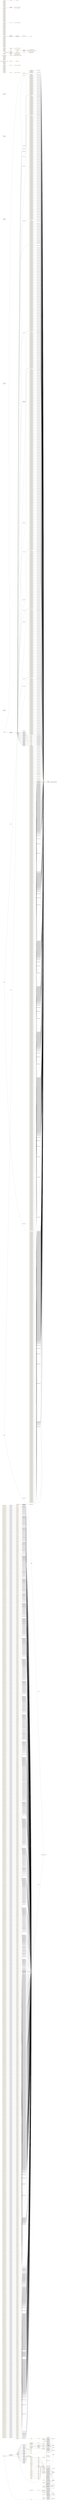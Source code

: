 digraph ar2dtool_diagram { 
rankdir=LR;
size="1501"
node [shape = rectangle, color="orange"]; "foo@en:FeatureOfInterest" "foo@en:ObservableProperty" "foo@en:Observation" "foo@en:Sensor" "sosa:ObservableProperty" "sosa:FeatureOfInterest" "sosa:Actuation" "sosa:Platform" "sosa:ActuatableProperty" "sosa:Actuator" "sosa:Observation" "sosa:Sample" "time:TemporalEntity" "sosa:Sensor" "sosa:Sampling" "sosa:Procedure" "sosa:Result" "sosa:Sampler" ; /*classes style*/
	"foo@en:lianas2255" -> "foo@en:Lianas" [ label = "foo@en:hasFeatureOfInterest" ];
	"https://w3id.org/def/foo#590SAT32" -> "foo@en:ElephasMaximus" [ label = "foo@en:hasFeatureOfInterest" ];
	"https://w3id.org/def/foo#590SAT32" -> "https://w3id.org/def/foo#590SAT32" [ label = "foo@en:madeBySensor" ];
	"foo@en:lianasObservation2973" -> "foo@en:lianas2973" [ label = "foo@en:madeBySensor" ];
	"foo@en:lianas1028" -> "foo@en:Lianas" [ label = "foo@en:hasFeatureOfInterest" ];
	"https://w3id.org/def/foo#378SAT32" -> "https://w3id.org/def/foo#378SAT32" [ label = "foo@en:madeBySensor" ];
	"https://w3id.org/def/foo#378SAT32" -> "foo@en:ElephasMaximus" [ label = "foo@en:hasFeatureOfInterest" ];
	"foo@en:Merotai" -> "foo@en:GPSObservation" [ label = "foo@en:observes" ];
	"foo@en:Merotai" -> "foo@en:ElephasMaximus" [ label = "foo@en:hasFeatureOfInterest" ];
	"foo@en:lianasObservation3489" -> "foo@en:lianas3489" [ label = "foo@en:madeBySensor" ];
	"https://w3id.org/def/foo#813SAT32" -> "https://w3id.org/def/foo#813SAT32" [ label = "foo@en:madeBySensor" ];
	"https://w3id.org/def/foo#813SAT32" -> "foo@en:ElephasMaximus" [ label = "foo@en:hasFeatureOfInterest" ];
	"foo@en:lianasObservation841" -> "foo@en:lianas841" [ label = "foo@en:madeBySensor" ];
	"foo@en:Count" -> "sosa:observedProperty" [ label = "owl:sameAs" ];
	"foo@en:lianasObservation3012" -> "foo@en:lianas3012" [ label = "foo@en:madeBySensor" ];
	"foo@en:lianas1171" -> "foo@en:Lianas" [ label = "foo@en:hasFeatureOfInterest" ];
	"foo@en:lianas920" -> "foo@en:Lianas" [ label = "foo@en:hasFeatureOfInterest" ];
	"https://w3id.org/def/foo#105SAT32" -> "foo@en:ElephasMaximus" [ label = "foo@en:hasFeatureOfInterest" ];
	"https://w3id.org/def/foo#105SAT32" -> "https://w3id.org/def/foo#105SAT32" [ label = "foo@en:madeBySensor" ];
	"foo@en:lianasObservation1178" -> "foo@en:lianas1178" [ label = "foo@en:madeBySensor" ];
	"https://w3id.org/def/foo#377SAT32" -> "https://w3id.org/def/foo#377SAT32" [ label = "foo@en:madeBySensor" ];
	"https://w3id.org/def/foo#377SAT32" -> "foo@en:ElephasMaximus" [ label = "foo@en:hasFeatureOfInterest" ];
	"https://w3id.org/def/foo#14SAT32" -> "https://w3id.org/def/foo#14SAT32" [ label = "foo@en:madeBySensor" ];
	"https://w3id.org/def/foo#14SAT32" -> "foo@en:ElephasMaximus" [ label = "foo@en:hasFeatureOfInterest" ];
	"foo@en:lianas1007" -> "foo@en:Lianas" [ label = "foo@en:hasFeatureOfInterest" ];
	"foo@en:lianas3859" -> "foo@en:Lianas" [ label = "foo@en:hasFeatureOfInterest" ];
	"foo@en:lianas2860" -> "foo@en:Lianas" [ label = "foo@en:hasFeatureOfInterest" ];
	"https://w3id.org/def/foo#104SAT32" -> "foo@en:ElephasMaximus" [ label = "foo@en:hasFeatureOfInterest" ];
	"https://w3id.org/def/foo#104SAT32" -> "https://w3id.org/def/foo#104SAT32" [ label = "foo@en:madeBySensor" ];
	"foo@en:lianasObservation820" -> "foo@en:lianas820" [ label = "foo@en:madeBySensor" ];
	"https://w3id.org/def/foo#488SAT32" -> "https://w3id.org/def/foo#488SAT32" [ label = "foo@en:madeBySensor" ];
	"https://w3id.org/def/foo#488SAT32" -> "foo@en:ElephasMaximus" [ label = "foo@en:hasFeatureOfInterest" ];
	"foo@en:lianas1150" -> "foo@en:Lianas" [ label = "foo@en:hasFeatureOfInterest" ];
	"foo@en:lianas893" -> "foo@en:Lianas" [ label = "foo@en:hasFeatureOfInterest" ];
	"foo@en:lianas2775" -> "foo@en:Lianas" [ label = "foo@en:hasFeatureOfInterest" ];
	"https://w3id.org/def/foo#13SAT32" -> "foo@en:ElephasMaximus" [ label = "foo@en:hasFeatureOfInterest" ];
	"https://w3id.org/def/foo#13SAT32" -> "https://w3id.org/def/foo#13SAT32" [ label = "foo@en:madeBySensor" ];
	"https://w3id.org/def/foo#215SAT32" -> "foo@en:ElephasMaximus" [ label = "foo@en:hasFeatureOfInterest" ];
	"https://w3id.org/def/foo#215SAT32" -> "https://w3id.org/def/foo#215SAT32" [ label = "foo@en:madeBySensor" ];
	"foo@en:lianas814" -> "foo@en:Lianas" [ label = "foo@en:hasFeatureOfInterest" ];
	"foo@en:lianasObservation1783" -> "foo@en:lianas1783" [ label = "foo@en:madeBySensor" ];
	"https://w3id.org/def/foo#599SAT32" -> "https://w3id.org/def/foo#599SAT32" [ label = "foo@en:madeBySensor" ];
	"https://w3id.org/def/foo#599SAT32" -> "foo@en:ElephasMaximus" [ label = "foo@en:hasFeatureOfInterest" ];
	"foo@en:lianas3440" -> "foo@en:Lianas" [ label = "foo@en:hasFeatureOfInterest" ];
	"https://w3id.org/def/foo#487SAT32" -> "https://w3id.org/def/foo#487SAT32" [ label = "foo@en:madeBySensor" ];
	"https://w3id.org/def/foo#487SAT32" -> "foo@en:ElephasMaximus" [ label = "foo@en:hasFeatureOfInterest" ];
	"foo@en:lianasObservation1704" -> "foo@en:lianas1704" [ label = "foo@en:madeBySensor" ];
	"foo@en:lianas729" -> "foo@en:Lianas" [ label = "foo@en:hasFeatureOfInterest" ];
	"foo@en:lianas3838" -> "foo@en:Lianas" [ label = "foo@en:hasFeatureOfInterest" ];
	"foo@en:lianasObservation3447" -> "foo@en:lianas3447" [ label = "foo@en:madeBySensor" ];
	"foo@en:lianasObservation793" -> "foo@en:lianas793" [ label = "foo@en:madeBySensor" ];
	"foo@en:lianas3355" -> "foo@en:Lianas" [ label = "foo@en:hasFeatureOfInterest" ];
	"https://w3id.org/def/foo#214SAT32" -> "https://w3id.org/def/foo#214SAT32" [ label = "foo@en:madeBySensor" ];
	"https://w3id.org/def/foo#214SAT32" -> "foo@en:ElephasMaximus" [ label = "foo@en:hasFeatureOfInterest" ];
	"foo@en:lianas872" -> "foo@en:Lianas" [ label = "foo@en:hasFeatureOfInterest" ];
	"https://w3id.org/def/foo#598SAT32" -> "https://w3id.org/def/foo#598SAT32" [ label = "foo@en:madeBySensor" ];
	"https://w3id.org/def/foo#598SAT32" -> "foo@en:ElephasMaximus" [ label = "foo@en:hasFeatureOfInterest" ];
	"foo@en:lianas99" -> "foo@en:Lianas" [ label = "foo@en:hasFeatureOfInterest" ];
	"foo@en:lianas1044" -> "foo@en:Lianas" [ label = "foo@en:hasFeatureOfInterest" ];
	"foo@en:lianasObservation1762" -> "foo@en:lianas1762" [ label = "foo@en:madeBySensor" ];
	"foo@en:lianas2669" -> "foo@en:Lianas" [ label = "foo@en:hasFeatureOfInterest" ];
	"foo@en:lianas1670" -> "foo@en:Lianas" [ label = "foo@en:hasFeatureOfInterest" ];
	"https://w3id.org/def/foo#325SAT32" -> "https://w3id.org/def/foo#325SAT32" [ label = "foo@en:madeBySensor" ];
	"https://w3id.org/def/foo#325SAT32" -> "foo@en:ElephasMaximus" [ label = "foo@en:hasFeatureOfInterest" ];
	"foo@en:Tunglap" -> "foo@en:GPSObservation" [ label = "foo@en:observes" ];
	"foo@en:Tunglap" -> "foo@en:ElephasMaximus" [ label = "foo@en:hasFeatureOfInterest" ];
	"foo@en:lianas2186" -> "foo@en:Lianas" [ label = "foo@en:hasFeatureOfInterest" ];
	"foo@en:lianasObservation1677" -> "foo@en:lianas1677" [ label = "foo@en:madeBySensor" ];
	"foo@en:lianasObservation146" -> "foo@en:lianas146" [ label = "foo@en:madeBySensor" ];
	"foo@en:lianasObservation3426" -> "foo@en:lianas3426" [ label = "foo@en:madeBySensor" ];
	"foo@en:lianas1585" -> "foo@en:Lianas" [ label = "foo@en:hasFeatureOfInterest" ];
	"foo@en:lianasObservation1200" -> "foo@en:lianas1200" [ label = "foo@en:madeBySensor" ];
	"foo@en:lianas225" -> "foo@en:Lianas" [ label = "foo@en:hasFeatureOfInterest" ];
	"foo@en:lianas3334" -> "foo@en:Lianas" [ label = "foo@en:hasFeatureOfInterest" ];
	"https://w3id.org/def/foo#436SAT32" -> "https://w3id.org/def/foo#436SAT32" [ label = "foo@en:madeBySensor" ];
	"https://w3id.org/def/foo#436SAT32" -> "foo@en:ElephasMaximus" [ label = "foo@en:hasFeatureOfInterest" ];
	"https://w3id.org/def/foo#324SAT32" -> "https://w3id.org/def/foo#324SAT32" [ label = "foo@en:madeBySensor" ];
	"https://w3id.org/def/foo#324SAT32" -> "foo@en:ElephasMaximus" [ label = "foo@en:hasFeatureOfInterest" ];
	"foo@en:lianasObservation2342" -> "foo@en:lianas2342" [ label = "foo@en:madeBySensor" ];
	"foo@en:lianas2648" -> "foo@en:Lianas" [ label = "foo@en:hasFeatureOfInterest" ];
	"foo@en:lianasObservation3484" -> "foo@en:lianas3484" [ label = "foo@en:madeBySensor" ];
	"foo@en:lianas2165" -> "foo@en:Lianas" [ label = "foo@en:hasFeatureOfInterest" ];
	"foo@en:lianasObservation2883" -> "foo@en:lianas2883" [ label = "foo@en:madeBySensor" ];
	"https://w3id.org/def/foo#435SAT32" -> "https://w3id.org/def/foo#435SAT32" [ label = "foo@en:madeBySensor" ];
	"https://w3id.org/def/foo#435SAT32" -> "foo@en:ElephasMaximus" [ label = "foo@en:hasFeatureOfInterest" ];
	"foo@en:lianas1564" -> "foo@en:Lianas" [ label = "foo@en:hasFeatureOfInterest" ];
	"foo@en:lianasObservation1173" -> "foo@en:lianas1173" [ label = "foo@en:madeBySensor" ];
	"foo@en:lianas198" -> "foo@en:Lianas" [ label = "foo@en:hasFeatureOfInterest" ];
	"foo@en:lianas3313" -> "foo@en:Lianas" [ label = "foo@en:hasFeatureOfInterest" ];
	"foo@en:lianas1081" -> "foo@en:Lianas" [ label = "foo@en:hasFeatureOfInterest" ];
	"foo@en:lianasObservation2798" -> "foo@en:lianas2798" [ label = "foo@en:madeBySensor" ];
	"foo@en:lianas2712" -> "foo@en:Lianas" [ label = "foo@en:hasFeatureOfInterest" ];
	"foo@en:Horizon" -> "sosa:observedProperty" [ label = "owl:sameAs" ];
	"foo@en:lianas1479" -> "foo@en:Lianas" [ label = "foo@en:hasFeatureOfInterest" ];
	"foo@en:lianas57" -> "foo@en:Lianas" [ label = "foo@en:hasFeatureOfInterest" ];
	"https://w3id.org/def/foo#546SAT32" -> "https://w3id.org/def/foo#546SAT32" [ label = "foo@en:madeBySensor" ];
	"https://w3id.org/def/foo#546SAT32" -> "foo@en:ElephasMaximus" [ label = "foo@en:hasFeatureOfInterest" ];
	"foo@en:lianasObservation1720" -> "foo@en:lianas1720" [ label = "foo@en:madeBySensor" ];
	"foo@en:lianas745" -> "foo@en:Lianas" [ label = "foo@en:hasFeatureOfInterest" ];
	"foo@en:lianasObservation2862" -> "foo@en:lianas2862" [ label = "foo@en:madeBySensor" ];
	"foo@en:lianasObservation3378" -> "foo@en:lianas3378" [ label = "foo@en:madeBySensor" ];
	"https://w3id.org/def/foo#545SAT32" -> "https://w3id.org/def/foo#545SAT32" [ label = "foo@en:madeBySensor" ];
	"https://w3id.org/def/foo#545SAT32" -> "foo@en:ElephasMaximus" [ label = "foo@en:hasFeatureOfInterest" ];
	"foo@en:lianasObservation1152" -> "foo@en:lianas1152" [ label = "foo@en:madeBySensor" ];
	"foo@en:lianasObservation2300" -> "foo@en:lianas2300" [ label = "foo@en:madeBySensor" ];
	"foo@en:lianasObservation1693" -> "foo@en:lianas1693" [ label = "foo@en:madeBySensor" ];
	"foo@en:lianasObservation162" -> "foo@en:lianas162" [ label = "foo@en:madeBySensor" ];
	"https://w3id.org/def/foo#656SAT32" -> "foo@en:ElephasMaximus" [ label = "foo@en:hasFeatureOfInterest" ];
	"https://w3id.org/def/foo#656SAT32" -> "https://w3id.org/def/foo#656SAT32" [ label = "foo@en:madeBySensor" ];
	"foo@en:lianasObservation2215" -> "foo@en:lianas2215" [ label = "foo@en:madeBySensor" ];
	"https://w3id.org/def/foo#160SAT32" -> "https://w3id.org/def/foo#160SAT32" [ label = "foo@en:madeBySensor" ];
	"https://w3id.org/def/foo#160SAT32" -> "foo@en:ElephasMaximus" [ label = "foo@en:hasFeatureOfInterest" ];
	"foo@en:lianasObservation3357" -> "foo@en:lianas3357" [ label = "foo@en:madeBySensor" ];
	"foo@en:lianasObservation1131" -> "foo@en:lianas1131" [ label = "foo@en:madeBySensor" ];
	"foo@en:lianas156" -> "foo@en:Lianas" [ label = "foo@en:hasFeatureOfInterest" ];
	"https://w3id.org/def/foo#767SAT32" -> "https://w3id.org/def/foo#767SAT32" [ label = "foo@en:madeBySensor" ];
	"https://w3id.org/def/foo#767SAT32" -> "foo@en:ElephasMaximus" [ label = "foo@en:hasFeatureOfInterest" ];
	"foo@en:lianas782" -> "foo@en:Lianas" [ label = "foo@en:hasFeatureOfInterest" ];
	"https://w3id.org/def/foo#655SAT32" -> "https://w3id.org/def/foo#655SAT32" [ label = "foo@en:madeBySensor" ];
	"https://w3id.org/def/foo#655SAT32" -> "foo@en:ElephasMaximus" [ label = "foo@en:hasFeatureOfInterest" ];
	"foo@en:lianasObservation1672" -> "foo@en:lianas1672" [ label = "foo@en:madeBySensor" ];
	"foo@en:lianasObservation3421" -> "foo@en:lianas3421" [ label = "foo@en:madeBySensor" ];
	"foo@en:lianas2579" -> "foo@en:Lianas" [ label = "foo@en:hasFeatureOfInterest" ];
	"foo@en:lianasObservation539" -> "foo@en:lianas539" [ label = "foo@en:madeBySensor" ];
	"https://w3id.org/def/foo#766SAT32" -> "https://w3id.org/def/foo#766SAT32" [ label = "foo@en:madeBySensor" ];
	"https://w3id.org/def/foo#766SAT32" -> "foo@en:ElephasMaximus" [ label = "foo@en:hasFeatureOfInterest" ];
	"foo@en:lianasObservation2820" -> "foo@en:lianas2820" [ label = "foo@en:madeBySensor" ];
	"foo@en:lianas1501" -> "foo@en:Lianas" [ label = "foo@en:hasFeatureOfInterest" ];
	"https://w3id.org/def/foo#270SAT32" -> "https://w3id.org/def/foo#270SAT32" [ label = "foo@en:madeBySensor" ];
	"https://w3id.org/def/foo#270SAT32" -> "foo@en:ElephasMaximus" [ label = "foo@en:hasFeatureOfInterest" ];
	"foo@en:lianasObservation3336" -> "foo@en:lianas3336" [ label = "foo@en:madeBySensor" ];
	"foo@en:lianasObservation1508" -> "foo@en:lianas1508" [ label = "foo@en:madeBySensor" ];
	"https://w3id.org/def/foo#877SAT32" -> "foo@en:ElephasMaximus" [ label = "foo@en:hasFeatureOfInterest" ];
	"https://w3id.org/def/foo#877SAT32" -> "https://w3id.org/def/foo#877SAT32" [ label = "foo@en:madeBySensor" ];
	"foo@en:lianasObservation2252" -> "foo@en:lianas2252" [ label = "foo@en:madeBySensor" ];
	"foo@en:lianasObservation597" -> "foo@en:lianas597" [ label = "foo@en:madeBySensor" ];
	"foo@en:lianas3159" -> "foo@en:Lianas" [ label = "foo@en:hasFeatureOfInterest" ];
	"foo@en:lianasObservation2167" -> "foo@en:lianas2167" [ label = "foo@en:madeBySensor" ];
	"foo@en:lianasObservation3400" -> "foo@en:lianas3400" [ label = "foo@en:madeBySensor" ];
	"foo@en:lianasObservation3394" -> "foo@en:lianas3394" [ label = "foo@en:madeBySensor" ];
	"foo@en:SOP8" -> "foo@en:SOP8" [ label = "foo@en:madeBySensor" ];
	"foo@en:Umas2" -> "foo@en:GPSObservation" [ label = "foo@en:observes" ];
	"foo@en:Umas2" -> "foo@en:ElephasMaximus" [ label = "foo@en:hasFeatureOfInterest" ];
	"https://w3id.org/def/foo#604SAT32" -> "foo@en:ElephasMaximus" [ label = "foo@en:hasFeatureOfInterest" ];
	"https://w3id.org/def/foo#604SAT32" -> "https://w3id.org/def/foo#604SAT32" [ label = "foo@en:madeBySensor" ];
	"foo@en:lianasObservation1566" -> "foo@en:lianas1566" [ label = "foo@en:madeBySensor" ];
	"https://w3id.org/def/foo#876SAT32" -> "foo@en:ElephasMaximus" [ label = "foo@en:hasFeatureOfInterest" ];
	"https://w3id.org/def/foo#876SAT32" -> "https://w3id.org/def/foo#876SAT32" [ label = "foo@en:madeBySensor" ];
	"foo@en:lianasObservation3315" -> "foo@en:lianas3315" [ label = "foo@en:madeBySensor" ];
	"foo@en:lianas1474" -> "foo@en:Lianas" [ label = "foo@en:hasFeatureOfInterest" ];
	"foo@en:lianasObservation661" -> "foo@en:lianas661" [ label = "foo@en:madeBySensor" ];
	"https://w3id.org/def/foo#380SAT32" -> "foo@en:ElephasMaximus" [ label = "foo@en:hasFeatureOfInterest" ];
	"https://w3id.org/def/foo#380SAT32" -> "https://w3id.org/def/foo#380SAT32" [ label = "foo@en:madeBySensor" ];
	"foo@en:lianas2622" -> "foo@en:Lianas" [ label = "foo@en:hasFeatureOfInterest" ];
	"https://w3id.org/def/foo#603SAT32" -> "https://w3id.org/def/foo#603SAT32" [ label = "foo@en:madeBySensor" ];
	"https://w3id.org/def/foo#603SAT32" -> "foo@en:ElephasMaximus" [ label = "foo@en:hasFeatureOfInterest" ];
	"foo@en:lianas655" -> "foo@en:Lianas" [ label = "foo@en:hasFeatureOfInterest" ];
	"https://w3id.org/def/foo#77SAT32" -> "foo@en:ElephasMaximus" [ label = "foo@en:hasFeatureOfInterest" ];
	"https://w3id.org/def/foo#77SAT32" -> "https://w3id.org/def/foo#77SAT32" [ label = "foo@en:madeBySensor" ];
	"https://w3id.org/def/foo#491SAT32" -> "https://w3id.org/def/foo#491SAT32" [ label = "foo@en:madeBySensor" ];
	"https://w3id.org/def/foo#491SAT32" -> "foo@en:ElephasMaximus" [ label = "foo@en:hasFeatureOfInterest" ];
	"foo@en:lianas172" -> "foo@en:Lianas" [ label = "foo@en:hasFeatureOfInterest" ];
	"https://w3id.org/def/foo#714SAT32" -> "foo@en:ElephasMaximus" [ label = "foo@en:hasFeatureOfInterest" ];
	"https://w3id.org/def/foo#714SAT32" -> "https://w3id.org/def/foo#714SAT32" [ label = "foo@en:madeBySensor" ];
	"https://w3id.org/def/foo#167SAT32" -> "https://w3id.org/def/foo#167SAT32" [ label = "foo@en:madeBySensor" ];
	"https://w3id.org/def/foo#167SAT32" -> "foo@en:ElephasMaximus" [ label = "foo@en:hasFeatureOfInterest" ];
	"foo@en:lianasObservation1062" -> "foo@en:lianas1062" [ label = "foo@en:madeBySensor" ];
	"foo@en:lianas31" -> "foo@en:Lianas" [ label = "foo@en:hasFeatureOfInterest" ];
	"foo@en:lianas3202" -> "foo@en:Lianas" [ label = "foo@en:hasFeatureOfInterest" ];
	"foo@en:lianas3196" -> "foo@en:Lianas" [ label = "foo@en:hasFeatureOfInterest" ];
	"https://w3id.org/def/foo#76SAT32" -> "foo@en:ElephasMaximus" [ label = "foo@en:hasFeatureOfInterest" ];
	"https://w3id.org/def/foo#76SAT32" -> "https://w3id.org/def/foo#76SAT32" [ label = "foo@en:madeBySensor" ];
	"foo@en:lianas2601" -> "foo@en:Lianas" [ label = "foo@en:hasFeatureOfInterest" ];
	"foo@en:lianasObservation3209" -> "foo@en:lianas3209" [ label = "foo@en:madeBySensor" ];
	"https://w3id.org/def/foo#490SAT32" -> "https://w3id.org/def/foo#490SAT32" [ label = "foo@en:madeBySensor" ];
	"https://w3id.org/def/foo#490SAT32" -> "foo@en:ElephasMaximus" [ label = "foo@en:hasFeatureOfInterest" ];
	"foo@en:lianasObservation2210" -> "foo@en:lianas2210" [ label = "foo@en:madeBySensor" ];
	"foo@en:lianasObservation3835" -> "foo@en:lianas3835" [ label = "foo@en:madeBySensor" ];
	"https://w3id.org/def/foo#278SAT32" -> "https://w3id.org/def/foo#278SAT32" [ label = "foo@en:madeBySensor" ];
	"https://w3id.org/def/foo#278SAT32" -> "foo@en:ElephasMaximus" [ label = "foo@en:hasFeatureOfInterest" ];
	"foo@en:lianas1994" -> "foo@en:Lianas" [ label = "foo@en:hasFeatureOfInterest" ];
	"https://w3id.org/def/foo#713SAT32" -> "https://w3id.org/def/foo#713SAT32" [ label = "foo@en:madeBySensor" ];
	"https://w3id.org/def/foo#713SAT32" -> "foo@en:ElephasMaximus" [ label = "foo@en:hasFeatureOfInterest" ];
	"foo@en:lianasObservation2608" -> "foo@en:lianas2608" [ label = "foo@en:madeBySensor" ];
	"https://w3id.org/def/foo#166SAT32" -> "foo@en:ElephasMaximus" [ label = "foo@en:hasFeatureOfInterest" ];
	"https://w3id.org/def/foo#166SAT32" -> "https://w3id.org/def/foo#166SAT32" [ label = "foo@en:madeBySensor" ];
	"foo@en:lianasObservation3352" -> "foo@en:lianas3352" [ label = "foo@en:madeBySensor" ];
	"foo@en:lianas151" -> "foo@en:Lianas" [ label = "foo@en:hasFeatureOfInterest" ];
	"foo@en:lianasObservation27" -> "foo@en:lianas27" [ label = "foo@en:madeBySensor" ];
	"foo@en:lianasObservation1524" -> "foo@en:lianas1524" [ label = "foo@en:madeBySensor" ];
	"https://w3id.org/def/foo#824SAT32" -> "foo@en:ElephasMaximus" [ label = "foo@en:hasFeatureOfInterest" ];
	"https://w3id.org/def/foo#824SAT32" -> "https://w3id.org/def/foo#824SAT32" [ label = "foo@en:madeBySensor" ];
	"foo@en:lianas3175" -> "foo@en:Lianas" [ label = "foo@en:hasFeatureOfInterest" ];
	"https://w3id.org/def/foo#277SAT32" -> "foo@en:ElephasMaximus" [ label = "foo@en:hasFeatureOfInterest" ];
	"https://w3id.org/def/foo#277SAT32" -> "https://w3id.org/def/foo#277SAT32" [ label = "foo@en:madeBySensor" ];
	"foo@en:lianasObservation3893" -> "foo@en:lianas3893" [ label = "foo@en:madeBySensor" ];
	"foo@en:lianas692" -> "foo@en:Lianas" [ label = "foo@en:hasFeatureOfInterest" ];
	"foo@en:lianasObservation2666" -> "foo@en:lianas2666" [ label = "foo@en:madeBySensor" ];
	"foo@en:lianas2574" -> "foo@en:Lianas" [ label = "foo@en:hasFeatureOfInterest" ];
	"foo@en:lianas1347" -> "foo@en:Lianas" [ label = "foo@en:hasFeatureOfInterest" ];
	"foo@en:lianasObservation85" -> "foo@en:lianas85" [ label = "foo@en:madeBySensor" ];
	"https://w3id.org/def/foo#388SAT32" -> "https://w3id.org/def/foo#388SAT32" [ label = "foo@en:madeBySensor" ];
	"https://w3id.org/def/foo#388SAT32" -> "foo@en:ElephasMaximus" [ label = "foo@en:hasFeatureOfInterest" ];
	"foo@en:lianas1490" -> "foo@en:Lianas" [ label = "foo@en:hasFeatureOfInterest" ];
	"https://w3id.org/def/foo#823SAT32" -> "https://w3id.org/def/foo#823SAT32" [ label = "foo@en:madeBySensor" ];
	"https://w3id.org/def/foo#823SAT32" -> "foo@en:ElephasMaximus" [ label = "foo@en:hasFeatureOfInterest" ];
	"foo@en:lianas1888" -> "foo@en:Lianas" [ label = "foo@en:hasFeatureOfInterest" ];
	"foo@en:lianas528" -> "foo@en:Lianas" [ label = "foo@en:hasFeatureOfInterest" ];
	"foo@en:lianasObservation1497" -> "foo@en:lianas1497" [ label = "foo@en:madeBySensor" ];
	"https://w3id.org/def/foo#115SAT32" -> "https://w3id.org/def/foo#115SAT32" [ label = "foo@en:madeBySensor" ];
	"https://w3id.org/def/foo#115SAT32" -> "foo@en:ElephasMaximus" [ label = "foo@en:hasFeatureOfInterest" ];
	"foo@en:lianas3154" -> "foo@en:Lianas" [ label = "foo@en:hasFeatureOfInterest" ];
	"foo@en:lianasObservation3872" -> "foo@en:lianas3872" [ label = "foo@en:madeBySensor" ];
	"foo@en:lianas3780" -> "foo@en:Lianas" [ label = "foo@en:hasFeatureOfInterest" ];
	"https://w3id.org/def/foo#387SAT32" -> "https://w3id.org/def/foo#387SAT32" [ label = "foo@en:madeBySensor" ];
	"https://w3id.org/def/foo#387SAT32" -> "foo@en:ElephasMaximus" [ label = "foo@en:hasFeatureOfInterest" ];
	"foo@en:lianasObservation2162" -> "foo@en:lianas2162" [ label = "foo@en:madeBySensor" ];
	"https://w3id.org/def/foo#24SAT32" -> "foo@en:ElephasMaximus" [ label = "foo@en:hasFeatureOfInterest" ];
	"https://w3id.org/def/foo#24SAT32" -> "https://w3id.org/def/foo#24SAT32" [ label = "foo@en:madeBySensor" ];
	"foo@en:lianas1326" -> "foo@en:Lianas" [ label = "foo@en:hasFeatureOfInterest" ];
	"foo@en:lianasObservation513" -> "foo@en:lianas513" [ label = "foo@en:madeBySensor" ];
	"foo@en:lianas2070" -> "foo@en:Lianas" [ label = "foo@en:hasFeatureOfInterest" ];
	"https://w3id.org/def/foo#114SAT32" -> "https://w3id.org/def/foo#114SAT32" [ label = "foo@en:madeBySensor" ];
	"https://w3id.org/def/foo#114SAT32" -> "foo@en:ElephasMaximus" [ label = "foo@en:hasFeatureOfInterest" ];
	"https://w3id.org/def/foo#498SAT32" -> "foo@en:ElephasMaximus" [ label = "foo@en:hasFeatureOfInterest" ];
	"https://w3id.org/def/foo#498SAT32" -> "https://w3id.org/def/foo#498SAT32" [ label = "foo@en:madeBySensor" ];
	"foo@en:lianasObservation3708" -> "foo@en:lianas3708" [ label = "foo@en:madeBySensor" ];
	"foo@en:lianas507" -> "foo@en:Lianas" [ label = "foo@en:hasFeatureOfInterest" ];
	"foo@en:lianasObservation1476" -> "foo@en:lianas1476" [ label = "foo@en:madeBySensor" ];
	"foo@en:lianasObservation3225" -> "foo@en:lianas3225" [ label = "foo@en:madeBySensor" ];
	"https://w3id.org/def/foo#23SAT32" -> "https://w3id.org/def/foo#23SAT32" [ label = "foo@en:madeBySensor" ];
	"https://w3id.org/def/foo#23SAT32" -> "foo@en:ElephasMaximus" [ label = "foo@en:hasFeatureOfInterest" ];
	"foo@en:lianas1384" -> "foo@en:Lianas" [ label = "foo@en:hasFeatureOfInterest" ];
	"https://w3id.org/def/foo#225SAT32" -> "https://w3id.org/def/foo#225SAT32" [ label = "foo@en:madeBySensor" ];
	"https://w3id.org/def/foo#225SAT32" -> "foo@en:ElephasMaximus" [ label = "foo@en:hasFeatureOfInterest" ];
	"foo@en:lianasObservation2141" -> "foo@en:lianas2141" [ label = "foo@en:madeBySensor" ];
	"foo@en:lianasObservation486" -> "foo@en:lianas486" [ label = "foo@en:madeBySensor" ];
	"https://w3id.org/def/foo#497SAT32" -> "https://w3id.org/def/foo#497SAT32" [ label = "foo@en:madeBySensor" ];
	"https://w3id.org/def/foo#497SAT32" -> "foo@en:ElephasMaximus" [ label = "foo@en:hasFeatureOfInterest" ];
	"foo@en:lianasObservation43" -> "foo@en:lianas43" [ label = "foo@en:madeBySensor" ];
	"foo@en:lianas2447" -> "foo@en:Lianas" [ label = "foo@en:hasFeatureOfInterest" ];
	"foo@en:lianas3191" -> "foo@en:Lianas" [ label = "foo@en:hasFeatureOfInterest" ];
	"foo@en:lianasObservation407" -> "foo@en:lianas407" [ label = "foo@en:madeBySensor" ];
	"https://w3id.org/def/foo#224SAT32" -> "foo@en:ElephasMaximus" [ label = "foo@en:hasFeatureOfInterest" ];
	"https://w3id.org/def/foo#224SAT32" -> "https://w3id.org/def/foo#224SAT32" [ label = "foo@en:madeBySensor" ];
	"foo@en:lianasObservation1455" -> "foo@en:lianas1455" [ label = "foo@en:madeBySensor" ];
	"foo@en:lianas2590" -> "foo@en:Lianas" [ label = "foo@en:hasFeatureOfInterest" ];
	"foo@en:lianasObservation3204" -> "foo@en:lianas3204" [ label = "foo@en:madeBySensor" ];
	"foo@en:lianas1363" -> "foo@en:Lianas" [ label = "foo@en:hasFeatureOfInterest" ];
	"foo@en:lianas2511" -> "foo@en:Lianas" [ label = "foo@en:hasFeatureOfInterest" ];
	"foo@en:lianasObservation3119" -> "foo@en:lianas3119" [ label = "foo@en:madeBySensor" ];
	"https://w3id.org/def/foo#335SAT32" -> "foo@en:ElephasMaximus" [ label = "foo@en:hasFeatureOfInterest" ];
	"https://w3id.org/def/foo#335SAT32" -> "https://w3id.org/def/foo#335SAT32" [ label = "foo@en:madeBySensor" ];
	"foo@en:lianasObservation465" -> "foo@en:lianas465" [ label = "foo@en:madeBySensor" ];
	"foo@en:lianas3027" -> "foo@en:Lianas" [ label = "foo@en:hasFeatureOfInterest" ];
	"foo@en:lianasObservation22" -> "foo@en:lianas22" [ label = "foo@en:madeBySensor" ];
	"foo@en:lianas544" -> "foo@en:Lianas" [ label = "foo@en:hasFeatureOfInterest" ];
	"foo@en:lianas2426" -> "foo@en:Lianas" [ label = "foo@en:hasFeatureOfInterest" ];
	"foo@en:lianasObservation2035" -> "foo@en:lianas2035" [ label = "foo@en:madeBySensor" ];
	"foo@en:lianasObservation2661" -> "foo@en:lianas2661" [ label = "foo@en:madeBySensor" ];
	"https://w3id.org/def/foo#446SAT32" -> "foo@en:ElephasMaximus" [ label = "foo@en:hasFeatureOfInterest" ];
	"https://w3id.org/def/foo#446SAT32" -> "https://w3id.org/def/foo#446SAT32" [ label = "foo@en:madeBySensor" ];
	"foo@en:lianasObservation3177" -> "foo@en:lianas3177" [ label = "foo@en:madeBySensor" ];
	"foo@en:SE20" -> "foo@en:SE20" [ label = "foo@en:madeBySensor" ];
	"https://w3id.org/def/foo#334SAT32" -> "foo@en:ElephasMaximus" [ label = "foo@en:hasFeatureOfInterest" ];
	"https://w3id.org/def/foo#334SAT32" -> "https://w3id.org/def/foo#334SAT32" [ label = "foo@en:madeBySensor" ];
	"foo@en:lianas2967" -> "foo@en:Lianas" [ label = "foo@en:hasFeatureOfInterest" ];
	"foo@en:SBN24" -> "foo@en:SBN24" [ label = "foo@en:madeBySensor" ];
	"foo@en:lianasObservation1349" -> "foo@en:lianas1349" [ label = "foo@en:madeBySensor" ];
	"https://w3id.org/def/foo#445SAT32" -> "foo@en:ElephasMaximus" [ label = "foo@en:hasFeatureOfInterest" ];
	"https://w3id.org/def/foo#445SAT32" -> "https://w3id.org/def/foo#445SAT32" [ label = "foo@en:madeBySensor" ];
	"foo@en:lianasObservation3241" -> "foo@en:lianas3241" [ label = "foo@en:madeBySensor" ];
	"foo@en:lianasObservation2014" -> "foo@en:lianas2014" [ label = "foo@en:madeBySensor" ];
	"foo@en:lianasObservation359" -> "foo@en:lianas359" [ label = "foo@en:madeBySensor" ];
	"foo@en:lianasObservation985" -> "foo@en:lianas985" [ label = "foo@en:madeBySensor" ];
	"foo@en:lianas1321" -> "foo@en:Lianas" [ label = "foo@en:hasFeatureOfInterest" ];
	"https://w3id.org/def/foo#556SAT32" -> "foo@en:ElephasMaximus" [ label = "foo@en:hasFeatureOfInterest" ];
	"https://w3id.org/def/foo#556SAT32" -> "https://w3id.org/def/foo#556SAT32" [ label = "foo@en:madeBySensor" ];
	"foo@en:lianasObservation3782" -> "foo@en:lianas3782" [ label = "foo@en:madeBySensor" ];
	"foo@en:lianas1719" -> "foo@en:Lianas" [ label = "foo@en:hasFeatureOfInterest" ];
	"foo@en:lianas502" -> "foo@en:Lianas" [ label = "foo@en:hasFeatureOfInterest" ];
	"foo@en:lianas496" -> "foo@en:Lianas" [ label = "foo@en:hasFeatureOfInterest" ];
	"https://w3id.org/def/foo#555SAT32" -> "foo@en:ElephasMaximus" [ label = "foo@en:hasFeatureOfInterest" ];
	"https://w3id.org/def/foo#555SAT32" -> "https://w3id.org/def/foo#555SAT32" [ label = "foo@en:madeBySensor" ];
	"foo@en:lianas1777" -> "foo@en:Lianas" [ label = "foo@en:hasFeatureOfInterest" ];
	"foo@en:lianasObservation481" -> "foo@en:lianas481" [ label = "foo@en:madeBySensor" ];
	"foo@en:lianasObservation3761" -> "foo@en:lianas3761" [ label = "foo@en:madeBySensor" ];
	"https://w3id.org/def/foo#666SAT32" -> "foo@en:ElephasMaximus" [ label = "foo@en:hasFeatureOfInterest" ];
	"https://w3id.org/def/foo#666SAT32" -> "https://w3id.org/def/foo#666SAT32" [ label = "foo@en:madeBySensor" ];
	"https://w3id.org/def/foo#170SAT32" -> "foo@en:ElephasMaximus" [ label = "foo@en:hasFeatureOfInterest" ];
	"https://w3id.org/def/foo#170SAT32" -> "https://w3id.org/def/foo#170SAT32" [ label = "foo@en:madeBySensor" ];
	"foo@en:lianas2357" -> "foo@en:Lianas" [ label = "foo@en:hasFeatureOfInterest" ];
	"foo@en:DV21" -> "foo@en:DV21" [ label = "foo@en:madeBySensor" ];
	"https://w3id.org/def/foo#777SAT32" -> "foo@en:ElephasMaximus" [ label = "foo@en:hasFeatureOfInterest" ];
	"https://w3id.org/def/foo#777SAT32" -> "https://w3id.org/def/foo#777SAT32" [ label = "foo@en:madeBySensor" ];
	"foo@en:lianas1756" -> "foo@en:Lianas" [ label = "foo@en:hasFeatureOfInterest" ];
	"foo@en:DV122" -> "foo@en:DV122" [ label = "foo@en:madeBySensor" ];
	"foo@en:lianasObservation1365" -> "foo@en:lianas1365" [ label = "foo@en:madeBySensor" ];
	"https://w3id.org/def/foo#665SAT32" -> "foo@en:ElephasMaximus" [ label = "foo@en:hasFeatureOfInterest" ];
	"https://w3id.org/def/foo#665SAT32" -> "https://w3id.org/def/foo#665SAT32" [ label = "foo@en:madeBySensor" ];
	"foo@en:lianasObservation460" -> "foo@en:lianas460" [ label = "foo@en:madeBySensor" ];
	"foo@en:lianas3022" -> "foo@en:Lianas" [ label = "foo@en:hasFeatureOfInterest" ];
	"foo@en:lianasObservation3029" -> "foo@en:lianas3029" [ label = "foo@en:madeBySensor" ];
	"https://w3id.org/def/foo#776SAT32" -> "https://w3id.org/def/foo#776SAT32" [ label = "foo@en:madeBySensor" ];
	"https://w3id.org/def/foo#776SAT32" -> "foo@en:ElephasMaximus" [ label = "foo@en:hasFeatureOfInterest" ];
	"foo@en:lianas1820" -> "foo@en:Lianas" [ label = "foo@en:hasFeatureOfInterest" ];
	"foo@en:lianasObservation2428" -> "foo@en:lianas2428" [ label = "foo@en:madeBySensor" ];
	"https://w3id.org/def/foo#280SAT32" -> "https://w3id.org/def/foo#280SAT32" [ label = "foo@en:madeBySensor" ];
	"https://w3id.org/def/foo#280SAT32" -> "foo@en:ElephasMaximus" [ label = "foo@en:hasFeatureOfInterest" ];
	"foo@en:lianas2962" -> "foo@en:Lianas" [ label = "foo@en:hasFeatureOfInterest" ];
	"https://w3id.org/def/foo#503SAT32" -> "https://w3id.org/def/foo#503SAT32" [ label = "foo@en:madeBySensor" ];
	"https://w3id.org/def/foo#503SAT32" -> "foo@en:ElephasMaximus" [ label = "foo@en:hasFeatureOfInterest" ];
	"foo@en:lianas1735" -> "foo@en:Lianas" [ label = "foo@en:hasFeatureOfInterest" ];
	"foo@en:lianasObservation3087" -> "foo@en:lianas3087" [ label = "foo@en:madeBySensor" ];
	"https://w3id.org/def/foo#887SAT32" -> "https://w3id.org/def/foo#887SAT32" [ label = "foo@en:madeBySensor" ];
	"https://w3id.org/def/foo#887SAT32" -> "foo@en:ElephasMaximus" [ label = "foo@en:hasFeatureOfInterest" ];
	"foo@en:lianasObservation2969" -> "foo@en:lianas2969" [ label = "foo@en:madeBySensor" ];
	"foo@en:lianas2877" -> "foo@en:Lianas" [ label = "foo@en:hasFeatureOfInterest" ];
	"foo@en:lianas2394" -> "foo@en:Lianas" [ label = "foo@en:hasFeatureOfInterest" ];
	"foo@en:lianas1167" -> "foo@en:Lianas" [ label = "foo@en:hasFeatureOfInterest" ];
	"foo@en:lianas916" -> "foo@en:Lianas" [ label = "foo@en:hasFeatureOfInterest" ];
	"https://w3id.org/def/foo#614SAT32" -> "foo@en:ElephasMaximus" [ label = "foo@en:hasFeatureOfInterest" ];
	"https://w3id.org/def/foo#614SAT32" -> "https://w3id.org/def/foo#614SAT32" [ label = "foo@en:madeBySensor" ];
	"foo@en:lianasObservation2407" -> "foo@en:lianas2407" [ label = "foo@en:madeBySensor" ];
	"https://w3id.org/def/foo#886SAT32" -> "foo@en:ElephasMaximus" [ label = "foo@en:hasFeatureOfInterest" ];
	"https://w3id.org/def/foo#886SAT32" -> "https://w3id.org/def/foo#886SAT32" [ label = "foo@en:madeBySensor" ];
	"https://w3id.org/def/foo#390SAT32" -> "https://w3id.org/def/foo#390SAT32" [ label = "foo@en:madeBySensor" ];
	"https://w3id.org/def/foo#390SAT32" -> "foo@en:ElephasMaximus" [ label = "foo@en:hasFeatureOfInterest" ];
	"foo@en:lianas1714" -> "foo@en:Lianas" [ label = "foo@en:hasFeatureOfInterest" ];
	"https://w3id.org/def/foo#613SAT32" -> "https://w3id.org/def/foo#613SAT32" [ label = "foo@en:madeBySensor" ];
	"https://w3id.org/def/foo#613SAT32" -> "foo@en:ElephasMaximus" [ label = "foo@en:hasFeatureOfInterest" ];
	"https://w3id.org/def/foo#87SAT32" -> "foo@en:ElephasMaximus" [ label = "foo@en:hasFeatureOfInterest" ];
	"https://w3id.org/def/foo#87SAT32" -> "https://w3id.org/def/foo#87SAT32" [ label = "foo@en:madeBySensor" ];
	"foo@en:lianas1146" -> "foo@en:Lianas" [ label = "foo@en:hasFeatureOfInterest" ];
	"foo@en:lianas1772" -> "foo@en:Lianas" [ label = "foo@en:hasFeatureOfInterest" ];
	"https://w3id.org/def/foo#724SAT32" -> "https://w3id.org/def/foo#724SAT32" [ label = "foo@en:madeBySensor" ];
	"https://w3id.org/def/foo#724SAT32" -> "foo@en:ElephasMaximus" [ label = "foo@en:hasFeatureOfInterest" ];
	"https://w3id.org/def/foo#177SAT32" -> "foo@en:ElephasMaximus" [ label = "foo@en:hasFeatureOfInterest" ];
	"https://w3id.org/def/foo#177SAT32" -> "https://w3id.org/def/foo#177SAT32" [ label = "foo@en:madeBySensor" ];
	"foo@en:lianasObservation1779" -> "foo@en:lianas1779" [ label = "foo@en:madeBySensor" ];
	"foo@en:lianasObservation3528" -> "foo@en:lianas3528" [ label = "foo@en:madeBySensor" ];
	"foo@en:lianas3436" -> "foo@en:Lianas" [ label = "foo@en:hasFeatureOfInterest" ];
	"foo@en:lianasObservation874" -> "foo@en:lianas874" [ label = "foo@en:madeBySensor" ];
	"https://w3id.org/def/foo#86SAT32" -> "https://w3id.org/def/foo#86SAT32" [ label = "foo@en:madeBySensor" ];
	"https://w3id.org/def/foo#86SAT32" -> "foo@en:ElephasMaximus" [ label = "foo@en:hasFeatureOfInterest" ];
	"foo@en:lianas2209" -> "foo@en:Lianas" [ label = "foo@en:hasFeatureOfInterest" ];
	"https://w3id.org/def/foo#835SAT32" -> "https://w3id.org/def/foo#835SAT32" [ label = "foo@en:madeBySensor" ];
	"https://w3id.org/def/foo#835SAT32" -> "foo@en:ElephasMaximus" [ label = "foo@en:hasFeatureOfInterest" ];
	"https://w3id.org/def/foo#288SAT32" -> "foo@en:ElephasMaximus" [ label = "foo@en:hasFeatureOfInterest" ];
	"https://w3id.org/def/foo#288SAT32" -> "https://w3id.org/def/foo#288SAT32" [ label = "foo@en:madeBySensor" ];
	"https://w3id.org/def/foo#723SAT32" -> "https://w3id.org/def/foo#723SAT32" [ label = "foo@en:madeBySensor" ];
	"https://w3id.org/def/foo#723SAT32" -> "foo@en:ElephasMaximus" [ label = "foo@en:hasFeatureOfInterest" ];
	"foo@en:lianas385" -> "foo@en:Lianas" [ label = "foo@en:hasFeatureOfInterest" ];
	"foo@en:lianasObservation2359" -> "foo@en:lianas2359" [ label = "foo@en:madeBySensor" ];
	"foo@en:lianas2267" -> "foo@en:Lianas" [ label = "foo@en:hasFeatureOfInterest" ];
	"https://w3id.org/def/foo#834SAT32" -> "foo@en:ElephasMaximus" [ label = "foo@en:hasFeatureOfInterest" ];
	"https://w3id.org/def/foo#834SAT32" -> "https://w3id.org/def/foo#834SAT32" [ label = "foo@en:madeBySensor" ];
	"foo@en:lianasObservation1758" -> "foo@en:lianas1758" [ label = "foo@en:madeBySensor" ];
	"foo@en:lianasObservation227" -> "foo@en:lianas227" [ label = "foo@en:madeBySensor" ];
	"https://w3id.org/def/foo#287SAT32" -> "https://w3id.org/def/foo#287SAT32" [ label = "foo@en:madeBySensor" ];
	"https://w3id.org/def/foo#287SAT32" -> "foo@en:ElephasMaximus" [ label = "foo@en:hasFeatureOfInterest" ];
	"foo@en:lianas1666" -> "foo@en:Lianas" [ label = "foo@en:hasFeatureOfInterest" ];
	"foo@en:lianas3415" -> "foo@en:Lianas" [ label = "foo@en:hasFeatureOfInterest" ];
	"foo@en:lianas932" -> "foo@en:Lianas" [ label = "foo@en:hasFeatureOfInterest" ];
	"foo@en:lianasObservation3024" -> "foo@en:lianas3024" [ label = "foo@en:madeBySensor" ];
	"foo@en:lianas1183" -> "foo@en:Lianas" [ label = "foo@en:hasFeatureOfInterest" ];
	"foo@en:lianasObservation2906" -> "foo@en:lianas2906" [ label = "foo@en:madeBySensor" ];
	"foo@en:Speed" -> "sosa:observedProperty" [ label = "owl:sameAs" ];
	"foo@en:lianasObservation2423" -> "foo@en:lianas2423" [ label = "foo@en:madeBySensor" ];
	"foo@en:lianas2331" -> "foo@en:Lianas" [ label = "foo@en:hasFeatureOfInterest" ];
	"https://w3id.org/def/foo#398SAT32" -> "https://w3id.org/def/foo#398SAT32" [ label = "foo@en:madeBySensor" ];
	"https://w3id.org/def/foo#398SAT32" -> "foo@en:ElephasMaximus" [ label = "foo@en:hasFeatureOfInterest" ];
	"https://w3id.org/def/foo#125SAT32" -> "foo@en:ElephasMaximus" [ label = "foo@en:hasFeatureOfInterest" ];
	"https://w3id.org/def/foo#125SAT32" -> "https://w3id.org/def/foo#125SAT32" [ label = "foo@en:madeBySensor" ];
	"foo@en:lianasObservation1737" -> "foo@en:lianas1737" [ label = "foo@en:madeBySensor" ];
	"https://w3id.org/def/foo#397SAT32" -> "https://w3id.org/def/foo#397SAT32" [ label = "foo@en:madeBySensor" ];
	"https://w3id.org/def/foo#397SAT32" -> "foo@en:ElephasMaximus" [ label = "foo@en:hasFeatureOfInterest" ];
	"foo@en:lianasObservation2879" -> "foo@en:lianas2879" [ label = "foo@en:madeBySensor" ];
	"foo@en:lianas911" -> "foo@en:Lianas" [ label = "foo@en:hasFeatureOfInterest" ];
	"https://w3id.org/def/foo#34SAT32" -> "https://w3id.org/def/foo#34SAT32" [ label = "foo@en:madeBySensor" ];
	"https://w3id.org/def/foo#34SAT32" -> "foo@en:ElephasMaximus" [ label = "foo@en:hasFeatureOfInterest" ];
	"foo@en:lianasObservation1880" -> "foo@en:lianas1880" [ label = "foo@en:madeBySensor" ];
	"foo@en:lianas2787" -> "foo@en:Lianas" [ label = "foo@en:hasFeatureOfInterest" ];
	"foo@en:lianasObservation1169" -> "foo@en:lianas1169" [ label = "foo@en:madeBySensor" ];
	"foo@en:lianas3309" -> "foo@en:Lianas" [ label = "foo@en:hasFeatureOfInterest" ];
	"https://w3id.org/def/foo#124SAT32" -> "foo@en:ElephasMaximus" [ label = "foo@en:hasFeatureOfInterest" ];
	"https://w3id.org/def/foo#124SAT32" -> "https://w3id.org/def/foo#124SAT32" [ label = "foo@en:madeBySensor" ];
	"foo@en:lianas826" -> "foo@en:Lianas" [ label = "foo@en:hasFeatureOfInterest" ];
	"foo@en:lianasObservation2317" -> "foo@en:lianas2317" [ label = "foo@en:madeBySensor" ];
	"foo@en:lianasObservation3061" -> "foo@en:lianas3061" [ label = "foo@en:madeBySensor" ];
	"foo@en:lianas2225" -> "foo@en:Lianas" [ label = "foo@en:hasFeatureOfInterest" ];
	"https://w3id.org/def/foo#33SAT32" -> "https://w3id.org/def/foo#33SAT32" [ label = "foo@en:madeBySensor" ];
	"https://w3id.org/def/foo#33SAT32" -> "foo@en:ElephasMaximus" [ label = "foo@en:hasFeatureOfInterest" ];
	"foo@en:lianasObservation2943" -> "foo@en:lianas2943" [ label = "foo@en:madeBySensor" ];
	"foo@en:lianasObservation179" -> "foo@en:lianas179" [ label = "foo@en:madeBySensor" ];
	"foo@en:lianas1624" -> "foo@en:Lianas" [ label = "foo@en:hasFeatureOfInterest" ];
	"https://w3id.org/def/foo#235SAT32" -> "https://w3id.org/def/foo#235SAT32" [ label = "foo@en:madeBySensor" ];
	"https://w3id.org/def/foo#235SAT32" -> "foo@en:ElephasMaximus" [ label = "foo@en:hasFeatureOfInterest" ];
	"foo@en:lianas1141" -> "foo@en:Lianas" [ label = "foo@en:hasFeatureOfInterest" ];
	"foo@en:lianasObservation2858" -> "foo@en:lianas2858" [ label = "foo@en:madeBySensor" ];
	"foo@en:lianasObservation1148" -> "foo@en:lianas1148" [ label = "foo@en:madeBySensor" ];
	"sosa:madeActuation" -> "sosa:Actuation" [ label = "schema:rangeIncludes" ];
	"sosa:madeActuation" -> "sosa:Actuator" [ label = "schema:domainIncludes" ];
	"https://w3id.org/def/foo#346SAT32" -> "https://w3id.org/def/foo#346SAT32" [ label = "foo@en:madeBySensor" ];
	"https://w3id.org/def/foo#346SAT32" -> "foo@en:ElephasMaximus" [ label = "foo@en:hasFeatureOfInterest" ];
	"foo@en:lianasObservation3523" -> "foo@en:lianas3523" [ label = "foo@en:madeBySensor" ];
	"https://w3id.org/def/foo#234SAT32" -> "https://w3id.org/def/foo#234SAT32" [ label = "foo@en:madeBySensor" ];
	"https://w3id.org/def/foo#234SAT32" -> "foo@en:ElephasMaximus" [ label = "foo@en:hasFeatureOfInterest" ];
	"foo@en:ManisJavanica" -> "https://doi.org/10.1016/j.gecco.2024.e02962" [ label = "rdfs:definedBy" ];
	"foo@en:lianasObservation2922" -> "foo@en:lianas2922" [ label = "foo@en:madeBySensor" ];
	"foo@en:lianasObservation158" -> "foo@en:lianas158" [ label = "foo@en:madeBySensor" ];
	"foo@en:lianas3829" -> "foo@en:Lianas" [ label = "foo@en:hasFeatureOfInterest" ];
	"foo@en:lianas3346" -> "foo@en:Lianas" [ label = "foo@en:hasFeatureOfInterest" ];
	"foo@en:lianas2119" -> "foo@en:Lianas" [ label = "foo@en:hasFeatureOfInterest" ];
	"foo@en:lianas863" -> "foo@en:Lianas" [ label = "foo@en:hasFeatureOfInterest" ];
	"https://w3id.org/def/foo#345SAT32" -> "foo@en:ElephasMaximus" [ label = "foo@en:hasFeatureOfInterest" ];
	"https://w3id.org/def/foo#345SAT32" -> "https://w3id.org/def/foo#345SAT32" [ label = "foo@en:madeBySensor" ];
	"foo@en:lianasObservation2980" -> "foo@en:lianas2980" [ label = "foo@en:madeBySensor" ];
	"foo@en:lianasObservation222" -> "foo@en:lianas222" [ label = "foo@en:madeBySensor" ];
	"foo@en:lianas3410" -> "foo@en:Lianas" [ label = "foo@en:hasFeatureOfInterest" ];
	"https://w3id.org/def/foo#456SAT32" -> "https://w3id.org/def/foo#456SAT32" [ label = "foo@en:madeBySensor" ];
	"https://w3id.org/def/foo#456SAT32" -> "foo@en:ElephasMaximus" [ label = "foo@en:hasFeatureOfInterest" ];
	"foo@en:lianasObservation1668" -> "foo@en:lianas1668" [ label = "foo@en:madeBySensor" ];
	"foo@en:lianas1576" -> "foo@en:Lianas" [ label = "foo@en:hasFeatureOfInterest" ];
	"https://w3id.org/def/foo#6SAT32" -> "foo@en:ElephasMaximus" [ label = "foo@en:hasFeatureOfInterest" ];
	"https://w3id.org/def/foo#6SAT32" -> "https://w3id.org/def/foo#6SAT32" [ label = "foo@en:madeBySensor" ];
	"foo@en:lianas2724" -> "foo@en:Lianas" [ label = "foo@en:hasFeatureOfInterest" ];
	"https://w3id.org/def/foo#455SAT32" -> "foo@en:ElephasMaximus" [ label = "foo@en:hasFeatureOfInterest" ];
	"https://w3id.org/def/foo#455SAT32" -> "https://w3id.org/def/foo#455SAT32" [ label = "foo@en:madeBySensor" ];
	"foo@en:lianasObservation678" -> "foo@en:lianas678" [ label = "foo@en:madeBySensor" ];
	"foo@en:lianasObservation1106" -> "foo@en:lianas1106" [ label = "foo@en:madeBySensor" ];
	"foo@en:lianas2241" -> "foo@en:Lianas" [ label = "foo@en:hasFeatureOfInterest" ];
	"foo@en:Abaw" -> "foo@en:GPSObservation" [ label = "foo@en:observes" ];
	"foo@en:Abaw" -> "foo@en:ElephasMaximus" [ label = "foo@en:hasFeatureOfInterest" ];
	"foo@en:lianas1014" -> "foo@en:Lianas" [ label = "foo@en:hasFeatureOfInterest" ];
	"foo@en:lianasObservation201" -> "foo@en:lianas201" [ label = "foo@en:madeBySensor" ];
	"foo@en:lianasObservation195" -> "foo@en:lianas195" [ label = "foo@en:madeBySensor" ];
	"foo@en:lianasObservation2248" -> "foo@en:lianas2248" [ label = "foo@en:madeBySensor" ];
	"https://w3id.org/def/foo#5SAT32" -> "foo@en:ElephasMaximus" [ label = "foo@en:hasFeatureOfInterest" ];
	"https://w3id.org/def/foo#5SAT32" -> "https://w3id.org/def/foo#5SAT32" [ label = "foo@en:madeBySensor" ];
	"foo@en:lianas2156" -> "foo@en:Lianas" [ label = "foo@en:hasFeatureOfInterest" ];
	"foo@en:lianasObservation116" -> "foo@en:lianas116" [ label = "foo@en:madeBySensor" ];
	"https://w3id.org/def/foo#566SAT32" -> "foo@en:ElephasMaximus" [ label = "foo@en:hasFeatureOfInterest" ];
	"https://w3id.org/def/foo#566SAT32" -> "https://w3id.org/def/foo#566SAT32" [ label = "foo@en:madeBySensor" ];
	"foo@en:lianasObservation2789" -> "foo@en:lianas2789" [ label = "foo@en:madeBySensor" ];
	"foo@en:lianas2703" -> "foo@en:Lianas" [ label = "foo@en:hasFeatureOfInterest" ];
	"foo@en:lianasObservation2312" -> "foo@en:lianas2312" [ label = "foo@en:madeBySensor" ];
	"foo@en:lianasObservation1079" -> "foo@en:lianas1079" [ label = "foo@en:madeBySensor" ];
	"foo@en:lianas2220" -> "foo@en:Lianas" [ label = "foo@en:hasFeatureOfInterest" ];
	"https://w3id.org/def/foo#677SAT32" -> "https://w3id.org/def/foo#677SAT32" [ label = "foo@en:madeBySensor" ];
	"https://w3id.org/def/foo#677SAT32" -> "foo@en:ElephasMaximus" [ label = "foo@en:hasFeatureOfInterest" ];
	"foo@en:lianas3845" -> "foo@en:Lianas" [ label = "foo@en:hasFeatureOfInterest" ];
	"foo@en:lianas736" -> "foo@en:Lianas" [ label = "foo@en:hasFeatureOfInterest" ];
	"https://w3id.org/def/foo#565SAT32" -> "https://w3id.org/def/foo#565SAT32" [ label = "foo@en:madeBySensor" ];
	"https://w3id.org/def/foo#565SAT32" -> "foo@en:ElephasMaximus" [ label = "foo@en:hasFeatureOfInterest" ];
	"foo@en:lianasObservation3454" -> "foo@en:lianas3454" [ label = "foo@en:madeBySensor" ];
	"foo@en:lianasObservation2853" -> "foo@en:lianas2853" [ label = "foo@en:madeBySensor" ];
	"foo@en:lianasObservation1626" -> "foo@en:lianas1626" [ label = "foo@en:madeBySensor" ];
	"foo@en:lianas2761" -> "foo@en:Lianas" [ label = "foo@en:hasFeatureOfInterest" ];
	"foo@en:lianas1534" -> "foo@en:Lianas" [ label = "foo@en:hasFeatureOfInterest" ];
	"https://w3id.org/def/foo#676SAT32" -> "foo@en:ElephasMaximus" [ label = "foo@en:hasFeatureOfInterest" ];
	"https://w3id.org/def/foo#676SAT32" -> "https://w3id.org/def/foo#676SAT32" [ label = "foo@en:madeBySensor" ];
	"foo@en:lianas800" -> "foo@en:Lianas" [ label = "foo@en:hasFeatureOfInterest" ];
	"https://w3id.org/def/foo#180SAT32" -> "https://w3id.org/def/foo#180SAT32" [ label = "foo@en:madeBySensor" ];
	"https://w3id.org/def/foo#180SAT32" -> "foo@en:ElephasMaximus" [ label = "foo@en:hasFeatureOfInterest" ];
	"foo@en:lianas27" -> "foo@en:Lianas" [ label = "foo@en:hasFeatureOfInterest" ];
	"foo@en:lianasObservation1058" -> "foo@en:lianas1058" [ label = "foo@en:madeBySensor" ];
	"https://w3id.org/def/foo#403SAT32" -> "foo@en:ElephasMaximus" [ label = "foo@en:hasFeatureOfInterest" ];
	"https://w3id.org/def/foo#403SAT32" -> "https://w3id.org/def/foo#403SAT32" [ label = "foo@en:madeBySensor" ];
	"foo@en:lianasObservation1684" -> "foo@en:lianas1684" [ label = "foo@en:madeBySensor" ];
	"foo@en:lianasObservation3433" -> "foo@en:lianas3433" [ label = "foo@en:madeBySensor" ];
	"https://w3id.org/def/foo#787SAT32" -> "foo@en:ElephasMaximus" [ label = "foo@en:hasFeatureOfInterest" ];
	"https://w3id.org/def/foo#787SAT32" -> "https://w3id.org/def/foo#787SAT32" [ label = "foo@en:madeBySensor" ];
	"foo@en:lianasObservation1605" -> "foo@en:lianas1605" [ label = "foo@en:madeBySensor" ];
	"foo@en:lianasObservation1599" -> "foo@en:lianas1599" [ label = "foo@en:madeBySensor" ];
	"foo@en:lianas3739" -> "foo@en:Lianas" [ label = "foo@en:hasFeatureOfInterest" ];
	"https://w3id.org/def/foo#514SAT32" -> "foo@en:ElephasMaximus" [ label = "foo@en:hasFeatureOfInterest" ];
	"https://w3id.org/def/foo#514SAT32" -> "https://w3id.org/def/foo#514SAT32" [ label = "foo@en:madeBySensor" ];
	"foo@en:lianas85" -> "foo@en:Lianas" [ label = "foo@en:hasFeatureOfInterest" ];
	"foo@en:lianasObservation694" -> "foo@en:lianas694" [ label = "foo@en:madeBySensor" ];
	"foo@en:lianas147" -> "foo@en:Lianas" [ label = "foo@en:hasFeatureOfInterest" ];
	"https://w3id.org/def/foo#402SAT32" -> "https://w3id.org/def/foo#402SAT32" [ label = "foo@en:madeBySensor" ];
	"https://w3id.org/def/foo#402SAT32" -> "foo@en:ElephasMaximus" [ label = "foo@en:hasFeatureOfInterest" ];
	"https://w3id.org/def/foo#786SAT32" -> "foo@en:ElephasMaximus" [ label = "foo@en:hasFeatureOfInterest" ];
	"https://w3id.org/def/foo#786SAT32" -> "https://w3id.org/def/foo#786SAT32" [ label = "foo@en:madeBySensor" ];
	"foo@en:lianasObservation615" -> "foo@en:lianas615" [ label = "foo@en:madeBySensor" ];
	"foo@en:lianasObservation1037" -> "foo@en:lianas1037" [ label = "foo@en:madeBySensor" ];
	"https://w3id.org/def/foo#290SAT32" -> "https://w3id.org/def/foo#290SAT32" [ label = "foo@en:madeBySensor" ];
	"https://w3id.org/def/foo#290SAT32" -> "foo@en:ElephasMaximus" [ label = "foo@en:hasFeatureOfInterest" ];
	"foo@en:lianasObservation2890" -> "foo@en:lianas2890" [ label = "foo@en:madeBySensor" ];
	"foo@en:lianasObservation1663" -> "foo@en:lianas1663" [ label = "foo@en:madeBySensor" ];
	"foo@en:lianasObservation132" -> "foo@en:lianas132" [ label = "foo@en:madeBySensor" ];
	"sosa:madeBySampler" -> "sosa:Sampler" [ label = "schema:rangeIncludes" ];
	"sosa:madeBySampler" -> "sosa:Sampling" [ label = "schema:domainIncludes" ];
	"foo@en:lianasObservation3412" -> "foo@en:lianas3412" [ label = "foo@en:madeBySensor" ];
	"foo@en:lianasObservation2179" -> "foo@en:lianas2179" [ label = "foo@en:madeBySensor" ];
	"https://w3id.org/def/foo#513SAT32" -> "foo@en:ElephasMaximus" [ label = "foo@en:hasFeatureOfInterest" ];
	"https://w3id.org/def/foo#513SAT32" -> "https://w3id.org/def/foo#513SAT32" [ label = "foo@en:madeBySensor" ];
	"foo@en:lianasObservation1180" -> "foo@en:lianas1180" [ label = "foo@en:madeBySensor" ];
	"foo@en:lianas3320" -> "foo@en:Lianas" [ label = "foo@en:hasFeatureOfInterest" ];
	"foo@en:lianas2087" -> "foo@en:Lianas" [ label = "foo@en:hasFeatureOfInterest" ];
	"https://w3id.org/def/foo#897SAT32" -> "https://w3id.org/def/foo#897SAT32" [ label = "foo@en:madeBySensor" ];
	"https://w3id.org/def/foo#897SAT32" -> "foo@en:ElephasMaximus" [ label = "foo@en:hasFeatureOfInterest" ];
	"foo@en:lianas1969" -> "foo@en:Lianas" [ label = "foo@en:hasFeatureOfInterest" ];
	"foo@en:lianasObservation1578" -> "foo@en:lianas1578" [ label = "foo@en:madeBySensor" ];
	"foo@en:lianasObservation190" -> "foo@en:lianas190" [ label = "foo@en:madeBySensor" ];
	"https://w3id.org/def/foo#624SAT32" -> "https://w3id.org/def/foo#624SAT32" [ label = "foo@en:madeBySensor" ];
	"https://w3id.org/def/foo#624SAT32" -> "foo@en:ElephasMaximus" [ label = "foo@en:hasFeatureOfInterest" ];
	"foo@en:lianas2634" -> "foo@en:Lianas" [ label = "foo@en:hasFeatureOfInterest" ];
	"foo@en:lianasObservation1016" -> "foo@en:lianas1016" [ label = "foo@en:madeBySensor" ];
	"foo@en:Putut" -> "foo@en:GPSObservation" [ label = "foo@en:observes" ];
	"foo@en:Putut" -> "foo@en:ElephasMaximus" [ label = "foo@en:hasFeatureOfInterest" ];
	"foo@en:lianas2151" -> "foo@en:Lianas" [ label = "foo@en:hasFeatureOfInterest" ];
	"https://w3id.org/def/foo#896SAT32" -> "https://w3id.org/def/foo#896SAT32" [ label = "foo@en:madeBySensor" ];
	"https://w3id.org/def/foo#896SAT32" -> "foo@en:ElephasMaximus" [ label = "foo@en:hasFeatureOfInterest" ];
	"foo@en:lianasObservation3385" -> "foo@en:lianas3385" [ label = "foo@en:madeBySensor" ];
	"https://w3id.org/def/foo#188SAT32" -> "https://w3id.org/def/foo#188SAT32" [ label = "foo@en:madeBySensor" ];
	"https://w3id.org/def/foo#188SAT32" -> "foo@en:ElephasMaximus" [ label = "foo@en:hasFeatureOfInterest" ];
	"https://w3id.org/def/foo#623SAT32" -> "foo@en:ElephasMaximus" [ label = "foo@en:hasFeatureOfInterest" ];
	"https://w3id.org/def/foo#623SAT32" -> "https://w3id.org/def/foo#623SAT32" [ label = "foo@en:madeBySensor" ];
	"foo@en:lianasObservation1557" -> "foo@en:lianas1557" [ label = "foo@en:madeBySensor" ];
	"foo@en:lianas2692" -> "foo@en:Lianas" [ label = "foo@en:hasFeatureOfInterest" ];
	"foo@en:lianas1465" -> "foo@en:Lianas" [ label = "foo@en:hasFeatureOfInterest" ];
	"foo@en:lianas43" -> "foo@en:Lianas" [ label = "foo@en:hasFeatureOfInterest" ];
	"foo@en:lianas3214" -> "foo@en:Lianas" [ label = "foo@en:hasFeatureOfInterest" ];
	"https://w3id.org/def/foo#97SAT32" -> "https://w3id.org/def/foo#97SAT32" [ label = "foo@en:madeBySensor" ];
	"https://w3id.org/def/foo#97SAT32" -> "foo@en:ElephasMaximus" [ label = "foo@en:hasFeatureOfInterest" ];
	"foo@en:lianas3840" -> "foo@en:Lianas" [ label = "foo@en:hasFeatureOfInterest" ];
	"https://w3id.org/def/foo#734SAT32" -> "https://w3id.org/def/foo#734SAT32" [ label = "foo@en:madeBySensor" ];
	"https://w3id.org/def/foo#734SAT32" -> "foo@en:ElephasMaximus" [ label = "foo@en:hasFeatureOfInterest" ];
	"https://w3id.org/def/foo#187SAT32" -> "https://w3id.org/def/foo#187SAT32" [ label = "foo@en:madeBySensor" ];
	"https://w3id.org/def/foo#187SAT32" -> "foo@en:ElephasMaximus" [ label = "foo@en:hasFeatureOfInterest" ];
	"foo@en:lianasObservation1621" -> "foo@en:lianas1621" [ label = "foo@en:madeBySensor" ];
	"foo@en:lianasObservation3364" -> "foo@en:lianas3364" [ label = "foo@en:madeBySensor" ];
	"foo@en:lianasObservation2137" -> "foo@en:lianas2137" [ label = "foo@en:madeBySensor" ];
	"foo@en:lianas163" -> "foo@en:Lianas" [ label = "foo@en:hasFeatureOfInterest" ];
	"foo@en:lianas3272" -> "foo@en:Lianas" [ label = "foo@en:hasFeatureOfInterest" ];
	"https://w3id.org/def/foo#96SAT32" -> "foo@en:ElephasMaximus" [ label = "foo@en:hasFeatureOfInterest" ];
	"https://w3id.org/def/foo#96SAT32" -> "https://w3id.org/def/foo#96SAT32" [ label = "foo@en:madeBySensor" ];
	"foo@en:lianas2045" -> "foo@en:Lianas" [ label = "foo@en:hasFeatureOfInterest" ];
	"foo@en:lianasObservation1536" -> "foo@en:lianas1536" [ label = "foo@en:madeBySensor" ];
	"https://w3id.org/def/foo#845SAT32" -> "foo@en:ElephasMaximus" [ label = "foo@en:hasFeatureOfInterest" ];
	"https://w3id.org/def/foo#845SAT32" -> "https://w3id.org/def/foo#845SAT32" [ label = "foo@en:madeBySensor" ];
	"https://w3id.org/def/foo#298SAT32" -> "foo@en:ElephasMaximus" [ label = "foo@en:hasFeatureOfInterest" ];
	"https://w3id.org/def/foo#298SAT32" -> "https://w3id.org/def/foo#298SAT32" [ label = "foo@en:madeBySensor" ];
	"foo@en:lianas1444" -> "foo@en:Lianas" [ label = "foo@en:hasFeatureOfInterest" ];
	"foo@en:lianasObservation3279" -> "foo@en:lianas3279" [ label = "foo@en:madeBySensor" ];
	"https://w3id.org/def/foo#733SAT32" -> "https://w3id.org/def/foo#733SAT32" [ label = "foo@en:madeBySensor" ];
	"https://w3id.org/def/foo#733SAT32" -> "foo@en:ElephasMaximus" [ label = "foo@en:hasFeatureOfInterest" ];
	"foo@en:lianas22" -> "foo@en:Lianas" [ label = "foo@en:hasFeatureOfInterest" ];
	"foo@en:lianasObservation2201" -> "foo@en:lianas2201" [ label = "foo@en:madeBySensor" ];
	"foo@en:lianasObservation3826" -> "foo@en:lianas3826" [ label = "foo@en:madeBySensor" ];
	"https://w3id.org/def/foo#844SAT32" -> "https://w3id.org/def/foo#844SAT32" [ label = "foo@en:madeBySensor" ];
	"https://w3id.org/def/foo#844SAT32" -> "foo@en:ElephasMaximus" [ label = "foo@en:hasFeatureOfInterest" ];
	"foo@en:lianasObservation1594" -> "foo@en:lianas1594" [ label = "foo@en:madeBySensor" ];
	"https://w3id.org/def/foo#297SAT32" -> "foo@en:ElephasMaximus" [ label = "foo@en:hasFeatureOfInterest" ];
	"https://w3id.org/def/foo#297SAT32" -> "https://w3id.org/def/foo#297SAT32" [ label = "foo@en:madeBySensor" ];
	"foo@en:lianasObservation3343" -> "foo@en:lianas3343" [ label = "foo@en:madeBySensor" ];
	"foo@en:lianasObservation18" -> "foo@en:lianas18" [ label = "foo@en:madeBySensor" ];
	"foo@en:lianas1338" -> "foo@en:Lianas" [ label = "foo@en:hasFeatureOfInterest" ];
	"foo@en:lianas2082" -> "foo@en:Lianas" [ label = "foo@en:hasFeatureOfInterest" ];
	"foo@en:lianas1964" -> "foo@en:Lianas" [ label = "foo@en:hasFeatureOfInterest" ];
	"foo@en:lianasObservation3799" -> "foo@en:lianas3799" [ label = "foo@en:madeBySensor" ];
	"https://w3id.org/def/foo#135SAT32" -> "https://w3id.org/def/foo#135SAT32" [ label = "foo@en:madeBySensor" ];
	"https://w3id.org/def/foo#135SAT32" -> "foo@en:ElephasMaximus" [ label = "foo@en:hasFeatureOfInterest" ];
	"foo@en:lianasObservation3322" -> "foo@en:lianas3322" [ label = "foo@en:madeBySensor" ];
	"foo@en:lianas1481" -> "foo@en:Lianas" [ label = "foo@en:hasFeatureOfInterest" ];
	"https://w3id.org/def/foo#44SAT32" -> "foo@en:ElephasMaximus" [ label = "foo@en:hasFeatureOfInterest" ];
	"https://w3id.org/def/foo#44SAT32" -> "https://w3id.org/def/foo#44SAT32" [ label = "foo@en:madeBySensor" ];
	"foo@en:lianas3145" -> "foo@en:Lianas" [ label = "foo@en:hasFeatureOfInterest" ];
	"foo@en:lianasObservation3863" -> "foo@en:lianas3863" [ label = "foo@en:madeBySensor" ];
	"https://w3id.org/def/foo#134SAT32" -> "https://w3id.org/def/foo#134SAT32" [ label = "foo@en:madeBySensor" ];
	"https://w3id.org/def/foo#134SAT32" -> "foo@en:ElephasMaximus" [ label = "foo@en:hasFeatureOfInterest" ];
	"foo@en:lianasObservation2636" -> "foo@en:lianas2636" [ label = "foo@en:madeBySensor" ];
	"foo@en:lianasObservation2153" -> "foo@en:lianas2153" [ label = "foo@en:madeBySensor" ];
	"foo@en:lianasObservation3778" -> "foo@en:lianas3778" [ label = "foo@en:madeBySensor" ];
	"https://w3id.org/def/foo#43SAT32" -> "foo@en:ElephasMaximus" [ label = "foo@en:hasFeatureOfInterest" ];
	"https://w3id.org/def/foo#43SAT32" -> "https://w3id.org/def/foo#43SAT32" [ label = "foo@en:madeBySensor" ];
	"https://w3id.org/def/foo#245SAT32" -> "foo@en:ElephasMaximus" [ label = "foo@en:hasFeatureOfInterest" ];
	"https://w3id.org/def/foo#245SAT32" -> "https://w3id.org/def/foo#245SAT32" [ label = "foo@en:madeBySensor" ];
	"foo@en:lianasObservation2068" -> "foo@en:lianas2068" [ label = "foo@en:madeBySensor" ];
	"foo@en:lianas1858" -> "foo@en:Lianas" [ label = "foo@en:hasFeatureOfInterest" ];
	"foo@en:DV224" -> "foo@en:DV224" [ label = "foo@en:madeBySensor" ];
	"foo@en:lianasObservation3216" -> "foo@en:lianas3216" [ label = "foo@en:madeBySensor" ];
	"https://w3id.org/def/foo#356SAT32" -> "https://w3id.org/def/foo#356SAT32" [ label = "foo@en:madeBySensor" ];
	"https://w3id.org/def/foo#356SAT32" -> "foo@en:ElephasMaximus" [ label = "foo@en:hasFeatureOfInterest" ];
	"foo@en:lianasObservation2132" -> "foo@en:lianas2132" [ label = "foo@en:madeBySensor" ];
	"https://w3id.org/def/foo#244SAT32" -> "foo@en:ElephasMaximus" [ label = "foo@en:hasFeatureOfInterest" ];
	"https://w3id.org/def/foo#244SAT32" -> "https://w3id.org/def/foo#244SAT32" [ label = "foo@en:madeBySensor" ];
	"foo@en:SE6" -> "foo@en:SE6" [ label = "foo@en:madeBySensor" ];
	"foo@en:lianasObservation34" -> "foo@en:lianas34" [ label = "foo@en:madeBySensor" ];
	"foo@en:lianasObservation1531" -> "foo@en:lianas1531" [ label = "foo@en:madeBySensor" ];
	"foo@en:lianasObservation2673" -> "foo@en:lianas2673" [ label = "foo@en:madeBySensor" ];
	"https://w3id.org/def/foo#355SAT32" -> "https://w3id.org/def/foo#355SAT32" [ label = "foo@en:madeBySensor" ];
	"https://w3id.org/def/foo#355SAT32" -> "foo@en:ElephasMaximus" [ label = "foo@en:hasFeatureOfInterest" ];
	"foo@en:lianasObservation2190" -> "foo@en:lianas2190" [ label = "foo@en:madeBySensor" ];
	"foo@en:SBS19" -> "foo@en:SBS19" [ label = "foo@en:madeBySensor" ];
	"foo@en:lianasObservation541" -> "foo@en:lianas541" [ label = "foo@en:madeBySensor" ];
	"foo@en:lianas3097" -> "foo@en:Lianas" [ label = "foo@en:hasFeatureOfInterest" ];
	"foo@en:lianas2979" -> "foo@en:Lianas" [ label = "foo@en:hasFeatureOfInterest" ];
	"foo@en:DV17" -> "foo@en:DV17" [ label = "foo@en:madeBySensor" ];
	"foo@en:lianas2496" -> "foo@en:Lianas" [ label = "foo@en:hasFeatureOfInterest" ];
	"https://w3id.org/def/foo#466SAT32" -> "https://w3id.org/def/foo#466SAT32" [ label = "foo@en:madeBySensor" ];
	"https://w3id.org/def/foo#466SAT32" -> "foo@en:ElephasMaximus" [ label = "foo@en:hasFeatureOfInterest" ];
	"foo@en:lianasObservation3736" -> "foo@en:lianas3736" [ label = "foo@en:madeBySensor" ];
	"foo@en:lianas535" -> "foo@en:Lianas" [ label = "foo@en:hasFeatureOfInterest" ];
	"foo@en:lianasObservation3253" -> "foo@en:lianas3253" [ label = "foo@en:madeBySensor" ];
	"foo@en:lianasObservation1425" -> "foo@en:lianas1425" [ label = "foo@en:madeBySensor" ];
	"https://w3id.org/def/foo#465SAT32" -> "foo@en:ElephasMaximus" [ label = "foo@en:hasFeatureOfInterest" ];
	"https://w3id.org/def/foo#465SAT32" -> "https://w3id.org/def/foo#465SAT32" [ label = "foo@en:madeBySensor" ];
	"foo@en:lianas514" -> "foo@en:Lianas" [ label = "foo@en:hasFeatureOfInterest" ];
	"https://w3id.org/def/foo#576SAT32" -> "foo@en:ElephasMaximus" [ label = "foo@en:hasFeatureOfInterest" ];
	"https://w3id.org/def/foo#576SAT32" -> "https://w3id.org/def/foo#576SAT32" [ label = "foo@en:madeBySensor" ];
	"foo@en:lianas3538" -> "foo@en:Lianas" [ label = "foo@en:hasFeatureOfInterest" ];
	"https://w3id.org/def/foo#303SAT32" -> "foo@en:ElephasMaximus" [ label = "foo@en:hasFeatureOfInterest" ];
	"https://w3id.org/def/foo#303SAT32" -> "https://w3id.org/def/foo#303SAT32" [ label = "foo@en:madeBySensor" ];
	"foo@en:lianas2937" -> "foo@en:Lianas" [ label = "foo@en:hasFeatureOfInterest" ];
	"https://w3id.org/def/foo#687SAT32" -> "https://w3id.org/def/foo#687SAT32" [ label = "foo@en:madeBySensor" ];
	"https://w3id.org/def/foo#687SAT32" -> "foo@en:ElephasMaximus" [ label = "foo@en:hasFeatureOfInterest" ];
	"https://w3id.org/def/foo#575SAT32" -> "foo@en:ElephasMaximus" [ label = "foo@en:hasFeatureOfInterest" ];
	"https://w3id.org/def/foo#575SAT32" -> "https://w3id.org/def/foo#575SAT32" [ label = "foo@en:madeBySensor" ];
	"foo@en:lianasObservation1319" -> "foo@en:lianas1319" [ label = "foo@en:madeBySensor" ];
	"foo@en:lianasObservation3290" -> "foo@en:lianas3290" [ label = "foo@en:madeBySensor" ];
	"foo@en:lianasObservation1462" -> "foo@en:lianas1462" [ label = "foo@en:madeBySensor" ];
	"https://w3id.org/def/foo#302SAT32" -> "https://w3id.org/def/foo#302SAT32" [ label = "foo@en:madeBySensor" ];
	"https://w3id.org/def/foo#302SAT32" -> "foo@en:ElephasMaximus" [ label = "foo@en:hasFeatureOfInterest" ];
	"https://w3id.org/def/foo#686SAT32" -> "https://w3id.org/def/foo#686SAT32" [ label = "foo@en:madeBySensor" ];
	"https://w3id.org/def/foo#686SAT32" -> "foo@en:ElephasMaximus" [ label = "foo@en:hasFeatureOfInterest" ];
	"foo@en:lianas2995" -> "foo@en:Lianas" [ label = "foo@en:hasFeatureOfInterest" ];
	"foo@en:lianas408" -> "foo@en:Lianas" [ label = "foo@en:hasFeatureOfInterest" ];
	"foo@en:lianasObservation1377" -> "foo@en:lianas1377" [ label = "foo@en:madeBySensor" ];
	"https://w3id.org/def/foo#190SAT32" -> "https://w3id.org/def/foo#190SAT32" [ label = "foo@en:madeBySensor" ];
	"https://w3id.org/def/foo#190SAT32" -> "foo@en:ElephasMaximus" [ label = "foo@en:hasFeatureOfInterest" ];
	"foo@en:lianas3034" -> "foo@en:Lianas" [ label = "foo@en:hasFeatureOfInterest" ];
	"foo@en:lianasObservation3752" -> "foo@en:lianas3752" [ label = "foo@en:madeBySensor" ];
	"https://w3id.org/def/foo#413SAT32" -> "foo@en:ElephasMaximus" [ label = "foo@en:hasFeatureOfInterest" ];
	"https://w3id.org/def/foo#413SAT32" -> "https://w3id.org/def/foo#413SAT32" [ label = "foo@en:madeBySensor" ];
	"foo@en:lianas2433" -> "foo@en:Lianas" [ label = "foo@en:hasFeatureOfInterest" ];
	"foo@en:lianas1206" -> "foo@en:Lianas" [ label = "foo@en:hasFeatureOfInterest" ];
	"https://w3id.org/def/foo#797SAT32" -> "foo@en:ElephasMaximus" [ label = "foo@en:hasFeatureOfInterest" ];
	"https://w3id.org/def/foo#797SAT32" -> "https://w3id.org/def/foo#797SAT32" [ label = "foo@en:madeBySensor" ];
	"foo@en:lianasObservation2042" -> "foo@en:lianas2042" [ label = "foo@en:madeBySensor" ];
	"foo@en:lianasObservation387" -> "foo@en:lianas387" [ label = "foo@en:madeBySensor" ];
	"foo@en:lianas1832" -> "foo@en:Lianas" [ label = "foo@en:hasFeatureOfInterest" ];
	"foo@en:lianas2348" -> "foo@en:Lianas" [ label = "foo@en:hasFeatureOfInterest" ];
	"https://w3id.org/def/foo#524SAT32" -> "https://w3id.org/def/foo#524SAT32" [ label = "foo@en:madeBySensor" ];
	"https://w3id.org/def/foo#524SAT32" -> "foo@en:ElephasMaximus" [ label = "foo@en:hasFeatureOfInterest" ];
	"https://w3id.org/def/foo#412SAT32" -> "foo@en:ElephasMaximus" [ label = "foo@en:hasFeatureOfInterest" ];
	"https://w3id.org/def/foo#412SAT32" -> "https://w3id.org/def/foo#412SAT32" [ label = "foo@en:madeBySensor" ];
	"https://w3id.org/def/foo#796SAT32" -> "https://w3id.org/def/foo#796SAT32" [ label = "foo@en:madeBySensor" ];
	"https://w3id.org/def/foo#796SAT32" -> "foo@en:ElephasMaximus" [ label = "foo@en:hasFeatureOfInterest" ];
	"foo@en:lianasObservation3099" -> "foo@en:lianas3099" [ label = "foo@en:madeBySensor" ];
	"foo@en:lianasObservation451" -> "foo@en:lianas451" [ label = "foo@en:madeBySensor" ];
	"foo@en:lianasObservation2498" -> "foo@en:lianas2498" [ label = "foo@en:madeBySensor" ];
	"foo@en:lianas2412" -> "foo@en:Lianas" [ label = "foo@en:hasFeatureOfInterest" ];
	"https://w3id.org/def/foo#523SAT32" -> "https://w3id.org/def/foo#523SAT32" [ label = "foo@en:madeBySensor" ];
	"https://w3id.org/def/foo#523SAT32" -> "foo@en:ElephasMaximus" [ label = "foo@en:hasFeatureOfInterest" ];
	"foo@en:lianas1179" -> "foo@en:Lianas" [ label = "foo@en:hasFeatureOfInterest" ];
	"foo@en:lianas928" -> "foo@en:Lianas" [ label = "foo@en:hasFeatureOfInterest" ];
	"foo@en:lianasObservation992" -> "foo@en:lianas992" [ label = "foo@en:madeBySensor" ];
	"foo@en:lianas2327" -> "foo@en:Lianas" [ label = "foo@en:hasFeatureOfInterest" ];
	"foo@en:lianas2953" -> "foo@en:Lianas" [ label = "foo@en:hasFeatureOfInterest" ];
	"foo@en:lianasObservation2562" -> "foo@en:lianas2562" [ label = "foo@en:madeBySensor" ];
	"foo@en:lianasObservation913" -> "foo@en:lianas913" [ label = "foo@en:madeBySensor" ];
	"https://w3id.org/def/foo#634SAT32" -> "foo@en:ElephasMaximus" [ label = "foo@en:hasFeatureOfInterest" ];
	"https://w3id.org/def/foo#634SAT32" -> "https://w3id.org/def/foo#634SAT32" [ label = "foo@en:madeBySensor" ];
	"foo@en:lianas2868" -> "foo@en:Lianas" [ label = "foo@en:hasFeatureOfInterest" ];
	"foo@en:lianasObservation2000" -> "foo@en:lianas2000" [ label = "foo@en:madeBySensor" ];
	"foo@en:lianas1158" -> "foo@en:Lianas" [ label = "foo@en:hasFeatureOfInterest" ];
	"foo@en:Clay" -> "sosa:observedProperty" [ label = "owl:sameAs" ];
	"foo@en:lianasObservation3625" -> "foo@en:lianas3625" [ label = "foo@en:madeBySensor" ];
	"https://w3id.org/def/foo#198SAT32" -> "https://w3id.org/def/foo#198SAT32" [ label = "foo@en:madeBySensor" ];
	"https://w3id.org/def/foo#198SAT32" -> "foo@en:ElephasMaximus" [ label = "foo@en:hasFeatureOfInterest" ];
	"https://w3id.org/def/foo#633SAT32" -> "foo@en:ElephasMaximus" [ label = "foo@en:hasFeatureOfInterest" ];
	"https://w3id.org/def/foo#633SAT32" -> "https://w3id.org/def/foo#633SAT32" [ label = "foo@en:madeBySensor" ];
	"foo@en:lianas3533" -> "foo@en:Lianas" [ label = "foo@en:hasFeatureOfInterest" ];
	"foo@en:lianas1222" -> "foo@en:Lianas" [ label = "foo@en:hasFeatureOfInterest" ];
	"https://w3id.org/def/foo#744SAT32" -> "https://w3id.org/def/foo#744SAT32" [ label = "foo@en:madeBySensor" ];
	"https://w3id.org/def/foo#744SAT32" -> "foo@en:ElephasMaximus" [ label = "foo@en:hasFeatureOfInterest" ];
	"https://w3id.org/def/foo#197SAT32" -> "https://w3id.org/def/foo#197SAT32" [ label = "foo@en:madeBySensor" ];
	"https://w3id.org/def/foo#197SAT32" -> "foo@en:ElephasMaximus" [ label = "foo@en:hasFeatureOfInterest" ];
	"foo@en:lianasObservation3683" -> "foo@en:lianas3683" [ label = "foo@en:madeBySensor" ];
	"foo@en:lianas482" -> "foo@en:Lianas" [ label = "foo@en:hasFeatureOfInterest" ];
	"foo@en:lianasObservation1855" -> "foo@en:lianas1855" [ label = "foo@en:madeBySensor" ];
	"foo@en:lianas1763" -> "foo@en:Lianas" [ label = "foo@en:hasFeatureOfInterest" ];
	"https://w3id.org/def/foo#855SAT32" -> "foo@en:ElephasMaximus" [ label = "foo@en:hasFeatureOfInterest" ];
	"https://w3id.org/def/foo#855SAT32" -> "https://w3id.org/def/foo#855SAT32" [ label = "foo@en:madeBySensor" ];
	"foo@en:lianasObservation3121" -> "foo@en:lianas3121" [ label = "foo@en:madeBySensor" ];
	"https://w3id.org/def/foo#743SAT32" -> "foo@en:ElephasMaximus" [ label = "foo@en:hasFeatureOfInterest" ];
	"https://w3id.org/def/foo#743SAT32" -> "https://w3id.org/def/foo#743SAT32" [ label = "foo@en:madeBySensor" ];
	"foo@en:lianasObservation239" -> "foo@en:lianas239" [ label = "foo@en:madeBySensor" ];
	"foo@en:lianas1678" -> "foo@en:Lianas" [ label = "foo@en:hasFeatureOfInterest" ];
	"foo@en:lianasObservation865" -> "foo@en:lianas865" [ label = "foo@en:madeBySensor" ];
	"foo@en:lianas1201" -> "foo@en:Lianas" [ label = "foo@en:hasFeatureOfInterest" ];
	"foo@en:lianas944" -> "foo@en:Lianas" [ label = "foo@en:hasFeatureOfInterest" ];
	"foo@en:lianasObservation2918" -> "foo@en:lianas2918" [ label = "foo@en:madeBySensor" ];
	"foo@en:lianas461" -> "foo@en:Lianas" [ label = "foo@en:hasFeatureOfInterest" ];
	"https://w3id.org/def/foo#854SAT32" -> "foo@en:ElephasMaximus" [ label = "foo@en:hasFeatureOfInterest" ];
	"https://w3id.org/def/foo#854SAT32" -> "https://w3id.org/def/foo#854SAT32" [ label = "foo@en:madeBySensor" ];
	"foo@en:lianas859" -> "foo@en:Lianas" [ label = "foo@en:hasFeatureOfInterest" ];
	"foo@en:lianasObservation1351" -> "foo@en:lianas1351" [ label = "foo@en:madeBySensor" ];
	"foo@en:lianasObservation3094" -> "foo@en:lianas3094" [ label = "foo@en:madeBySensor" ];
	"foo@en:lianasObservation3100" -> "foo@en:lianas3100" [ label = "foo@en:madeBySensor" ];
	"foo@en:lianas2258" -> "foo@en:Lianas" [ label = "foo@en:hasFeatureOfInterest" ];
	"foo@en:Longitude" -> "http://www.w3.org/2003/01/geo/wgs84_pos#long" [ label = "owl:sameAs" ];
	"foo@en:lianas2884" -> "foo@en:Lianas" [ label = "foo@en:hasFeatureOfInterest" ];
	"foo@en:lianas1657" -> "foo@en:Lianas" [ label = "foo@en:hasFeatureOfInterest" ];
	"foo@en:lianasObservation3015" -> "foo@en:lianas3015" [ label = "foo@en:madeBySensor" ];
	"foo@en:lianas1174" -> "foo@en:Lianas" [ label = "foo@en:hasFeatureOfInterest" ];
	"foo@en:lianasObservation1892" -> "foo@en:lianas1892" [ label = "foo@en:madeBySensor" ];
	"foo@en:lianasObservation361" -> "foo@en:lianas361" [ label = "foo@en:madeBySensor" ];
	"https://w3id.org/def/foo#145SAT32" -> "foo@en:ElephasMaximus" [ label = "foo@en:hasFeatureOfInterest" ];
	"https://w3id.org/def/foo#145SAT32" -> "https://w3id.org/def/foo#145SAT32" [ label = "foo@en:madeBySensor" ];
	"foo@en:lianas1089" -> "foo@en:Lianas" [ label = "foo@en:hasFeatureOfInterest" ];
	"foo@en:lianas1721" -> "foo@en:Lianas" [ label = "foo@en:hasFeatureOfInterest" ];
	"https://w3id.org/def/foo#54SAT32" -> "https://w3id.org/def/foo#54SAT32" [ label = "foo@en:madeBySensor" ];
	"https://w3id.org/def/foo#54SAT32" -> "foo@en:ElephasMaximus" [ label = "foo@en:hasFeatureOfInterest" ];
	"foo@en:lianasObservation2329" -> "foo@en:lianas2329" [ label = "foo@en:madeBySensor" ];
	"https://w3id.org/def/foo#144SAT32" -> "foo@en:ElephasMaximus" [ label = "foo@en:hasFeatureOfInterest" ];
	"https://w3id.org/def/foo#144SAT32" -> "https://w3id.org/def/foo#144SAT32" [ label = "foo@en:madeBySensor" ];
	"foo@en:lianas1636" -> "foo@en:Lianas" [ label = "foo@en:hasFeatureOfInterest" ];
	"foo@en:lianas7" -> "foo@en:Lianas" [ label = "foo@en:hasFeatureOfInterest" ];
	"foo@en:lianas902" -> "foo@en:Lianas" [ label = "foo@en:hasFeatureOfInterest" ];
	"foo@en:lianas896" -> "foo@en:Lianas" [ label = "foo@en:hasFeatureOfInterest" ];
	"https://w3id.org/def/foo#53SAT32" -> "foo@en:ElephasMaximus" [ label = "foo@en:hasFeatureOfInterest" ];
	"https://w3id.org/def/foo#53SAT32" -> "https://w3id.org/def/foo#53SAT32" [ label = "foo@en:madeBySensor" ];
	"foo@en:lianasObservation738" -> "foo@en:lianas738" [ label = "foo@en:madeBySensor" ];
	"https://w3id.org/def/foo#802SAT32" -> "foo@en:ElephasMaximus" [ label = "foo@en:hasFeatureOfInterest" ];
	"https://w3id.org/def/foo#802SAT32" -> "https://w3id.org/def/foo#802SAT32" [ label = "foo@en:madeBySensor" ];
	"https://w3id.org/def/foo#255SAT32" -> "https://w3id.org/def/foo#255SAT32" [ label = "foo@en:madeBySensor" ];
	"https://w3id.org/def/foo#255SAT32" -> "foo@en:ElephasMaximus" [ label = "foo@en:hasFeatureOfInterest" ];
	"foo@en:lianasObservation9" -> "foo@en:lianas9" [ label = "foo@en:madeBySensor" ];
	"foo@en:lianasObservation2308" -> "foo@en:lianas2308" [ label = "foo@en:madeBySensor" ];
	"https://w3id.org/def/foo#366SAT32" -> "https://w3id.org/def/foo#366SAT32" [ label = "foo@en:madeBySensor" ];
	"https://w3id.org/def/foo#366SAT32" -> "foo@en:ElephasMaximus" [ label = "foo@en:hasFeatureOfInterest" ];
	"foo@en:lianas249" -> "foo@en:Lianas" [ label = "foo@en:hasFeatureOfInterest" ];
	"foo@en:lianas3358" -> "foo@en:Lianas" [ label = "foo@en:hasFeatureOfInterest" ];
	"https://w3id.org/def/foo#801SAT32" -> "https://w3id.org/def/foo#801SAT32" [ label = "foo@en:madeBySensor" ];
	"https://w3id.org/def/foo#801SAT32" -> "foo@en:ElephasMaximus" [ label = "foo@en:hasFeatureOfInterest" ];
	"foo@en:lianasObservation2992" -> "foo@en:lianas2992" [ label = "foo@en:madeBySensor" ];
	"foo@en:lianasObservation3514" -> "foo@en:lianas3514" [ label = "foo@en:madeBySensor" ];
	"sosa:madeByActuator" -> "sosa:Actuator" [ label = "schema:rangeIncludes" ];
	"sosa:madeByActuator" -> "sosa:Actuation" [ label = "schema:domainIncludes" ];
	"https://w3id.org/def/foo#365SAT32" -> "foo@en:ElephasMaximus" [ label = "foo@en:hasFeatureOfInterest" ];
	"https://w3id.org/def/foo#365SAT32" -> "https://w3id.org/def/foo#365SAT32" [ label = "foo@en:madeBySensor" ];
	"foo@en:lianasObservation3031" -> "foo@en:lianas3031" [ label = "foo@en:madeBySensor" ];
	"foo@en:lianasObservation2913" -> "foo@en:lianas2913" [ label = "foo@en:madeBySensor" ];
	"foo@en:lianasObservation149" -> "foo@en:lianas149" [ label = "foo@en:madeBySensor" ];
	"foo@en:lianas1588" -> "foo@en:Lianas" [ label = "foo@en:hasFeatureOfInterest" ];
	"foo@en:lianasObservation1203" -> "foo@en:lianas1203" [ label = "foo@en:madeBySensor" ];
	"foo@en:lianas3337" -> "foo@en:Lianas" [ label = "foo@en:hasFeatureOfInterest" ];
	"foo@en:lianas854" -> "foo@en:Lianas" [ label = "foo@en:hasFeatureOfInterest" ];
	"https://w3id.org/def/foo#476SAT32" -> "https://w3id.org/def/foo#476SAT32" [ label = "foo@en:madeBySensor" ];
	"https://w3id.org/def/foo#476SAT32" -> "foo@en:ElephasMaximus" [ label = "foo@en:hasFeatureOfInterest" ];
	"foo@en:lianas1509" -> "foo@en:Lianas" [ label = "foo@en:hasFeatureOfInterest" ];
	"foo@en:lianas2253" -> "foo@en:Lianas" [ label = "foo@en:hasFeatureOfInterest" ];
	"foo@en:lianas1026" -> "foo@en:Lianas" [ label = "foo@en:hasFeatureOfInterest" ];
	"foo@en:lianasObservation213" -> "foo@en:lianas213" [ label = "foo@en:madeBySensor" ];
	"foo@en:lianas1652" -> "foo@en:Lianas" [ label = "foo@en:hasFeatureOfInterest" ];
	"https://w3id.org/def/foo#203SAT32" -> "foo@en:ElephasMaximus" [ label = "foo@en:hasFeatureOfInterest" ];
	"https://w3id.org/def/foo#203SAT32" -> "https://w3id.org/def/foo#203SAT32" [ label = "foo@en:madeBySensor" ];
	"foo@en:lianas2168" -> "foo@en:Lianas" [ label = "foo@en:hasFeatureOfInterest" ];
	"https://w3id.org/def/foo#475SAT32" -> "https://w3id.org/def/foo#475SAT32" [ label = "foo@en:madeBySensor" ];
	"https://w3id.org/def/foo#475SAT32" -> "foo@en:ElephasMaximus" [ label = "foo@en:hasFeatureOfInterest" ];
	"foo@en:lianasObservation128" -> "foo@en:lianas128" [ label = "foo@en:madeBySensor" ];
	"foo@en:lianas2794" -> "foo@en:Lianas" [ label = "foo@en:hasFeatureOfInterest" ];
	"foo@en:Binbingan" -> "foo@en:GPSObservation" [ label = "foo@en:observes" ];
	"foo@en:Binbingan" -> "foo@en:ElephasMaximus" [ label = "foo@en:hasFeatureOfInterest" ];
	"foo@en:lianasObservation754" -> "foo@en:lianas754" [ label = "foo@en:madeBySensor" ];
	"foo@en:lianasObservation1176" -> "foo@en:lianas1176" [ label = "foo@en:madeBySensor" ];
	"foo@en:lianasObservation2807" -> "foo@en:lianas2807" [ label = "foo@en:madeBySensor" ];
	"https://w3id.org/def/foo#202SAT32" -> "foo@en:ElephasMaximus" [ label = "foo@en:hasFeatureOfInterest" ];
	"https://w3id.org/def/foo#202SAT32" -> "https://w3id.org/def/foo#202SAT32" [ label = "foo@en:madeBySensor" ];
	"foo@en:lianas2232" -> "foo@en:Lianas" [ label = "foo@en:hasFeatureOfInterest" ];
	"https://w3id.org/def/foo#586SAT32" -> "https://w3id.org/def/foo#586SAT32" [ label = "foo@en:madeBySensor" ];
	"https://w3id.org/def/foo#586SAT32" -> "foo@en:ElephasMaximus" [ label = "foo@en:hasFeatureOfInterest" ];
	"foo@en:lianas1005" -> "foo@en:Lianas" [ label = "foo@en:hasFeatureOfInterest" ];
	"foo@en:lianasObservation1723" -> "foo@en:lianas1723" [ label = "foo@en:madeBySensor" ];
	"https://w3id.org/def/foo#809SAT32" -> "foo@en:ElephasMaximus" [ label = "foo@en:hasFeatureOfInterest" ];
	"https://w3id.org/def/foo#809SAT32" -> "https://w3id.org/def/foo#809SAT32" [ label = "foo@en:madeBySensor" ];
	"foo@en:lianas1631" -> "foo@en:Lianas" [ label = "foo@en:hasFeatureOfInterest" ];
	"foo@en:lianas2" -> "foo@en:Lianas" [ label = "foo@en:hasFeatureOfInterest" ];
	"foo@en:lianasObservation2865" -> "foo@en:lianas2865" [ label = "foo@en:madeBySensor" ];
	"https://w3id.org/def/foo#313SAT32" -> "https://w3id.org/def/foo#313SAT32" [ label = "foo@en:madeBySensor" ];
	"https://w3id.org/def/foo#313SAT32" -> "foo@en:ElephasMaximus" [ label = "foo@en:hasFeatureOfInterest" ];
	"foo@en:lianas891" -> "foo@en:Lianas" [ label = "foo@en:hasFeatureOfInterest" ];
	"https://w3id.org/def/foo#697SAT32" -> "foo@en:ElephasMaximus" [ label = "foo@en:hasFeatureOfInterest" ];
	"https://w3id.org/def/foo#697SAT32" -> "https://w3id.org/def/foo#697SAT32" [ label = "foo@en:madeBySensor" ];
	"sosa:resultTime" -> "sosa:Sampling" [ label = "schema:domainIncludes" ];
	"sosa:resultTime" -> "sosa:Observation" [ label = "schema:domainIncludes" ];
	"sosa:resultTime" -> "sosa:Actuation" [ label = "schema:domainIncludes" ];
	"foo@en:lianas3289" -> "foo@en:Lianas" [ label = "foo@en:hasFeatureOfInterest" ];
	"foo@en:lianas2290" -> "foo@en:Lianas" [ label = "foo@en:hasFeatureOfInterest" ];
	"foo@en:lianasObservation2303" -> "foo@en:lianas2303" [ label = "foo@en:madeBySensor" ];
	"https://w3id.org/def/foo#424SAT32" -> "foo@en:ElephasMaximus" [ label = "foo@en:hasFeatureOfInterest" ];
	"https://w3id.org/def/foo#424SAT32" -> "https://w3id.org/def/foo#424SAT32" [ label = "foo@en:madeBySensor" ];
	"https://w3id.org/def/foo#312SAT32" -> "foo@en:ElephasMaximus" [ label = "foo@en:hasFeatureOfInterest" ];
	"https://w3id.org/def/foo#312SAT32" -> "https://w3id.org/def/foo#312SAT32" [ label = "foo@en:madeBySensor" ];
	"foo@en:lianasObservation1696" -> "foo@en:lianas1696" [ label = "foo@en:madeBySensor" ];
	"https://w3id.org/def/foo#696SAT32" -> "foo@en:ElephasMaximus" [ label = "foo@en:hasFeatureOfInterest" ];
	"https://w3id.org/def/foo#696SAT32" -> "https://w3id.org/def/foo#696SAT32" [ label = "foo@en:madeBySensor" ];
	"foo@en:lianasObservation3445" -> "foo@en:lianas3445" [ label = "foo@en:madeBySensor" ];
	"foo@en:lianasObservation2218" -> "foo@en:lianas2218" [ label = "foo@en:madeBySensor" ];
	"foo@en:lianas244" -> "foo@en:Lianas" [ label = "foo@en:hasFeatureOfInterest" ];
	"foo@en:lianas3353" -> "foo@en:Lianas" [ label = "foo@en:hasFeatureOfInterest" ];
	"foo@en:lianas870" -> "foo@en:Lianas" [ label = "foo@en:hasFeatureOfInterest" ];
	"foo@en:lianas1525" -> "foo@en:Lianas" [ label = "foo@en:hasFeatureOfInterest" ];
	"https://w3id.org/def/foo#423SAT32" -> "https://w3id.org/def/foo#423SAT32" [ label = "foo@en:madeBySensor" ];
	"https://w3id.org/def/foo#423SAT32" -> "foo@en:ElephasMaximus" [ label = "foo@en:hasFeatureOfInterest" ];
	"foo@en:lianasObservation712" -> "foo@en:lianas712" [ label = "foo@en:madeBySensor" ];
	"foo@en:lianas159" -> "foo@en:Lianas" [ label = "foo@en:hasFeatureOfInterest" ];
	"foo@en:lianas3268" -> "foo@en:Lianas" [ label = "foo@en:hasFeatureOfInterest" ];
	"foo@en:lianas1042" -> "foo@en:Lianas" [ label = "foo@en:hasFeatureOfInterest" ];
	"foo@en:lianasObservation1760" -> "foo@en:lianas1760" [ label = "foo@en:madeBySensor" ];
	"foo@en:lianas18" -> "foo@en:Lianas" [ label = "foo@en:hasFeatureOfInterest" ];
	"foo@en:lianasObservation144" -> "foo@en:lianas144" [ label = "foo@en:madeBySensor" ];
	"https://w3id.org/def/foo#534SAT32" -> "foo@en:ElephasMaximus" [ label = "foo@en:hasFeatureOfInterest" ];
	"https://w3id.org/def/foo#534SAT32" -> "https://w3id.org/def/foo#534SAT32" [ label = "foo@en:madeBySensor" ];
	"foo@en:lianasObservation1675" -> "foo@en:lianas1675" [ label = "foo@en:madeBySensor" ];
	"foo@en:lianas1583" -> "foo@en:Lianas" [ label = "foo@en:hasFeatureOfInterest" ];
	"foo@en:lianas3332" -> "foo@en:Lianas" [ label = "foo@en:hasFeatureOfInterest" ];
	"foo@en:lianas1498" -> "foo@en:Lianas" [ label = "foo@en:hasFeatureOfInterest" ];
	"foo@en:lianas3247" -> "foo@en:Lianas" [ label = "foo@en:hasFeatureOfInterest" ];
	"https://w3id.org/def/foo#533SAT32" -> "foo@en:ElephasMaximus" [ label = "foo@en:hasFeatureOfInterest" ];
	"https://w3id.org/def/foo#533SAT32" -> "https://w3id.org/def/foo#533SAT32" [ label = "foo@en:madeBySensor" ];
	"foo@en:lianasObservation2255" -> "foo@en:lianas2255" [ label = "foo@en:madeBySensor" ];
	"foo@en:lianasObservation606" -> "foo@en:lianas606" [ label = "foo@en:madeBySensor" ];
	"foo@en:lianasObservation1028" -> "foo@en:lianas1028" [ label = "foo@en:madeBySensor" ];
	"https://w3id.org/def/foo#644SAT32" -> "foo@en:ElephasMaximus" [ label = "foo@en:hasFeatureOfInterest" ];
	"https://w3id.org/def/foo#644SAT32" -> "https://w3id.org/def/foo#644SAT32" [ label = "foo@en:madeBySensor" ];
	"foo@en:lianasObservation1171" -> "foo@en:lianas1171" [ label = "foo@en:madeBySensor" ];
	"foo@en:lianas196" -> "foo@en:Lianas" [ label = "foo@en:hasFeatureOfInterest" ];
	"foo@en:lianas2078" -> "foo@en:Lianas" [ label = "foo@en:hasFeatureOfInterest" ];
	"foo@en:lianas2710" -> "foo@en:Lianas" [ label = "foo@en:hasFeatureOfInterest" ];
	"foo@en:lianas3226" -> "foo@en:Lianas" [ label = "foo@en:hasFeatureOfInterest" ];
	"foo@en:lianas1000" -> "foo@en:Lianas" [ label = "foo@en:hasFeatureOfInterest" ];
	"foo@en:lianasObservation181" -> "foo@en:lianas181" [ label = "foo@en:madeBySensor" ];
	"foo@en:lianas3852" -> "foo@en:Lianas" [ label = "foo@en:hasFeatureOfInterest" ];
	"https://w3id.org/def/foo#755SAT32" -> "foo@en:ElephasMaximus" [ label = "foo@en:hasFeatureOfInterest" ];
	"https://w3id.org/def/foo#755SAT32" -> "https://w3id.org/def/foo#755SAT32" [ label = "foo@en:madeBySensor" ];
	"https://w3id.org/def/foo#643SAT32" -> "https://w3id.org/def/foo#643SAT32" [ label = "foo@en:madeBySensor" ];
	"https://w3id.org/def/foo#643SAT32" -> "foo@en:ElephasMaximus" [ label = "foo@en:hasFeatureOfInterest" ];
	"foo@en:lianasObservation1007" -> "foo@en:lianas1007" [ label = "foo@en:madeBySensor" ];
	"foo@en:lianasObservation2860" -> "foo@en:lianas2860" [ label = "foo@en:madeBySensor" ];
	"foo@en:lianasObservation3859" -> "foo@en:lianas3859" [ label = "foo@en:madeBySensor" ];
	"foo@en:lianasObservation102" -> "foo@en:lianas102" [ label = "foo@en:madeBySensor" ];
	"foo@en:lianasObservation1150" -> "foo@en:lianas1150" [ label = "foo@en:madeBySensor" ];
	"foo@en:lianasObservation2775" -> "foo@en:lianas2775" [ label = "foo@en:madeBySensor" ];
	"https://w3id.org/def/foo#754SAT32" -> "https://w3id.org/def/foo#754SAT32" [ label = "foo@en:madeBySensor" ];
	"https://w3id.org/def/foo#754SAT32" -> "foo@en:ElephasMaximus" [ label = "foo@en:hasFeatureOfInterest" ];
	"foo@en:lianas1456" -> "foo@en:Lianas" [ label = "foo@en:hasFeatureOfInterest" ];
	"foo@en:lianas34" -> "foo@en:Lianas" [ label = "foo@en:hasFeatureOfInterest" ];
	"foo@en:lianas3205" -> "foo@en:Lianas" [ label = "foo@en:hasFeatureOfInterest" ];
	"foo@en:SoilPH" -> "sosa:observedProperty" [ label = "owl:sameAs" ];
	"foo@en:lianas722" -> "foo@en:Lianas" [ label = "foo@en:hasFeatureOfInterest" ];
	"foo@en:lianasObservation160" -> "foo@en:lianas160" [ label = "foo@en:madeBySensor" ];
	"foo@en:lianasObservation3440" -> "foo@en:lianas3440" [ label = "foo@en:madeBySensor" ];
	"https://w3id.org/def/foo#865SAT32" -> "foo@en:ElephasMaximus" [ label = "foo@en:hasFeatureOfInterest" ];
	"https://w3id.org/def/foo#865SAT32" -> "https://w3id.org/def/foo#865SAT32" [ label = "foo@en:madeBySensor" ];
	"foo@en:lianasObservation3838" -> "foo@en:lianas3838" [ label = "foo@en:madeBySensor" ];
	"foo@en:lianasObservation3355" -> "foo@en:lianas3355" [ label = "foo@en:madeBySensor" ];
	"foo@en:lianas2036" -> "foo@en:Lianas" [ label = "foo@en:hasFeatureOfInterest" ];
	"foo@en:lianas780" -> "foo@en:Lianas" [ label = "foo@en:hasFeatureOfInterest" ];
	"foo@en:lianasObservation1044" -> "foo@en:lianas1044" [ label = "foo@en:madeBySensor" ];
	"https://w3id.org/def/foo#864SAT32" -> "https://w3id.org/def/foo#864SAT32" [ label = "foo@en:madeBySensor" ];
	"https://w3id.org/def/foo#864SAT32" -> "foo@en:ElephasMaximus" [ label = "foo@en:hasFeatureOfInterest" ];
	"foo@en:lianasObservation2669" -> "foo@en:lianas2669" [ label = "foo@en:madeBySensor" ];
	"foo@en:lianasObservation1670" -> "foo@en:lianas1670" [ label = "foo@en:madeBySensor" ];
	"foo@en:lianasObservation2186" -> "foo@en:lianas2186" [ label = "foo@en:madeBySensor" ];
	"foo@en:lianasObservation1585" -> "foo@en:lianas1585" [ label = "foo@en:madeBySensor" ];
	"foo@en:lianasObservation3334" -> "foo@en:lianas3334" [ label = "foo@en:madeBySensor" ];
	"foo@en:lianas133" -> "foo@en:Lianas" [ label = "foo@en:hasFeatureOfInterest" ];
	"foo@en:lianas2641" -> "foo@en:Lianas" [ label = "foo@en:hasFeatureOfInterest" ];
	"https://w3id.org/def/foo#702SAT32" -> "https://w3id.org/def/foo#702SAT32" [ label = "foo@en:madeBySensor" ];
	"https://w3id.org/def/foo#702SAT32" -> "foo@en:ElephasMaximus" [ label = "foo@en:hasFeatureOfInterest" ];
	"foo@en:lianas1414" -> "foo@en:Lianas" [ label = "foo@en:hasFeatureOfInterest" ];
	"https://w3id.org/def/foo#155SAT32" -> "foo@en:ElephasMaximus" [ label = "foo@en:hasFeatureOfInterest" ];
	"https://w3id.org/def/foo#155SAT32" -> "https://w3id.org/def/foo#155SAT32" [ label = "foo@en:madeBySensor" ];
	"foo@en:lianasObservation2648" -> "foo@en:lianas2648" [ label = "foo@en:madeBySensor" ];
	"foo@en:lianas674" -> "foo@en:Lianas" [ label = "foo@en:hasFeatureOfInterest" ];
	"foo@en:SOP6" -> "foo@en:SOP6" [ label = "foo@en:madeBySensor" ];
	"https://w3id.org/def/foo#64SAT32" -> "https://w3id.org/def/foo#64SAT32" [ label = "foo@en:madeBySensor" ];
	"https://w3id.org/def/foo#64SAT32" -> "foo@en:ElephasMaximus" [ label = "foo@en:hasFeatureOfInterest" ];
	"foo@en:lianas191" -> "foo@en:Lianas" [ label = "foo@en:hasFeatureOfInterest" ];
	"foo@en:lianas1329" -> "foo@en:Lianas" [ label = "foo@en:hasFeatureOfInterest" ];
	"foo@en:lianasObservation2165" -> "foo@en:lianas2165" [ label = "foo@en:madeBySensor" ];
	"foo@en:lianasObservation516" -> "foo@en:lianas516" [ label = "foo@en:madeBySensor" ];
	"foo@en:lianasObservation67" -> "foo@en:lianas67" [ label = "foo@en:madeBySensor" ];
	"foo@en:lianasObservation1564" -> "foo@en:lianas1564" [ label = "foo@en:madeBySensor" ];
	"foo@en:lianas3704" -> "foo@en:Lianas" [ label = "foo@en:hasFeatureOfInterest" ];
	"https://w3id.org/def/foo#266SAT32" -> "https://w3id.org/def/foo#266SAT32" [ label = "foo@en:madeBySensor" ];
	"https://w3id.org/def/foo#266SAT32" -> "foo@en:ElephasMaximus" [ label = "foo@en:hasFeatureOfInterest" ];
	"foo@en:lianasObservation3313" -> "foo@en:lianas3313" [ label = "foo@en:madeBySensor" ];
	"https://w3id.org/def/foo#701SAT32" -> "https://w3id.org/def/foo#701SAT32" [ label = "foo@en:madeBySensor" ];
	"https://w3id.org/def/foo#701SAT32" -> "foo@en:ElephasMaximus" [ label = "foo@en:hasFeatureOfInterest" ];
	"https://w3id.org/def/foo#154SAT32" -> "https://w3id.org/def/foo#154SAT32" [ label = "foo@en:madeBySensor" ];
	"https://w3id.org/def/foo#154SAT32" -> "foo@en:ElephasMaximus" [ label = "foo@en:hasFeatureOfInterest" ];
	"foo@en:lianasObservation1081" -> "foo@en:lianas1081" [ label = "foo@en:madeBySensor" ];
	"foo@en:lianasObservation2712" -> "foo@en:lianas2712" [ label = "foo@en:madeBySensor" ];
	"foo@en:lianasObservation1479" -> "foo@en:lianas1479" [ label = "foo@en:madeBySensor" ];
	"foo@en:Maliau" -> "foo@en:GPSObservation" [ label = "foo@en:observes" ];
	"foo@en:Maliau" -> "foo@en:ElephasMaximus" [ label = "foo@en:hasFeatureOfInterest" ];
	"https://w3id.org/def/foo#63SAT32" -> "foo@en:ElephasMaximus" [ label = "foo@en:hasFeatureOfInterest" ];
	"https://w3id.org/def/foo#63SAT32" -> "https://w3id.org/def/foo#63SAT32" [ label = "foo@en:madeBySensor" ];
	"foo@en:lianas3136" -> "foo@en:Lianas" [ label = "foo@en:hasFeatureOfInterest" ];
	"https://w3id.org/def/foo#812SAT32" -> "https://w3id.org/def/foo#812SAT32" [ label = "foo@en:madeBySensor" ];
	"https://w3id.org/def/foo#812SAT32" -> "foo@en:ElephasMaximus" [ label = "foo@en:hasFeatureOfInterest" ];
	"https://w3id.org/def/foo#265SAT32" -> "foo@en:ElephasMaximus" [ label = "foo@en:hasFeatureOfInterest" ];
	"https://w3id.org/def/foo#265SAT32" -> "https://w3id.org/def/foo#265SAT32" [ label = "foo@en:madeBySensor" ];
	"foo@en:lianas170" -> "foo@en:Lianas" [ label = "foo@en:hasFeatureOfInterest" ];
	"foo@en:SLF12" -> "foo@en:SLF12" [ label = "foo@en:madeBySensor" ];
	"foo@en:lianas3194" -> "foo@en:Lianas" [ label = "foo@en:hasFeatureOfInterest" ];
	"https://w3id.org/def/foo#376SAT32" -> "foo@en:ElephasMaximus" [ label = "foo@en:hasFeatureOfInterest" ];
	"https://w3id.org/def/foo#376SAT32" -> "https://w3id.org/def/foo#376SAT32" [ label = "foo@en:madeBySensor" ];
	"https://w3id.org/def/foo#811SAT32" -> "https://w3id.org/def/foo#811SAT32" [ label = "foo@en:madeBySensor" ];
	"https://w3id.org/def/foo#811SAT32" -> "foo@en:ElephasMaximus" [ label = "foo@en:hasFeatureOfInterest" ];
	"foo@en:lianas2593" -> "foo@en:Lianas" [ label = "foo@en:hasFeatureOfInterest" ];
	"foo@en:lianas3115" -> "foo@en:Lianas" [ label = "foo@en:hasFeatureOfInterest" ];
	"https://w3id.org/def/foo#103SAT32" -> "https://w3id.org/def/foo#103SAT32" [ label = "foo@en:madeBySensor" ];
	"https://w3id.org/def/foo#103SAT32" -> "foo@en:ElephasMaximus" [ label = "foo@en:hasFeatureOfInterest" ];
	"foo@en:lianas3741" -> "foo@en:Lianas" [ label = "foo@en:hasFeatureOfInterest" ];
	"https://w3id.org/def/foo#375SAT32" -> "https://w3id.org/def/foo#375SAT32" [ label = "foo@en:madeBySensor" ];
	"https://w3id.org/def/foo#375SAT32" -> "foo@en:ElephasMaximus" [ label = "foo@en:hasFeatureOfInterest" ];
	"https://w3id.org/def/foo#12SAT32" -> "https://w3id.org/def/foo#12SAT32" [ label = "foo@en:madeBySensor" ];
	"https://w3id.org/def/foo#12SAT32" -> "foo@en:ElephasMaximus" [ label = "foo@en:hasFeatureOfInterest" ];
	"foo@en:lianas2429" -> "foo@en:Lianas" [ label = "foo@en:hasFeatureOfInterest" ];
	"https://w3id.org/def/foo#102SAT32" -> "foo@en:ElephasMaximus" [ label = "foo@en:hasFeatureOfInterest" ];
	"https://w3id.org/def/foo#102SAT32" -> "https://w3id.org/def/foo#102SAT32" [ label = "foo@en:madeBySensor" ];
	"https://link.springer.com/chapter/10.1007/978-3-031-43458-7_29" -> "https://rdcu.be/dKNG2" [ label = "foaf:homepage" ];
	"https://w3id.org/def/foo#486SAT32" -> "foo@en:ElephasMaximus" [ label = "foo@en:hasFeatureOfInterest" ];
	"https://w3id.org/def/foo#486SAT32" -> "https://w3id.org/def/foo#486SAT32" [ label = "foo@en:madeBySensor" ];
	"foo@en:lianas1345" -> "foo@en:Lianas" [ label = "foo@en:hasFeatureOfInterest" ];
	"https://w3id.org/def/foo#11SAT32" -> "foo@en:ElephasMaximus" [ label = "foo@en:hasFeatureOfInterest" ];
	"https://w3id.org/def/foo#11SAT32" -> "https://w3id.org/def/foo#11SAT32" [ label = "foo@en:madeBySensor" ];
	"https://w3id.org/def/foo#709SAT32" -> "foo@en:ElephasMaximus" [ label = "foo@en:hasFeatureOfInterest" ];
	"https://w3id.org/def/foo#709SAT32" -> "https://w3id.org/def/foo#709SAT32" [ label = "foo@en:madeBySensor" ];
	"foo@en:lianasObservation2579" -> "foo@en:lianas2579" [ label = "foo@en:madeBySensor" ];
	"https://w3id.org/def/foo#213SAT32" -> "foo@en:ElephasMaximus" [ label = "foo@en:hasFeatureOfInterest" ];
	"https://w3id.org/def/foo#213SAT32" -> "https://w3id.org/def/foo#213SAT32" [ label = "foo@en:madeBySensor" ];
	"https://w3id.org/def/foo#597SAT32" -> "foo@en:ElephasMaximus" [ label = "foo@en:hasFeatureOfInterest" ];
	"https://w3id.org/def/foo#597SAT32" -> "https://w3id.org/def/foo#597SAT32" [ label = "foo@en:madeBySensor" ];
	"foo@en:lianasObservation1501" -> "foo@en:lianas1501" [ label = "foo@en:madeBySensor" ];
	"https://w3id.org/def/foo#485SAT32" -> "https://w3id.org/def/foo#485SAT32" [ label = "foo@en:madeBySensor" ];
	"https://w3id.org/def/foo#485SAT32" -> "foo@en:ElephasMaximus" [ label = "foo@en:hasFeatureOfInterest" ];
	"https://w3id.org/def/foo#212SAT32" -> "foo@en:ElephasMaximus" [ label = "foo@en:hasFeatureOfInterest" ];
	"https://w3id.org/def/foo#212SAT32" -> "https://w3id.org/def/foo#212SAT32" [ label = "foo@en:madeBySensor" ];
	"foo@en:SOP1" -> "foo@en:SOP1" [ label = "foo@en:madeBySensor" ];
	"foo@en:lianasObservation3159" -> "foo@en:lianas3159" [ label = "foo@en:madeBySensor" ];
	"foo@en:lianasObservation511" -> "foo@en:lianas511" [ label = "foo@en:madeBySensor" ];
	"https://w3id.org/def/foo#596SAT32" -> "https://w3id.org/def/foo#596SAT32" [ label = "foo@en:madeBySensor" ];
	"https://w3id.org/def/foo#596SAT32" -> "foo@en:ElephasMaximus" [ label = "foo@en:hasFeatureOfInterest" ];
	"foo@en:lianas3693" -> "foo@en:Lianas" [ label = "foo@en:hasFeatureOfInterest" ];
	"https://w3id.org/def/foo#819SAT32" -> "https://w3id.org/def/foo#819SAT32" [ label = "foo@en:madeBySensor" ];
	"https://w3id.org/def/foo#819SAT32" -> "foo@en:ElephasMaximus" [ label = "foo@en:hasFeatureOfInterest" ];
	"https://w3id.org/def/foo#323SAT32" -> "https://w3id.org/def/foo#323SAT32" [ label = "foo@en:madeBySensor" ];
	"https://w3id.org/def/foo#323SAT32" -> "foo@en:ElephasMaximus" [ label = "foo@en:hasFeatureOfInterest" ];
	"foo@en:lianasObservation1474" -> "foo@en:lianas1474" [ label = "foo@en:madeBySensor" ];
	"foo@en:lianas499" -> "foo@en:Lianas" [ label = "foo@en:hasFeatureOfInterest" ];
	"foo@en:lianasObservation2622" -> "foo@en:lianas2622" [ label = "foo@en:madeBySensor" ];
	"https://w3id.org/def/foo#322SAT32" -> "foo@en:ElephasMaximus" [ label = "foo@en:hasFeatureOfInterest" ];
	"https://w3id.org/def/foo#322SAT32" -> "https://w3id.org/def/foo#322SAT32" [ label = "foo@en:madeBySensor" ];
	"https://w3id.org/def/foo#434SAT32" -> "foo@en:ElephasMaximus" [ label = "foo@en:hasFeatureOfInterest" ];
	"https://w3id.org/def/foo#434SAT32" -> "https://w3id.org/def/foo#434SAT32" [ label = "foo@en:madeBySensor" ];
	"foo@en:lianasObservation484" -> "foo@en:lianas484" [ label = "foo@en:madeBySensor" ];
	"foo@en:lianas3046" -> "foo@en:Lianas" [ label = "foo@en:hasFeatureOfInterest" ];
	"foo@en:lianas2928" -> "foo@en:Lianas" [ label = "foo@en:hasFeatureOfInterest" ];
	"foo@en:lianasObservation41" -> "foo@en:lianas41" [ label = "foo@en:madeBySensor" ];
	"foo@en:lianas2445" -> "foo@en:Lianas" [ label = "foo@en:hasFeatureOfInterest" ];
	"https://w3id.org/def/foo#19SAT32" -> "foo@en:ElephasMaximus" [ label = "foo@en:hasFeatureOfInterest" ];
	"https://w3id.org/def/foo#19SAT32" -> "https://w3id.org/def/foo#19SAT32" [ label = "foo@en:madeBySensor" ];
	"foo@en:lianasObservation3202" -> "foo@en:lianas3202" [ label = "foo@en:madeBySensor" ];
	"foo@en:lianasObservation3196" -> "foo@en:lianas3196" [ label = "foo@en:madeBySensor" ];
	"https://w3id.org/def/foo#433SAT32" -> "foo@en:ElephasMaximus" [ label = "foo@en:hasFeatureOfInterest" ];
	"https://w3id.org/def/foo#433SAT32" -> "https://w3id.org/def/foo#433SAT32" [ label = "foo@en:madeBySensor" ];
	"foo@en:lianasObservation2601" -> "foo@en:lianas2601" [ label = "foo@en:madeBySensor" ];
	"https://w3id.org/def/foo#109SAT32" -> "foo@en:ElephasMaximus" [ label = "foo@en:hasFeatureOfInterest" ];
	"https://w3id.org/def/foo#109SAT32" -> "https://w3id.org/def/foo#109SAT32" [ label = "foo@en:madeBySensor" ];
	"foo@en:lianasObservation1994" -> "foo@en:lianas1994" [ label = "foo@en:madeBySensor" ];
	"foo@en:lianasObservation463" -> "foo@en:lianas463" [ label = "foo@en:madeBySensor" ];
	"foo@en:lianas2907" -> "foo@en:Lianas" [ label = "foo@en:hasFeatureOfInterest" ];
	"foo@en:lianas542" -> "foo@en:Lianas" [ label = "foo@en:hasFeatureOfInterest" ];
	"https://w3id.org/def/foo#544SAT32" -> "foo@en:ElephasMaximus" [ label = "foo@en:hasFeatureOfInterest" ];
	"https://w3id.org/def/foo#544SAT32" -> "https://w3id.org/def/foo#544SAT32" [ label = "foo@en:madeBySensor" ];
	"foo@en:lianas1823" -> "foo@en:Lianas" [ label = "foo@en:hasFeatureOfInterest" ];
	"foo@en:lianasObservation3175" -> "foo@en:lianas3175" [ label = "foo@en:madeBySensor" ];
	"foo@en:lianas2339" -> "foo@en:Lianas" [ label = "foo@en:hasFeatureOfInterest" ];
	"foo@en:lianasObservation2574" -> "foo@en:lianas2574" [ label = "foo@en:madeBySensor" ];
	"foo@en:SBN22" -> "foo@en:SBN22" [ label = "foo@en:madeBySensor" ];
	"https://w3id.org/def/foo#543SAT32" -> "https://w3id.org/def/foo#543SAT32" [ label = "foo@en:madeBySensor" ];
	"https://w3id.org/def/foo#543SAT32" -> "foo@en:ElephasMaximus" [ label = "foo@en:hasFeatureOfInterest" ];
	"foo@en:lianasObservation1347" -> "foo@en:lianas1347" [ label = "foo@en:madeBySensor" ];
	"foo@en:lianas998" -> "foo@en:Lianas" [ label = "foo@en:hasFeatureOfInterest" ];
	"foo@en:lianasObservation442" -> "foo@en:lianas442" [ label = "foo@en:madeBySensor" ];
	"foo@en:lianas521" -> "foo@en:Lianas" [ label = "foo@en:hasFeatureOfInterest" ];
	"foo@en:lianasObservation1490" -> "foo@en:lianas1490" [ label = "foo@en:madeBySensor" ];
	"foo@en:lianas2403" -> "foo@en:Lianas" [ label = "foo@en:hasFeatureOfInterest" ];
	"https://w3id.org/def/foo#654SAT32" -> "foo@en:ElephasMaximus" [ label = "foo@en:hasFeatureOfInterest" ];
	"https://w3id.org/def/foo#654SAT32" -> "https://w3id.org/def/foo#654SAT32" [ label = "foo@en:madeBySensor" ];
	"foo@en:lianasObservation1888" -> "foo@en:lianas1888" [ label = "foo@en:madeBySensor" ];
	"foo@en:lianasObservation357" -> "foo@en:lianas357" [ label = "foo@en:madeBySensor" ];
	"foo@en:lianasObservation983" -> "foo@en:lianas983" [ label = "foo@en:madeBySensor" ];
	"foo@en:lianasObservation3154" -> "foo@en:lianas3154" [ label = "foo@en:madeBySensor" ];
	"foo@en:lianasObservation3780" -> "foo@en:lianas3780" [ label = "foo@en:madeBySensor" ];
	"foo@en:lianas1717" -> "foo@en:Lianas" [ label = "foo@en:hasFeatureOfInterest" ];
	"foo@en:lianasObservation904" -> "foo@en:lianas904" [ label = "foo@en:madeBySensor" ];
	"foo@en:lianasObservation898" -> "foo@en:lianas898" [ label = "foo@en:madeBySensor" ];
	"foo@en:lianasObservation1326" -> "foo@en:lianas1326" [ label = "foo@en:madeBySensor" ];
	"https://w3id.org/def/foo#765SAT32" -> "https://w3id.org/def/foo#765SAT32" [ label = "foo@en:madeBySensor" ];
	"https://w3id.org/def/foo#765SAT32" -> "foo@en:ElephasMaximus" [ label = "foo@en:hasFeatureOfInterest" ];
	"foo@en:lianasObservation2070" -> "foo@en:lianas2070" [ label = "foo@en:madeBySensor" ];
	"https://w3id.org/def/foo#653SAT32" -> "https://w3id.org/def/foo#653SAT32" [ label = "foo@en:madeBySensor" ];
	"https://w3id.org/def/foo#653SAT32" -> "foo@en:ElephasMaximus" [ label = "foo@en:hasFeatureOfInterest" ];
	"foo@en:lianas977" -> "foo@en:Lianas" [ label = "foo@en:hasFeatureOfInterest" ];
	"foo@en:lianas1860" -> "foo@en:Lianas" [ label = "foo@en:hasFeatureOfInterest" ];
	"foo@en:lianasObservation819" -> "foo@en:lianas819" [ label = "foo@en:madeBySensor" ];
	"foo@en:lianas1149" -> "foo@en:Lianas" [ label = "foo@en:hasFeatureOfInterest" ];
	"https://w3id.org/def/foo#764SAT32" -> "foo@en:ElephasMaximus" [ label = "foo@en:hasFeatureOfInterest" ];
	"https://w3id.org/def/foo#764SAT32" -> "https://w3id.org/def/foo#764SAT32" [ label = "foo@en:madeBySensor" ];
	"foo@en:lianasObservation1384" -> "foo@en:lianas1384" [ label = "foo@en:madeBySensor" ];
	"foo@en:lianas3041" -> "foo@en:Lianas" [ label = "foo@en:hasFeatureOfInterest" ];
	"foo@en:lianasObservation877" -> "foo@en:lianas877" [ label = "foo@en:madeBySensor" ];
	"https://w3id.org/def/foo#875SAT32" -> "foo@en:ElephasMaximus" [ label = "foo@en:hasFeatureOfInterest" ];
	"https://w3id.org/def/foo#875SAT32" -> "https://w3id.org/def/foo#875SAT32" [ label = "foo@en:madeBySensor" ];
	"foo@en:lianasObservation2447" -> "foo@en:lianas2447" [ label = "foo@en:madeBySensor" ];
	"foo@en:lianasObservation3191" -> "foo@en:lianas3191" [ label = "foo@en:madeBySensor" ];
	"foo@en:lianasObservation315" -> "foo@en:lianas315" [ label = "foo@en:madeBySensor" ];
	"foo@en:lianas1754" -> "foo@en:Lianas" [ label = "foo@en:hasFeatureOfInterest" ];
	"foo@en:lianasObservation2590" -> "foo@en:lianas2590" [ label = "foo@en:madeBySensor" ];
	"https://w3id.org/def/foo#602SAT32" -> "foo@en:ElephasMaximus" [ label = "foo@en:hasFeatureOfInterest" ];
	"https://w3id.org/def/foo#602SAT32" -> "https://w3id.org/def/foo#602SAT32" [ label = "foo@en:madeBySensor" ];
	"foo@en:lianas3503" -> "foo@en:Lianas" [ label = "foo@en:hasFeatureOfInterest" ];
	"foo@en:lianasObservation1363" -> "foo@en:lianas1363" [ label = "foo@en:madeBySensor" ];
	"foo@en:lianas3020" -> "foo@en:Lianas" [ label = "foo@en:hasFeatureOfInterest" ];
	"https://w3id.org/def/foo#874SAT32" -> "foo@en:ElephasMaximus" [ label = "foo@en:hasFeatureOfInterest" ];
	"https://w3id.org/def/foo#874SAT32" -> "https://w3id.org/def/foo#874SAT32" [ label = "foo@en:madeBySensor" ];
	"foo@en:lianasObservation2511" -> "foo@en:lianas2511" [ label = "foo@en:madeBySensor" ];
	"foo@en:lianas1669" -> "foo@en:Lianas" [ label = "foo@en:hasFeatureOfInterest" ];
	"foo@en:lianasObservation856" -> "foo@en:lianas856" [ label = "foo@en:madeBySensor" ];
	"foo@en:lianasObservation3027" -> "foo@en:lianas3027" [ label = "foo@en:madeBySensor" ];
	"https://w3id.org/def/foo#601SAT32" -> "foo@en:ElephasMaximus" [ label = "foo@en:hasFeatureOfInterest" ];
	"https://w3id.org/def/foo#601SAT32" -> "https://w3id.org/def/foo#601SAT32" [ label = "foo@en:madeBySensor" ];
	"foo@en:lianasObservation2426" -> "foo@en:lianas2426" [ label = "foo@en:madeBySensor" ];
	"foo@en:lianas2334" -> "foo@en:Lianas" [ label = "foo@en:hasFeatureOfInterest" ];
	"foo@en:lianas1107" -> "foo@en:Lianas" [ label = "foo@en:hasFeatureOfInterest" ];
	"https://w3id.org/def/foo#75SAT32" -> "https://w3id.org/def/foo#75SAT32" [ label = "foo@en:madeBySensor" ];
	"https://w3id.org/def/foo#75SAT32" -> "foo@en:ElephasMaximus" [ label = "foo@en:hasFeatureOfInterest" ];
	"foo@en:lianas2960" -> "foo@en:Lianas" [ label = "foo@en:hasFeatureOfInterest" ];
	"foo@en:lianasObservation920" -> "foo@en:lianas920" [ label = "foo@en:madeBySensor" ];
	"foo@en:lianas2249" -> "foo@en:Lianas" [ label = "foo@en:hasFeatureOfInterest" ];
	"https://w3id.org/def/foo#712SAT32" -> "https://w3id.org/def/foo#712SAT32" [ label = "foo@en:madeBySensor" ];
	"https://w3id.org/def/foo#712SAT32" -> "foo@en:ElephasMaximus" [ label = "foo@en:hasFeatureOfInterest" ];
	"foo@en:lianasObservation2967" -> "foo@en:lianas2967" [ label = "foo@en:madeBySensor" ];
	"https://w3id.org/def/foo#165SAT32" -> "https://w3id.org/def/foo#165SAT32" [ label = "foo@en:madeBySensor" ];
	"https://w3id.org/def/foo#165SAT32" -> "foo@en:ElephasMaximus" [ label = "foo@en:hasFeatureOfInterest" ];
	"foo@en:lianas2875" -> "foo@en:Lianas" [ label = "foo@en:hasFeatureOfInterest" ];
	"https://w3id.org/def/foo#74SAT32" -> "foo@en:ElephasMaximus" [ label = "foo@en:hasFeatureOfInterest" ];
	"https://w3id.org/def/foo#74SAT32" -> "https://w3id.org/def/foo#74SAT32" [ label = "foo@en:madeBySensor" ];
	"foo@en:lianas1165" -> "foo@en:Lianas" [ label = "foo@en:hasFeatureOfInterest" ];
	"foo@en:lianas914" -> "foo@en:Lianas" [ label = "foo@en:hasFeatureOfInterest" ];
	"foo@en:lianas1791" -> "foo@en:Lianas" [ label = "foo@en:hasFeatureOfInterest" ];
	"https://w3id.org/def/foo#276SAT32" -> "foo@en:ElephasMaximus" [ label = "foo@en:hasFeatureOfInterest" ];
	"https://w3id.org/def/foo#276SAT32" -> "https://w3id.org/def/foo#276SAT32" [ label = "foo@en:madeBySensor" ];
	"https://w3id.org/def/foo#711SAT32" -> "https://w3id.org/def/foo#711SAT32" [ label = "foo@en:madeBySensor" ];
	"https://w3id.org/def/foo#711SAT32" -> "foo@en:ElephasMaximus" [ label = "foo@en:hasFeatureOfInterest" ];
	"https://w3id.org/def/foo#164SAT32" -> "foo@en:ElephasMaximus" [ label = "foo@en:hasFeatureOfInterest" ];
	"https://w3id.org/def/foo#164SAT32" -> "https://w3id.org/def/foo#164SAT32" [ label = "foo@en:madeBySensor" ];
	"foo@en:lianasObservation893" -> "foo@en:lianas893" [ label = "foo@en:madeBySensor" ];
	"foo@en:lianasObservation1321" -> "foo@en:lianas1321" [ label = "foo@en:madeBySensor" ];
	"foo@en:lianasObservation1719" -> "foo@en:lianas1719" [ label = "foo@en:madeBySensor" ];
	"foo@en:lianas1627" -> "foo@en:Lianas" [ label = "foo@en:hasFeatureOfInterest" ];
	"https://w3id.org/def/foo#822SAT32" -> "https://w3id.org/def/foo#822SAT32" [ label = "foo@en:madeBySensor" ];
	"https://w3id.org/def/foo#822SAT32" -> "foo@en:ElephasMaximus" [ label = "foo@en:hasFeatureOfInterest" ];
	"https://w3id.org/def/foo#275SAT32" -> "foo@en:ElephasMaximus" [ label = "foo@en:hasFeatureOfInterest" ];
	"https://w3id.org/def/foo#275SAT32" -> "https://w3id.org/def/foo#275SAT32" [ label = "foo@en:madeBySensor" ];
	"foo@en:lianasObservation814" -> "foo@en:lianas814" [ label = "foo@en:madeBySensor" ];
	"foo@en:lianas1144" -> "foo@en:Lianas" [ label = "foo@en:hasFeatureOfInterest" ];
	"foo@en:lianas1770" -> "foo@en:Lianas" [ label = "foo@en:hasFeatureOfInterest" ];
	"foo@en:lianasObservation729" -> "foo@en:lianas729" [ label = "foo@en:madeBySensor" ];
	"foo@en:lianas808" -> "foo@en:Lianas" [ label = "foo@en:hasFeatureOfInterest" ];
	"foo@en:lianasObservation1777" -> "foo@en:lianas1777" [ label = "foo@en:madeBySensor" ];
	"https://w3id.org/def/foo#386SAT32" -> "foo@en:ElephasMaximus" [ label = "foo@en:hasFeatureOfInterest" ];
	"https://w3id.org/def/foo#386SAT32" -> "https://w3id.org/def/foo#386SAT32" [ label = "foo@en:madeBySensor" ];
	"https://w3id.org/def/foo#821SAT32" -> "https://w3id.org/def/foo#821SAT32" [ label = "foo@en:madeBySensor" ];
	"https://w3id.org/def/foo#821SAT32" -> "foo@en:ElephasMaximus" [ label = "foo@en:hasFeatureOfInterest" ];
	"foo@en:lianasObservation872" -> "foo@en:lianas872" [ label = "foo@en:madeBySensor" ];
	"https://w3id.org/def/foo#609SAT32" -> "https://w3id.org/def/foo#609SAT32" [ label = "foo@en:madeBySensor" ];
	"https://w3id.org/def/foo#609SAT32" -> "foo@en:ElephasMaximus" [ label = "foo@en:hasFeatureOfInterest" ];
	"https://w3id.org/def/foo#113SAT32" -> "foo@en:ElephasMaximus" [ label = "foo@en:hasFeatureOfInterest" ];
	"https://w3id.org/def/foo#113SAT32" -> "https://w3id.org/def/foo#113SAT32" [ label = "foo@en:madeBySensor" ];
	"foo@en:lianas3349" -> "foo@en:Lianas" [ label = "foo@en:hasFeatureOfInterest" ];
	"foo@en:lianas866" -> "foo@en:Lianas" [ label = "foo@en:hasFeatureOfInterest" ];
	"https://w3id.org/def/foo#385SAT32" -> "https://w3id.org/def/foo#385SAT32" [ label = "foo@en:madeBySensor" ];
	"https://w3id.org/def/foo#385SAT32" -> "foo@en:ElephasMaximus" [ label = "foo@en:hasFeatureOfInterest" ];
	"https://w3id.org/def/foo#22SAT32" -> "foo@en:ElephasMaximus" [ label = "foo@en:hasFeatureOfInterest" ];
	"https://w3id.org/def/foo#22SAT32" -> "https://w3id.org/def/foo#22SAT32" [ label = "foo@en:madeBySensor" ];
	"foo@en:lianasObservation2357" -> "foo@en:lianas2357" [ label = "foo@en:madeBySensor" ];
	"foo@en:lianas383" -> "foo@en:Lianas" [ label = "foo@en:hasFeatureOfInterest" ];
	"foo@en:lianas1038" -> "foo@en:Lianas" [ label = "foo@en:hasFeatureOfInterest" ];
	"foo@en:lianasObservation1756" -> "foo@en:lianas1756" [ label = "foo@en:madeBySensor" ];
	"foo@en:lianasObservation225" -> "foo@en:lianas225" [ label = "foo@en:madeBySensor" ];
	"https://w3id.org/def/foo#112SAT32" -> "https://w3id.org/def/foo#112SAT32" [ label = "foo@en:madeBySensor" ];
	"https://w3id.org/def/foo#112SAT32" -> "foo@en:ElephasMaximus" [ label = "foo@en:hasFeatureOfInterest" ];
	"foo@en:lianas1664" -> "foo@en:Lianas" [ label = "foo@en:hasFeatureOfInterest" ];
	"https://w3id.org/def/foo#496SAT32" -> "https://w3id.org/def/foo#496SAT32" [ label = "foo@en:madeBySensor" ];
	"https://w3id.org/def/foo#496SAT32" -> "foo@en:ElephasMaximus" [ label = "foo@en:hasFeatureOfInterest" ];
	"foo@en:lianasObservation3022" -> "foo@en:lianas3022" [ label = "foo@en:madeBySensor" ];
	"foo@en:lianas1181" -> "foo@en:Lianas" [ label = "foo@en:hasFeatureOfInterest" ];
	"foo@en:lianas930" -> "foo@en:Lianas" [ label = "foo@en:hasFeatureOfInterest" ];
	"https://w3id.org/def/foo#21SAT32" -> "https://w3id.org/def/foo#21SAT32" [ label = "foo@en:madeBySensor" ];
	"https://w3id.org/def/foo#21SAT32" -> "foo@en:ElephasMaximus" [ label = "foo@en:hasFeatureOfInterest" ];
	"https://w3id.org/def/foo#719SAT32" -> "https://w3id.org/def/foo#719SAT32" [ label = "foo@en:madeBySensor" ];
	"https://w3id.org/def/foo#719SAT32" -> "foo@en:ElephasMaximus" [ label = "foo@en:hasFeatureOfInterest" ];
	"foo@en:lianas3328" -> "foo@en:Lianas" [ label = "foo@en:hasFeatureOfInterest" ];
	"https://w3id.org/def/foo#223SAT32" -> "foo@en:ElephasMaximus" [ label = "foo@en:hasFeatureOfInterest" ];
	"https://w3id.org/def/foo#223SAT32" -> "https://w3id.org/def/foo#223SAT32" [ label = "foo@en:madeBySensor" ];
	"foo@en:lianasObservation1820" -> "foo@en:lianas1820" [ label = "foo@en:madeBySensor" ];
	"foo@en:lianas845" -> "foo@en:Lianas" [ label = "foo@en:hasFeatureOfInterest" ];
	"https://w3id.org/def/foo#495SAT32" -> "foo@en:ElephasMaximus" [ label = "foo@en:hasFeatureOfInterest" ];
	"https://w3id.org/def/foo#495SAT32" -> "https://w3id.org/def/foo#495SAT32" [ label = "foo@en:madeBySensor" ];
	"foo@en:lianas2244" -> "foo@en:Lianas" [ label = "foo@en:hasFeatureOfInterest" ];
	"foo@en:lianasObservation2962" -> "foo@en:lianas2962" [ label = "foo@en:madeBySensor" ];
	"foo@en:lianasObservation1735" -> "foo@en:lianas1735" [ label = "foo@en:madeBySensor" ];
	"foo@en:lianasObservation198" -> "foo@en:lianas198" [ label = "foo@en:madeBySensor" ];
	"https://w3id.org/def/foo#222SAT32" -> "foo@en:ElephasMaximus" [ label = "foo@en:hasFeatureOfInterest" ];
	"https://w3id.org/def/foo#222SAT32" -> "https://w3id.org/def/foo#222SAT32" [ label = "foo@en:madeBySensor" ];
	"foo@en:lianasObservation2877" -> "foo@en:lianas2877" [ label = "foo@en:madeBySensor" ];
	"foo@en:lianasObservation2394" -> "foo@en:lianas2394" [ label = "foo@en:madeBySensor" ];
	"foo@en:lianas1558" -> "foo@en:Lianas" [ label = "foo@en:hasFeatureOfInterest" ];
	"foo@en:lianasObservation745" -> "foo@en:lianas745" [ label = "foo@en:madeBySensor" ];
	"foo@en:lianasObservation1167" -> "foo@en:lianas1167" [ label = "foo@en:madeBySensor" ];
	"https://w3id.org/def/foo#829SAT32" -> "foo@en:ElephasMaximus" [ label = "foo@en:hasFeatureOfInterest" ];
	"https://w3id.org/def/foo#829SAT32" -> "https://w3id.org/def/foo#829SAT32" [ label = "foo@en:madeBySensor" ];
	"https://w3id.org/def/foo#333SAT32" -> "https://w3id.org/def/foo#333SAT32" [ label = "foo@en:madeBySensor" ];
	"https://w3id.org/def/foo#333SAT32" -> "foo@en:ElephasMaximus" [ label = "foo@en:hasFeatureOfInterest" ];
	"foo@en:lianasObservation1714" -> "foo@en:lianas1714" [ label = "foo@en:madeBySensor" ];
	"https://w3id.org/def/foo#444SAT32" -> "https://w3id.org/def/foo#444SAT32" [ label = "foo@en:madeBySensor" ];
	"https://w3id.org/def/foo#444SAT32" -> "foo@en:ElephasMaximus" [ label = "foo@en:hasFeatureOfInterest" ];
	"foo@en:lianas1537" -> "foo@en:Lianas" [ label = "foo@en:hasFeatureOfInterest" ];
	"foo@en:lianasObservation1146" -> "foo@en:lianas1146" [ label = "foo@en:madeBySensor" ];
	"foo@en:lianas803" -> "foo@en:Lianas" [ label = "foo@en:hasFeatureOfInterest" ];
	"foo@en:lianasObservation1772" -> "foo@en:lianas1772" [ label = "foo@en:madeBySensor" ];
	"foo@en:lianas1680" -> "foo@en:Lianas" [ label = "foo@en:hasFeatureOfInterest" ];
	"https://w3id.org/def/foo#29SAT32" -> "foo@en:ElephasMaximus" [ label = "foo@en:hasFeatureOfInterest" ];
	"https://w3id.org/def/foo#29SAT32" -> "https://w3id.org/def/foo#29SAT32" [ label = "foo@en:madeBySensor" ];
	"https://w3id.org/def/foo#443SAT32" -> "https://w3id.org/def/foo#443SAT32" [ label = "foo@en:madeBySensor" ];
	"https://w3id.org/def/foo#443SAT32" -> "foo@en:ElephasMaximus" [ label = "foo@en:hasFeatureOfInterest" ];
	"foo@en:lianasObservation156" -> "foo@en:lianas156" [ label = "foo@en:madeBySensor" ];
	"foo@en:lianas3827" -> "foo@en:Lianas" [ label = "foo@en:hasFeatureOfInterest" ];
	"foo@en:lianas1601" -> "foo@en:Lianas" [ label = "foo@en:hasFeatureOfInterest" ];
	"foo@en:lianasObservation3436" -> "foo@en:lianas3436" [ label = "foo@en:madeBySensor" ];
	"foo@en:lianasObservation2209" -> "foo@en:lianas2209" [ label = "foo@en:madeBySensor" ];
	"foo@en:lianasObservation782" -> "foo@en:lianas782" [ label = "foo@en:madeBySensor" ];
	"foo@en:lianas3344" -> "foo@en:Lianas" [ label = "foo@en:hasFeatureOfInterest" ];
	"foo@en:lianas2117" -> "foo@en:Lianas" [ label = "foo@en:hasFeatureOfInterest" ];
	"foo@en:lianas861" -> "foo@en:Lianas" [ label = "foo@en:hasFeatureOfInterest" ];
	"https://w3id.org/def/foo#554SAT32" -> "https://w3id.org/def/foo#554SAT32" [ label = "foo@en:madeBySensor" ];
	"https://w3id.org/def/foo#554SAT32" -> "foo@en:ElephasMaximus" [ label = "foo@en:hasFeatureOfInterest" ];
	"foo@en:lianas2260" -> "foo@en:Lianas" [ label = "foo@en:hasFeatureOfInterest" ];
	"foo@en:lianasObservation2267" -> "foo@en:lianas2267" [ label = "foo@en:madeBySensor" ];
	"foo@en:lianasObservation1666" -> "foo@en:lianas1666" [ label = "foo@en:madeBySensor" ];
	"foo@en:MS15" -> "foo@en:MS15" [ label = "foo@en:madeBySensor" ];
	"foo@en:lianasObservation3415" -> "foo@en:lianas3415" [ label = "foo@en:madeBySensor" ];
	"https://w3id.org/def/foo#553SAT32" -> "https://w3id.org/def/foo#553SAT32" [ label = "foo@en:madeBySensor" ];
	"https://w3id.org/def/foo#553SAT32" -> "foo@en:ElephasMaximus" [ label = "foo@en:hasFeatureOfInterest" ];
	"foo@en:lianasObservation1183" -> "foo@en:lianas1183" [ label = "foo@en:madeBySensor" ];
	"foo@en:lianas3323" -> "foo@en:Lianas" [ label = "foo@en:hasFeatureOfInterest" ];
	"foo@en:lianas1091" -> "foo@en:Lianas" [ label = "foo@en:hasFeatureOfInterest" ];
	"foo@en:lianasObservation2331" -> "foo@en:lianas2331" [ label = "foo@en:madeBySensor" ];
	"foo@en:lianas1489" -> "foo@en:Lianas" [ label = "foo@en:hasFeatureOfInterest" ];
	"foo@en:lianas67" -> "foo@en:Lianas" [ label = "foo@en:hasFeatureOfInterest" ];
	"foo@en:lianas129" -> "foo@en:Lianas" [ label = "foo@en:hasFeatureOfInterest" ];
	"https://w3id.org/def/foo#664SAT32" -> "https://w3id.org/def/foo#664SAT32" [ label = "foo@en:madeBySensor" ];
	"https://w3id.org/def/foo#664SAT32" -> "foo@en:ElephasMaximus" [ label = "foo@en:hasFeatureOfInterest" ];
	"foo@en:lianas3864" -> "foo@en:Lianas" [ label = "foo@en:hasFeatureOfInterest" ];
	"foo@en:lianas2780" -> "foo@en:Lianas" [ label = "foo@en:hasFeatureOfInterest" ];
	"https://w3id.org/def/foo#775SAT32" -> "https://w3id.org/def/foo#775SAT32" [ label = "foo@en:madeBySensor" ];
	"https://w3id.org/def/foo#775SAT32" -> "foo@en:ElephasMaximus" [ label = "foo@en:hasFeatureOfInterest" ];
	"foo@en:lianasObservation2787" -> "foo@en:lianas2787" [ label = "foo@en:madeBySensor" ];
	"foo@en:lianas2701" -> "foo@en:Lianas" [ label = "foo@en:hasFeatureOfInterest" ];
	"foo@en:lianasObservation3309" -> "foo@en:lianas3309" [ label = "foo@en:madeBySensor" ];
	"foo@en:lianas1468" -> "foo@en:Lianas" [ label = "foo@en:hasFeatureOfInterest" ];
	"foo@en:lianasObservation655" -> "foo@en:lianas655" [ label = "foo@en:madeBySensor" ];
	"foo@en:lianas3217" -> "foo@en:Lianas" [ label = "foo@en:hasFeatureOfInterest" ];
	"https://w3id.org/def/foo#502SAT32" -> "https://w3id.org/def/foo#502SAT32" [ label = "foo@en:madeBySensor" ];
	"https://w3id.org/def/foo#502SAT32" -> "foo@en:ElephasMaximus" [ label = "foo@en:hasFeatureOfInterest" ];
	"foo@en:lianasObservation172" -> "foo@en:lianas172" [ label = "foo@en:madeBySensor" ];
	"foo@en:MalayopythonReticulatus" -> "https://orca.cardiff.ac.uk/id/eprint/152386/15/2022burgerphd.pdf" [ label = "rdfs:definedBy" ];
	"foo@en:lianasObservation2225" -> "foo@en:lianas2225" [ label = "foo@en:madeBySensor" ];
	"foo@en:lianas251" -> "foo@en:Lianas" [ label = "foo@en:hasFeatureOfInterest" ];
	"foo@en:lianas3360" -> "foo@en:Lianas" [ label = "foo@en:hasFeatureOfInterest" ];
	"https://w3id.org/def/foo#774SAT32" -> "https://w3id.org/def/foo#774SAT32" [ label = "foo@en:madeBySensor" ];
	"https://w3id.org/def/foo#774SAT32" -> "foo@en:ElephasMaximus" [ label = "foo@en:hasFeatureOfInterest" ];
	"foo@en:lianasObservation1624" -> "foo@en:lianas1624" [ label = "foo@en:madeBySensor" ];
	"foo@en:lianas1532" -> "foo@en:Lianas" [ label = "foo@en:hasFeatureOfInterest" ];
	"foo@en:lianasObservation1141" -> "foo@en:lianas1141" [ label = "foo@en:madeBySensor" ];
	"https://w3id.org/def/foo#501SAT32" -> "https://w3id.org/def/foo#501SAT32" [ label = "foo@en:madeBySensor" ];
	"https://w3id.org/def/foo#501SAT32" -> "foo@en:ElephasMaximus" [ label = "foo@en:hasFeatureOfInterest" ];
	"foo@en:lianas2048" -> "foo@en:Lianas" [ label = "foo@en:hasFeatureOfInterest" ];
	"https://w3id.org/def/foo#885SAT32" -> "foo@en:ElephasMaximus" [ label = "foo@en:hasFeatureOfInterest" ];
	"https://w3id.org/def/foo#885SAT32" -> "https://w3id.org/def/foo#885SAT32" [ label = "foo@en:madeBySensor" ];
	"foo@en:lianas2674" -> "foo@en:Lianas" [ label = "foo@en:hasFeatureOfInterest" ];
	"foo@en:lianasObservation151" -> "foo@en:lianas151" [ label = "foo@en:madeBySensor" ];
	"foo@en:lianas2589" -> "foo@en:Lianas" [ label = "foo@en:hasFeatureOfInterest" ];
	"foo@en:lianas1590" -> "foo@en:Lianas" [ label = "foo@en:hasFeatureOfInterest" ];
	"https://w3id.org/def/foo#612SAT32" -> "https://w3id.org/def/foo#612SAT32" [ label = "foo@en:madeBySensor" ];
	"https://w3id.org/def/foo#612SAT32" -> "foo@en:ElephasMaximus" [ label = "foo@en:hasFeatureOfInterest" ];
	"foo@en:lianas230" -> "foo@en:Lianas" [ label = "foo@en:hasFeatureOfInterest" ];
	"foo@en:lianasObservation3829" -> "foo@en:lianas3829" [ label = "foo@en:madeBySensor" ];
	"https://w3id.org/def/foo#884SAT32" -> "https://w3id.org/def/foo#884SAT32" [ label = "foo@en:madeBySensor" ];
	"https://w3id.org/def/foo#884SAT32" -> "foo@en:ElephasMaximus" [ label = "foo@en:hasFeatureOfInterest" ];
	"foo@en:lianasObservation3346" -> "foo@en:lianas3346" [ label = "foo@en:madeBySensor" ];
	"foo@en:lianasObservation692" -> "foo@en:lianas692" [ label = "foo@en:madeBySensor" ];
	"foo@en:lianas145" -> "foo@en:Lianas" [ label = "foo@en:hasFeatureOfInterest" ];
	"foo@en:lianasObservation2119" -> "foo@en:lianas2119" [ label = "foo@en:madeBySensor" ];
	"https://w3id.org/def/foo#176SAT32" -> "https://w3id.org/def/foo#176SAT32" [ label = "foo@en:madeBySensor" ];
	"https://w3id.org/def/foo#176SAT32" -> "foo@en:ElephasMaximus" [ label = "foo@en:hasFeatureOfInterest" ];
	"https://w3id.org/def/foo#611SAT32" -> "foo@en:ElephasMaximus" [ label = "foo@en:hasFeatureOfInterest" ];
	"https://w3id.org/def/foo#611SAT32" -> "https://w3id.org/def/foo#611SAT32" [ label = "foo@en:madeBySensor" ];
	"foo@en:lianas1426" -> "foo@en:Lianas" [ label = "foo@en:hasFeatureOfInterest" ];
	"foo@en:lianas3169" -> "foo@en:Lianas" [ label = "foo@en:hasFeatureOfInterest" ];
	"https://w3id.org/def/foo#85SAT32" -> "foo@en:ElephasMaximus" [ label = "foo@en:hasFeatureOfInterest" ];
	"https://w3id.org/def/foo#85SAT32" -> "https://w3id.org/def/foo#85SAT32" [ label = "foo@en:madeBySensor" ];
	"foo@en:lianasObservation3410" -> "foo@en:lianas3410" [ label = "foo@en:madeBySensor" ];
	"foo@en:lianas2568" -> "foo@en:Lianas" [ label = "foo@en:hasFeatureOfInterest" ];
	"foo@en:lianasObservation528" -> "foo@en:lianas528" [ label = "foo@en:madeBySensor" ];
	"https://w3id.org/def/foo#722SAT32" -> "https://w3id.org/def/foo#722SAT32" [ label = "foo@en:madeBySensor" ];
	"https://w3id.org/def/foo#722SAT32" -> "foo@en:ElephasMaximus" [ label = "foo@en:hasFeatureOfInterest" ];
	"https://w3id.org/def/foo#175SAT32" -> "foo@en:ElephasMaximus" [ label = "foo@en:hasFeatureOfInterest" ];
	"https://w3id.org/def/foo#175SAT32" -> "https://w3id.org/def/foo#175SAT32" [ label = "foo@en:madeBySensor" ];
	"foo@en:lianasObservation1576" -> "foo@en:lianas1576" [ label = "foo@en:madeBySensor" ];
	"foo@en:lianasObservation2724" -> "foo@en:lianas2724" [ label = "foo@en:madeBySensor" ];
	"https://w3id.org/def/foo#84SAT32" -> "foo@en:ElephasMaximus" [ label = "foo@en:hasFeatureOfInterest" ];
	"https://w3id.org/def/foo#84SAT32" -> "https://w3id.org/def/foo#84SAT32" [ label = "foo@en:madeBySensor" ];
	"foo@en:lianasObservation2241" -> "foo@en:lianas2241" [ label = "foo@en:madeBySensor" ];
	"https://w3id.org/def/foo#833SAT32" -> "https://w3id.org/def/foo#833SAT32" [ label = "foo@en:madeBySensor" ];
	"https://w3id.org/def/foo#833SAT32" -> "foo@en:ElephasMaximus" [ label = "foo@en:hasFeatureOfInterest" ];
	"foo@en:lianasObservation1014" -> "foo@en:lianas1014" [ label = "foo@en:madeBySensor" ];
	"https://w3id.org/def/foo#286SAT32" -> "https://w3id.org/def/foo#286SAT32" [ label = "foo@en:madeBySensor" ];
	"https://w3id.org/def/foo#286SAT32" -> "foo@en:ElephasMaximus" [ label = "foo@en:hasFeatureOfInterest" ];
	"https://w3id.org/def/foo#721SAT32" -> "foo@en:ElephasMaximus" [ label = "foo@en:hasFeatureOfInterest" ];
	"https://w3id.org/def/foo#721SAT32" -> "https://w3id.org/def/foo#721SAT32" [ label = "foo@en:madeBySensor" ];
	"https://w3id.org/def/foo#509SAT32" -> "https://w3id.org/def/foo#509SAT32" [ label = "foo@en:madeBySensor" ];
	"https://w3id.org/def/foo#509SAT32" -> "foo@en:ElephasMaximus" [ label = "foo@en:hasFeatureOfInterest" ];
	"foo@en:lianas182" -> "foo@en:Lianas" [ label = "foo@en:hasFeatureOfInterest" ];
	"foo@en:lianasObservation2156" -> "foo@en:lianas2156" [ label = "foo@en:madeBySensor" ];
	"foo@en:SLF24" -> "foo@en:SLF24" [ label = "foo@en:madeBySensor" ];
	"foo@en:lianasObservation507" -> "foo@en:lianas507" [ label = "foo@en:madeBySensor" ];
	"foo@en:lianasObservation58" -> "foo@en:lianas58" [ label = "foo@en:madeBySensor" ];
	"foo@en:lianas3212" -> "foo@en:Lianas" [ label = "foo@en:hasFeatureOfInterest" ];
	"https://w3id.org/def/foo#832SAT32" -> "https://w3id.org/def/foo#832SAT32" [ label = "foo@en:madeBySensor" ];
	"https://w3id.org/def/foo#832SAT32" -> "foo@en:ElephasMaximus" [ label = "foo@en:hasFeatureOfInterest" ];
	"foo@en:lianas41" -> "foo@en:Lianas" [ label = "foo@en:hasFeatureOfInterest" ];
	"https://w3id.org/def/foo#285SAT32" -> "https://w3id.org/def/foo#285SAT32" [ label = "foo@en:madeBySensor" ];
	"https://w3id.org/def/foo#285SAT32" -> "foo@en:ElephasMaximus" [ label = "foo@en:hasFeatureOfInterest" ];
	"foo@en:lianasObservation2703" -> "foo@en:lianas2703" [ label = "foo@en:madeBySensor" ];
	"https://w3id.org/def/foo#508SAT32" -> "foo@en:ElephasMaximus" [ label = "foo@en:hasFeatureOfInterest" ];
	"https://w3id.org/def/foo#508SAT32" -> "https://w3id.org/def/foo#508SAT32" [ label = "foo@en:madeBySensor" ];
	"foo@en:lianasObservation2220" -> "foo@en:lianas2220" [ label = "foo@en:madeBySensor" ];
	"foo@en:lianasObservation3845" -> "foo@en:lianas3845" [ label = "foo@en:madeBySensor" ];
	"https://w3id.org/def/foo#396SAT32" -> "https://w3id.org/def/foo#396SAT32" [ label = "foo@en:madeBySensor" ];
	"https://w3id.org/def/foo#396SAT32" -> "foo@en:ElephasMaximus" [ label = "foo@en:hasFeatureOfInterest" ];
	"foo@en:lianas161" -> "foo@en:Lianas" [ label = "foo@en:hasFeatureOfInterest" ];
	"foo@en:lianas1925" -> "foo@en:Lianas" [ label = "foo@en:hasFeatureOfInterest" ];
	"foo@en:lianasObservation2761" -> "foo@en:lianas2761" [ label = "foo@en:madeBySensor" ];
	"https://w3id.org/def/foo#619SAT32" -> "foo@en:ElephasMaximus" [ label = "foo@en:hasFeatureOfInterest" ];
	"https://w3id.org/def/foo#619SAT32" -> "https://w3id.org/def/foo#619SAT32" [ label = "foo@en:madeBySensor" ];
	"foo@en:lianasObservation37" -> "foo@en:lianas37" [ label = "foo@en:madeBySensor" ];
	"foo@en:lianasObservation1534" -> "foo@en:lianas1534" [ label = "foo@en:madeBySensor" ];
	"foo@en:" -> "https://ontoology.linkeddata.es/" [ label = "dcterms:publisher" ];
	"foo@en:" -> "sosa:" [ label = "owl:imports" ];
	"foo@en:" -> "foo@en:V2.0" [ label = "owl:versionIRI" ];
	"foo@en:" -> "https://github.com/Naeima" [ label = ":wasAttributedTo" ];
	"foo@en:" -> "http://creativecommons.org/licenses/by-sa/4.0/" [ label = ":license" ];
	"foo@en:" -> "http://creativecommons.org/licenses/by-sa/4.0/" [ label = "dcterms:license" ];
	"foo@en:" -> "https://ontology.forest-observatory.org" [ label = ":wasDerivedFrom" ];
	"https://w3id.org/def/foo#123SAT32" -> "https://w3id.org/def/foo#123SAT32" [ label = "foo@en:madeBySensor" ];
	"https://w3id.org/def/foo#123SAT32" -> "foo@en:ElephasMaximus" [ label = "foo@en:hasFeatureOfInterest" ];
	"foo@en:lianas3185" -> "foo@en:Lianas" [ label = "foo@en:hasFeatureOfInterest" ];
	"https://w3id.org/def/foo#395SAT32" -> "https://w3id.org/def/foo#395SAT32" [ label = "foo@en:madeBySensor" ];
	"https://w3id.org/def/foo#395SAT32" -> "foo@en:ElephasMaximus" [ label = "foo@en:hasFeatureOfInterest" ];
	"sosa:isHostedBy" -> "sosa:Platform" [ label = "schema:rangeIncludes" ];
	"sosa:isHostedBy" -> "sosa:Platform" [ label = "schema:domainIncludes" ];
	"sosa:isHostedBy" -> "sosa:Sampler" [ label = "schema:domainIncludes" ];
	"sosa:isHostedBy" -> "sosa:Sensor" [ label = "schema:domainIncludes" ];
	"sosa:isHostedBy" -> "sosa:Actuator" [ label = "schema:domainIncludes" ];
	"https://w3id.org/def/foo#32SAT32" -> "foo@en:ElephasMaximus" [ label = "foo@en:hasFeatureOfInterest" ];
	"https://w3id.org/def/foo#32SAT32" -> "https://w3id.org/def/foo#32SAT32" [ label = "foo@en:madeBySensor" ];
	"foo@en:lianasObservation544" -> "foo@en:lianas544" [ label = "foo@en:madeBySensor" ];
	"https://w3id.org/def/foo#122SAT32" -> "foo@en:ElephasMaximus" [ label = "foo@en:hasFeatureOfInterest" ];
	"https://w3id.org/def/foo#122SAT32" -> "https://w3id.org/def/foo#122SAT32" [ label = "foo@en:madeBySensor" ];
	"foo@en:Temperature" -> "sosa:observedProperty" [ label = "owl:sameAs" ];
	"foo@en:lianasObservation3739" -> "foo@en:lianas3739" [ label = "foo@en:madeBySensor" ];
	"https://w3id.org/def/foo#31SAT32" -> "https://w3id.org/def/foo#31SAT32" [ label = "foo@en:madeBySensor" ];
	"https://w3id.org/def/foo#31SAT32" -> "foo@en:ElephasMaximus" [ label = "foo@en:hasFeatureOfInterest" ];
	"https://w3id.org/def/foo#729SAT32" -> "https://w3id.org/def/foo#729SAT32" [ label = "foo@en:madeBySensor" ];
	"https://w3id.org/def/foo#729SAT32" -> "foo@en:ElephasMaximus" [ label = "foo@en:hasFeatureOfInterest" ];
	"foo@en:lianas3164" -> "foo@en:Lianas" [ label = "foo@en:hasFeatureOfInterest" ];
	"https://w3id.org/def/foo#233SAT32" -> "https://w3id.org/def/foo#233SAT32" [ label = "foo@en:madeBySensor" ];
	"https://w3id.org/def/foo#233SAT32" -> "foo@en:ElephasMaximus" [ label = "foo@en:hasFeatureOfInterest" ];
	"foo@en:lianas3790" -> "foo@en:Lianas" [ label = "foo@en:hasFeatureOfInterest" ];
	"foo@en:lianas2563" -> "foo@en:Lianas" [ label = "foo@en:hasFeatureOfInterest" ];
	"foo@en:lianas2080" -> "foo@en:Lianas" [ label = "foo@en:hasFeatureOfInterest" ];
	"foo@en:lianasObservation74" -> "foo@en:lianas74" [ label = "foo@en:madeBySensor" ];
	"foo@en:SBN18" -> "foo@en:SBN18" [ label = "foo@en:madeBySensor" ];
	"foo@en:lianasObservation3320" -> "foo@en:lianas3320" [ label = "foo@en:madeBySensor" ];
	"foo@en:lianasObservation2087" -> "foo@en:lianas2087" [ label = "foo@en:madeBySensor" ];
	"https://w3id.org/def/foo#344SAT32" -> "foo@en:ElephasMaximus" [ label = "foo@en:hasFeatureOfInterest" ];
	"https://w3id.org/def/foo#344SAT32" -> "https://w3id.org/def/foo#344SAT32" [ label = "foo@en:madeBySensor" ];
	"foo@en:lianasObservation1969" -> "foo@en:lianas1969" [ label = "foo@en:madeBySensor" ];
	"https://w3id.org/def/foo#232SAT32" -> "https://w3id.org/def/foo#232SAT32" [ label = "foo@en:madeBySensor" ];
	"https://w3id.org/def/foo#232SAT32" -> "foo@en:ElephasMaximus" [ label = "foo@en:hasFeatureOfInterest" ];
	"foo@en:lianas1394" -> "foo@en:Lianas" [ label = "foo@en:hasFeatureOfInterest" ];
	"https://w3id.org/def/foo#839SAT32" -> "foo@en:ElephasMaximus" [ label = "foo@en:hasFeatureOfInterest" ];
	"https://w3id.org/def/foo#839SAT32" -> "https://w3id.org/def/foo#839SAT32" [ label = "foo@en:madeBySensor" ];
	"foo@en:lianasObservation2634" -> "foo@en:lianas2634" [ label = "foo@en:madeBySensor" ];
	"https://w3id.org/def/foo#343SAT32" -> "https://w3id.org/def/foo#343SAT32" [ label = "foo@en:madeBySensor" ];
	"https://w3id.org/def/foo#343SAT32" -> "foo@en:ElephasMaximus" [ label = "foo@en:hasFeatureOfInterest" ];
	"foo@en:lianasObservation2151" -> "foo@en:lianas2151" [ label = "foo@en:madeBySensor" ];
	"foo@en:lianasObservation502" -> "foo@en:lianas502" [ label = "foo@en:madeBySensor" ];
	"foo@en:lianasObservation496" -> "foo@en:lianas496" [ label = "foo@en:madeBySensor" ];
	"foo@en:lianas3058" -> "foo@en:Lianas" [ label = "foo@en:hasFeatureOfInterest" ];
	"foo@en:lianasObservation2692" -> "foo@en:lianas2692" [ label = "foo@en:madeBySensor" ];
	"foo@en:lianasObservation1465" -> "foo@en:lianas1465" [ label = "foo@en:madeBySensor" ];
	"https://w3id.org/def/foo#454SAT32" -> "https://w3id.org/def/foo#454SAT32" [ label = "foo@en:madeBySensor" ];
	"https://w3id.org/def/foo#454SAT32" -> "foo@en:ElephasMaximus" [ label = "foo@en:hasFeatureOfInterest" ];
	"foo@en:lianas3605" -> "foo@en:Lianas" [ label = "foo@en:hasFeatureOfInterest" ];
	"foo@en:lianas3599" -> "foo@en:Lianas" [ label = "foo@en:hasFeatureOfInterest" ];
	"foo@en:lianasObservation3214" -> "foo@en:lianas3214" [ label = "foo@en:madeBySensor" ];
	"foo@en:lianasObservation3840" -> "foo@en:lianas3840" [ label = "foo@en:madeBySensor" ];
	"https://w3id.org/def/foo#4SAT32" -> "https://w3id.org/def/foo#4SAT32" [ label = "foo@en:madeBySensor" ];
	"https://w3id.org/def/foo#4SAT32" -> "foo@en:ElephasMaximus" [ label = "foo@en:hasFeatureOfInterest" ];
	"foo@en:lianas2919" -> "foo@en:Lianas" [ label = "foo@en:hasFeatureOfInterest" ];
	"https://w3id.org/def/foo#39SAT32" -> "foo@en:ElephasMaximus" [ label = "foo@en:hasFeatureOfInterest" ];
	"https://w3id.org/def/foo#39SAT32" -> "https://w3id.org/def/foo#39SAT32" [ label = "foo@en:madeBySensor" ];
	"foo@en:lianasObservation32" -> "foo@en:lianas32" [ label = "foo@en:madeBySensor" ];
	"https://w3id.org/def/foo#453SAT32" -> "foo@en:ElephasMaximus" [ label = "foo@en:hasFeatureOfInterest" ];
	"https://w3id.org/def/foo#453SAT32" -> "https://w3id.org/def/foo#453SAT32" [ label = "foo@en:madeBySensor" ];
	"foo@en:lianasObservation3272" -> "foo@en:lianas3272" [ label = "foo@en:madeBySensor" ];
	"foo@en:lianas2436" -> "foo@en:Lianas" [ label = "foo@en:hasFeatureOfInterest" ];
	"foo@en:lianasObservation2045" -> "foo@en:lianas2045" [ label = "foo@en:madeBySensor" ];
	"foo@en:lianas3180" -> "foo@en:Lianas" [ label = "foo@en:hasFeatureOfInterest" ];
	"foo@en:lianas1835" -> "foo@en:Lianas" [ label = "foo@en:hasFeatureOfInterest" ];
	"https://w3id.org/def/foo#3SAT32" -> "https://w3id.org/def/foo#3SAT32" [ label = "foo@en:madeBySensor" ];
	"https://w3id.org/def/foo#3SAT32" -> "foo@en:ElephasMaximus" [ label = "foo@en:hasFeatureOfInterest" ];
	"foo@en:lianasObservation1444" -> "foo@en:lianas1444" [ label = "foo@en:madeBySensor" ];
	"https://w3id.org/def/foo#564SAT32" -> "https://w3id.org/def/foo#564SAT32" [ label = "foo@en:madeBySensor" ];
	"https://w3id.org/def/foo#564SAT32" -> "foo@en:ElephasMaximus" [ label = "foo@en:hasFeatureOfInterest" ];
	"foo@en:lianas3095" -> "foo@en:Lianas" [ label = "foo@en:hasFeatureOfInterest" ];
	"foo@en:lianas2977" -> "foo@en:Lianas" [ label = "foo@en:hasFeatureOfInterest" ];
	"foo@en:lianas3016" -> "foo@en:Lianas" [ label = "foo@en:hasFeatureOfInterest" ];
	"foo@en:lianasObservation11" -> "foo@en:lianas11" [ label = "foo@en:madeBySensor" ];
	"foo@en:lianas533" -> "foo@en:Lianas" [ label = "foo@en:hasFeatureOfInterest" ];
	"foo@en:lianas3642" -> "foo@en:Lianas" [ label = "foo@en:hasFeatureOfInterest" ];
	"https://w3id.org/def/foo#675SAT32" -> "https://w3id.org/def/foo#675SAT32" [ label = "foo@en:madeBySensor" ];
	"https://w3id.org/def/foo#675SAT32" -> "foo@en:ElephasMaximus" [ label = "foo@en:hasFeatureOfInterest" ];
	"https://w3id.org/def/foo#563SAT32" -> "https://w3id.org/def/foo#563SAT32" [ label = "foo@en:madeBySensor" ];
	"https://w3id.org/def/foo#563SAT32" -> "foo@en:ElephasMaximus" [ label = "foo@en:hasFeatureOfInterest" ];
	"foo@en:lianas2956" -> "foo@en:Lianas" [ label = "foo@en:hasFeatureOfInterest" ];
	"foo@en:lianas591" -> "foo@en:Lianas" [ label = "foo@en:hasFeatureOfInterest" ];
	"foo@en:lianas1729" -> "foo@en:Lianas" [ label = "foo@en:hasFeatureOfInterest" ];
	"foo@en:lianasObservation916" -> "foo@en:lianas916" [ label = "foo@en:madeBySensor" ];
	"https://w3id.org/def/foo#674SAT32" -> "foo@en:ElephasMaximus" [ label = "foo@en:hasFeatureOfInterest" ];
	"https://w3id.org/def/foo#674SAT32" -> "https://w3id.org/def/foo#674SAT32" [ label = "foo@en:madeBySensor" ];
	"foo@en:lianasObservation1338" -> "foo@en:lianas1338" [ label = "foo@en:madeBySensor" ];
	"foo@en:lianasObservation2082" -> "foo@en:lianas2082" [ label = "foo@en:madeBySensor" ];
	"foo@en:lianasObservation1964" -> "foo@en:lianas1964" [ label = "foo@en:madeBySensor" ];
	"foo@en:lianas989" -> "foo@en:Lianas" [ label = "foo@en:hasFeatureOfInterest" ];
	"foo@en:lianas1872" -> "foo@en:Lianas" [ label = "foo@en:hasFeatureOfInterest" ];
	"foo@en:lianas512" -> "foo@en:Lianas" [ label = "foo@en:hasFeatureOfInterest" ];
	"foo@en:lianasObservation1481" -> "foo@en:lianas1481" [ label = "foo@en:madeBySensor" ];
	"https://w3id.org/def/foo#401SAT32" -> "https://w3id.org/def/foo#401SAT32" [ label = "foo@en:madeBySensor" ];
	"https://w3id.org/def/foo#401SAT32" -> "foo@en:ElephasMaximus" [ label = "foo@en:hasFeatureOfInterest" ];
	"https://w3id.org/def/foo#785SAT32" -> "foo@en:ElephasMaximus" [ label = "foo@en:hasFeatureOfInterest" ];
	"https://w3id.org/def/foo#785SAT32" -> "https://w3id.org/def/foo#785SAT32" [ label = "foo@en:madeBySensor" ];
	"foo@en:lianas3536" -> "foo@en:Lianas" [ label = "foo@en:hasFeatureOfInterest" ];
	"foo@en:lianasObservation3145" -> "foo@en:lianas3145" [ label = "foo@en:madeBySensor" ];
	"foo@en:lianas2309" -> "foo@en:Lianas" [ label = "foo@en:hasFeatureOfInterest" ];
	"sosa:actsOnProperty" -> "sosa:ActuatableProperty" [ label = "schema:rangeIncludes" ];
	"sosa:actsOnProperty" -> "sosa:Actuation" [ label = "schema:domainIncludes" ];
	"foo@en:lianas570" -> "foo@en:Lianas" [ label = "foo@en:hasFeatureOfInterest" ];
	"https://w3id.org/def/foo#512SAT32" -> "foo@en:ElephasMaximus" [ label = "foo@en:hasFeatureOfInterest" ];
	"https://w3id.org/def/foo#512SAT32" -> "https://w3id.org/def/foo#512SAT32" [ label = "foo@en:madeBySensor" ];
	"foo@en:lianas1708" -> "foo@en:Lianas" [ label = "foo@en:hasFeatureOfInterest" ];
	"https://w3id.org/def/foo#400SAT32" -> "foo@en:ElephasMaximus" [ label = "foo@en:hasFeatureOfInterest" ];
	"https://w3id.org/def/foo#400SAT32" -> "https://w3id.org/def/foo#400SAT32" [ label = "foo@en:madeBySensor" ];
	"foo@en:lianas2452" -> "foo@en:Lianas" [ label = "foo@en:hasFeatureOfInterest" ];
	"https://w3id.org/def/foo#784SAT32" -> "https://w3id.org/def/foo#784SAT32" [ label = "foo@en:madeBySensor" ];
	"https://w3id.org/def/foo#784SAT32" -> "foo@en:ElephasMaximus" [ label = "foo@en:hasFeatureOfInterest" ];
	"foo@en:lianas485" -> "foo@en:Lianas" [ label = "foo@en:hasFeatureOfInterest" ];
	"foo@en:lianasObservation1858" -> "foo@en:lianas1858" [ label = "foo@en:madeBySensor" ];
	"foo@en:lianas2993" -> "foo@en:Lianas" [ label = "foo@en:hasFeatureOfInterest" ];
	"https://w3id.org/def/foo#511SAT32" -> "foo@en:ElephasMaximus" [ label = "foo@en:hasFeatureOfInterest" ];
	"https://w3id.org/def/foo#511SAT32" -> "https://w3id.org/def/foo#511SAT32" [ label = "foo@en:madeBySensor" ];
	"foo@en:lianas3515" -> "foo@en:Lianas" [ label = "foo@en:hasFeatureOfInterest" ];
	"https://w3id.org/def/foo#895SAT32" -> "foo@en:ElephasMaximus" [ label = "foo@en:hasFeatureOfInterest" ];
	"https://w3id.org/def/foo#895SAT32" -> "https://w3id.org/def/foo#895SAT32" [ label = "foo@en:madeBySensor" ];
	"https://w3id.org/def/foo#622SAT32" -> "https://w3id.org/def/foo#622SAT32" [ label = "foo@en:madeBySensor" ];
	"https://w3id.org/def/foo#622SAT32" -> "foo@en:ElephasMaximus" [ label = "foo@en:hasFeatureOfInterest" ];
	"foo@en:lianas1204" -> "foo@en:Lianas" [ label = "foo@en:hasFeatureOfInterest" ];
	"foo@en:lianas1198" -> "foo@en:Lianas" [ label = "foo@en:hasFeatureOfInterest" ];
	"foo@en:lianasObservation385" -> "foo@en:lianas385" [ label = "foo@en:madeBySensor" ];
	"https://w3id.org/def/foo#894SAT32" -> "https://w3id.org/def/foo#894SAT32" [ label = "foo@en:madeBySensor" ];
	"https://w3id.org/def/foo#894SAT32" -> "foo@en:ElephasMaximus" [ label = "foo@en:hasFeatureOfInterest" ];
	"foo@en:Dara" -> "foo@en:GPSObservation" [ label = "foo@en:observes" ];
	"foo@en:Dara" -> "foo@en:ElephasMaximus" [ label = "foo@en:hasFeatureOfInterest" ];
	"foo@en:lianas2972" -> "foo@en:Lianas" [ label = "foo@en:hasFeatureOfInterest" ];
	"foo@en:lianasObservation932" -> "foo@en:lianas932" [ label = "foo@en:madeBySensor" ];
	"https://w3id.org/def/foo#186SAT32" -> "foo@en:ElephasMaximus" [ label = "foo@en:hasFeatureOfInterest" ];
	"https://w3id.org/def/foo#186SAT32" -> "https://w3id.org/def/foo#186SAT32" [ label = "foo@en:madeBySensor" ];
	"https://w3id.org/def/foo#621SAT32" -> "foo@en:ElephasMaximus" [ label = "foo@en:hasFeatureOfInterest" ];
	"https://w3id.org/def/foo#621SAT32" -> "https://w3id.org/def/foo#621SAT32" [ label = "foo@en:madeBySensor" ];
	"foo@en:lianasObservation3097" -> "foo@en:lianas3097" [ label = "foo@en:madeBySensor" ];
	"foo@en:lianasObservation2979" -> "foo@en:lianas2979" [ label = "foo@en:madeBySensor" ];
	"foo@en:lianas3011" -> "foo@en:Lianas" [ label = "foo@en:hasFeatureOfInterest" ];
	"https://w3id.org/def/foo#409SAT32" -> "foo@en:ElephasMaximus" [ label = "foo@en:hasFeatureOfInterest" ];
	"https://w3id.org/def/foo#409SAT32" -> "https://w3id.org/def/foo#409SAT32" [ label = "foo@en:madeBySensor" ];
	"foo@en:lianasObservation2496" -> "foo@en:lianas2496" [ label = "foo@en:madeBySensor" ];
	"https://w3id.org/def/foo#95SAT32" -> "https://w3id.org/def/foo#95SAT32" [ label = "foo@en:madeBySensor" ];
	"https://w3id.org/def/foo#95SAT32" -> "foo@en:ElephasMaximus" [ label = "foo@en:hasFeatureOfInterest" ];
	"foo@en:lianas1177" -> "foo@en:Lianas" [ label = "foo@en:hasFeatureOfInterest" ];
	"https://w3id.org/def/foo#732SAT32" -> "https://w3id.org/def/foo#732SAT32" [ label = "foo@en:madeBySensor" ];
	"https://w3id.org/def/foo#732SAT32" -> "foo@en:ElephasMaximus" [ label = "foo@en:hasFeatureOfInterest" ];
	"https://w3id.org/def/foo#185SAT32" -> "foo@en:ElephasMaximus" [ label = "foo@en:hasFeatureOfInterest" ];
	"https://w3id.org/def/foo#185SAT32" -> "https://w3id.org/def/foo#185SAT32" [ label = "foo@en:madeBySensor" ];
	"sosa:isFeatureOfInterestOf" -> "sosa:FeatureOfInterest" [ label = "schema:domainIncludes" ];
	"sosa:isFeatureOfInterestOf" -> "sosa:Actuation" [ label = "schema:rangeIncludes" ];
	"sosa:isFeatureOfInterestOf" -> "sosa:Sampling" [ label = "schema:rangeIncludes" ];
	"sosa:isFeatureOfInterestOf" -> "sosa:Observation" [ label = "schema:rangeIncludes" ];
	"sosa:isFeatureOfInterestOf" -> "sosa:Sample" [ label = "schema:domainIncludes" ];
	"https://w3id.org/def/foo#408SAT32" -> "https://w3id.org/def/foo#408SAT32" [ label = "foo@en:madeBySensor" ];
	"https://w3id.org/def/foo#408SAT32" -> "foo@en:ElephasMaximus" [ label = "foo@en:hasFeatureOfInterest" ];
	"foo@en:lianas1724" -> "foo@en:Lianas" [ label = "foo@en:hasFeatureOfInterest" ];
	"foo@en:lianasObservation911" -> "foo@en:lianas911" [ label = "foo@en:madeBySensor" ];
	"https://w3id.org/def/foo#94SAT32" -> "foo@en:ElephasMaximus" [ label = "foo@en:hasFeatureOfInterest" ];
	"https://w3id.org/def/foo#94SAT32" -> "https://w3id.org/def/foo#94SAT32" [ label = "foo@en:madeBySensor" ];
	"foo@en:lianas3467" -> "foo@en:Lianas" [ label = "foo@en:hasFeatureOfInterest" ];
	"foo@en:lianas984" -> "foo@en:Lianas" [ label = "foo@en:hasFeatureOfInterest" ];
	"https://w3id.org/def/foo#843SAT32" -> "https://w3id.org/def/foo#843SAT32" [ label = "foo@en:madeBySensor" ];
	"https://w3id.org/def/foo#843SAT32" -> "foo@en:ElephasMaximus" [ label = "foo@en:hasFeatureOfInterest" ];
	"https://w3id.org/def/foo#296SAT32" -> "foo@en:ElephasMaximus" [ label = "foo@en:hasFeatureOfInterest" ];
	"https://w3id.org/def/foo#296SAT32" -> "https://w3id.org/def/foo#296SAT32" [ label = "foo@en:madeBySensor" ];
	"foo@en:ElephasMaximus" -> "https://doi.org/10.1016/j.biocon.2016.02.008" [ label = "rdfs:definedBy" ];
	"foo@en:ElephasMaximus" -> "https://www.iucnredlist.org/species/7140/45818198" [ label = "rdfs:definedBy" ];
	"https://w3id.org/def/foo#731SAT32" -> "foo@en:ElephasMaximus" [ label = "foo@en:hasFeatureOfInterest" ];
	"https://w3id.org/def/foo#731SAT32" -> "https://w3id.org/def/foo#731SAT32" [ label = "foo@en:madeBySensor" ];
	"foo@en:lianasObservation826" -> "foo@en:lianas826" [ label = "foo@en:madeBySensor" ];
	"https://w3id.org/def/foo#519SAT32" -> "foo@en:ElephasMaximus" [ label = "foo@en:hasFeatureOfInterest" ];
	"https://w3id.org/def/foo#519SAT32" -> "https://w3id.org/def/foo#519SAT32" [ label = "foo@en:madeBySensor" ];
	"foo@en:lianas3531" -> "foo@en:Lianas" [ label = "foo@en:hasFeatureOfInterest" ];
	"foo@en:lianas2304" -> "foo@en:Lianas" [ label = "foo@en:hasFeatureOfInterest" ];
	"https://w3id.org/def/foo#842SAT32" -> "https://w3id.org/def/foo#842SAT32" [ label = "foo@en:madeBySensor" ];
	"https://w3id.org/def/foo#842SAT32" -> "foo@en:ElephasMaximus" [ label = "foo@en:hasFeatureOfInterest" ];
	"https://w3id.org/def/foo#295SAT32" -> "https://w3id.org/def/foo#295SAT32" [ label = "foo@en:madeBySensor" ];
	"https://w3id.org/def/foo#295SAT32" -> "foo@en:ElephasMaximus" [ label = "foo@en:hasFeatureOfInterest" ];
	"foo@en:lianas2930" -> "foo@en:Lianas" [ label = "foo@en:hasFeatureOfInterest" ];
	"foo@en:lianasObservation3538" -> "foo@en:lianas3538" [ label = "foo@en:madeBySensor" ];
	"foo@en:lianas2219" -> "foo@en:Lianas" [ label = "foo@en:hasFeatureOfInterest" ];
	"foo@en:lianasObservation2937" -> "foo@en:lianas2937" [ label = "foo@en:madeBySensor" ];
	"https://w3id.org/def/foo#629SAT32" -> "https://w3id.org/def/foo#629SAT32" [ label = "foo@en:madeBySensor" ];
	"https://w3id.org/def/foo#629SAT32" -> "foo@en:ElephasMaximus" [ label = "foo@en:hasFeatureOfInterest" ];
	"foo@en:lianas1761" -> "foo@en:Lianas" [ label = "foo@en:hasFeatureOfInterest" ];
	"foo@en:lianas395" -> "foo@en:Lianas" [ label = "foo@en:hasFeatureOfInterest" ];
	"foo@en:lianas3510" -> "foo@en:Lianas" [ label = "foo@en:hasFeatureOfInterest" ];
	"https://w3id.org/def/foo#133SAT32" -> "https://w3id.org/def/foo#133SAT32" [ label = "foo@en:madeBySensor" ];
	"https://w3id.org/def/foo#133SAT32" -> "foo@en:ElephasMaximus" [ label = "foo@en:hasFeatureOfInterest" ];
	"foo@en:lianasObservation2995" -> "foo@en:lianas2995" [ label = "foo@en:madeBySensor" ];
	"foo@en:lianas1676" -> "foo@en:Lianas" [ label = "foo@en:hasFeatureOfInterest" ];
	"foo@en:lianasObservation863" -> "foo@en:lianas863" [ label = "foo@en:madeBySensor" ];
	"foo@en:lianas316" -> "foo@en:Lianas" [ label = "foo@en:hasFeatureOfInterest" ];
	"foo@en:lianas3425" -> "foo@en:Lianas" [ label = "foo@en:hasFeatureOfInterest" ];
	"https://w3id.org/def/foo#42SAT32" -> "https://w3id.org/def/foo#42SAT32" [ label = "foo@en:madeBySensor" ];
	"https://w3id.org/def/foo#42SAT32" -> "foo@en:ElephasMaximus" [ label = "foo@en:hasFeatureOfInterest" ];
	"foo@en:lianasObservation3034" -> "foo@en:lianas3034" [ label = "foo@en:madeBySensor" ];
	"foo@en:lianas2824" -> "foo@en:Lianas" [ label = "foo@en:hasFeatureOfInterest" ];
	"foo@en:lianasObservation2433" -> "foo@en:lianas2433" [ label = "foo@en:madeBySensor" ];
	"foo@en:lianasObservation1206" -> "foo@en:lianas1206" [ label = "foo@en:madeBySensor" ];
	"https://w3id.org/def/foo#132SAT32" -> "https://w3id.org/def/foo#132SAT32" [ label = "foo@en:madeBySensor" ];
	"https://w3id.org/def/foo#132SAT32" -> "foo@en:ElephasMaximus" [ label = "foo@en:hasFeatureOfInterest" ];
	"foo@en:lianasObservation1832" -> "foo@en:lianas1832" [ label = "foo@en:madeBySensor" ];
	"foo@en:lianas857" -> "foo@en:Lianas" [ label = "foo@en:hasFeatureOfInterest" ];
	"foo@en:lianasObservation2348" -> "foo@en:lianas2348" [ label = "foo@en:madeBySensor" ];
	"https://w3id.org/def/foo#41SAT32" -> "https://w3id.org/def/foo#41SAT32" [ label = "foo@en:madeBySensor" ];
	"https://w3id.org/def/foo#41SAT32" -> "foo@en:ElephasMaximus" [ label = "foo@en:hasFeatureOfInterest" ];
	"foo@en:lianas2256" -> "foo@en:Lianas" [ label = "foo@en:hasFeatureOfInterest" ];
	"https://w3id.org/def/foo#739SAT32" -> "foo@en:ElephasMaximus" [ label = "foo@en:hasFeatureOfInterest" ];
	"https://w3id.org/def/foo#739SAT32" -> "https://w3id.org/def/foo#739SAT32" [ label = "foo@en:madeBySensor" ];
	"foo@en:lianas1029" -> "foo@en:Lianas" [ label = "foo@en:hasFeatureOfInterest" ];
	"https://w3id.org/def/foo#243SAT32" -> "https://w3id.org/def/foo#243SAT32" [ label = "foo@en:madeBySensor" ];
	"https://w3id.org/def/foo#243SAT32" -> "foo@en:ElephasMaximus" [ label = "foo@en:hasFeatureOfInterest" ];
	"foo@en:lianas1172" -> "foo@en:Lianas" [ label = "foo@en:hasFeatureOfInterest" ];
	"foo@en:lianas921" -> "foo@en:Lianas" [ label = "foo@en:hasFeatureOfInterest" ];
	"foo@en:lianas2803" -> "foo@en:Lianas" [ label = "foo@en:hasFeatureOfInterest" ];
	"foo@en:MB22" -> "foo@en:MB22" [ label = "foo@en:madeBySensor" ];
	"foo@en:lianas2797" -> "foo@en:Lianas" [ label = "foo@en:hasFeatureOfInterest" ];
	"foo@en:lianasObservation2412" -> "foo@en:lianas2412" [ label = "foo@en:madeBySensor" ];
	"foo@en:lianas3319" -> "foo@en:Lianas" [ label = "foo@en:hasFeatureOfInterest" ];
	"foo@en:lianas2320" -> "foo@en:Lianas" [ label = "foo@en:hasFeatureOfInterest" ];
	"foo@en:lianasObservation1179" -> "foo@en:lianas1179" [ label = "foo@en:madeBySensor" ];
	"https://w3id.org/def/foo#354SAT32" -> "https://w3id.org/def/foo#354SAT32" [ label = "foo@en:madeBySensor" ];
	"https://w3id.org/def/foo#354SAT32" -> "foo@en:ElephasMaximus" [ label = "foo@en:hasFeatureOfInterest" ];
	"https://w3id.org/def/foo#242SAT32" -> "foo@en:ElephasMaximus" [ label = "foo@en:hasFeatureOfInterest" ];
	"https://w3id.org/def/foo#242SAT32" -> "https://w3id.org/def/foo#242SAT32" [ label = "foo@en:madeBySensor" ];
	"foo@en:lianasObservation2327" -> "foo@en:lianas2327" [ label = "foo@en:madeBySensor" ];
	"foo@en:lianas2235" -> "foo@en:Lianas" [ label = "foo@en:hasFeatureOfInterest" ];
	"foo@en:lianasObservation2953" -> "foo@en:lianas2953" [ label = "foo@en:madeBySensor" ];
	"foo@en:lianas5" -> "foo@en:Lianas" [ label = "foo@en:hasFeatureOfInterest" ];
	"https://w3id.org/def/foo#353SAT32" -> "foo@en:ElephasMaximus" [ label = "foo@en:hasFeatureOfInterest" ];
	"https://w3id.org/def/foo#353SAT32" -> "https://w3id.org/def/foo#353SAT32" [ label = "foo@en:madeBySensor" ];
	"foo@en:lianasObservation2868" -> "foo@en:lianas2868" [ label = "foo@en:madeBySensor" ];
	"foo@en:lianasObservation736" -> "foo@en:lianas736" [ label = "foo@en:madeBySensor" ];
	"foo@en:lianasObservation1158" -> "foo@en:lianas1158" [ label = "foo@en:madeBySensor" ];
	"foo@en:lianas815" -> "foo@en:Lianas" [ label = "foo@en:hasFeatureOfInterest" ];
	"foo@en:lianasObservation7" -> "foo@en:lianas7" [ label = "foo@en:madeBySensor" ];
	"foo@en:lianasObservation3533" -> "foo@en:lianas3533" [ label = "foo@en:madeBySensor" ];
	"foo@en:Direction" -> "sosa:observedProperty" [ label = "owl:sameAs" ];
	"foo@en:lianas3441" -> "foo@en:Lianas" [ label = "foo@en:hasFeatureOfInterest" ];
	"https://w3id.org/def/foo#464SAT32" -> "foo@en:ElephasMaximus" [ label = "foo@en:hasFeatureOfInterest" ];
	"https://w3id.org/def/foo#464SAT32" -> "https://w3id.org/def/foo#464SAT32" [ label = "foo@en:madeBySensor" ];
	"foo@en:lianasObservation800" -> "foo@en:lianas800" [ label = "foo@en:madeBySensor" ];
	"foo@en:lianasObservation1222" -> "foo@en:lianas1222" [ label = "foo@en:madeBySensor" ];
	"foo@en:lianas3356" -> "foo@en:Lianas" [ label = "foo@en:hasFeatureOfInterest" ];
	"https://w3id.org/def/foo#49SAT32" -> "foo@en:ElephasMaximus" [ label = "foo@en:hasFeatureOfInterest" ];
	"https://w3id.org/def/foo#49SAT32" -> "https://w3id.org/def/foo#49SAT32" [ label = "foo@en:madeBySensor" ];
	"https://w3id.org/def/foo#463SAT32" -> "https://w3id.org/def/foo#463SAT32" [ label = "foo@en:madeBySensor" ];
	"https://w3id.org/def/foo#463SAT32" -> "foo@en:ElephasMaximus" [ label = "foo@en:hasFeatureOfInterest" ];
	"foo@en:lianasObservation1763" -> "foo@en:lianas1763" [ label = "foo@en:madeBySensor" ];
	"foo@en:lianas3420" -> "foo@en:Lianas" [ label = "foo@en:hasFeatureOfInterest" ];
	"sosa:hasSimpleResult" -> "sosa:Sampling" [ label = "schema:domainIncludes" ];
	"sosa:hasSimpleResult" -> "sosa:Observation" [ label = "schema:domainIncludes" ];
	"sosa:hasSimpleResult" -> "sosa:Actuation" [ label = "schema:domainIncludes" ];
	"foo@en:Altitude" -> "http://www.w3.org/2003/01/geo/wgs84_pos#alt" [ label = "owl:sameAs" ];
	"foo@en:lianas709" -> "foo@en:Lianas" [ label = "foo@en:hasFeatureOfInterest" ];
	"https://w3id.org/def/foo#574SAT32" -> "foo@en:ElephasMaximus" [ label = "foo@en:hasFeatureOfInterest" ];
	"https://w3id.org/def/foo#574SAT32" -> "https://w3id.org/def/foo#574SAT32" [ label = "foo@en:madeBySensor" ];
	"foo@en:lianasObservation1678" -> "foo@en:lianas1678" [ label = "foo@en:madeBySensor" ];
	"foo@en:lianasObservation147" -> "foo@en:lianas147" [ label = "foo@en:madeBySensor" ];
	"foo@en:lianasObservation1201" -> "foo@en:lianas1201" [ label = "foo@en:madeBySensor" ];
	"https://w3id.org/def/foo#301SAT32" -> "foo@en:ElephasMaximus" [ label = "foo@en:hasFeatureOfInterest" ];
	"https://w3id.org/def/foo#301SAT32" -> "https://w3id.org/def/foo#301SAT32" [ label = "foo@en:madeBySensor" ];
	"foo@en:lianas1507" -> "foo@en:Lianas" [ label = "foo@en:hasFeatureOfInterest" ];
	"https://w3id.org/def/foo#685SAT32" -> "https://w3id.org/def/foo#685SAT32" [ label = "foo@en:madeBySensor" ];
	"https://w3id.org/def/foo#685SAT32" -> "foo@en:ElephasMaximus" [ label = "foo@en:hasFeatureOfInterest" ];
	"https://w3id.org/def/foo#573SAT32" -> "foo@en:ElephasMaximus" [ label = "foo@en:hasFeatureOfInterest" ];
	"https://w3id.org/def/foo#573SAT32" -> "https://w3id.org/def/foo#573SAT32" [ label = "foo@en:madeBySensor" ];
	"foo@en:lianasObservation2258" -> "foo@en:lianas2258" [ label = "foo@en:madeBySensor" ];
	"foo@en:lianasObservation2884" -> "foo@en:lianas2884" [ label = "foo@en:madeBySensor" ];
	"https://w3id.org/def/foo#300SAT32" -> "https://w3id.org/def/foo#300SAT32" [ label = "foo@en:madeBySensor" ];
	"https://w3id.org/def/foo#300SAT32" -> "foo@en:ElephasMaximus" [ label = "foo@en:hasFeatureOfInterest" ];
	"foo@en:lianasObservation1657" -> "foo@en:lianas1657" [ label = "foo@en:madeBySensor" ];
	"https://w3id.org/def/foo#684SAT32" -> "https://w3id.org/def/foo#684SAT32" [ label = "foo@en:madeBySensor" ];
	"https://w3id.org/def/foo#684SAT32" -> "foo@en:ElephasMaximus" [ label = "foo@en:hasFeatureOfInterest" ];
	"foo@en:lianasObservation1174" -> "foo@en:lianas1174" [ label = "foo@en:madeBySensor" ];
	"foo@en:lianas831" -> "foo@en:Lianas" [ label = "foo@en:hasFeatureOfInterest" ];
	"foo@en:lianas58" -> "foo@en:Lianas" [ label = "foo@en:hasFeatureOfInterest" ];
	"foo@en:lianasObservation1089" -> "foo@en:lianas1089" [ label = "foo@en:madeBySensor" ];
	"https://w3id.org/def/foo#411SAT32" -> "https://w3id.org/def/foo#411SAT32" [ label = "foo@en:madeBySensor" ];
	"https://w3id.org/def/foo#411SAT32" -> "foo@en:ElephasMaximus" [ label = "foo@en:hasFeatureOfInterest" ];
	"foo@en:lianas1003" -> "foo@en:Lianas" [ label = "foo@en:hasFeatureOfInterest" ];
	"foo@en:lianasObservation1721" -> "foo@en:lianas1721" [ label = "foo@en:madeBySensor" ];
	"https://w3id.org/def/foo#795SAT32" -> "https://w3id.org/def/foo#795SAT32" [ label = "foo@en:madeBySensor" ];
	"https://w3id.org/def/foo#795SAT32" -> "foo@en:ElephasMaximus" [ label = "foo@en:hasFeatureOfInterest" ];
	"foo@en:lianas2628" -> "foo@en:Lianas" [ label = "foo@en:hasFeatureOfInterest" ];
	"foo@en:lianasObservation1636" -> "foo@en:lianas1636" [ label = "foo@en:madeBySensor" ];
	"https://w3id.org/def/foo#522SAT32" -> "foo@en:ElephasMaximus" [ label = "foo@en:hasFeatureOfInterest" ];
	"https://w3id.org/def/foo#522SAT32" -> "https://w3id.org/def/foo#522SAT32" [ label = "foo@en:madeBySensor" ];
	"foo@en:lianas1061" -> "foo@en:Lianas" [ label = "foo@en:hasFeatureOfInterest" ];
	"foo@en:lianasObservation2" -> "foo@en:lianas2" [ label = "foo@en:madeBySensor" ];
	"https://w3id.org/def/foo#794SAT32" -> "https://w3id.org/def/foo#794SAT32" [ label = "foo@en:madeBySensor" ];
	"https://w3id.org/def/foo#794SAT32" -> "foo@en:ElephasMaximus" [ label = "foo@en:hasFeatureOfInterest" ];
	"foo@en:lianas37" -> "foo@en:Lianas" [ label = "foo@en:hasFeatureOfInterest" ];
	"foo@en:lianas3208" -> "foo@en:Lianas" [ label = "foo@en:hasFeatureOfInterest" ];
	"foo@en:lianasObservation163" -> "foo@en:lianas163" [ label = "foo@en:madeBySensor" ];
	"foo@en:lianas3834" -> "foo@en:Lianas" [ label = "foo@en:hasFeatureOfInterest" ];
	"foo@en:Bikang1" -> "foo@en:GPSObservation" [ label = "foo@en:observes" ];
	"foo@en:Bikang1" -> "foo@en:ElephasMaximus" [ label = "foo@en:hasFeatureOfInterest" ];
	"https://w3id.org/def/foo#521SAT32" -> "foo@en:ElephasMaximus" [ label = "foo@en:hasFeatureOfInterest" ];
	"https://w3id.org/def/foo#521SAT32" -> "https://w3id.org/def/foo#521SAT32" [ label = "foo@en:madeBySensor" ];
	"foo@en:lianas242" -> "foo@en:Lianas" [ label = "foo@en:hasFeatureOfInterest" ];
	"foo@en:lianas3351" -> "foo@en:Lianas" [ label = "foo@en:hasFeatureOfInterest" ];
	"https://w3id.org/def/foo#309SAT32" -> "foo@en:ElephasMaximus" [ label = "foo@en:hasFeatureOfInterest" ];
	"https://w3id.org/def/foo#309SAT32" -> "https://w3id.org/def/foo#309SAT32" [ label = "foo@en:madeBySensor" ];
	"foo@en:lianas2750" -> "foo@en:Lianas" [ label = "foo@en:hasFeatureOfInterest" ];
	"foo@en:lianasObservation3358" -> "foo@en:lianas3358" [ label = "foo@en:madeBySensor" ];
	"foo@en:lianas157" -> "foo@en:Lianas" [ label = "foo@en:hasFeatureOfInterest" ];
	"foo@en:lianas3266" -> "foo@en:Lianas" [ label = "foo@en:hasFeatureOfInterest" ];
	"https://w3id.org/def/foo#632SAT32" -> "https://w3id.org/def/foo#632SAT32" [ label = "foo@en:madeBySensor" ];
	"https://w3id.org/def/foo#632SAT32" -> "foo@en:ElephasMaximus" [ label = "foo@en:hasFeatureOfInterest" ];
	"foo@en:lianas3892" -> "foo@en:Lianas" [ label = "foo@en:hasFeatureOfInterest" ];
	"https://w3id.org/def/foo#308SAT32" -> "https://w3id.org/def/foo#308SAT32" [ label = "foo@en:madeBySensor" ];
	"https://w3id.org/def/foo#308SAT32" -> "foo@en:ElephasMaximus" [ label = "foo@en:hasFeatureOfInterest" ];
	"foo@en:lianas2182" -> "foo@en:Lianas" [ label = "foo@en:hasFeatureOfInterest" ];
	"foo@en:lianas698" -> "foo@en:Lianas" [ label = "foo@en:hasFeatureOfInterest" ];
	"foo@en:lianas1581" -> "foo@en:Lianas" [ label = "foo@en:hasFeatureOfInterest" ];
	"foo@en:lianas221" -> "foo@en:Lianas" [ label = "foo@en:hasFeatureOfInterest" ];
	"foo@en:lianas3330" -> "foo@en:Lianas" [ label = "foo@en:hasFeatureOfInterest" ];
	"https://w3id.org/def/foo#196SAT32" -> "foo@en:ElephasMaximus" [ label = "foo@en:hasFeatureOfInterest" ];
	"https://w3id.org/def/foo#196SAT32" -> "https://w3id.org/def/foo#196SAT32" [ label = "foo@en:madeBySensor" ];
	"https://w3id.org/def/foo#631SAT32" -> "https://w3id.org/def/foo#631SAT32" [ label = "foo@en:madeBySensor" ];
	"https://w3id.org/def/foo#631SAT32" -> "foo@en:ElephasMaximus" [ label = "foo@en:hasFeatureOfInterest" ];
	"foo@en:lianasObservation1588" -> "foo@en:lianas1588" [ label = "foo@en:madeBySensor" ];
	"foo@en:lianas619" -> "foo@en:Lianas" [ label = "foo@en:hasFeatureOfInterest" ];
	"foo@en:lianas3728" -> "foo@en:Lianas" [ label = "foo@en:hasFeatureOfInterest" ];
	"https://w3id.org/def/foo#419SAT32" -> "foo@en:ElephasMaximus" [ label = "foo@en:hasFeatureOfInterest" ];
	"https://w3id.org/def/foo#419SAT32" -> "https://w3id.org/def/foo#419SAT32" [ label = "foo@en:madeBySensor" ];
	"foo@en:lianasObservation3337" -> "foo@en:lianas3337" [ label = "foo@en:madeBySensor" ];
	"foo@en:lianas74" -> "foo@en:Lianas" [ label = "foo@en:hasFeatureOfInterest" ];
	"foo@en:lianasObservation1509" -> "foo@en:lianas1509" [ label = "foo@en:madeBySensor" ];
	"foo@en:lianasObservation2253" -> "foo@en:lianas2253" [ label = "foo@en:madeBySensor" ];
	"https://w3id.org/def/foo#742SAT32" -> "https://w3id.org/def/foo#742SAT32" [ label = "foo@en:madeBySensor" ];
	"https://w3id.org/def/foo#742SAT32" -> "foo@en:ElephasMaximus" [ label = "foo@en:hasFeatureOfInterest" ];
	"https://w3id.org/def/foo#195SAT32" -> "foo@en:ElephasMaximus" [ label = "foo@en:hasFeatureOfInterest" ];
	"https://w3id.org/def/foo#195SAT32" -> "https://w3id.org/def/foo#195SAT32" [ label = "foo@en:madeBySensor" ];
	"foo@en:lianasObservation1026" -> "foo@en:lianas1026" [ label = "foo@en:madeBySensor" ];
	"foo@en:lianasObservation1652" -> "foo@en:lianas1652" [ label = "foo@en:madeBySensor" ];
	"https://w3id.org/def/foo#418SAT32" -> "foo@en:ElephasMaximus" [ label = "foo@en:hasFeatureOfInterest" ];
	"https://w3id.org/def/foo#418SAT32" -> "https://w3id.org/def/foo#418SAT32" [ label = "foo@en:madeBySensor" ];
	"foo@en:lianas1560" -> "foo@en:Lianas" [ label = "foo@en:hasFeatureOfInterest" ];
	"foo@en:SOP9" -> "foo@en:SOP9" [ label = "foo@en:madeBySensor" ];
	"foo@en:lianasObservation2168" -> "foo@en:lianas2168" [ label = "foo@en:madeBySensor" ];
	"foo@en:lianasObservation2794" -> "foo@en:lianas2794" [ label = "foo@en:madeBySensor" ];
	"https://w3id.org/def/foo#853SAT32" -> "foo@en:ElephasMaximus" [ label = "foo@en:hasFeatureOfInterest" ];
	"https://w3id.org/def/foo#853SAT32" -> "https://w3id.org/def/foo#853SAT32" [ label = "foo@en:madeBySensor" ];
	"https://w3id.org/def/foo#529SAT32" -> "https://w3id.org/def/foo#529SAT32" [ label = "foo@en:madeBySensor" ];
	"https://w3id.org/def/foo#529SAT32" -> "foo@en:ElephasMaximus" [ label = "foo@en:hasFeatureOfInterest" ];
	"foo@en:lianas741" -> "foo@en:Lianas" [ label = "foo@en:hasFeatureOfInterest" ];
	"foo@en:lianasObservation2232" -> "foo@en:lianas2232" [ label = "foo@en:madeBySensor" ];
	"foo@en:lianasObservation1005" -> "foo@en:lianas1005" [ label = "foo@en:madeBySensor" ];
	"foo@en:lianas2140" -> "foo@en:Lianas" [ label = "foo@en:hasFeatureOfInterest" ];
	"https://w3id.org/def/foo#852SAT32" -> "foo@en:ElephasMaximus" [ label = "foo@en:hasFeatureOfInterest" ];
	"https://w3id.org/def/foo#852SAT32" -> "https://w3id.org/def/foo#852SAT32" [ label = "foo@en:madeBySensor" ];
	"foo@en:lianasObservation1631" -> "foo@en:lianas1631" [ label = "foo@en:madeBySensor" ];
	"foo@en:lianas3765" -> "foo@en:Lianas" [ label = "foo@en:hasFeatureOfInterest" ];
	"foo@en:lianas173" -> "foo@en:Lianas" [ label = "foo@en:hasFeatureOfInterest" ];
	"foo@en:lianas3282" -> "foo@en:Lianas" [ label = "foo@en:hasFeatureOfInterest" ];
	"foo@en:lianasObservation49" -> "foo@en:lianas49" [ label = "foo@en:madeBySensor" ];
	"foo@en:lianasObservation3289" -> "foo@en:lianas3289" [ label = "foo@en:madeBySensor" ];
	"foo@en:lianasObservation2290" -> "foo@en:lianas2290" [ label = "foo@en:madeBySensor" ];
	"foo@en:lianas32" -> "foo@en:Lianas" [ label = "foo@en:hasFeatureOfInterest" ];
	"foo@en:lianas3203" -> "foo@en:Lianas" [ label = "foo@en:hasFeatureOfInterest" ];
	"foo@en:lianas2602" -> "foo@en:Lianas" [ label = "foo@en:hasFeatureOfInterest" ];
	"https://w3id.org/def/foo#639SAT32" -> "foo@en:ElephasMaximus" [ label = "foo@en:hasFeatureOfInterest" ];
	"https://w3id.org/def/foo#639SAT32" -> "https://w3id.org/def/foo#639SAT32" [ label = "foo@en:madeBySensor" ];
	"https://w3id.org/def/foo#143SAT32" -> "https://w3id.org/def/foo#143SAT32" [ label = "foo@en:madeBySensor" ];
	"https://w3id.org/def/foo#143SAT32" -> "foo@en:ElephasMaximus" [ label = "foo@en:hasFeatureOfInterest" ];
	"foo@en:lianas3744" -> "foo@en:Lianas" [ label = "foo@en:hasFeatureOfInterest" ];
	"foo@en:lianasObservation3353" -> "foo@en:lianas3353" [ label = "foo@en:madeBySensor" ];
	"foo@en:lianas152" -> "foo@en:Lianas" [ label = "foo@en:hasFeatureOfInterest" ];
	"https://w3id.org/def/foo#52SAT32" -> "https://w3id.org/def/foo#52SAT32" [ label = "foo@en:madeBySensor" ];
	"https://w3id.org/def/foo#52SAT32" -> "foo@en:ElephasMaximus" [ label = "foo@en:hasFeatureOfInterest" ];
	"foo@en:lianasObservation28" -> "foo@en:lianas28" [ label = "foo@en:madeBySensor" ];
	"foo@en:lianasObservation1525" -> "foo@en:lianas1525" [ label = "foo@en:madeBySensor" ];
	"foo@en:lianas2660" -> "foo@en:Lianas" [ label = "foo@en:hasFeatureOfInterest" ];
	"foo@en:lianasObservation3268" -> "foo@en:lianas3268" [ label = "foo@en:madeBySensor" ];
	"foo@en:lianas11" -> "foo@en:Lianas" [ label = "foo@en:hasFeatureOfInterest" ];
	"https://w3id.org/def/foo#254SAT32" -> "https://w3id.org/def/foo#254SAT32" [ label = "foo@en:madeBySensor" ];
	"https://w3id.org/def/foo#254SAT32" -> "foo@en:ElephasMaximus" [ label = "foo@en:hasFeatureOfInterest" ];
	"foo@en:lianasObservation1042" -> "foo@en:lianas1042" [ label = "foo@en:madeBySensor" ];
	"https://w3id.org/def/foo#142SAT32" -> "foo@en:ElephasMaximus" [ label = "foo@en:hasFeatureOfInterest" ];
	"https://w3id.org/def/foo#142SAT32" -> "https://w3id.org/def/foo#142SAT32" [ label = "foo@en:madeBySensor" ];
	"foo@en:lianasObservation535" -> "foo@en:lianas535" [ label = "foo@en:madeBySensor" ];
	"https://w3id.org/def/foo#51SAT32" -> "https://w3id.org/def/foo#51SAT32" [ label = "foo@en:madeBySensor" ];
	"https://w3id.org/def/foo#51SAT32" -> "foo@en:ElephasMaximus" [ label = "foo@en:hasFeatureOfInterest" ];
	"https://w3id.org/def/foo#749SAT32" -> "foo@en:ElephasMaximus" [ label = "foo@en:hasFeatureOfInterest" ];
	"https://w3id.org/def/foo#749SAT32" -> "https://w3id.org/def/foo#749SAT32" [ label = "foo@en:madeBySensor" ];
	"foo@en:lianasObservation1583" -> "foo@en:lianas1583" [ label = "foo@en:madeBySensor" ];
	"https://w3id.org/def/foo#800SAT32" -> "https://w3id.org/def/foo#800SAT32" [ label = "foo@en:madeBySensor" ];
	"https://w3id.org/def/foo#800SAT32" -> "foo@en:ElephasMaximus" [ label = "foo@en:hasFeatureOfInterest" ];
	"foo@en:lianasObservation3332" -> "foo@en:lianas3332" [ label = "foo@en:madeBySensor" ];
	"https://w3id.org/def/foo#253SAT32" -> "foo@en:ElephasMaximus" [ label = "foo@en:hasFeatureOfInterest" ];
	"https://w3id.org/def/foo#253SAT32" -> "https://w3id.org/def/foo#253SAT32" [ label = "foo@en:madeBySensor" ];
	"foo@en:lianas3240" -> "foo@en:Lianas" [ label = "foo@en:hasFeatureOfInterest" ];
	"foo@en:lianas1889" -> "foo@en:Lianas" [ label = "foo@en:hasFeatureOfInterest" ];
	"foo@en:lianasObservation1498" -> "foo@en:lianas1498" [ label = "foo@en:madeBySensor" ];
	"foo@en:lianasObservation3247" -> "foo@en:lianas3247" [ label = "foo@en:madeBySensor" ];
	"foo@en:lianas3781" -> "foo@en:Lianas" [ label = "foo@en:hasFeatureOfInterest" ];
	"https://w3id.org/def/foo#364SAT32" -> "https://w3id.org/def/foo#364SAT32" [ label = "foo@en:madeBySensor" ];
	"https://w3id.org/def/foo#364SAT32" -> "foo@en:ElephasMaximus" [ label = "foo@en:hasFeatureOfInterest" ];
	"foo@en:lianasObservation514" -> "foo@en:lianas514" [ label = "foo@en:madeBySensor" ];
	"foo@en:lianasObservation65" -> "foo@en:lianas65" [ label = "foo@en:madeBySensor" ];
	"foo@en:lianas3702" -> "foo@en:Lianas" [ label = "foo@en:hasFeatureOfInterest" ];
	"foo@en:lianas3696" -> "foo@en:Lianas" [ label = "foo@en:hasFeatureOfInterest" ];
	"foo@en:lianas1470" -> "foo@en:Lianas" [ label = "foo@en:hasFeatureOfInterest" ];
	"foo@en:lianasObservation2078" -> "foo@en:lianas2078" [ label = "foo@en:madeBySensor" ];
	"foo@en:lianasObservation2710" -> "foo@en:lianas2710" [ label = "foo@en:madeBySensor" ];
	"foo@en:lianas1868" -> "foo@en:Lianas" [ label = "foo@en:hasFeatureOfInterest" ];
	"https://w3id.org/def/foo#363SAT32" -> "https://w3id.org/def/foo#363SAT32" [ label = "foo@en:madeBySensor" ];
	"https://w3id.org/def/foo#363SAT32" -> "foo@en:ElephasMaximus" [ label = "foo@en:hasFeatureOfInterest" ];
	"foo@en:lianasObservation3226" -> "foo@en:lianas3226" [ label = "foo@en:madeBySensor" ];
	"foo@en:lianasObservation1000" -> "foo@en:lianas1000" [ label = "foo@en:madeBySensor" ];
	"foo@en:lianasObservation3852" -> "foo@en:lianas3852" [ label = "foo@en:madeBySensor" ];
	"foo@en:lianas3760" -> "foo@en:Lianas" [ label = "foo@en:hasFeatureOfInterest" ];
	"https://w3id.org/def/foo#474SAT32" -> "https://w3id.org/def/foo#474SAT32" [ label = "foo@en:madeBySensor" ];
	"https://w3id.org/def/foo#474SAT32" -> "foo@en:ElephasMaximus" [ label = "foo@en:hasFeatureOfInterest" ];
	"foo@en:lianas3192" -> "foo@en:Lianas" [ label = "foo@en:hasFeatureOfInterest" ];
	"foo@en:lianasObservation408" -> "foo@en:lianas408" [ label = "foo@en:madeBySensor" ];
	"https://w3id.org/def/foo#201SAT32" -> "foo@en:ElephasMaximus" [ label = "foo@en:hasFeatureOfInterest" ];
	"https://w3id.org/def/foo#201SAT32" -> "https://w3id.org/def/foo#201SAT32" [ label = "foo@en:madeBySensor" ];
	"https://github.com/Naeima" -> "mailto:naeima.hamed@cardiff.ac.uk" [ label = "foaf:mbox" ];
	"foo@en:lianasObservation1456" -> "foo@en:lianas1456" [ label = "foo@en:madeBySensor" ];
	"https://w3id.org/def/foo#585SAT32" -> "foo@en:ElephasMaximus" [ label = "foo@en:hasFeatureOfInterest" ];
	"https://w3id.org/def/foo#585SAT32" -> "https://w3id.org/def/foo#585SAT32" [ label = "foo@en:madeBySensor" ];
	"https://w3id.org/def/foo#59SAT32" -> "https://w3id.org/def/foo#59SAT32" [ label = "foo@en:madeBySensor" ];
	"https://w3id.org/def/foo#59SAT32" -> "foo@en:ElephasMaximus" [ label = "foo@en:hasFeatureOfInterest" ];
	"foo@en:lianasObservation3205" -> "foo@en:lianas3205" [ label = "foo@en:madeBySensor" ];
	"https://w3id.org/def/foo#473SAT32" -> "foo@en:ElephasMaximus" [ label = "foo@en:hasFeatureOfInterest" ];
	"https://w3id.org/def/foo#473SAT32" -> "https://w3id.org/def/foo#473SAT32" [ label = "foo@en:madeBySensor" ];
	"https://w3id.org/def/foo#808SAT32" -> "https://w3id.org/def/foo#808SAT32" [ label = "foo@en:madeBySensor" ];
	"https://w3id.org/def/foo#808SAT32" -> "foo@en:ElephasMaximus" [ label = "foo@en:hasFeatureOfInterest" ];
	"foo@en:lianas630" -> "foo@en:Lianas" [ label = "foo@en:hasFeatureOfInterest" ];
	"https://w3id.org/def/foo#200SAT32" -> "foo@en:ElephasMaximus" [ label = "foo@en:hasFeatureOfInterest" ];
	"https://w3id.org/def/foo#200SAT32" -> "https://w3id.org/def/foo#200SAT32" [ label = "foo@en:madeBySensor" ];
	"foo@en:lianas3028" -> "foo@en:Lianas" [ label = "foo@en:hasFeatureOfInterest" ];
	"foo@en:lianas545" -> "foo@en:Lianas" [ label = "foo@en:hasFeatureOfInterest" ];
	"https://w3id.org/def/foo#584SAT32" -> "https://w3id.org/def/foo#584SAT32" [ label = "foo@en:madeBySensor" ];
	"https://w3id.org/def/foo#584SAT32" -> "foo@en:ElephasMaximus" [ label = "foo@en:hasFeatureOfInterest" ];
	"foo@en:lianasObservation2036" -> "foo@en:lianas2036" [ label = "foo@en:madeBySensor" ];
	"foo@en:lianas3171" -> "foo@en:Lianas" [ label = "foo@en:hasFeatureOfInterest" ];
	"https://w3id.org/def/foo#807SAT32" -> "https://w3id.org/def/foo#807SAT32" [ label = "foo@en:madeBySensor" ];
	"https://w3id.org/def/foo#807SAT32" -> "foo@en:ElephasMaximus" [ label = "foo@en:hasFeatureOfInterest" ];
	"https://w3id.org/def/foo#311SAT32" -> "https://w3id.org/def/foo#311SAT32" [ label = "foo@en:madeBySensor" ];
	"https://w3id.org/def/foo#311SAT32" -> "foo@en:ElephasMaximus" [ label = "foo@en:hasFeatureOfInterest" ];
	"foo@en:lianas1343" -> "foo@en:Lianas" [ label = "foo@en:hasFeatureOfInterest" ];
	"foo@en:lianas3086" -> "foo@en:Lianas" [ label = "foo@en:hasFeatureOfInterest" ];
	"https://w3id.org/def/foo#695SAT32" -> "https://w3id.org/def/foo#695SAT32" [ label = "foo@en:madeBySensor" ];
	"https://w3id.org/def/foo#695SAT32" -> "foo@en:ElephasMaximus" [ label = "foo@en:hasFeatureOfInterest" ];
	"foo@en:lianas2968" -> "foo@en:Lianas" [ label = "foo@en:hasFeatureOfInterest" ];
	"foo@en:SBN25" -> "foo@en:SBN25" [ label = "foo@en:madeBySensor" ];
	"foo@en:lianasObservation928" -> "foo@en:lianas928" [ label = "foo@en:madeBySensor" ];
	"https://w3id.org/def/foo#422SAT32" -> "https://w3id.org/def/foo#422SAT32" [ label = "foo@en:madeBySensor" ];
	"https://w3id.org/def/foo#422SAT32" -> "foo@en:ElephasMaximus" [ label = "foo@en:hasFeatureOfInterest" ];
	"https://w3id.org/def/foo#310SAT32" -> "foo@en:ElephasMaximus" [ label = "foo@en:hasFeatureOfInterest" ];
	"https://w3id.org/def/foo#310SAT32" -> "https://w3id.org/def/foo#310SAT32" [ label = "foo@en:madeBySensor" ];
	"https://w3id.org/def/foo#694SAT32" -> "foo@en:ElephasMaximus" [ label = "foo@en:hasFeatureOfInterest" ];
	"https://w3id.org/def/foo#694SAT32" -> "https://w3id.org/def/foo#694SAT32" [ label = "foo@en:madeBySensor" ];
	"foo@en:lianasObservation2641" -> "foo@en:lianas2641" [ label = "foo@en:madeBySensor" ];
	"foo@en:lianasObservation1414" -> "foo@en:lianas1414" [ label = "foo@en:madeBySensor" ];
	"foo@en:lianas1322" -> "foo@en:Lianas" [ label = "foo@en:hasFeatureOfInterest" ];
	"https://w3id.org/def/foo#421SAT32" -> "https://w3id.org/def/foo#421SAT32" [ label = "foo@en:madeBySensor" ];
	"https://w3id.org/def/foo#421SAT32" -> "foo@en:ElephasMaximus" [ label = "foo@en:hasFeatureOfInterest" ];
	"foo@en:lianasObservation1329" -> "foo@en:lianas1329" [ label = "foo@en:madeBySensor" ];
	"https://w3id.org/def/foo#209SAT32" -> "foo@en:ElephasMaximus" [ label = "foo@en:hasFeatureOfInterest" ];
	"https://w3id.org/def/foo#209SAT32" -> "https://w3id.org/def/foo#209SAT32" [ label = "foo@en:madeBySensor" ];
	"foo@en:MS3" -> "foo@en:MS3" [ label = "foo@en:madeBySensor" ];
	"foo@en:lianasObservation3704" -> "foo@en:lianas3704" [ label = "foo@en:madeBySensor" ];
	"https://w3id.org/def/foo#532SAT32" -> "foo@en:ElephasMaximus" [ label = "foo@en:hasFeatureOfInterest" ];
	"https://w3id.org/def/foo#532SAT32" -> "https://w3id.org/def/foo#532SAT32" [ label = "foo@en:madeBySensor" ];
	"foo@en:LandUse" -> "sosa:observedProperty" [ label = "owl:sameAs" ];
	"foo@en:lianas1778" -> "foo@en:Lianas" [ label = "foo@en:hasFeatureOfInterest" ];
	"https://w3id.org/def/foo#208SAT32" -> "foo@en:ElephasMaximus" [ label = "foo@en:hasFeatureOfInterest" ];
	"https://w3id.org/def/foo#208SAT32" -> "https://w3id.org/def/foo#208SAT32" [ label = "foo@en:madeBySensor" ];
	"foo@en:lianasObservation3136" -> "foo@en:lianas3136" [ label = "foo@en:madeBySensor" ];
	"foo@en:lianasObservation482" -> "foo@en:lianas482" [ label = "foo@en:madeBySensor" ];
	"https://w3id.org/def/foo#531SAT32" -> "foo@en:ElephasMaximus" [ label = "foo@en:hasFeatureOfInterest" ];
	"https://w3id.org/def/foo#531SAT32" -> "https://w3id.org/def/foo#531SAT32" [ label = "foo@en:madeBySensor" ];
	"foo@en:Ita" -> "foo@en:GPSObservation" [ label = "foo@en:observes" ];
	"foo@en:Ita" -> "foo@en:ElephasMaximus" [ label = "foo@en:hasFeatureOfInterest" ];
	"https://w3id.org/def/foo#319SAT32" -> "https://w3id.org/def/foo#319SAT32" [ label = "foo@en:madeBySensor" ];
	"https://w3id.org/def/foo#319SAT32" -> "foo@en:ElephasMaximus" [ label = "foo@en:hasFeatureOfInterest" ];
	"foo@en:lianas476" -> "foo@en:Lianas" [ label = "foo@en:hasFeatureOfInterest" ];
	"foo@en:lianasObservation3194" -> "foo@en:lianas3194" [ label = "foo@en:madeBySensor" ];
	"foo@en:lianasObservation2593" -> "foo@en:lianas2593" [ label = "foo@en:madeBySensor" ];
	"https://w3id.org/def/foo#642SAT32" -> "foo@en:ElephasMaximus" [ label = "foo@en:hasFeatureOfInterest" ];
	"https://w3id.org/def/foo#642SAT32" -> "https://w3id.org/def/foo#642SAT32" [ label = "foo@en:madeBySensor" ];
	"foo@en:lianasObservation944" -> "foo@en:lianas944" [ label = "foo@en:madeBySensor" ];
	"foo@en:lianasObservation3115" -> "foo@en:lianas3115" [ label = "foo@en:madeBySensor" ];
	"foo@en:lianas3023" -> "foo@en:Lianas" [ label = "foo@en:hasFeatureOfInterest" ];
	"foo@en:lianasObservation461" -> "foo@en:lianas461" [ label = "foo@en:madeBySensor" ];
	"https://w3id.org/def/foo#318SAT32" -> "foo@en:ElephasMaximus" [ label = "foo@en:hasFeatureOfInterest" ];
	"https://w3id.org/def/foo#318SAT32" -> "https://w3id.org/def/foo#318SAT32" [ label = "foo@en:madeBySensor" ];
	"foo@en:lianas2905" -> "foo@en:Lianas" [ label = "foo@en:hasFeatureOfInterest" ];
	"foo@en:lianasObservation3741" -> "foo@en:lianas3741" [ label = "foo@en:madeBySensor" ];
	"foo@en:lianas540" -> "foo@en:Lianas" [ label = "foo@en:hasFeatureOfInterest" ];
	"foo@en:lianasObservation859" -> "foo@en:lianas859" [ label = "foo@en:madeBySensor" ];
	"foo@en:lianas2422" -> "foo@en:Lianas" [ label = "foo@en:hasFeatureOfInterest" ];
	"https://w3id.org/def/foo#753SAT32" -> "foo@en:ElephasMaximus" [ label = "foo@en:hasFeatureOfInterest" ];
	"https://w3id.org/def/foo#753SAT32" -> "https://w3id.org/def/foo#753SAT32" [ label = "foo@en:madeBySensor" ];
	"https://w3id.org/def/foo#641SAT32" -> "https://w3id.org/def/foo#641SAT32" [ label = "foo@en:madeBySensor" ];
	"https://w3id.org/def/foo#641SAT32" -> "foo@en:ElephasMaximus" [ label = "foo@en:hasFeatureOfInterest" ];
	"foo@en:lianasObservation2429" -> "foo@en:lianas2429" [ label = "foo@en:madeBySensor" ];
	"https://w3id.org/def/foo#429SAT32" -> "https://w3id.org/def/foo#429SAT32" [ label = "foo@en:madeBySensor" ];
	"https://w3id.org/def/foo#429SAT32" -> "foo@en:ElephasMaximus" [ label = "foo@en:hasFeatureOfInterest" ];
	"sosa:isResultOf" -> "sosa:Sample" [ label = "schema:domainIncludes" ];
	"sosa:isResultOf" -> "sosa:Actuation" [ label = "schema:rangeIncludes" ];
	"sosa:isResultOf" -> "sosa:Observation" [ label = "schema:rangeIncludes" ];
	"sosa:isResultOf" -> "sosa:Sampling" [ label = "schema:rangeIncludes" ];
	"sosa:isResultOf" -> "sosa:Result" [ label = "schema:domainIncludes" ];
	"foo@en:lianas1736" -> "foo@en:Lianas" [ label = "foo@en:hasFeatureOfInterest" ];
	"foo@en:lianasObservation1345" -> "foo@en:lianas1345" [ label = "foo@en:madeBySensor" ];
	"https://w3id.org/def/foo#752SAT32" -> "foo@en:ElephasMaximus" [ label = "foo@en:hasFeatureOfInterest" ];
	"https://w3id.org/def/foo#752SAT32" -> "https://w3id.org/def/foo#752SAT32" [ label = "foo@en:madeBySensor" ];
	"foo@en:lianas996" -> "foo@en:Lianas" [ label = "foo@en:hasFeatureOfInterest" ];
	"foo@en:lianas2878" -> "foo@en:Lianas" [ label = "foo@en:hasFeatureOfInterest" ];
	"https://w3id.org/def/foo#428SAT32" -> "https://w3id.org/def/foo#428SAT32" [ label = "foo@en:madeBySensor" ];
	"https://w3id.org/def/foo#428SAT32" -> "foo@en:ElephasMaximus" [ label = "foo@en:hasFeatureOfInterest" ];
	"foo@en:lianas1168" -> "foo@en:Lianas" [ label = "foo@en:hasFeatureOfInterest" ];
	"foo@en:SBS6" -> "foo@en:SBS6" [ label = "foo@en:madeBySensor" ];
	"foo@en:lianas917" -> "foo@en:Lianas" [ label = "foo@en:hasFeatureOfInterest" ];
	"foo@en:MB18" -> "foo@en:MB18" [ label = "foo@en:madeBySensor" ];
	"https://w3id.org/def/foo#863SAT32" -> "https://w3id.org/def/foo#863SAT32" [ label = "foo@en:madeBySensor" ];
	"https://w3id.org/def/foo#863SAT32" -> "foo@en:ElephasMaximus" [ label = "foo@en:hasFeatureOfInterest" ];
	"foo@en:lianas2316" -> "foo@en:Lianas" [ label = "foo@en:hasFeatureOfInterest" ];
	"https://w3id.org/def/foo#539SAT32" -> "foo@en:ElephasMaximus" [ label = "foo@en:hasFeatureOfInterest" ];
	"https://w3id.org/def/foo#539SAT32" -> "https://w3id.org/def/foo#539SAT32" [ label = "foo@en:madeBySensor" ];
	"foo@en:lianasObservation902" -> "foo@en:lianas902" [ label = "foo@en:madeBySensor" ];
	"foo@en:lianasObservation896" -> "foo@en:lianas896" [ label = "foo@en:madeBySensor" ];
	"foo@en:lianasObservation3693" -> "foo@en:lianas3693" [ label = "foo@en:madeBySensor" ];
	"https://w3id.org/def/foo#862SAT32" -> "foo@en:ElephasMaximus" [ label = "foo@en:hasFeatureOfInterest" ];
	"https://w3id.org/def/foo#862SAT32" -> "https://w3id.org/def/foo#862SAT32" [ label = "foo@en:madeBySensor" ];
	"foo@en:lianas1147" -> "foo@en:Lianas" [ label = "foo@en:hasFeatureOfInterest" ];
	"foo@en:lianas1773" -> "foo@en:Lianas" [ label = "foo@en:hasFeatureOfInterest" ];
	"foo@en:lianasObservation249" -> "foo@en:lianas249" [ label = "foo@en:madeBySensor" ];
	"foo@en:lianas1688" -> "foo@en:Lianas" [ label = "foo@en:hasFeatureOfInterest" ];
	"https://w3id.org/def/foo#649SAT32" -> "https://w3id.org/def/foo#649SAT32" [ label = "foo@en:madeBySensor" ];
	"https://w3id.org/def/foo#649SAT32" -> "foo@en:ElephasMaximus" [ label = "foo@en:hasFeatureOfInterest" ];
	"foo@en:lianasObservation3046" -> "foo@en:lianas3046" [ label = "foo@en:madeBySensor" ];
	"foo@en:lianasObservation2928" -> "foo@en:lianas2928" [ label = "foo@en:madeBySensor" ];
	"https://w3id.org/def/foo#700SAT32" -> "foo@en:ElephasMaximus" [ label = "foo@en:hasFeatureOfInterest" ];
	"https://w3id.org/def/foo#700SAT32" -> "https://w3id.org/def/foo#700SAT32" [ label = "foo@en:madeBySensor" ];
	"https://w3id.org/def/foo#153SAT32" -> "https://w3id.org/def/foo#153SAT32" [ label = "foo@en:madeBySensor" ];
	"https://w3id.org/def/foo#153SAT32" -> "foo@en:ElephasMaximus" [ label = "foo@en:hasFeatureOfInterest" ];
	"foo@en:lianasObservation2445" -> "foo@en:lianas2445" [ label = "foo@en:madeBySensor" ];
	"foo@en:lianas869" -> "foo@en:Lianas" [ label = "foo@en:hasFeatureOfInterest" ];
	"https://w3id.org/def/foo#62SAT32" -> "https://w3id.org/def/foo#62SAT32" [ label = "foo@en:madeBySensor" ];
	"https://w3id.org/def/foo#62SAT32" -> "foo@en:ElephasMaximus" [ label = "foo@en:hasFeatureOfInterest" ];
	"foo@en:lianas3501" -> "foo@en:Lianas" [ label = "foo@en:hasFeatureOfInterest" ];
	"foo@en:lianas2268" -> "foo@en:Lianas" [ label = "foo@en:hasFeatureOfInterest" ];
	"https://w3id.org/def/foo#264SAT32" -> "https://w3id.org/def/foo#264SAT32" [ label = "foo@en:madeBySensor" ];
	"https://w3id.org/def/foo#264SAT32" -> "foo@en:ElephasMaximus" [ label = "foo@en:hasFeatureOfInterest" ];
	"https://w3id.org/def/foo#152SAT32" -> "https://w3id.org/def/foo#152SAT32" [ label = "foo@en:madeBySensor" ];
	"https://w3id.org/def/foo#152SAT32" -> "foo@en:ElephasMaximus" [ label = "foo@en:hasFeatureOfInterest" ];
	"foo@en:lianas1667" -> "foo@en:Lianas" [ label = "foo@en:hasFeatureOfInterest" ];
	"foo@en:lianasObservation854" -> "foo@en:lianas854" [ label = "foo@en:madeBySensor" ];
	"foo@en:lianasObservation2907" -> "foo@en:lianas2907" [ label = "foo@en:madeBySensor" ];
	"foo@en:lianas2815" -> "foo@en:Lianas" [ label = "foo@en:hasFeatureOfInterest" ];
	"https://w3id.org/def/foo#759SAT32" -> "foo@en:ElephasMaximus" [ label = "foo@en:hasFeatureOfInterest" ];
	"https://w3id.org/def/foo#759SAT32" -> "https://w3id.org/def/foo#759SAT32" [ label = "foo@en:madeBySensor" ];
	"https://w3id.org/def/foo#810SAT32" -> "https://w3id.org/def/foo#810SAT32" [ label = "foo@en:madeBySensor" ];
	"https://w3id.org/def/foo#810SAT32" -> "foo@en:ElephasMaximus" [ label = "foo@en:hasFeatureOfInterest" ];
	"https://w3id.org/def/foo#263SAT32" -> "https://w3id.org/def/foo#263SAT32" [ label = "foo@en:madeBySensor" ];
	"https://w3id.org/def/foo#263SAT32" -> "foo@en:ElephasMaximus" [ label = "foo@en:hasFeatureOfInterest" ];
	"foo@en:lianasObservation1823" -> "foo@en:lianas1823" [ label = "foo@en:madeBySensor" ];
	"foo@en:lianas848" -> "foo@en:Lianas" [ label = "foo@en:hasFeatureOfInterest" ];
	"foo@en:lianas1731" -> "foo@en:Lianas" [ label = "foo@en:hasFeatureOfInterest" ];
	"foo@en:lianasObservation2339" -> "foo@en:lianas2339" [ label = "foo@en:madeBySensor" ];
	"foo@en:lianas2247" -> "foo@en:Lianas" [ label = "foo@en:hasFeatureOfInterest" ];
	"foo@en:lianas991" -> "foo@en:Lianas" [ label = "foo@en:hasFeatureOfInterest" ];
	"https://w3id.org/def/foo#374SAT32" -> "foo@en:ElephasMaximus" [ label = "foo@en:hasFeatureOfInterest" ];
	"https://w3id.org/def/foo#374SAT32" -> "https://w3id.org/def/foo#374SAT32" [ label = "foo@en:madeBySensor" ];
	"foo@en:SBS1" -> "foo@en:SBS1" [ label = "foo@en:madeBySensor" ];
	"foo@en:lianas912" -> "foo@en:Lianas" [ label = "foo@en:hasFeatureOfInterest" ];
	"foo@en:lianas2788" -> "foo@en:Lianas" [ label = "foo@en:hasFeatureOfInterest" ];
	"foo@en:lianasObservation2403" -> "foo@en:lianas2403" [ label = "foo@en:madeBySensor" ];
	"https://w3id.org/def/foo#101SAT32" -> "foo@en:ElephasMaximus" [ label = "foo@en:hasFeatureOfInterest" ];
	"https://w3id.org/def/foo#101SAT32" -> "https://w3id.org/def/foo#101SAT32" [ label = "foo@en:madeBySensor" ];
	"https://w3id.org/def/foo#373SAT32" -> "foo@en:ElephasMaximus" [ label = "foo@en:hasFeatureOfInterest" ];
	"https://w3id.org/def/foo#373SAT32" -> "https://w3id.org/def/foo#373SAT32" [ label = "foo@en:madeBySensor" ];
	"foo@en:lianasObservation891" -> "foo@en:lianas891" [ label = "foo@en:madeBySensor" ];
	"https://w3id.org/def/foo#10SAT32" -> "foo@en:ElephasMaximus" [ label = "foo@en:hasFeatureOfInterest" ];
	"https://w3id.org/def/foo#10SAT32" -> "https://w3id.org/def/foo#10SAT32" [ label = "foo@en:madeBySensor" ];
	"https://w3id.org/def/foo#708SAT32" -> "https://w3id.org/def/foo#708SAT32" [ label = "foo@en:madeBySensor" ];
	"https://w3id.org/def/foo#708SAT32" -> "foo@en:ElephasMaximus" [ label = "foo@en:hasFeatureOfInterest" ];
	"foo@en:lianasObservation1717" -> "foo@en:lianas1717" [ label = "foo@en:madeBySensor" ];
	"foo@en:lianas2852" -> "foo@en:Lianas" [ label = "foo@en:hasFeatureOfInterest" ];
	"https://w3id.org/def/foo#100SAT32" -> "foo@en:ElephasMaximus" [ label = "foo@en:hasFeatureOfInterest" ];
	"https://w3id.org/def/foo#100SAT32" -> "https://w3id.org/def/foo#100SAT32" [ label = "foo@en:madeBySensor" ];
	"foo@en:lianas3368" -> "foo@en:Lianas" [ label = "foo@en:hasFeatureOfInterest" ];
	"foo@en:lianasObservation1860" -> "foo@en:lianas1860" [ label = "foo@en:madeBySensor" ];
	"https://w3id.org/def/foo#484SAT32" -> "https://w3id.org/def/foo#484SAT32" [ label = "foo@en:madeBySensor" ];
	"https://w3id.org/def/foo#484SAT32" -> "foo@en:ElephasMaximus" [ label = "foo@en:hasFeatureOfInterest" ];
	"https://w3id.org/def/foo#707SAT32" -> "foo@en:ElephasMaximus" [ label = "foo@en:hasFeatureOfInterest" ];
	"https://w3id.org/def/foo#707SAT32" -> "https://w3id.org/def/foo#707SAT32" [ label = "foo@en:madeBySensor" ];
	"foo@en:lianasObservation1149" -> "foo@en:lianas1149" [ label = "foo@en:madeBySensor" ];
	"foo@en:lianasObservation244" -> "foo@en:lianas244" [ label = "foo@en:madeBySensor" ];
	"https://w3id.org/def/foo#211SAT32" -> "foo@en:ElephasMaximus" [ label = "foo@en:hasFeatureOfInterest" ];
	"https://w3id.org/def/foo#211SAT32" -> "https://w3id.org/def/foo#211SAT32" [ label = "foo@en:madeBySensor" ];
	"foo@en:lianasObservation870" -> "foo@en:lianas870" [ label = "foo@en:madeBySensor" ];
	"foo@en:lianas3432" -> "foo@en:Lianas" [ label = "foo@en:hasFeatureOfInterest" ];
	"https://w3id.org/def/foo#69SAT32" -> "foo@en:ElephasMaximus" [ label = "foo@en:hasFeatureOfInterest" ];
	"https://w3id.org/def/foo#69SAT32" -> "https://w3id.org/def/foo#69SAT32" [ label = "foo@en:madeBySensor" ];
	"https://w3id.org/def/foo#595SAT32" -> "https://w3id.org/def/foo#595SAT32" [ label = "foo@en:madeBySensor" ];
	"https://w3id.org/def/foo#595SAT32" -> "foo@en:ElephasMaximus" [ label = "foo@en:hasFeatureOfInterest" ];
	"foo@en:lianasObservation3041" -> "foo@en:lianas3041" [ label = "foo@en:madeBySensor" ];
	"foo@en:lianas2199" -> "foo@en:Lianas" [ label = "foo@en:hasFeatureOfInterest" ];
	"https://w3id.org/def/foo#483SAT32" -> "foo@en:ElephasMaximus" [ label = "foo@en:hasFeatureOfInterest" ];
	"https://w3id.org/def/foo#483SAT32" -> "https://w3id.org/def/foo#483SAT32" [ label = "foo@en:madeBySensor" ];
	"foo@en:lianasObservation159" -> "foo@en:lianas159" [ label = "foo@en:madeBySensor" ];
	"https://w3id.org/def/foo#818SAT32" -> "foo@en:ElephasMaximus" [ label = "foo@en:hasFeatureOfInterest" ];
	"https://w3id.org/def/foo#818SAT32" -> "https://w3id.org/def/foo#818SAT32" [ label = "foo@en:madeBySensor" ];
	"foo@en:lianas1604" -> "foo@en:Lianas" [ label = "foo@en:hasFeatureOfInterest" ];
	"foo@en:lianas238" -> "foo@en:Lianas" [ label = "foo@en:hasFeatureOfInterest" ];
	"foo@en:lianas3347" -> "foo@en:Lianas" [ label = "foo@en:hasFeatureOfInterest" ];
	"foo@en:lianas864" -> "foo@en:Lianas" [ label = "foo@en:hasFeatureOfInterest" ];
	"https://w3id.org/def/foo#210SAT32" -> "foo@en:ElephasMaximus" [ label = "foo@en:hasFeatureOfInterest" ];
	"https://w3id.org/def/foo#210SAT32" -> "https://w3id.org/def/foo#210SAT32" [ label = "foo@en:madeBySensor" ];
	"foo@en:lianas1519" -> "foo@en:Lianas" [ label = "foo@en:hasFeatureOfInterest" ];
	"https://w3id.org/def/foo#594SAT32" -> "foo@en:ElephasMaximus" [ label = "foo@en:hasFeatureOfInterest" ];
	"https://w3id.org/def/foo#594SAT32" -> "https://w3id.org/def/foo#594SAT32" [ label = "foo@en:madeBySensor" ];
	"foo@en:lianasObservation1754" -> "foo@en:lianas1754" [ label = "foo@en:madeBySensor" ];
	"https://w3id.org/def/foo#817SAT32" -> "foo@en:ElephasMaximus" [ label = "foo@en:hasFeatureOfInterest" ];
	"https://w3id.org/def/foo#817SAT32" -> "https://w3id.org/def/foo#817SAT32" [ label = "foo@en:madeBySensor" ];
	"foo@en:lianasObservation3503" -> "foo@en:lianas3503" [ label = "foo@en:madeBySensor" ];
	"foo@en:GPSObservation" -> "foo@en:Jasmin" [ label = "foo@en:madeBySensor" ];
	"foo@en:GPSObservation" -> "foo@en:Bikang2" [ label = "foo@en:madeBySensor" ];
	"foo@en:GPSObservation" -> "foo@en:Guli" [ label = "foo@en:madeBySensor" ];
	"foo@en:GPSObservation" -> "foo@en:Sejati" [ label = "foo@en:madeBySensor" ];
	"foo@en:GPSObservation" -> "foo@en:Umas2" [ label = "foo@en:madeBySensor" ];
	"foo@en:GPSObservation" -> "foo@en:Bikang1" [ label = "foo@en:madeBySensor" ];
	"foo@en:GPSObservation" -> "foo@en:Tunglap" [ label = "foo@en:madeBySensor" ];
	"foo@en:GPSObservation" -> "foo@en:Kaish" [ label = "foo@en:madeBySensor" ];
	"foo@en:GPSObservation" -> "foo@en:Putut" [ label = "foo@en:madeBySensor" ];
	"foo@en:GPSObservation" -> "foo@en:Seri" [ label = "foo@en:madeBySensor" ];
	"foo@en:GPSObservation" -> "foo@en:Merotai" [ label = "foo@en:madeBySensor" ];
	"foo@en:GPSObservation" -> "foo@en:Binbingan" [ label = "foo@en:madeBySensor" ];
	"foo@en:GPSObservation" -> "foo@en:Jasper" [ label = "foo@en:madeBySensor" ];
	"foo@en:GPSObservation" -> "foo@en:Tulid" [ label = "foo@en:madeBySensor" ];
	"foo@en:GPSObservation" -> "foo@en:Kuma" [ label = "foo@en:madeBySensor" ];
	"foo@en:GPSObservation" -> "foo@en:Maliau" [ label = "foo@en:madeBySensor" ];
	"foo@en:GPSObservation" -> "foo@en:Aqeela" [ label = "foo@en:madeBySensor" ];
	"foo@en:GPSObservation" -> "foo@en:Dara" [ label = "foo@en:madeBySensor" ];
	"foo@en:GPSObservation" -> "foo@en:Puteri" [ label = "foo@en:madeBySensor" ];
	"foo@en:GPSObservation" -> "foo@en:Ita" [ label = "foo@en:madeBySensor" ];
	"foo@en:GPSObservation" -> "foo@en:Liun" [ label = "foo@en:madeBySensor" ];
	"foo@en:GPSObservation" -> "foo@en:ElephasMaximus" [ label = "foo@en:hasFeatureOfInterest" ];
	"foo@en:lianas3411" -> "foo@en:Lianas" [ label = "foo@en:hasFeatureOfInterest" ];
	"https://w3id.org/def/foo#321SAT32" -> "https://w3id.org/def/foo#321SAT32" [ label = "foo@en:madeBySensor" ];
	"https://w3id.org/def/foo#321SAT32" -> "foo@en:ElephasMaximus" [ label = "foo@en:hasFeatureOfInterest" ];
	"foo@en:lianasObservation3020" -> "foo@en:lianas3020" [ label = "foo@en:madeBySensor" ];
	"foo@en:lianasObservation1669" -> "foo@en:lianas1669" [ label = "foo@en:madeBySensor" ];
	"foo@en:lianas2810" -> "foo@en:Lianas" [ label = "foo@en:hasFeatureOfInterest" ];
	"foo@en:MS18" -> "foo@en:MS18" [ label = "foo@en:madeBySensor" ];
	"foo@en:lianas3326" -> "foo@en:Lianas" [ label = "foo@en:hasFeatureOfInterest" ];
	"https://w3id.org/def/foo#18SAT32" -> "foo@en:ElephasMaximus" [ label = "foo@en:hasFeatureOfInterest" ];
	"https://w3id.org/def/foo#18SAT32" -> "https://w3id.org/def/foo#18SAT32" [ label = "foo@en:madeBySensor" ];
	"https://w3id.org/def/foo#432SAT32" -> "foo@en:ElephasMaximus" [ label = "foo@en:hasFeatureOfInterest" ];
	"https://w3id.org/def/foo#432SAT32" -> "https://w3id.org/def/foo#432SAT32" [ label = "foo@en:madeBySensor" ];
	"foo@en:lianasObservation2334" -> "foo@en:lianas2334" [ label = "foo@en:madeBySensor" ];
	"https://w3id.org/def/foo#320SAT32" -> "https://w3id.org/def/foo#320SAT32" [ label = "foo@en:madeBySensor" ];
	"https://w3id.org/def/foo#320SAT32" -> "foo@en:ElephasMaximus" [ label = "foo@en:hasFeatureOfInterest" ];
	"foo@en:lianasObservation1107" -> "foo@en:lianas1107" [ label = "foo@en:madeBySensor" ];
	"foo@en:lianas2242" -> "foo@en:Lianas" [ label = "foo@en:hasFeatureOfInterest" ];
	"foo@en:lianasObservation2960" -> "foo@en:lianas2960" [ label = "foo@en:madeBySensor" ];
	"foo@en:SoilSensor" -> "foo@en:SoilObservation" [ label = "foo@en:observes" ];
	"foo@en:SoilSensor" -> "foo@en:Soil" [ label = "foo@en:hasFeatureOfInterest" ];
	"sosa:madeSampling" -> "sosa:Sampling" [ label = "schema:rangeIncludes" ];
	"sosa:madeSampling" -> "sosa:Sampler" [ label = "schema:domainIncludes" ];
	"foo@en:lianasObservation196" -> "foo@en:lianas196" [ label = "foo@en:madeBySensor" ];
	"https://w3id.org/def/foo#108SAT32" -> "https://w3id.org/def/foo#108SAT32" [ label = "foo@en:madeBySensor" ];
	"https://w3id.org/def/foo#108SAT32" -> "foo@en:ElephasMaximus" [ label = "foo@en:hasFeatureOfInterest" ];
	"foo@en:lianasObservation2249" -> "foo@en:lianas2249" [ label = "foo@en:madeBySensor" ];
	"foo@en:lianasObservation2875" -> "foo@en:lianas2875" [ label = "foo@en:madeBySensor" ];
	"https://w3id.org/def/foo#17SAT32" -> "foo@en:ElephasMaximus" [ label = "foo@en:hasFeatureOfInterest" ];
	"https://w3id.org/def/foo#17SAT32" -> "https://w3id.org/def/foo#17SAT32" [ label = "foo@en:madeBySensor" ];
	"foo@en:lianas2783" -> "foo@en:Lianas" [ label = "foo@en:hasFeatureOfInterest" ];
	"https://w3id.org/def/foo#431SAT32" -> "foo@en:ElephasMaximus" [ label = "foo@en:hasFeatureOfInterest" ];
	"https://w3id.org/def/foo#431SAT32" -> "https://w3id.org/def/foo#431SAT32" [ label = "foo@en:madeBySensor" ];
	"foo@en:lianasObservation1165" -> "foo@en:lianas1165" [ label = "foo@en:madeBySensor" ];
	"foo@en:lianas3305" -> "foo@en:Lianas" [ label = "foo@en:hasFeatureOfInterest" ];
	"https://w3id.org/def/foo#219SAT32" -> "https://w3id.org/def/foo#219SAT32" [ label = "foo@en:madeBySensor" ];
	"https://w3id.org/def/foo#219SAT32" -> "foo@en:ElephasMaximus" [ label = "foo@en:hasFeatureOfInterest" ];
	"foo@en:lianasObservation1791" -> "foo@en:lianas1791" [ label = "foo@en:madeBySensor" ];
	"foo@en:hasFeatureOfInterest" -> "sosa:hasFeatureOfInterest" [ label = "owl:sameAs" ];
	"foo@en:lianas2698" -> "foo@en:Lianas" [ label = "foo@en:hasFeatureOfInterest" ];
	"foo@en:lianas49" -> "foo@en:Lianas" [ label = "foo@en:hasFeatureOfInterest" ];
	"https://w3id.org/def/foo#542SAT32" -> "foo@en:ElephasMaximus" [ label = "foo@en:hasFeatureOfInterest" ];
	"https://w3id.org/def/foo#542SAT32" -> "https://w3id.org/def/foo#542SAT32" [ label = "foo@en:madeBySensor" ];
	"foo@en:lianas3846" -> "foo@en:Lianas" [ label = "foo@en:hasFeatureOfInterest" ];
	"foo@en:lianas3363" -> "foo@en:Lianas" [ label = "foo@en:hasFeatureOfInterest" ];
	"https://w3id.org/def/foo#218SAT32" -> "foo@en:ElephasMaximus" [ label = "foo@en:hasFeatureOfInterest" ];
	"https://w3id.org/def/foo#218SAT32" -> "https://w3id.org/def/foo#218SAT32" [ label = "foo@en:madeBySensor" ];
	"foo@en:lianas2136" -> "foo@en:Lianas" [ label = "foo@en:hasFeatureOfInterest" ];
	"foo@en:lianasObservation1627" -> "foo@en:lianas1627" [ label = "foo@en:madeBySensor" ];
	"foo@en:madeObservation" -> "sosa:madeObservation" [ label = "owl:sameAs" ];
	"foo@en:lianasObservation722" -> "foo@en:lianas722" [ label = "foo@en:madeBySensor" ];
	"foo@en:lianasObservation1144" -> "foo@en:lianas1144" [ label = "foo@en:madeBySensor" ];
	"foo@en:lianas169" -> "foo@en:Lianas" [ label = "foo@en:hasFeatureOfInterest" ];
	"https://w3id.org/def/foo#541SAT32" -> "foo@en:ElephasMaximus" [ label = "foo@en:hasFeatureOfInterest" ];
	"https://w3id.org/def/foo#541SAT32" -> "https://w3id.org/def/foo#541SAT32" [ label = "foo@en:madeBySensor" ];
	"foo@en:lianas1052" -> "foo@en:Lianas" [ label = "foo@en:hasFeatureOfInterest" ];
	"foo@en:lianasObservation1770" -> "foo@en:lianas1770" [ label = "foo@en:madeBySensor" ];
	"foo@en:lianas795" -> "foo@en:Lianas" [ label = "foo@en:hasFeatureOfInterest" ];
	"https://w3id.org/def/foo#329SAT32" -> "foo@en:ElephasMaximus" [ label = "foo@en:hasFeatureOfInterest" ];
	"https://w3id.org/def/foo#329SAT32" -> "https://w3id.org/def/foo#329SAT32" [ label = "foo@en:madeBySensor" ];
	"foo@en:lianas28" -> "foo@en:Lianas" [ label = "foo@en:hasFeatureOfInterest" ];
	"foo@en:lianasObservation780" -> "foo@en:lianas780" [ label = "foo@en:madeBySensor" ];
	"https://w3id.org/def/foo#652SAT32" -> "https://w3id.org/def/foo#652SAT32" [ label = "foo@en:madeBySensor" ];
	"https://w3id.org/def/foo#652SAT32" -> "foo@en:ElephasMaximus" [ label = "foo@en:hasFeatureOfInterest" ];
	"foo@en:lianas233" -> "foo@en:Lianas" [ label = "foo@en:hasFeatureOfInterest" ];
	"foo@en:lianas3342" -> "foo@en:Lianas" [ label = "foo@en:hasFeatureOfInterest" ];
	"https://w3id.org/def/foo#328SAT32" -> "foo@en:ElephasMaximus" [ label = "foo@en:hasFeatureOfInterest" ];
	"https://w3id.org/def/foo#328SAT32" -> "https://w3id.org/def/foo#328SAT32" [ label = "foo@en:madeBySensor" ];
	"foo@en:lianasObservation3349" -> "foo@en:lianas3349" [ label = "foo@en:madeBySensor" ];
	"foo@en:lianas148" -> "foo@en:Lianas" [ label = "foo@en:hasFeatureOfInterest" ];
	"foo@en:lianas3257" -> "foo@en:Lianas" [ label = "foo@en:hasFeatureOfInterest" ];
	"https://w3id.org/def/foo#763SAT32" -> "foo@en:ElephasMaximus" [ label = "foo@en:hasFeatureOfInterest" ];
	"https://w3id.org/def/foo#763SAT32" -> "https://w3id.org/def/foo#763SAT32" [ label = "foo@en:madeBySensor" ];
	"https://w3id.org/def/foo#651SAT32" -> "foo@en:ElephasMaximus" [ label = "foo@en:hasFeatureOfInterest" ];
	"https://w3id.org/def/foo#651SAT32" -> "https://w3id.org/def/foo#651SAT32" [ label = "foo@en:madeBySensor" ];
	"foo@en:lianasObservation1038" -> "foo@en:lianas1038" [ label = "foo@en:madeBySensor" ];
	"foo@en:lianas2173" -> "foo@en:Lianas" [ label = "foo@en:hasFeatureOfInterest" ];
	"https://w3id.org/def/foo#439SAT32" -> "foo@en:ElephasMaximus" [ label = "foo@en:hasFeatureOfInterest" ];
	"https://w3id.org/def/foo#439SAT32" -> "https://w3id.org/def/foo#439SAT32" [ label = "foo@en:madeBySensor" ];
	"foo@en:lianasObservation1664" -> "foo@en:lianas1664" [ label = "foo@en:madeBySensor" ];
	"foo@en:lianasObservation133" -> "foo@en:lianas133" [ label = "foo@en:madeBySensor" ];
	"foo@en:lianasObservation1181" -> "foo@en:lianas1181" [ label = "foo@en:madeBySensor" ];
	"foo@en:lianas3321" -> "foo@en:Lianas" [ label = "foo@en:hasFeatureOfInterest" ];
	"foo@en:lianas2088" -> "foo@en:Lianas" [ label = "foo@en:hasFeatureOfInterest" ];
	"https://w3id.org/def/foo#762SAT32" -> "foo@en:ElephasMaximus" [ label = "foo@en:hasFeatureOfInterest" ];
	"https://w3id.org/def/foo#762SAT32" -> "https://w3id.org/def/foo#762SAT32" [ label = "foo@en:madeBySensor" ];
	"foo@en:lianas2720" -> "foo@en:Lianas" [ label = "foo@en:hasFeatureOfInterest" ];
	"foo@en:lianasObservation3328" -> "foo@en:lianas3328" [ label = "foo@en:madeBySensor" ];
	"foo@en:lianas1487" -> "foo@en:Lianas" [ label = "foo@en:hasFeatureOfInterest" ];
	"foo@en:lianas65" -> "foo@en:Lianas" [ label = "foo@en:hasFeatureOfInterest" ];
	"foo@en:lianasObservation674" -> "foo@en:lianas674" [ label = "foo@en:madeBySensor" ];
	"foo@en:lianasObservation191" -> "foo@en:lianas191" [ label = "foo@en:madeBySensor" ];
	"foo@en:lianas2635" -> "foo@en:Lianas" [ label = "foo@en:hasFeatureOfInterest" ];
	"foo@en:lianasObservation2244" -> "foo@en:lianas2244" [ label = "foo@en:madeBySensor" ];
	"https://w3id.org/def/foo#873SAT32" -> "https://w3id.org/def/foo#873SAT32" [ label = "foo@en:madeBySensor" ];
	"https://w3id.org/def/foo#873SAT32" -> "foo@en:ElephasMaximus" [ label = "foo@en:hasFeatureOfInterest" ];
	"foo@en:lianas2152" -> "foo@en:Lianas" [ label = "foo@en:hasFeatureOfInterest" ];
	"https://w3id.org/def/foo#549SAT32" -> "foo@en:ElephasMaximus" [ label = "foo@en:hasFeatureOfInterest" ];
	"https://w3id.org/def/foo#549SAT32" -> "https://w3id.org/def/foo#549SAT32" [ label = "foo@en:madeBySensor" ];
	"foo@en:lianas1551" -> "foo@en:Lianas" [ label = "foo@en:hasFeatureOfInterest" ];
	"foo@en:lianas3300" -> "foo@en:Lianas" [ label = "foo@en:hasFeatureOfInterest" ];
	"https://w3id.org/def/foo#600SAT32" -> "foo@en:ElephasMaximus" [ label = "foo@en:hasFeatureOfInterest" ];
	"https://w3id.org/def/foo#600SAT32" -> "https://w3id.org/def/foo#600SAT32" [ label = "foo@en:madeBySensor" ];
	"foo@en:CameraTrap" -> "foo@en:ImageObservation" [ label = "foo@en:observes" ];
	"foo@en:CameraTrap" -> "foo@en:Image" [ label = "foo@en:hasFeatureOfInterest" ];
	"foo@en:lianas1949" -> "foo@en:Lianas" [ label = "foo@en:hasFeatureOfInterest" ];
	"foo@en:lianasObservation1558" -> "foo@en:lianas1558" [ label = "foo@en:madeBySensor" ];
	"https://w3id.org/def/foo#872SAT32" -> "foo@en:ElephasMaximus" [ label = "foo@en:hasFeatureOfInterest" ];
	"https://w3id.org/def/foo#872SAT32" -> "https://w3id.org/def/foo#872SAT32" [ label = "foo@en:madeBySensor" ];
	"foo@en:lianasObservation170" -> "foo@en:lianas170" [ label = "foo@en:madeBySensor" ];
	"foo@en:lianas3841" -> "foo@en:Lianas" [ label = "foo@en:hasFeatureOfInterest" ];
	"foo@en:lianas2614" -> "foo@en:Lianas" [ label = "foo@en:hasFeatureOfInterest" ];
	"foo@en:lianas2131" -> "foo@en:Lianas" [ label = "foo@en:hasFeatureOfInterest" ];
	"https://w3id.org/def/foo#73SAT32" -> "foo@en:ElephasMaximus" [ label = "foo@en:hasFeatureOfInterest" ];
	"https://w3id.org/def/foo#73SAT32" -> "https://w3id.org/def/foo#73SAT32" [ label = "foo@en:madeBySensor" ];
	"foo@en:lianas164" -> "foo@en:Lianas" [ label = "foo@en:hasFeatureOfInterest" ];
	"https://w3id.org/def/foo#659SAT32" -> "https://w3id.org/def/foo#659SAT32" [ label = "foo@en:madeBySensor" ];
	"https://w3id.org/def/foo#659SAT32" -> "foo@en:ElephasMaximus" [ label = "foo@en:hasFeatureOfInterest" ];
	"sosa:hosts" -> "sosa:Platform" [ label = "schema:rangeIncludes" ];
	"sosa:hosts" -> "sosa:Actuator" [ label = "schema:rangeIncludes" ];
	"sosa:hosts" -> "sosa:Sampler" [ label = "schema:rangeIncludes" ];
	"sosa:hosts" -> "sosa:Sensor" [ label = "schema:rangeIncludes" ];
	"sosa:hosts" -> "sosa:Platform" [ label = "schema:domainIncludes" ];
	"foo@en:lianasObservation1537" -> "foo@en:lianas1537" [ label = "foo@en:madeBySensor" ];
	"https://w3id.org/def/foo#710SAT32" -> "https://w3id.org/def/foo#710SAT32" [ label = "foo@en:madeBySensor" ];
	"https://w3id.org/def/foo#710SAT32" -> "foo@en:ElephasMaximus" [ label = "foo@en:hasFeatureOfInterest" ];
	"https://w3id.org/def/foo#163SAT32" -> "foo@en:ElephasMaximus" [ label = "foo@en:hasFeatureOfInterest" ];
	"https://w3id.org/def/foo#163SAT32" -> "https://w3id.org/def/foo#163SAT32" [ label = "foo@en:madeBySensor" ];
	"foo@en:lianas3188" -> "foo@en:Lianas" [ label = "foo@en:hasFeatureOfInterest" ];
	"foo@en:Observation" -> "https://w3id.org/def/foo" [ label = "rdfs:definedBy" ];
	"foo@en:Observation" -> "sosa:Observation" [ label = "owl:sameAs" ];
	"foo@en:lianasObservation1680" -> "foo@en:lianas1680" [ label = "foo@en:madeBySensor" ];
	"https://w3id.org/def/foo#72SAT32" -> "foo@en:ElephasMaximus" [ label = "foo@en:hasFeatureOfInterest" ];
	"https://w3id.org/def/foo#72SAT32" -> "https://w3id.org/def/foo#72SAT32" [ label = "foo@en:madeBySensor" ];
	"foo@en:lianasObservation3827" -> "foo@en:lianas3827" [ label = "foo@en:madeBySensor" ];
	"foo@en:lianas1986" -> "foo@en:Lianas" [ label = "foo@en:hasFeatureOfInterest" ];
	"foo@en:lianasObservation1601" -> "foo@en:lianas1601" [ label = "foo@en:madeBySensor" ];
	"https://w3id.org/def/foo#274SAT32" -> "foo@en:ElephasMaximus" [ label = "foo@en:hasFeatureOfInterest" ];
	"https://w3id.org/def/foo#274SAT32" -> "https://w3id.org/def/foo#274SAT32" [ label = "foo@en:madeBySensor" ];
	"foo@en:lianas2508" -> "foo@en:Lianas" [ label = "foo@en:hasFeatureOfInterest" ];
	"https://w3id.org/def/foo#162SAT32" -> "https://w3id.org/def/foo#162SAT32" [ label = "foo@en:madeBySensor" ];
	"https://w3id.org/def/foo#162SAT32" -> "foo@en:ElephasMaximus" [ label = "foo@en:hasFeatureOfInterest" ];
	"foo@en:lianasObservation3344" -> "foo@en:lianas3344" [ label = "foo@en:madeBySensor" ];
	"foo@en:lianasObservation2117" -> "foo@en:lianas2117" [ label = "foo@en:madeBySensor" ];
	"foo@en:lianas143" -> "foo@en:Lianas" [ label = "foo@en:hasFeatureOfInterest" ];
	"foo@en:lianas2025" -> "foo@en:Lianas" [ label = "foo@en:hasFeatureOfInterest" ];
	"foo@en:lianasObservation19" -> "foo@en:lianas19" [ label = "foo@en:madeBySensor" ];
	"sosa:phenomenonTime" -> "time:TemporalEntity" [ label = "schema:rangeIncludes" ];
	"sosa:phenomenonTime" -> "sosa:Sampling" [ label = "schema:domainIncludes" ];
	"sosa:phenomenonTime" -> "sosa:Observation" [ label = "schema:domainIncludes" ];
	"sosa:phenomenonTime" -> "sosa:Actuation" [ label = "schema:domainIncludes" ];
	"foo@en:lianas1424" -> "foo@en:Lianas" [ label = "foo@en:hasFeatureOfInterest" ];
	"foo@en:lianasObservation2260" -> "foo@en:lianas2260" [ label = "foo@en:madeBySensor" ];
	"foo@en:lianas3167" -> "foo@en:Lianas" [ label = "foo@en:hasFeatureOfInterest" ];
	"https://w3id.org/def/foo#820SAT32" -> "foo@en:ElephasMaximus" [ label = "foo@en:hasFeatureOfInterest" ];
	"https://w3id.org/def/foo#820SAT32" -> "https://w3id.org/def/foo#820SAT32" [ label = "foo@en:madeBySensor" ];
	"https://w3id.org/def/foo#273SAT32" -> "https://w3id.org/def/foo#273SAT32" [ label = "foo@en:madeBySensor" ];
	"https://w3id.org/def/foo#273SAT32" -> "foo@en:ElephasMaximus" [ label = "foo@en:hasFeatureOfInterest" ];
	"https://w3id.org/def/foo#608SAT32" -> "https://w3id.org/def/foo#608SAT32" [ label = "foo@en:madeBySensor" ];
	"https://w3id.org/def/foo#608SAT32" -> "foo@en:ElephasMaximus" [ label = "foo@en:hasFeatureOfInterest" ];
	"foo@en:lianas2566" -> "foo@en:Lianas" [ label = "foo@en:hasFeatureOfInterest" ];
	"foo@en:lianasObservation3323" -> "foo@en:lianas3323" [ label = "foo@en:madeBySensor" ];
	"https://w3id.org/def/foo#384SAT32" -> "https://w3id.org/def/foo#384SAT32" [ label = "foo@en:madeBySensor" ];
	"https://w3id.org/def/foo#384SAT32" -> "foo@en:ElephasMaximus" [ label = "foo@en:hasFeatureOfInterest" ];
	"foo@en:lianasObservation1091" -> "foo@en:lianas1091" [ label = "foo@en:madeBySensor" ];
	"https://w3id.org/def/foo#607SAT32" -> "foo@en:ElephasMaximus" [ label = "foo@en:hasFeatureOfInterest" ];
	"https://w3id.org/def/foo#607SAT32" -> "https://w3id.org/def/foo#607SAT32" [ label = "foo@en:madeBySensor" ];
	"foo@en:lianasObservation1489" -> "foo@en:lianas1489" [ label = "foo@en:madeBySensor" ];
	"foo@en:Silt" -> "sosa:observedProperty" [ label = "owl:sameAs" ];
	"https://w3id.org/def/foo#111SAT32" -> "https://w3id.org/def/foo#111SAT32" [ label = "foo@en:madeBySensor" ];
	"https://w3id.org/def/foo#111SAT32" -> "foo@en:ElephasMaximus" [ label = "foo@en:hasFeatureOfInterest" ];
	"foo@en:lianasObservation3864" -> "foo@en:lianas3864" [ label = "foo@en:madeBySensor" ];
	"foo@en:lianas3772" -> "foo@en:Lianas" [ label = "foo@en:hasFeatureOfInterest" ];
	"https://w3id.org/def/foo#383SAT32" -> "foo@en:ElephasMaximus" [ label = "foo@en:hasFeatureOfInterest" ];
	"https://w3id.org/def/foo#383SAT32" -> "https://w3id.org/def/foo#383SAT32" [ label = "foo@en:madeBySensor" ];
	"foo@en:lianas180" -> "foo@en:Lianas" [ label = "foo@en:hasFeatureOfInterest" ];
	"foo@en:lianasObservation499" -> "foo@en:lianas499" [ label = "foo@en:madeBySensor" ];
	"https://w3id.org/def/foo#20SAT32" -> "https://w3id.org/def/foo#20SAT32" [ label = "foo@en:madeBySensor" ];
	"https://w3id.org/def/foo#20SAT32" -> "foo@en:ElephasMaximus" [ label = "foo@en:hasFeatureOfInterest" ];
	"https://w3id.org/def/foo#718SAT32" -> "https://w3id.org/def/foo#718SAT32" [ label = "foo@en:madeBySensor" ];
	"https://w3id.org/def/foo#718SAT32" -> "foo@en:ElephasMaximus" [ label = "foo@en:hasFeatureOfInterest" ];
	"foo@en:lianasObservation2780" -> "foo@en:lianas2780" [ label = "foo@en:madeBySensor" ];
	"foo@en:TotalC" -> "sosa:observedProperty" [ label = "owl:sameAs" ];
	"foo@en:lianas3210" -> "foo@en:Lianas" [ label = "foo@en:hasFeatureOfInterest" ];
	"https://w3id.org/def/foo#110SAT32" -> "https://w3id.org/def/foo#110SAT32" [ label = "foo@en:madeBySensor" ];
	"https://w3id.org/def/foo#110SAT32" -> "foo@en:ElephasMaximus" [ label = "foo@en:hasFeatureOfInterest" ];
	"foo@en:lianasObservation2701" -> "foo@en:lianas2701" [ label = "foo@en:madeBySensor" ];
	"https://w3id.org/def/foo#494SAT32" -> "https://w3id.org/def/foo#494SAT32" [ label = "foo@en:madeBySensor" ];
	"https://w3id.org/def/foo#494SAT32" -> "foo@en:ElephasMaximus" [ label = "foo@en:hasFeatureOfInterest" ];
	"foo@en:lianasObservation1468" -> "foo@en:lianas1468" [ label = "foo@en:madeBySensor" ];
	"foo@en:lianasObservation3217" -> "foo@en:lianas3217" [ label = "foo@en:madeBySensor" ];
	"https://w3id.org/def/foo#717SAT32" -> "foo@en:ElephasMaximus" [ label = "foo@en:hasFeatureOfInterest" ];
	"https://w3id.org/def/foo#717SAT32" -> "https://w3id.org/def/foo#717SAT32" [ label = "foo@en:madeBySensor" ];
	"https://w3id.org/def/foo#221SAT32" -> "https://w3id.org/def/foo#221SAT32" [ label = "foo@en:madeBySensor" ];
	"https://w3id.org/def/foo#221SAT32" -> "foo@en:ElephasMaximus" [ label = "foo@en:hasFeatureOfInterest" ];
	"foo@en:lianasObservation3360" -> "foo@en:lianas3360" [ label = "foo@en:madeBySensor" ];
	"https://w3id.org/def/foo#79SAT32" -> "foo@en:ElephasMaximus" [ label = "foo@en:hasFeatureOfInterest" ];
	"https://w3id.org/def/foo#79SAT32" -> "https://w3id.org/def/foo#79SAT32" [ label = "foo@en:madeBySensor" ];
	"foo@en:lianasObservation35" -> "foo@en:lianas35" [ label = "foo@en:madeBySensor" ];
	"foo@en:lianasObservation1532" -> "foo@en:lianas1532" [ label = "foo@en:madeBySensor" ];
	"https://w3id.org/def/foo#828SAT32" -> "foo@en:ElephasMaximus" [ label = "foo@en:hasFeatureOfInterest" ];
	"https://w3id.org/def/foo#828SAT32" -> "https://w3id.org/def/foo#828SAT32" [ label = "foo@en:madeBySensor" ];
	"foo@en:lianasObservation2048" -> "foo@en:lianas2048" [ label = "foo@en:madeBySensor" ];
	"https://w3id.org/def/foo#332SAT32" -> "foo@en:ElephasMaximus" [ label = "foo@en:hasFeatureOfInterest" ];
	"https://w3id.org/def/foo#332SAT32" -> "https://w3id.org/def/foo#332SAT32" [ label = "foo@en:madeBySensor" ];
	"foo@en:lianasObservation2674" -> "foo@en:lianas2674" [ label = "foo@en:madeBySensor" ];
	"https://w3id.org/def/foo#220SAT32" -> "https://w3id.org/def/foo#220SAT32" [ label = "foo@en:madeBySensor" ];
	"https://w3id.org/def/foo#220SAT32" -> "foo@en:ElephasMaximus" [ label = "foo@en:hasFeatureOfInterest" ];
	"foo@en:lianasObservation542" -> "foo@en:lianas542" [ label = "foo@en:madeBySensor" ];
	"foo@en:lianasObservation2589" -> "foo@en:lianas2589" [ label = "foo@en:madeBySensor" ];
	"foo@en:lianasObservation1590" -> "foo@en:lianas1590" [ label = "foo@en:madeBySensor" ];
	"https://w3id.org/def/foo#827SAT32" -> "foo@en:ElephasMaximus" [ label = "foo@en:hasFeatureOfInterest" ];
	"https://w3id.org/def/foo#827SAT32" -> "https://w3id.org/def/foo#827SAT32" [ label = "foo@en:madeBySensor" ];
	"foo@en:lianas2503" -> "foo@en:Lianas" [ label = "foo@en:hasFeatureOfInterest" ];
	"https://w3id.org/def/foo#331SAT32" -> "foo@en:ElephasMaximus" [ label = "foo@en:hasFeatureOfInterest" ];
	"https://w3id.org/def/foo#331SAT32" -> "https://w3id.org/def/foo#331SAT32" [ label = "foo@en:madeBySensor" ];
	"https://w3id.org/def/foo#119SAT32" -> "foo@en:ElephasMaximus" [ label = "foo@en:hasFeatureOfInterest" ];
	"https://w3id.org/def/foo#119SAT32" -> "https://w3id.org/def/foo#119SAT32" [ label = "foo@en:madeBySensor" ];
	"foo@en:SE12" -> "foo@en:SE12" [ label = "foo@en:madeBySensor" ];
	"foo@en:lianasObservation998" -> "foo@en:lianas998" [ label = "foo@en:madeBySensor" ];
	"foo@en:lianasObservation1426" -> "foo@en:lianas1426" [ label = "foo@en:madeBySensor" ];
	"https://w3id.org/def/foo#28SAT32" -> "foo@en:ElephasMaximus" [ label = "foo@en:hasFeatureOfInterest" ];
	"https://w3id.org/def/foo#28SAT32" -> "https://w3id.org/def/foo#28SAT32" [ label = "foo@en:madeBySensor" ];
	"https://w3id.org/def/foo#442SAT32" -> "foo@en:ElephasMaximus" [ label = "foo@en:hasFeatureOfInterest" ];
	"https://w3id.org/def/foo#442SAT32" -> "https://w3id.org/def/foo#442SAT32" [ label = "foo@en:madeBySensor" ];
	"foo@en:lianas1334" -> "foo@en:Lianas" [ label = "foo@en:hasFeatureOfInterest" ];
	"foo@en:lianasObservation3169" -> "foo@en:lianas3169" [ label = "foo@en:madeBySensor" ];
	"foo@en:lianasObservation521" -> "foo@en:lianas521" [ label = "foo@en:madeBySensor" ];
	"foo@en:lianas2959" -> "foo@en:Lianas" [ label = "foo@en:hasFeatureOfInterest" ];
	"foo@en:lianasObservation72" -> "foo@en:lianas72" [ label = "foo@en:madeBySensor" ];
	"foo@en:lianasObservation2568" -> "foo@en:lianas2568" [ label = "foo@en:madeBySensor" ];
	"https://w3id.org/def/foo#118SAT32" -> "https://w3id.org/def/foo#118SAT32" [ label = "foo@en:madeBySensor" ];
	"https://w3id.org/def/foo#118SAT32" -> "foo@en:ElephasMaximus" [ label = "foo@en:hasFeatureOfInterest" ];
	"foo@en:lianas515" -> "foo@en:Lianas" [ label = "foo@en:hasFeatureOfInterest" ];
	"https://w3id.org/def/foo#27SAT32" -> "https://w3id.org/def/foo#27SAT32" [ label = "foo@en:madeBySensor" ];
	"https://w3id.org/def/foo#27SAT32" -> "foo@en:ElephasMaximus" [ label = "foo@en:hasFeatureOfInterest" ];
	"foo@en:lianas3624" -> "foo@en:Lianas" [ label = "foo@en:hasFeatureOfInterest" ];
	"https://w3id.org/def/foo#441SAT32" -> "https://w3id.org/def/foo#441SAT32" [ label = "foo@en:madeBySensor" ];
	"https://w3id.org/def/foo#441SAT32" -> "foo@en:ElephasMaximus" [ label = "foo@en:hasFeatureOfInterest" ];
	"https://w3id.org/def/foo#229SAT32" -> "https://w3id.org/def/foo#229SAT32" [ label = "foo@en:madeBySensor" ];
	"https://w3id.org/def/foo#229SAT32" -> "foo@en:ElephasMaximus" [ label = "foo@en:hasFeatureOfInterest" ];
	"foo@en:lianasObservation977" -> "foo@en:lianas977" [ label = "foo@en:madeBySensor" ];
	"foo@en:lianas3056" -> "foo@en:Lianas" [ label = "foo@en:hasFeatureOfInterest" ];
	"https://w3id.org/def/foo#552SAT32" -> "foo@en:ElephasMaximus" [ label = "foo@en:hasFeatureOfInterest" ];
	"https://w3id.org/def/foo#552SAT32" -> "https://w3id.org/def/foo#552SAT32" [ label = "foo@en:madeBySensor" ];
	"https://w3id.org/def/foo#228SAT32" -> "https://w3id.org/def/foo#228SAT32" [ label = "foo@en:madeBySensor" ];
	"https://w3id.org/def/foo#228SAT32" -> "foo@en:ElephasMaximus" [ label = "foo@en:hasFeatureOfInterest" ];
	"foo@en:lianas1854" -> "foo@en:Lianas" [ label = "foo@en:hasFeatureOfInterest" ];
	"foo@en:DV220" -> "foo@en:DV220" [ label = "foo@en:madeBySensor" ];
	"foo@en:lianas488" -> "foo@en:Lianas" [ label = "foo@en:hasFeatureOfInterest" ];
	"foo@en:lianasObservation3212" -> "foo@en:lianas3212" [ label = "foo@en:madeBySensor" ];
	"https://w3id.org/def/foo#663SAT32" -> "https://w3id.org/def/foo#663SAT32" [ label = "foo@en:madeBySensor" ];
	"https://w3id.org/def/foo#663SAT32" -> "foo@en:ElephasMaximus" [ label = "foo@en:hasFeatureOfInterest" ];
	"foo@en:lianas2996" -> "foo@en:Lianas" [ label = "foo@en:hasFeatureOfInterest" ];
	"https://w3id.org/def/foo#551SAT32" -> "https://w3id.org/def/foo#551SAT32" [ label = "foo@en:madeBySensor" ];
	"https://w3id.org/def/foo#551SAT32" -> "foo@en:ElephasMaximus" [ label = "foo@en:hasFeatureOfInterest" ];
	"foo@en:lianas409" -> "foo@en:Lianas" [ label = "foo@en:hasFeatureOfInterest" ];
	"foo@en:lianas3518" -> "foo@en:Lianas" [ label = "foo@en:hasFeatureOfInterest" ];
	"https://w3id.org/def/foo#339SAT32" -> "foo@en:ElephasMaximus" [ label = "foo@en:hasFeatureOfInterest" ];
	"https://w3id.org/def/foo#339SAT32" -> "https://w3id.org/def/foo#339SAT32" [ label = "foo@en:madeBySensor" ];
	"https://w3id.org/def/foo#662SAT32" -> "https://w3id.org/def/foo#662SAT32" [ label = "foo@en:madeBySensor" ];
	"https://w3id.org/def/foo#662SAT32" -> "foo@en:ElephasMaximus" [ label = "foo@en:hasFeatureOfInterest" ];
	"foo@en:lianasObservation1925" -> "foo@en:lianas1925" [ label = "foo@en:madeBySensor" ];
	"https://w3id.org/def/foo#338SAT32" -> "foo@en:ElephasMaximus" [ label = "foo@en:hasFeatureOfInterest" ];
	"https://w3id.org/def/foo#338SAT32" -> "https://w3id.org/def/foo#338SAT32" [ label = "foo@en:madeBySensor" ];
	"foo@en:lianas1350" -> "foo@en:Lianas" [ label = "foo@en:hasFeatureOfInterest" ];
	"foo@en:lianasObservation3185" -> "foo@en:lianas3185" [ label = "foo@en:madeBySensor" ];
	"foo@en:SBS15" -> "foo@en:SBS15" [ label = "foo@en:madeBySensor" ];
	"foo@en:lianas3093" -> "foo@en:Lianas" [ label = "foo@en:hasFeatureOfInterest" ];
	"https://w3id.org/def/foo#773SAT32" -> "https://w3id.org/def/foo#773SAT32" [ label = "foo@en:madeBySensor" ];
	"https://w3id.org/def/foo#773SAT32" -> "foo@en:ElephasMaximus" [ label = "foo@en:hasFeatureOfInterest" ];
	"https://w3id.org/def/foo#449SAT32" -> "foo@en:ElephasMaximus" [ label = "foo@en:hasFeatureOfInterest" ];
	"https://w3id.org/def/foo#449SAT32" -> "https://w3id.org/def/foo#449SAT32" [ label = "foo@en:madeBySensor" ];
	"https://w3id.org/def/foo#500SAT32" -> "https://w3id.org/def/foo#500SAT32" [ label = "foo@en:madeBySensor" ];
	"https://w3id.org/def/foo#500SAT32" -> "foo@en:ElephasMaximus" [ label = "foo@en:hasFeatureOfInterest" ];
	"foo@en:lianas2413" -> "foo@en:Lianas" [ label = "foo@en:hasFeatureOfInterest" ];
	"https://w3id.org/def/foo#772SAT32" -> "foo@en:ElephasMaximus" [ label = "foo@en:hasFeatureOfInterest" ];
	"https://w3id.org/def/foo#772SAT32" -> "https://w3id.org/def/foo#772SAT32" [ label = "foo@en:madeBySensor" ];
	"foo@en:lianasObservation3164" -> "foo@en:lianas3164" [ label = "foo@en:madeBySensor" ];
	"foo@en:Guli" -> "foo@en:GPSObservation" [ label = "foo@en:observes" ];
	"foo@en:Guli" -> "foo@en:ElephasMaximus" [ label = "foo@en:hasFeatureOfInterest" ];
	"foo@en:lianas2954" -> "foo@en:Lianas" [ label = "foo@en:hasFeatureOfInterest" ];
	"foo@en:lianasObservation3790" -> "foo@en:lianas3790" [ label = "foo@en:madeBySensor" ];
	"foo@en:lianasObservation2563" -> "foo@en:lianas2563" [ label = "foo@en:madeBySensor" ];
	"foo@en:lianas1727" -> "foo@en:Lianas" [ label = "foo@en:hasFeatureOfInterest" ];
	"foo@en:lianasObservation914" -> "foo@en:lianas914" [ label = "foo@en:madeBySensor" ];
	"foo@en:lianasObservation2080" -> "foo@en:lianas2080" [ label = "foo@en:madeBySensor" ];
	"https://w3id.org/def/foo#883SAT32" -> "https://w3id.org/def/foo#883SAT32" [ label = "foo@en:madeBySensor" ];
	"https://w3id.org/def/foo#883SAT32" -> "foo@en:ElephasMaximus" [ label = "foo@en:hasFeatureOfInterest" ];
	"sosa:observedProperty" -> "sosa:ObservableProperty" [ label = "schema:rangeIncludes" ];
	"sosa:observedProperty" -> "sosa:Observation" [ label = "schema:domainIncludes" ];
	"foo@en:lianas510" -> "foo@en:Lianas" [ label = "foo@en:hasFeatureOfInterest" ];
	"foo@en:FeatureOfInterest" -> "https://w3id.org/def/foo" [ label = "rdfs:definedBy" ];
	"foo@en:FeatureOfInterest" -> "sosa:FeatureOfInterest" [ label = "owl:sameAs" ];
	"https://w3id.org/def/foo#559SAT32" -> "https://w3id.org/def/foo#559SAT32" [ label = "foo@en:madeBySensor" ];
	"https://w3id.org/def/foo#559SAT32" -> "foo@en:ElephasMaximus" [ label = "foo@en:hasFeatureOfInterest" ];
	"foo@en:lianas1159" -> "foo@en:Lianas" [ label = "foo@en:hasFeatureOfInterest" ];
	"https://w3id.org/def/foo#610SAT32" -> "https://w3id.org/def/foo#610SAT32" [ label = "foo@en:madeBySensor" ];
	"https://w3id.org/def/foo#610SAT32" -> "foo@en:ElephasMaximus" [ label = "foo@en:hasFeatureOfInterest" ];
	"foo@en:lianasObservation1394" -> "foo@en:lianas1394" [ label = "foo@en:madeBySensor" ];
	"https://w3id.org/def/foo#882SAT32" -> "foo@en:ElephasMaximus" [ label = "foo@en:hasFeatureOfInterest" ];
	"https://w3id.org/def/foo#882SAT32" -> "https://w3id.org/def/foo#882SAT32" [ label = "foo@en:madeBySensor" ];
	"foo@en:lianas3449" -> "foo@en:Lianas" [ label = "foo@en:hasFeatureOfInterest" ];
	"foo@en:lianasObservation3058" -> "foo@en:lianas3058" [ label = "foo@en:madeBySensor" ];
	"https://w3id.org/def/foo#174SAT32" -> "https://w3id.org/def/foo#174SAT32" [ label = "foo@en:madeBySensor" ];
	"https://w3id.org/def/foo#174SAT32" -> "foo@en:ElephasMaximus" [ label = "foo@en:hasFeatureOfInterest" ];
	"foo@en:Jasmin" -> "foo@en:GPSObservation" [ label = "foo@en:observes" ];
	"foo@en:Jasmin" -> "foo@en:ElephasMaximus" [ label = "foo@en:hasFeatureOfInterest" ];
	"foo@en:lianasObservation808" -> "foo@en:lianas808" [ label = "foo@en:madeBySensor" ];
	"https://w3id.org/def/foo#83SAT32" -> "foo@en:ElephasMaximus" [ label = "foo@en:hasFeatureOfInterest" ];
	"https://w3id.org/def/foo#83SAT32" -> "https://w3id.org/def/foo#83SAT32" [ label = "foo@en:madeBySensor" ];
	"foo@en:lianasObservation3605" -> "foo@en:lianas3605" [ label = "foo@en:madeBySensor" ];
	"https://w3id.org/def/foo#669SAT32" -> "foo@en:ElephasMaximus" [ label = "foo@en:hasFeatureOfInterest" ];
	"https://w3id.org/def/foo#669SAT32" -> "https://w3id.org/def/foo#669SAT32" [ label = "foo@en:madeBySensor" ];
	"foo@en:lianasObservation3599" -> "foo@en:lianas3599" [ label = "foo@en:madeBySensor" ];
	"https://w3id.org/def/foo#720SAT32" -> "foo@en:ElephasMaximus" [ label = "foo@en:hasFeatureOfInterest" ];
	"https://w3id.org/def/foo#720SAT32" -> "https://w3id.org/def/foo#720SAT32" [ label = "foo@en:madeBySensor" ];
	"https://w3id.org/def/foo#173SAT32" -> "https://w3id.org/def/foo#173SAT32" [ label = "foo@en:madeBySensor" ];
	"https://w3id.org/def/foo#173SAT32" -> "foo@en:ElephasMaximus" [ label = "foo@en:hasFeatureOfInterest" ];
	"sosa:observes" -> "sosa:ObservableProperty" [ label = "schema:rangeIncludes" ];
	"sosa:observes" -> "sosa:Sensor" [ label = "schema:domainIncludes" ];
	"foo@en:lianas3030" -> "foo@en:Lianas" [ label = "foo@en:hasFeatureOfInterest" ];
	"foo@en:lianas1679" -> "foo@en:Lianas" [ label = "foo@en:hasFeatureOfInterest" ];
	"foo@en:lianasObservation866" -> "foo@en:lianas866" [ label = "foo@en:madeBySensor" ];
	"foo@en:lianas3428" -> "foo@en:Lianas" [ label = "foo@en:hasFeatureOfInterest" ];
	"https://w3id.org/def/foo#82SAT32" -> "https://w3id.org/def/foo#82SAT32" [ label = "foo@en:madeBySensor" ];
	"https://w3id.org/def/foo#82SAT32" -> "foo@en:ElephasMaximus" [ label = "foo@en:hasFeatureOfInterest" ];
	"foo@en:lianas1196" -> "foo@en:Lianas" [ label = "foo@en:hasFeatureOfInterest" ];
	"foo@en:lianasObservation2919" -> "foo@en:lianas2919" [ label = "foo@en:madeBySensor" ];
	"foo@en:lianasObservation383" -> "foo@en:lianas383" [ label = "foo@en:madeBySensor" ];
	"https://w3id.org/def/foo#831SAT32" -> "https://w3id.org/def/foo#831SAT32" [ label = "foo@en:madeBySensor" ];
	"https://w3id.org/def/foo#831SAT32" -> "foo@en:ElephasMaximus" [ label = "foo@en:hasFeatureOfInterest" ];
	"foo@en:lianasObservation2436" -> "foo@en:lianas2436" [ label = "foo@en:madeBySensor" ];
	"https://w3id.org/def/foo#284SAT32" -> "https://w3id.org/def/foo#284SAT32" [ label = "foo@en:madeBySensor" ];
	"https://w3id.org/def/foo#284SAT32" -> "foo@en:ElephasMaximus" [ label = "foo@en:hasFeatureOfInterest" ];
	"foo@en:lianasObservation3180" -> "foo@en:lianas3180" [ label = "foo@en:madeBySensor" ];
	"foo@en:lianasObservation1835" -> "foo@en:lianas1835" [ label = "foo@en:madeBySensor" ];
	"https://w3id.org/def/foo#507SAT32" -> "https://w3id.org/def/foo#507SAT32" [ label = "foo@en:madeBySensor" ];
	"https://w3id.org/def/foo#507SAT32" -> "foo@en:ElephasMaximus" [ label = "foo@en:hasFeatureOfInterest" ];
	"foo@en:lianas1743" -> "foo@en:Lianas" [ label = "foo@en:hasFeatureOfInterest" ];
	"foo@en:lianasObservation930" -> "foo@en:lianas930" [ label = "foo@en:madeBySensor" ];
	"foo@en:lianasObservation3095" -> "foo@en:lianas3095" [ label = "foo@en:madeBySensor" ];
	"foo@en:lianasObservation2977" -> "foo@en:lianas2977" [ label = "foo@en:madeBySensor" ];
	"foo@en:lianas2885" -> "foo@en:Lianas" [ label = "foo@en:hasFeatureOfInterest" ];
	"https://w3id.org/def/foo#830SAT32" -> "foo@en:ElephasMaximus" [ label = "foo@en:hasFeatureOfInterest" ];
	"https://w3id.org/def/foo#830SAT32" -> "https://w3id.org/def/foo#830SAT32" [ label = "foo@en:madeBySensor" ];
	"foo@en:lianas1658" -> "foo@en:Lianas" [ label = "foo@en:hasFeatureOfInterest" ];
	"https://w3id.org/def/foo#283SAT32" -> "https://w3id.org/def/foo#283SAT32" [ label = "foo@en:madeBySensor" ];
	"https://w3id.org/def/foo#283SAT32" -> "foo@en:ElephasMaximus" [ label = "foo@en:hasFeatureOfInterest" ];
	"foo@en:lianasObservation845" -> "foo@en:lianas845" [ label = "foo@en:madeBySensor" ];
	"https://w3id.org/def/foo#618SAT32" -> "foo@en:ElephasMaximus" [ label = "foo@en:hasFeatureOfInterest" ];
	"https://w3id.org/def/foo#618SAT32" -> "https://w3id.org/def/foo#618SAT32" [ label = "foo@en:madeBySensor" ];
	"foo@en:lianasObservation3016" -> "foo@en:lianas3016" [ label = "foo@en:madeBySensor" ];
	"foo@en:lianas1175" -> "foo@en:Lianas" [ label = "foo@en:hasFeatureOfInterest" ];
	"https://w3id.org/def/foo#506SAT32" -> "foo@en:ElephasMaximus" [ label = "foo@en:hasFeatureOfInterest" ];
	"https://w3id.org/def/foo#506SAT32" -> "https://w3id.org/def/foo#506SAT32" [ label = "foo@en:madeBySensor" ];
	"foo@en:lianasObservation3642" -> "foo@en:lianas3642" [ label = "foo@en:madeBySensor" ];
	"foo@en:lianas2806" -> "foo@en:Lianas" [ label = "foo@en:hasFeatureOfInterest" ];
	"foo@en:lianas2323" -> "foo@en:Lianas" [ label = "foo@en:hasFeatureOfInterest" ];
	"https://w3id.org/def/foo#394SAT32" -> "https://w3id.org/def/foo#394SAT32" [ label = "foo@en:madeBySensor" ];
	"https://w3id.org/def/foo#394SAT32" -> "foo@en:ElephasMaximus" [ label = "foo@en:hasFeatureOfInterest" ];
	"foo@en:lianas839" -> "foo@en:Lianas" [ label = "foo@en:hasFeatureOfInterest" ];
	"foo@en:lianas1722" -> "foo@en:Lianas" [ label = "foo@en:hasFeatureOfInterest" ];
	"https://w3id.org/def/foo#617SAT32" -> "foo@en:ElephasMaximus" [ label = "foo@en:hasFeatureOfInterest" ];
	"https://w3id.org/def/foo#617SAT32" -> "https://w3id.org/def/foo#617SAT32" [ label = "foo@en:madeBySensor" ];
	"foo@en:lianas982" -> "foo@en:Lianas" [ label = "foo@en:hasFeatureOfInterest" ];
	"foo@en:lianasObservation2956" -> "foo@en:lianas2956" [ label = "foo@en:madeBySensor" ];
	"foo@en:lianasObservation1729" -> "foo@en:lianas1729" [ label = "foo@en:madeBySensor" ];
	"https://w3id.org/def/foo#121SAT32" -> "foo@en:ElephasMaximus" [ label = "foo@en:hasFeatureOfInterest" ];
	"https://w3id.org/def/foo#121SAT32" -> "https://w3id.org/def/foo#121SAT32" [ label = "foo@en:madeBySensor" ];
	"foo@en:lianas1154" -> "foo@en:Lianas" [ label = "foo@en:hasFeatureOfInterest" ];
	"https://w3id.org/def/foo#393SAT32" -> "https://w3id.org/def/foo#393SAT32" [ label = "foo@en:madeBySensor" ];
	"https://w3id.org/def/foo#393SAT32" -> "foo@en:ElephasMaximus" [ label = "foo@en:hasFeatureOfInterest" ];
	"foo@en:lianas903" -> "foo@en:Lianas" [ label = "foo@en:hasFeatureOfInterest" ];
	"foo@en:lianasObservation1872" -> "foo@en:lianas1872" [ label = "foo@en:madeBySensor" ];
	"https://w3id.org/def/foo#30SAT32" -> "https://w3id.org/def/foo#30SAT32" [ label = "foo@en:madeBySensor" ];
	"https://w3id.org/def/foo#30SAT32" -> "foo@en:ElephasMaximus" [ label = "foo@en:hasFeatureOfInterest" ];
	"https://w3id.org/def/foo#728SAT32" -> "foo@en:ElephasMaximus" [ label = "foo@en:hasFeatureOfInterest" ];
	"https://w3id.org/def/foo#728SAT32" -> "https://w3id.org/def/foo#728SAT32" [ label = "foo@en:madeBySensor" ];
	"foo@en:lianas1069" -> "foo@en:Lianas" [ label = "foo@en:hasFeatureOfInterest" ];
	"foo@en:lianas818" -> "foo@en:Lianas" [ label = "foo@en:hasFeatureOfInterest" ];
	"https://w3id.org/def/foo#120SAT32" -> "https://w3id.org/def/foo#120SAT32" [ label = "foo@en:madeBySensor" ];
	"https://w3id.org/def/foo#120SAT32" -> "foo@en:ElephasMaximus" [ label = "foo@en:hasFeatureOfInterest" ];
	"foo@en:lianasObservation3536" -> "foo@en:lianas3536" [ label = "foo@en:madeBySensor" ];
	"foo@en:lianasObservation2309" -> "foo@en:lianas2309" [ label = "foo@en:madeBySensor" ];
	"foo@en:lianasObservation1708" -> "foo@en:lianas1708" [ label = "foo@en:madeBySensor" ];
	"https://w3id.org/def/foo#727SAT32" -> "https://w3id.org/def/foo#727SAT32" [ label = "foo@en:madeBySensor" ];
	"https://w3id.org/def/foo#727SAT32" -> "foo@en:ElephasMaximus" [ label = "foo@en:hasFeatureOfInterest" ];
	"foo@en:lianasObservation2452" -> "foo@en:lianas2452" [ label = "foo@en:madeBySensor" ];
	"foo@en:lianas1616" -> "foo@en:Lianas" [ label = "foo@en:hasFeatureOfInterest" ];
	"foo@en:lianasObservation803" -> "foo@en:lianas803" [ label = "foo@en:madeBySensor" ];
	"https://w3id.org/def/foo#231SAT32" -> "https://w3id.org/def/foo#231SAT32" [ label = "foo@en:madeBySensor" ];
	"https://w3id.org/def/foo#231SAT32" -> "foo@en:ElephasMaximus" [ label = "foo@en:hasFeatureOfInterest" ];
	"https://w3id.org/def/foo#838SAT32" -> "https://w3id.org/def/foo#838SAT32" [ label = "foo@en:madeBySensor" ];
	"https://w3id.org/def/foo#838SAT32" -> "foo@en:ElephasMaximus" [ label = "foo@en:hasFeatureOfInterest" ];
	"foo@en:lianasObservation2993" -> "foo@en:lianas2993" [ label = "foo@en:madeBySensor" ];
	"foo@en:lianasObservation3515" -> "foo@en:lianas3515" [ label = "foo@en:madeBySensor" ];
	"https://w3id.org/def/foo#342SAT32" -> "https://w3id.org/def/foo#342SAT32" [ label = "foo@en:madeBySensor" ];
	"https://w3id.org/def/foo#342SAT32" -> "foo@en:ElephasMaximus" [ label = "foo@en:hasFeatureOfInterest" ];
	"foo@en:lianasObservation861" -> "foo@en:lianas861" [ label = "foo@en:madeBySensor" ];
	"https://w3id.org/def/foo#230SAT32" -> "https://w3id.org/def/foo#230SAT32" [ label = "foo@en:madeBySensor" ];
	"https://w3id.org/def/foo#230SAT32" -> "foo@en:ElephasMaximus" [ label = "foo@en:hasFeatureOfInterest" ];
	"foo@en:lianasObservation1204" -> "foo@en:lianas1204" [ label = "foo@en:madeBySensor" ];
	"foo@en:lianasObservation1198" -> "foo@en:lianas1198" [ label = "foo@en:madeBySensor" ];
	"foo@en:lianas3338" -> "foo@en:Lianas" [ label = "foo@en:hasFeatureOfInterest" ];
	"https://w3id.org/def/foo#837SAT32" -> "https://w3id.org/def/foo#837SAT32" [ label = "foo@en:madeBySensor" ];
	"https://w3id.org/def/foo#837SAT32" -> "foo@en:ElephasMaximus" [ label = "foo@en:hasFeatureOfInterest" ];
	"https://w3id.org/def/foo#341SAT32" -> "foo@en:ElephasMaximus" [ label = "foo@en:hasFeatureOfInterest" ];
	"https://w3id.org/def/foo#341SAT32" -> "https://w3id.org/def/foo#341SAT32" [ label = "foo@en:madeBySensor" ];
	"https://w3id.org/def/foo#129SAT32" -> "https://w3id.org/def/foo#129SAT32" [ label = "foo@en:madeBySensor" ];
	"https://w3id.org/def/foo#129SAT32" -> "foo@en:ElephasMaximus" [ label = "foo@en:hasFeatureOfInterest" ];
	"foo@en:lianas2254" -> "foo@en:Lianas" [ label = "foo@en:hasFeatureOfInterest" ];
	"foo@en:lianasObservation2972" -> "foo@en:lianas2972" [ label = "foo@en:madeBySensor" ];
	"https://w3id.org/def/foo#38SAT32" -> "foo@en:ElephasMaximus" [ label = "foo@en:hasFeatureOfInterest" ];
	"https://w3id.org/def/foo#38SAT32" -> "https://w3id.org/def/foo#38SAT32" [ label = "foo@en:madeBySensor" ];
	"foo@en:lianasObservation3011" -> "foo@en:lianas3011" [ label = "foo@en:madeBySensor" ];
	"https://w3id.org/def/foo#452SAT32" -> "foo@en:ElephasMaximus" [ label = "foo@en:hasFeatureOfInterest" ];
	"https://w3id.org/def/foo#452SAT32" -> "https://w3id.org/def/foo#452SAT32" [ label = "foo@en:madeBySensor" ];
	"foo@en:lianasObservation129" -> "foo@en:lianas129" [ label = "foo@en:madeBySensor" ];
	"foo@en:lianasObservation1177" -> "foo@en:lianas1177" [ label = "foo@en:madeBySensor" ];
	"https://w3id.org/def/foo#128SAT32" -> "https://w3id.org/def/foo#128SAT32" [ label = "foo@en:madeBySensor" ];
	"https://w3id.org/def/foo#128SAT32" -> "foo@en:ElephasMaximus" [ label = "foo@en:hasFeatureOfInterest" ];
	"https://w3id.org/def/foo#2SAT32" -> "foo@en:ElephasMaximus" [ label = "foo@en:hasFeatureOfInterest" ];
	"https://w3id.org/def/foo#2SAT32" -> "https://w3id.org/def/foo#2SAT32" [ label = "foo@en:madeBySensor" ];
	"foo@en:lianas2716" -> "foo@en:Lianas" [ label = "foo@en:hasFeatureOfInterest" ];
	"https://w3id.org/def/foo#37SAT32" -> "https://w3id.org/def/foo#37SAT32" [ label = "foo@en:madeBySensor" ];
	"https://w3id.org/def/foo#37SAT32" -> "foo@en:ElephasMaximus" [ label = "foo@en:hasFeatureOfInterest" ];
	"foo@en:lianas2233" -> "foo@en:Lianas" [ label = "foo@en:hasFeatureOfInterest" ];
	"https://w3id.org/def/foo#451SAT32" -> "foo@en:ElephasMaximus" [ label = "foo@en:hasFeatureOfInterest" ];
	"https://w3id.org/def/foo#451SAT32" -> "https://w3id.org/def/foo#451SAT32" [ label = "foo@en:madeBySensor" ];
	"foo@en:lianas1006" -> "foo@en:Lianas" [ label = "foo@en:hasFeatureOfInterest" ];
	"foo@en:lianasObservation1724" -> "foo@en:lianas1724" [ label = "foo@en:madeBySensor" ];
	"https://w3id.org/def/foo#239SAT32" -> "https://w3id.org/def/foo#239SAT32" [ label = "foo@en:madeBySensor" ];
	"https://w3id.org/def/foo#239SAT32" -> "foo@en:ElephasMaximus" [ label = "foo@en:hasFeatureOfInterest" ];
	"foo@en:lianasObservation3467" -> "foo@en:lianas3467" [ label = "foo@en:madeBySensor" ];
	"foo@en:lianas3" -> "foo@en:Lianas" [ label = "foo@en:hasFeatureOfInterest" ];
	"foo@en:SLF4" -> "foo@en:SLF4" [ label = "foo@en:madeBySensor" ];
	"https://w3id.org/def/foo#1SAT32" -> "foo@en:ElephasMaximus" [ label = "foo@en:hasFeatureOfInterest" ];
	"https://w3id.org/def/foo#1SAT32" -> "https://w3id.org/def/foo#1SAT32" [ label = "foo@en:madeBySensor" ];
	"foo@en:lianas1547" -> "foo@en:Lianas" [ label = "foo@en:hasFeatureOfInterest" ];
	"https://w3id.org/def/foo#562SAT32" -> "foo@en:ElephasMaximus" [ label = "foo@en:hasFeatureOfInterest" ];
	"https://w3id.org/def/foo#562SAT32" -> "https://w3id.org/def/foo#562SAT32" [ label = "foo@en:madeBySensor" ];
	"foo@en:lianasObservation251" -> "foo@en:lianas251" [ label = "foo@en:madeBySensor" ];
	"foo@en:lianasObservation5" -> "foo@en:lianas5" [ label = "foo@en:madeBySensor" ];
	"https://w3id.org/def/foo#238SAT32" -> "foo@en:ElephasMaximus" [ label = "foo@en:hasFeatureOfInterest" ];
	"https://w3id.org/def/foo#238SAT32" -> "https://w3id.org/def/foo#238SAT32" [ label = "foo@en:madeBySensor" ];
	"foo@en:lianasObservation3531" -> "foo@en:lianas3531" [ label = "foo@en:madeBySensor" ];
	"foo@en:ID" -> "sosa:observedProperty" [ label = "owl:sameAs" ];
	"foo@en:lianasObservation2304" -> "foo@en:lianas2304" [ label = "foo@en:madeBySensor" ];
	"foo@en:lianas2212" -> "foo@en:Lianas" [ label = "foo@en:hasFeatureOfInterest" ];
	"foo@en:lianasObservation2930" -> "foo@en:lianas2930" [ label = "foo@en:madeBySensor" ];
	"https://w3id.org/def/foo#673SAT32" -> "https://w3id.org/def/foo#673SAT32" [ label = "foo@en:madeBySensor" ];
	"https://w3id.org/def/foo#673SAT32" -> "foo@en:ElephasMaximus" [ label = "foo@en:hasFeatureOfInterest" ];
	"foo@en:lianas728" -> "foo@en:Lianas" [ label = "foo@en:hasFeatureOfInterest" ];
	"foo@en:lianas3837" -> "foo@en:Lianas" [ label = "foo@en:hasFeatureOfInterest" ];
	"https://w3id.org/def/foo#561SAT32" -> "https://w3id.org/def/foo#561SAT32" [ label = "foo@en:madeBySensor" ];
	"https://w3id.org/def/foo#561SAT32" -> "foo@en:ElephasMaximus" [ label = "foo@en:hasFeatureOfInterest" ];
	"foo@en:lianas245" -> "foo@en:Lianas" [ label = "foo@en:hasFeatureOfInterest" ];
	"foo@en:lianasObservation2219" -> "foo@en:lianas2219" [ label = "foo@en:madeBySensor" ];
	"foo@en:lianas2127" -> "foo@en:Lianas" [ label = "foo@en:hasFeatureOfInterest" ];
	"https://w3id.org/def/foo#349SAT32" -> "https://w3id.org/def/foo#349SAT32" [ label = "foo@en:madeBySensor" ];
	"https://w3id.org/def/foo#349SAT32" -> "foo@en:ElephasMaximus" [ label = "foo@en:hasFeatureOfInterest" ];
	"foo@en:Kuma" -> "foo@en:GPSObservation" [ label = "foo@en:observes" ];
	"foo@en:Kuma" -> "foo@en:ElephasMaximus" [ label = "foo@en:hasFeatureOfInterest" ];
	"foo@en:lianas2753" -> "foo@en:Lianas" [ label = "foo@en:hasFeatureOfInterest" ];
	"foo@en:lianas1526" -> "foo@en:Lianas" [ label = "foo@en:hasFeatureOfInterest" ];
	"foo@en:lianas3269" -> "foo@en:Lianas" [ label = "foo@en:hasFeatureOfInterest" ];
	"foo@en:lianas2270" -> "foo@en:Lianas" [ label = "foo@en:hasFeatureOfInterest" ];
	"https://w3id.org/def/foo#672SAT32" -> "https://w3id.org/def/foo#672SAT32" [ label = "foo@en:madeBySensor" ];
	"https://w3id.org/def/foo#672SAT32" -> "foo@en:ElephasMaximus" [ label = "foo@en:hasFeatureOfInterest" ];
	"foo@en:lianasObservation1761" -> "foo@en:lianas1761" [ label = "foo@en:madeBySensor" ];
	"foo@en:lianasObservation230" -> "foo@en:lianas230" [ label = "foo@en:madeBySensor" ];
	"foo@en:lianas3895" -> "foo@en:Lianas" [ label = "foo@en:hasFeatureOfInterest" ];
	"foo@en:lianasObservation3510" -> "foo@en:lianas3510" [ label = "foo@en:madeBySensor" ];
	"foo@en:Cov" -> "sosa:observedProperty" [ label = "owl:sameAs" ];
	"foo@en:lianas19" -> "foo@en:Lianas" [ label = "foo@en:hasFeatureOfInterest" ];
	"https://w3id.org/def/foo#348SAT32" -> "foo@en:ElephasMaximus" [ label = "foo@en:hasFeatureOfInterest" ];
	"https://w3id.org/def/foo#348SAT32" -> "https://w3id.org/def/foo#348SAT32" [ label = "foo@en:madeBySensor" ];
	"foo@en:lianasObservation1676" -> "foo@en:lianas1676" [ label = "foo@en:madeBySensor" ];
	"foo@en:lianasObservation145" -> "foo@en:lianas145" [ label = "foo@en:madeBySensor" ];
	"foo@en:MS25" -> "foo@en:MS25" [ label = "foo@en:madeBySensor" ];
	"foo@en:lianasObservation3425" -> "foo@en:lianas3425" [ label = "foo@en:madeBySensor" ];
	"foo@en:lianas224" -> "foo@en:Lianas" [ label = "foo@en:hasFeatureOfInterest" ];
	"https://w3id.org/def/foo#783SAT32" -> "foo@en:ElephasMaximus" [ label = "foo@en:hasFeatureOfInterest" ];
	"https://w3id.org/def/foo#783SAT32" -> "https://w3id.org/def/foo#783SAT32" [ label = "foo@en:madeBySensor" ];
	"foo@en:lianasObservation2824" -> "foo@en:lianas2824" [ label = "foo@en:madeBySensor" ];
	"https://w3id.org/def/foo#459SAT32" -> "https://w3id.org/def/foo#459SAT32" [ label = "foo@en:madeBySensor" ];
	"https://w3id.org/def/foo#459SAT32" -> "foo@en:ElephasMaximus" [ label = "foo@en:hasFeatureOfInterest" ];
	"foo@en:lianas1505" -> "foo@en:Lianas" [ label = "foo@en:hasFeatureOfInterest" ];
	"foo@en:lianas3248" -> "foo@en:Lianas" [ label = "foo@en:hasFeatureOfInterest" ];
	"https://w3id.org/def/foo#510SAT32" -> "foo@en:ElephasMaximus" [ label = "foo@en:hasFeatureOfInterest" ];
	"https://w3id.org/def/foo#510SAT32" -> "https://w3id.org/def/foo#510SAT32" [ label = "foo@en:madeBySensor" ];
	"foo@en:lianas1022" -> "foo@en:Lianas" [ label = "foo@en:hasFeatureOfInterest" ];
	"foo@en:lianas2647" -> "foo@en:Lianas" [ label = "foo@en:hasFeatureOfInterest" ];
	"foo@en:lianasObservation2256" -> "foo@en:lianas2256" [ label = "foo@en:madeBySensor" ];
	"https://w3id.org/def/foo#9SAT32" -> "https://w3id.org/def/foo#9SAT32" [ label = "foo@en:madeBySensor" ];
	"https://w3id.org/def/foo#9SAT32" -> "foo@en:ElephasMaximus" [ label = "foo@en:hasFeatureOfInterest" ];
	"https://w3id.org/def/foo#782SAT32" -> "https://w3id.org/def/foo#782SAT32" [ label = "foo@en:madeBySensor" ];
	"https://w3id.org/def/foo#782SAT32" -> "foo@en:ElephasMaximus" [ label = "foo@en:hasFeatureOfInterest" ];
	"foo@en:lianasObservation1029" -> "foo@en:lianas1029" [ label = "foo@en:madeBySensor" ];
	"foo@en:lianas2790" -> "foo@en:Lianas" [ label = "foo@en:hasFeatureOfInterest" ];
	"foo@en:lianas203" -> "foo@en:Lianas" [ label = "foo@en:hasFeatureOfInterest" ];
	"foo@en:lianasObservation1172" -> "foo@en:lianas1172" [ label = "foo@en:madeBySensor" ];
	"foo@en:lianas197" -> "foo@en:Lianas" [ label = "foo@en:hasFeatureOfInterest" ];
	"foo@en:lianasObservation2803" -> "foo@en:lianas2803" [ label = "foo@en:madeBySensor" ];
	"foo@en:lianasObservation2797" -> "foo@en:lianas2797" [ label = "foo@en:madeBySensor" ];
	"https://w3id.org/def/foo#893SAT32" -> "foo@en:ElephasMaximus" [ label = "foo@en:hasFeatureOfInterest" ];
	"https://w3id.org/def/foo#893SAT32" -> "https://w3id.org/def/foo#893SAT32" [ label = "foo@en:madeBySensor" ];
	"foo@en:lianasObservation3319" -> "foo@en:lianas3319" [ label = "foo@en:madeBySensor" ];
	"foo@en:lianasObservation2320" -> "foo@en:lianas2320" [ label = "foo@en:madeBySensor" ];
	"foo@en:lianas3227" -> "foo@en:Lianas" [ label = "foo@en:hasFeatureOfInterest" ];
	"https://w3id.org/def/foo#569SAT32" -> "https://w3id.org/def/foo#569SAT32" [ label = "foo@en:madeBySensor" ];
	"https://w3id.org/def/foo#569SAT32" -> "foo@en:ElephasMaximus" [ label = "foo@en:hasFeatureOfInterest" ];
	"foo@en:lianasObservation182" -> "foo@en:lianas182" [ label = "foo@en:madeBySensor" ];
	"https://w3id.org/def/foo#620SAT32" -> "foo@en:ElephasMaximus" [ label = "foo@en:hasFeatureOfInterest" ];
	"https://w3id.org/def/foo#620SAT32" -> "https://w3id.org/def/foo#620SAT32" [ label = "foo@en:madeBySensor" ];
	"foo@en:lianasObservation2235" -> "foo@en:lianas2235" [ label = "foo@en:madeBySensor" ];
	"https://w3id.org/def/foo#892SAT32" -> "foo@en:ElephasMaximus" [ label = "foo@en:hasFeatureOfInterest" ];
	"https://w3id.org/def/foo#892SAT32" -> "https://w3id.org/def/foo#892SAT32" [ label = "foo@en:madeBySensor" ];
	"foo@en:lianas176" -> "foo@en:Lianas" [ label = "foo@en:hasFeatureOfInterest" ];
	"https://w3id.org/def/foo#184SAT32" -> "foo@en:ElephasMaximus" [ label = "foo@en:hasFeatureOfInterest" ];
	"https://w3id.org/def/foo#184SAT32" -> "https://w3id.org/def/foo#184SAT32" [ label = "foo@en:madeBySensor" ];
	"foo@en:lianas1457" -> "foo@en:Lianas" [ label = "foo@en:hasFeatureOfInterest" ];
	"foo@en:lianas3206" -> "foo@en:Lianas" [ label = "foo@en:hasFeatureOfInterest" ];
	"foo@en:lianas35" -> "foo@en:Lianas" [ label = "foo@en:hasFeatureOfInterest" ];
	"https://w3id.org/def/foo#407SAT32" -> "foo@en:ElephasMaximus" [ label = "foo@en:hasFeatureOfInterest" ];
	"https://w3id.org/def/foo#407SAT32" -> "https://w3id.org/def/foo#407SAT32" [ label = "foo@en:madeBySensor" ];
	"https://w3id.org/def/foo#93SAT32" -> "foo@en:ElephasMaximus" [ label = "foo@en:hasFeatureOfInterest" ];
	"https://w3id.org/def/foo#93SAT32" -> "https://w3id.org/def/foo#93SAT32" [ label = "foo@en:madeBySensor" ];
	"foo@en:lianasObservation161" -> "foo@en:lianas161" [ label = "foo@en:madeBySensor" ];
	"foo@en:lianasObservation3441" -> "foo@en:lianas3441" [ label = "foo@en:madeBySensor" ];
	"foo@en:lianas2599" -> "foo@en:Lianas" [ label = "foo@en:hasFeatureOfInterest" ];
	"foo@en:lianas240" -> "foo@en:Lianas" [ label = "foo@en:hasFeatureOfInterest" ];
	"https://w3id.org/def/foo#730SAT32" -> "https://w3id.org/def/foo#730SAT32" [ label = "foo@en:madeBySensor" ];
	"https://w3id.org/def/foo#730SAT32" -> "foo@en:ElephasMaximus" [ label = "foo@en:hasFeatureOfInterest" ];
	"foo@en:lianas1998" -> "foo@en:Lianas" [ label = "foo@en:hasFeatureOfInterest" ];
	"https://w3id.org/def/foo#183SAT32" -> "https://w3id.org/def/foo#183SAT32" [ label = "foo@en:madeBySensor" ];
	"https://w3id.org/def/foo#183SAT32" -> "foo@en:ElephasMaximus" [ label = "foo@en:hasFeatureOfInterest" ];
	"https://w3id.org/def/foo#518SAT32" -> "foo@en:ElephasMaximus" [ label = "foo@en:hasFeatureOfInterest" ];
	"https://w3id.org/def/foo#518SAT32" -> "https://w3id.org/def/foo#518SAT32" [ label = "foo@en:madeBySensor" ];
	"foo@en:lianas1521" -> "foo@en:Lianas" [ label = "foo@en:hasFeatureOfInterest" ];
	"foo@en:lianasObservation3356" -> "foo@en:lianas3356" [ label = "foo@en:madeBySensor" ];
	"https://w3id.org/def/foo#406SAT32" -> "https://w3id.org/def/foo#406SAT32" [ label = "foo@en:madeBySensor" ];
	"https://w3id.org/def/foo#406SAT32" -> "foo@en:ElephasMaximus" [ label = "foo@en:hasFeatureOfInterest" ];
	"https://w3id.org/def/foo#92SAT32" -> "https://w3id.org/def/foo#92SAT32" [ label = "foo@en:madeBySensor" ];
	"https://w3id.org/def/foo#92SAT32" -> "foo@en:ElephasMaximus" [ label = "foo@en:hasFeatureOfInterest" ];
	"foo@en:lianas2663" -> "foo@en:Lianas" [ label = "foo@en:hasFeatureOfInterest" ];
	"https://w3id.org/def/foo#841SAT32" -> "foo@en:ElephasMaximus" [ label = "foo@en:hasFeatureOfInterest" ];
	"https://w3id.org/def/foo#841SAT32" -> "https://w3id.org/def/foo#841SAT32" [ label = "foo@en:madeBySensor" ];
	"foo@en:lianas1436" -> "foo@en:Lianas" [ label = "foo@en:hasFeatureOfInterest" ];
	"https://w3id.org/def/foo#294SAT32" -> "foo@en:ElephasMaximus" [ label = "foo@en:hasFeatureOfInterest" ];
	"https://w3id.org/def/foo#294SAT32" -> "https://w3id.org/def/foo#294SAT32" [ label = "foo@en:madeBySensor" ];
	"foo@en:lianas3811" -> "foo@en:Lianas" [ label = "foo@en:hasFeatureOfInterest" ];
	"https://w3id.org/def/foo#517SAT32" -> "foo@en:ElephasMaximus" [ label = "foo@en:hasFeatureOfInterest" ];
	"https://w3id.org/def/foo#517SAT32" -> "https://w3id.org/def/foo#517SAT32" [ label = "foo@en:madeBySensor" ];
	"foo@en:lianasObservation3420" -> "foo@en:lianas3420" [ label = "foo@en:madeBySensor" ];
	"foo@en:lianas2578" -> "foo@en:Lianas" [ label = "foo@en:hasFeatureOfInterest" ];
	"foo@en:lianas2101" -> "foo@en:Lianas" [ label = "foo@en:hasFeatureOfInterest" ];
	"https://w3id.org/def/foo#840SAT32" -> "foo@en:ElephasMaximus" [ label = "foo@en:hasFeatureOfInterest" ];
	"https://w3id.org/def/foo#840SAT32" -> "https://w3id.org/def/foo#840SAT32" [ label = "foo@en:madeBySensor" ];
	"foo@en:lianas72" -> "foo@en:Lianas" [ label = "foo@en:hasFeatureOfInterest" ];
	"https://w3id.org/def/foo#293SAT32" -> "https://w3id.org/def/foo#293SAT32" [ label = "foo@en:madeBySensor" ];
	"https://w3id.org/def/foo#293SAT32" -> "foo@en:ElephasMaximus" [ label = "foo@en:hasFeatureOfInterest" ];
	"foo@en:lianas134" -> "foo@en:Lianas" [ label = "foo@en:hasFeatureOfInterest" ];
	"https://w3id.org/def/foo#628SAT32" -> "foo@en:ElephasMaximus" [ label = "foo@en:hasFeatureOfInterest" ];
	"https://w3id.org/def/foo#628SAT32" -> "https://w3id.org/def/foo#628SAT32" [ label = "foo@en:madeBySensor" ];
	"foo@en:lianasObservation1507" -> "foo@en:lianas1507" [ label = "foo@en:madeBySensor" ];
	"foo@en:lianas1415" -> "foo@en:Lianas" [ label = "foo@en:hasFeatureOfInterest" ];
	"foo@en:lianas2557" -> "foo@en:Lianas" [ label = "foo@en:hasFeatureOfInterest" ];
	"foo@en:lianas192" -> "foo@en:Lianas" [ label = "foo@en:hasFeatureOfInterest" ];
	"https://w3id.org/def/foo#627SAT32" -> "foo@en:ElephasMaximus" [ label = "foo@en:hasFeatureOfInterest" ];
	"https://w3id.org/def/foo#627SAT32" -> "https://w3id.org/def/foo#627SAT32" [ label = "foo@en:madeBySensor" ];
	"https://w3id.org/def/foo#131SAT32" -> "foo@en:ElephasMaximus" [ label = "foo@en:hasFeatureOfInterest" ];
	"https://w3id.org/def/foo#131SAT32" -> "https://w3id.org/def/foo#131SAT32" [ label = "foo@en:madeBySensor" ];
	"foo@en:lianas2621" -> "foo@en:Lianas" [ label = "foo@en:hasFeatureOfInterest" ];
	"https://w3id.org/def/foo#40SAT32" -> "https://w3id.org/def/foo#40SAT32" [ label = "foo@en:madeBySensor" ];
	"https://w3id.org/def/foo#40SAT32" -> "foo@en:ElephasMaximus" [ label = "foo@en:hasFeatureOfInterest" ];
	"https://w3id.org/def/foo#738SAT32" -> "https://w3id.org/def/foo#738SAT32" [ label = "foo@en:madeBySensor" ];
	"https://w3id.org/def/foo#738SAT32" -> "foo@en:ElephasMaximus" [ label = "foo@en:hasFeatureOfInterest" ];
	"foo@en:lianasObservation1003" -> "foo@en:lianas1003" [ label = "foo@en:madeBySensor" ];
	"foo@en:lianasObservation2628" -> "foo@en:lianas2628" [ label = "foo@en:madeBySensor" ];
	"foo@en:lianas3763" -> "foo@en:Lianas" [ label = "foo@en:hasFeatureOfInterest" ];
	"https://w3id.org/def/foo#130SAT32" -> "foo@en:ElephasMaximus" [ label = "foo@en:hasFeatureOfInterest" ];
	"https://w3id.org/def/foo#130SAT32" -> "https://w3id.org/def/foo#130SAT32" [ label = "foo@en:madeBySensor" ];
	"foo@en:lianas2536" -> "foo@en:Lianas" [ label = "foo@en:hasFeatureOfInterest" ];
	"foo@en:lianas171" -> "foo@en:Lianas" [ label = "foo@en:hasFeatureOfInterest" ];
	"foo@en:SLF13" -> "foo@en:SLF13" [ label = "foo@en:madeBySensor" ];
	"foo@en:lianas2053" -> "foo@en:Lianas" [ label = "foo@en:hasFeatureOfInterest" ];
	"foo@en:lianasObservation47" -> "foo@en:lianas47" [ label = "foo@en:madeBySensor" ];
	"https://w3id.org/def/foo#849SAT32" -> "https://w3id.org/def/foo#849SAT32" [ label = "foo@en:madeBySensor" ];
	"https://w3id.org/def/foo#849SAT32" -> "foo@en:ElephasMaximus" [ label = "foo@en:hasFeatureOfInterest" ];
	"https://w3id.org/def/foo#737SAT32" -> "foo@en:ElephasMaximus" [ label = "foo@en:hasFeatureOfInterest" ];
	"https://w3id.org/def/foo#737SAT32" -> "https://w3id.org/def/foo#737SAT32" [ label = "foo@en:madeBySensor" ];
	"foo@en:lianas1452" -> "foo@en:Lianas" [ label = "foo@en:hasFeatureOfInterest" ];
	"foo@en:lianasObservation1061" -> "foo@en:lianas1061" [ label = "foo@en:madeBySensor" ];
	"https://w3id.org/def/foo#241SAT32" -> "foo@en:ElephasMaximus" [ label = "foo@en:hasFeatureOfInterest" ];
	"https://w3id.org/def/foo#241SAT32" -> "https://w3id.org/def/foo#241SAT32" [ label = "foo@en:madeBySensor" ];
	"foo@en:lianas2594" -> "foo@en:Lianas" [ label = "foo@en:hasFeatureOfInterest" ];
	"foo@en:lianasObservation3208" -> "foo@en:lianas3208" [ label = "foo@en:madeBySensor" ];
	"foo@en:lianasObservation3834" -> "foo@en:lianas3834" [ label = "foo@en:madeBySensor" ];
	"https://w3id.org/def/foo#848SAT32" -> "https://w3id.org/def/foo#848SAT32" [ label = "foo@en:madeBySensor" ];
	"https://w3id.org/def/foo#848SAT32" -> "foo@en:ElephasMaximus" [ label = "foo@en:hasFeatureOfInterest" ];
	"foo@en:lianas633" -> "foo@en:Lianas" [ label = "foo@en:hasFeatureOfInterest" ];
	"foo@en:lianasObservation3351" -> "foo@en:lianas3351" [ label = "foo@en:madeBySensor" ];
	"https://w3id.org/def/foo#352SAT32" -> "foo@en:ElephasMaximus" [ label = "foo@en:hasFeatureOfInterest" ];
	"https://w3id.org/def/foo#352SAT32" -> "https://w3id.org/def/foo#352SAT32" [ label = "foo@en:madeBySensor" ];
	"foo@en:lianas150" -> "foo@en:Lianas" [ label = "foo@en:hasFeatureOfInterest" ];
	"https://w3id.org/def/foo#240SAT32" -> "https://w3id.org/def/foo#240SAT32" [ label = "foo@en:madeBySensor" ];
	"https://w3id.org/def/foo#240SAT32" -> "foo@en:ElephasMaximus" [ label = "foo@en:hasFeatureOfInterest" ];
	"foo@en:lianas2032" -> "foo@en:Lianas" [ label = "foo@en:hasFeatureOfInterest" ];
	"foo@en:lianasObservation2750" -> "foo@en:lianas2750" [ label = "foo@en:madeBySensor" ];
	"foo@en:lianas1431" -> "foo@en:Lianas" [ label = "foo@en:hasFeatureOfInterest" ];
	"foo@en:lianasObservation3266" -> "foo@en:lianas3266" [ label = "foo@en:madeBySensor" ];
	"foo@en:lianas3174" -> "foo@en:Lianas" [ label = "foo@en:hasFeatureOfInterest" ];
	"foo@en:lianasObservation3892" -> "foo@en:lianas3892" [ label = "foo@en:madeBySensor" ];
	"foo@en:lianas1829" -> "foo@en:Lianas" [ label = "foo@en:hasFeatureOfInterest" ];
	"https://w3id.org/def/foo#351SAT32" -> "https://w3id.org/def/foo#351SAT32" [ label = "foo@en:madeBySensor" ];
	"https://w3id.org/def/foo#351SAT32" -> "foo@en:ElephasMaximus" [ label = "foo@en:hasFeatureOfInterest" ];
	"foo@en:lianasObservation2182" -> "foo@en:lianas2182" [ label = "foo@en:madeBySensor" ];
	"foo@en:SE24" -> "foo@en:SE24" [ label = "foo@en:madeBySensor" ];
	"foo@en:lianasObservation533" -> "foo@en:lianas533" [ label = "foo@en:madeBySensor" ];
	"https://w3id.org/def/foo#139SAT32" -> "foo@en:ElephasMaximus" [ label = "foo@en:hasFeatureOfInterest" ];
	"https://w3id.org/def/foo#139SAT32" -> "https://w3id.org/def/foo#139SAT32" [ label = "foo@en:madeBySensor" ];
	"foo@en:lianasObservation1581" -> "foo@en:lianas1581" [ label = "foo@en:madeBySensor" ];
	"foo@en:lianasObservation3330" -> "foo@en:lianas3330" [ label = "foo@en:madeBySensor" ];
	"foo@en:lianas2488" -> "foo@en:Lianas" [ label = "foo@en:hasFeatureOfInterest" ];
	"https://w3id.org/def/foo#48SAT32" -> "https://w3id.org/def/foo#48SAT32" [ label = "foo@en:madeBySensor" ];
	"https://w3id.org/def/foo#48SAT32" -> "foo@en:ElephasMaximus" [ label = "foo@en:hasFeatureOfInterest" ];
	"foo@en:lianasObservation3728" -> "foo@en:lianas3728" [ label = "foo@en:madeBySensor" ];
	"https://w3id.org/def/foo#462SAT32" -> "foo@en:ElephasMaximus" [ label = "foo@en:hasFeatureOfInterest" ];
	"https://w3id.org/def/foo#462SAT32" -> "https://w3id.org/def/foo#462SAT32" [ label = "foo@en:madeBySensor" ];
	"foo@en:ObservableProperty" -> "https://w3id.org/def/foo" [ label = "rdfs:definedBy" ];
	"foo@en:ObservableProperty" -> "sosa:ObservableProperty" [ label = "owl:sameAs" ];
	"foo@en:lianas2409" -> "foo@en:Lianas" [ label = "foo@en:hasFeatureOfInterest" ];
	"foo@en:lianasObservation591" -> "foo@en:lianas591" [ label = "foo@en:madeBySensor" ];
	"https://w3id.org/def/foo#138SAT32" -> "foo@en:ElephasMaximus" [ label = "foo@en:hasFeatureOfInterest" ];
	"https://w3id.org/def/foo#138SAT32" -> "https://w3id.org/def/foo#138SAT32" [ label = "foo@en:madeBySensor" ];
	"foo@en:lianasObservation989" -> "foo@en:lianas989" [ label = "foo@en:madeBySensor" ];
	"foo@en:SOP2" -> "foo@en:SOP2" [ label = "foo@en:madeBySensor" ];
	"foo@en:lianasObservation512" -> "foo@en:lianas512" [ label = "foo@en:madeBySensor" ];
	"https://w3id.org/def/foo#47SAT32" -> "https://w3id.org/def/foo#47SAT32" [ label = "foo@en:madeBySensor" ];
	"https://w3id.org/def/foo#47SAT32" -> "foo@en:ElephasMaximus" [ label = "foo@en:hasFeatureOfInterest" ];
	"https://w3id.org/def/foo#461SAT32" -> "foo@en:ElephasMaximus" [ label = "foo@en:hasFeatureOfInterest" ];
	"https://w3id.org/def/foo#461SAT32" -> "https://w3id.org/def/foo#461SAT32" [ label = "foo@en:madeBySensor" ];
	"foo@en:lianasObservation1560" -> "foo@en:lianas1560" [ label = "foo@en:madeBySensor" ];
	"https://w3id.org/def/foo#249SAT32" -> "https://w3id.org/def/foo#249SAT32" [ label = "foo@en:madeBySensor" ];
	"https://w3id.org/def/foo#249SAT32" -> "foo@en:ElephasMaximus" [ label = "foo@en:hasFeatureOfInterest" ];
	"sosa:isActedOnBy" -> "sosa:Actuation" [ label = "schema:rangeIncludes" ];
	"sosa:isActedOnBy" -> "sosa:ActuatableProperty" [ label = "schema:domainIncludes" ];
	"https://w3id.org/def/foo#572SAT32" -> "https://w3id.org/def/foo#572SAT32" [ label = "foo@en:madeBySensor" ];
	"https://w3id.org/def/foo#572SAT32" -> "foo@en:ElephasMaximus" [ label = "foo@en:hasFeatureOfInterest" ];
	"foo@en:lianasObservation570" -> "foo@en:lianas570" [ label = "foo@en:madeBySensor" ];
	"foo@en:lianas3132" -> "foo@en:Lianas" [ label = "foo@en:hasFeatureOfInterest" ];
	"https://w3id.org/def/foo#248SAT32" -> "https://w3id.org/def/foo#248SAT32" [ label = "foo@en:madeBySensor" ];
	"https://w3id.org/def/foo#248SAT32" -> "foo@en:ElephasMaximus" [ label = "foo@en:hasFeatureOfInterest" ];
	"foo@en:lianasObservation2140" -> "foo@en:lianas2140" [ label = "foo@en:madeBySensor" ];
	"foo@en:lianasObservation485" -> "foo@en:lianas485" [ label = "foo@en:madeBySensor" ];
	"foo@en:lianasObservation3765" -> "foo@en:lianas3765" [ label = "foo@en:madeBySensor" ];
	"foo@en:lianas2929" -> "foo@en:Lianas" [ label = "foo@en:hasFeatureOfInterest" ];
	"https://w3id.org/def/foo#683SAT32" -> "https://w3id.org/def/foo#683SAT32" [ label = "foo@en:madeBySensor" ];
	"https://w3id.org/def/foo#683SAT32" -> "foo@en:ElephasMaximus" [ label = "foo@en:hasFeatureOfInterest" ];
	"foo@en:lianas3673" -> "foo@en:Lianas" [ label = "foo@en:hasFeatureOfInterest" ];
	"foo@en:lianasObservation3282" -> "foo@en:lianas3282" [ label = "foo@en:madeBySensor" ];
	"foo@en:lianas3190" -> "foo@en:Lianas" [ label = "foo@en:hasFeatureOfInterest" ];
	"https://w3id.org/def/foo#359SAT32" -> "foo@en:ElephasMaximus" [ label = "foo@en:hasFeatureOfInterest" ];
	"https://w3id.org/def/foo#359SAT32" -> "https://w3id.org/def/foo#359SAT32" [ label = "foo@en:madeBySensor" ];
	"https://w3id.org/def/foo#410SAT32" -> "https://w3id.org/def/foo#410SAT32" [ label = "foo@en:madeBySensor" ];
	"https://w3id.org/def/foo#410SAT32" -> "foo@en:ElephasMaximus" [ label = "foo@en:hasFeatureOfInterest" ];
	"foo@en:lianasObservation3203" -> "foo@en:lianas3203" [ label = "foo@en:madeBySensor" ];
	"foo@en:lianas1362" -> "foo@en:Lianas" [ label = "foo@en:hasFeatureOfInterest" ];
	"foo@en:lianas2987" -> "foo@en:Lianas" [ label = "foo@en:hasFeatureOfInterest" ];
	"foo@en:Latitude" -> "http://www.w3.org/2003/01/geo/wgs84_pos#lat" [ label = "owl:sameAs" ];
	"foo@en:lianasObservation2602" -> "foo@en:lianas2602" [ label = "foo@en:madeBySensor" ];
	"https://w3id.org/def/foo#682SAT32" -> "https://w3id.org/def/foo#682SAT32" [ label = "foo@en:madeBySensor" ];
	"https://w3id.org/def/foo#682SAT32" -> "foo@en:ElephasMaximus" [ label = "foo@en:hasFeatureOfInterest" ];
	"foo@en:lianasObservation21" -> "foo@en:lianas21" [ label = "foo@en:madeBySensor" ];
	"foo@en:lianasObservation3744" -> "foo@en:lianas3744" [ label = "foo@en:madeBySensor" ];
	"foo@en:lianas2425" -> "foo@en:Lianas" [ label = "foo@en:hasFeatureOfInterest" ];
	"foo@en:ImageObservation" -> "foo@en:CameraTrap" [ label = "foo@en:madeBySensor" ];
	"https://w3id.org/def/foo#793SAT32" -> "foo@en:ElephasMaximus" [ label = "foo@en:hasFeatureOfInterest" ];
	"https://w3id.org/def/foo#793SAT32" -> "https://w3id.org/def/foo#793SAT32" [ label = "foo@en:madeBySensor" ];
	"foo@en:lianasObservation2660" -> "foo@en:lianas2660" [ label = "foo@en:madeBySensor" ];
	"foo@en:lianas458" -> "foo@en:Lianas" [ label = "foo@en:hasFeatureOfInterest" ];
	"https://w3id.org/def/foo#469SAT32" -> "https://w3id.org/def/foo#469SAT32" [ label = "foo@en:madeBySensor" ];
	"https://w3id.org/def/foo#469SAT32" -> "foo@en:ElephasMaximus" [ label = "foo@en:hasFeatureOfInterest" ];
	"https://w3id.org/def/foo#520SAT32" -> "https://w3id.org/def/foo#520SAT32" [ label = "foo@en:madeBySensor" ];
	"https://w3id.org/def/foo#520SAT32" -> "foo@en:ElephasMaximus" [ label = "foo@en:hasFeatureOfInterest" ];
	"https://w3id.org/def/foo#792SAT32" -> "https://w3id.org/def/foo#792SAT32" [ label = "foo@en:madeBySensor" ];
	"https://w3id.org/def/foo#792SAT32" -> "foo@en:ElephasMaximus" [ label = "foo@en:hasFeatureOfInterest" ];
	"foo@en:Subplot" -> "sosa:observedProperty" [ label = "owl:sameAs" ];
	"foo@en:lianasObservation3240" -> "foo@en:lianas3240" [ label = "foo@en:madeBySensor" ];
	"foo@en:lianas2398" -> "foo@en:Lianas" [ label = "foo@en:hasFeatureOfInterest" ];
	"foo@en:lianasObservation1889" -> "foo@en:lianas1889" [ label = "foo@en:madeBySensor" ];
	"foo@en:lianas1803" -> "foo@en:Lianas" [ label = "foo@en:hasFeatureOfInterest" ];
	"foo@en:lianasObservation984" -> "foo@en:lianas984" [ label = "foo@en:madeBySensor" ];
	"https://w3id.org/def/foo#307SAT32" -> "foo@en:ElephasMaximus" [ label = "foo@en:hasFeatureOfInterest" ];
	"https://w3id.org/def/foo#307SAT32" -> "https://w3id.org/def/foo#307SAT32" [ label = "foo@en:madeBySensor" ];
	"foo@en:lianasObservation3781" -> "foo@en:lianas3781" [ label = "foo@en:madeBySensor" ];
	"https://w3id.org/def/foo#579SAT32" -> "https://w3id.org/def/foo#579SAT32" [ label = "foo@en:madeBySensor" ];
	"https://w3id.org/def/foo#579SAT32" -> "foo@en:ElephasMaximus" [ label = "foo@en:hasFeatureOfInterest" ];
	"https://w3id.org/def/foo#630SAT32" -> "https://w3id.org/def/foo#630SAT32" [ label = "foo@en:madeBySensor" ];
	"https://w3id.org/def/foo#630SAT32" -> "foo@en:ElephasMaximus" [ label = "foo@en:hasFeatureOfInterest" ];
	"foo@en:lianasObservation3702" -> "foo@en:lianas3702" [ label = "foo@en:madeBySensor" ];
	"foo@en:lianasObservation3696" -> "foo@en:lianas3696" [ label = "foo@en:madeBySensor" ];
	"foo@en:lianasObservation1470" -> "foo@en:lianas1470" [ label = "foo@en:madeBySensor" ];
	"https://w3id.org/def/foo#306SAT32" -> "foo@en:ElephasMaximus" [ label = "foo@en:hasFeatureOfInterest" ];
	"https://w3id.org/def/foo#306SAT32" -> "https://w3id.org/def/foo#306SAT32" [ label = "foo@en:madeBySensor" ];
	"foo@en:lianasObservation1868" -> "foo@en:lianas1868" [ label = "foo@en:madeBySensor" ];
	"https://w3id.org/def/foo#741SAT32" -> "https://w3id.org/def/foo#741SAT32" [ label = "foo@en:madeBySensor" ];
	"https://w3id.org/def/foo#741SAT32" -> "foo@en:ElephasMaximus" [ label = "foo@en:hasFeatureOfInterest" ];
	"foo@en:lianas1776" -> "foo@en:Lianas" [ label = "foo@en:hasFeatureOfInterest" ];
	"https://w3id.org/def/foo#194SAT32" -> "https://w3id.org/def/foo#194SAT32" [ label = "foo@en:madeBySensor" ];
	"https://w3id.org/def/foo#194SAT32" -> "foo@en:ElephasMaximus" [ label = "foo@en:hasFeatureOfInterest" ];
	"foo@en:lianas3525" -> "foo@en:Lianas" [ label = "foo@en:hasFeatureOfInterest" ];
	"https://w3id.org/def/foo#417SAT32" -> "foo@en:ElephasMaximus" [ label = "foo@en:hasFeatureOfInterest" ];
	"https://w3id.org/def/foo#417SAT32" -> "https://w3id.org/def/foo#417SAT32" [ label = "foo@en:madeBySensor" ];
	"foo@en:lianasObservation3760" -> "foo@en:lianas3760" [ label = "foo@en:madeBySensor" ];
	"foo@en:lianasObservation395" -> "foo@en:lianas395" [ label = "foo@en:madeBySensor" ];
	"https://w3id.org/def/foo#740SAT32" -> "https://w3id.org/def/foo#740SAT32" [ label = "foo@en:madeBySensor" ];
	"https://w3id.org/def/foo#740SAT32" -> "foo@en:ElephasMaximus" [ label = "foo@en:hasFeatureOfInterest" ];
	"https://w3id.org/def/foo#193SAT32" -> "https://w3id.org/def/foo#193SAT32" [ label = "foo@en:madeBySensor" ];
	"https://w3id.org/def/foo#193SAT32" -> "foo@en:ElephasMaximus" [ label = "foo@en:hasFeatureOfInterest" ];
	"foo@en:lianas474" -> "foo@en:Lianas" [ label = "foo@en:hasFeatureOfInterest" ];
	"foo@en:lianas2356" -> "foo@en:Lianas" [ label = "foo@en:hasFeatureOfInterest" ];
	"https://w3id.org/def/foo#528SAT32" -> "https://w3id.org/def/foo#528SAT32" [ label = "foo@en:madeBySensor" ];
	"https://w3id.org/def/foo#528SAT32" -> "foo@en:ElephasMaximus" [ label = "foo@en:hasFeatureOfInterest" ];
	"foo@en:lianasObservation3192" -> "foo@en:lianas3192" [ label = "foo@en:madeBySensor" ];
	"https://w3id.org/def/foo#416SAT32" -> "https://w3id.org/def/foo#416SAT32" [ label = "foo@en:madeBySensor" ];
	"https://w3id.org/def/foo#416SAT32" -> "foo@en:ElephasMaximus" [ label = "foo@en:hasFeatureOfInterest" ];
	"foo@en:lianasObservation316" -> "foo@en:lianas316" [ label = "foo@en:madeBySensor" ];
	"foo@en:lianas1755" -> "foo@en:Lianas" [ label = "foo@en:hasFeatureOfInterest" ];
	"foo@en:lianas3498" -> "foo@en:Lianas" [ label = "foo@en:hasFeatureOfInterest" ];
	"https://w3id.org/def/foo#851SAT32" -> "https://w3id.org/def/foo#851SAT32" [ label = "foo@en:madeBySensor" ];
	"https://w3id.org/def/foo#851SAT32" -> "foo@en:ElephasMaximus" [ label = "foo@en:hasFeatureOfInterest" ];
	"foo@en:lianas2903" -> "foo@en:Lianas" [ label = "foo@en:hasFeatureOfInterest" ];
	"foo@en:lianasObservation857" -> "foo@en:lianas857" [ label = "foo@en:madeBySensor" ];
	"https://w3id.org/def/foo#527SAT32" -> "foo@en:ElephasMaximus" [ label = "foo@en:hasFeatureOfInterest" ];
	"https://w3id.org/def/foo#527SAT32" -> "https://w3id.org/def/foo#527SAT32" [ label = "foo@en:madeBySensor" ];
	"foo@en:lianasObservation3028" -> "foo@en:lianas3028" [ label = "foo@en:madeBySensor" ];
	"foo@en:lianas453" -> "foo@en:Lianas" [ label = "foo@en:hasFeatureOfInterest" ];
	"foo@en:lianasObservation3171" -> "foo@en:lianas3171" [ label = "foo@en:madeBySensor" ];
	"https://w3id.org/def/foo#850SAT32" -> "foo@en:ElephasMaximus" [ label = "foo@en:hasFeatureOfInterest" ];
	"https://w3id.org/def/foo#850SAT32" -> "https://w3id.org/def/foo#850SAT32" [ label = "foo@en:madeBySensor" ];
	"foo@en:lianas2961" -> "foo@en:Lianas" [ label = "foo@en:hasFeatureOfInterest" ];
	"https://w3id.org/def/foo#638SAT32" -> "foo@en:ElephasMaximus" [ label = "foo@en:hasFeatureOfInterest" ];
	"https://w3id.org/def/foo#638SAT32" -> "https://w3id.org/def/foo#638SAT32" [ label = "foo@en:madeBySensor" ];
	"foo@en:lianas1734" -> "foo@en:Lianas" [ label = "foo@en:hasFeatureOfInterest" ];
	"foo@en:lianasObservation921" -> "foo@en:lianas921" [ label = "foo@en:madeBySensor" ];
	"foo@en:lianasObservation1343" -> "foo@en:lianas1343" [ label = "foo@en:madeBySensor" ];
	"foo@en:lianasObservation3086" -> "foo@en:lianas3086" [ label = "foo@en:madeBySensor" ];
	"foo@en:lianasObservation2968" -> "foo@en:lianas2968" [ label = "foo@en:madeBySensor" ];
	"foo@en:lianas994" -> "foo@en:Lianas" [ label = "foo@en:hasFeatureOfInterest" ];
	"foo@en:lianas1166" -> "foo@en:Lianas" [ label = "foo@en:hasFeatureOfInterest" ];
	"foo@en:lianas915" -> "foo@en:Lianas" [ label = "foo@en:hasFeatureOfInterest" ];
	"https://w3id.org/def/foo#637SAT32" -> "https://w3id.org/def/foo#637SAT32" [ label = "foo@en:madeBySensor" ];
	"https://w3id.org/def/foo#637SAT32" -> "foo@en:ElephasMaximus" [ label = "foo@en:hasFeatureOfInterest" ];
	"foo@en:lianas2314" -> "foo@en:Lianas" [ label = "foo@en:hasFeatureOfInterest" ];
	"https://w3id.org/def/foo#141SAT32" -> "foo@en:ElephasMaximus" [ label = "foo@en:hasFeatureOfInterest" ];
	"https://w3id.org/def/foo#141SAT32" -> "https://w3id.org/def/foo#141SAT32" [ label = "foo@en:madeBySensor" ];
	"foo@en:lianasObservation1322" -> "foo@en:lianas1322" [ label = "foo@en:madeBySensor" ];
	"https://w3id.org/def/foo#50SAT32" -> "foo@en:ElephasMaximus" [ label = "foo@en:hasFeatureOfInterest" ];
	"https://w3id.org/def/foo#50SAT32" -> "https://w3id.org/def/foo#50SAT32" [ label = "foo@en:madeBySensor" ];
	"https://w3id.org/def/foo#748SAT32" -> "https://w3id.org/def/foo#748SAT32" [ label = "foo@en:madeBySensor" ];
	"https://w3id.org/def/foo#748SAT32" -> "foo@en:ElephasMaximus" [ label = "foo@en:hasFeatureOfInterest" ];
	"foo@en:lianas2855" -> "foo@en:Lianas" [ label = "foo@en:hasFeatureOfInterest" ];
	"https://w3id.org/def/foo#252SAT32" -> "https://w3id.org/def/foo#252SAT32" [ label = "foo@en:madeBySensor" ];
	"https://w3id.org/def/foo#252SAT32" -> "foo@en:ElephasMaximus" [ label = "foo@en:hasFeatureOfInterest" ];
	"foo@en:lianas490" -> "foo@en:Lianas" [ label = "foo@en:hasFeatureOfInterest" ];
	"foo@en:lianasObservation815" -> "foo@en:lianas815" [ label = "foo@en:madeBySensor" ];
	"https://w3id.org/def/foo#140SAT32" -> "foo@en:ElephasMaximus" [ label = "foo@en:hasFeatureOfInterest" ];
	"https://w3id.org/def/foo#140SAT32" -> "https://w3id.org/def/foo#140SAT32" [ label = "foo@en:madeBySensor" ];
	"foo@en:lianas411" -> "foo@en:Lianas" [ label = "foo@en:hasFeatureOfInterest" ];
	"https://w3id.org/def/foo#859SAT32" -> "foo@en:ElephasMaximus" [ label = "foo@en:hasFeatureOfInterest" ];
	"https://w3id.org/def/foo#859SAT32" -> "https://w3id.org/def/foo#859SAT32" [ label = "foo@en:madeBySensor" ];
	"https://w3id.org/def/foo#747SAT32" -> "foo@en:ElephasMaximus" [ label = "foo@en:hasFeatureOfInterest" ];
	"https://w3id.org/def/foo#747SAT32" -> "https://w3id.org/def/foo#747SAT32" [ label = "foo@en:madeBySensor" ];
	"foo@en:lianas2287" -> "foo@en:Lianas" [ label = "foo@en:hasFeatureOfInterest" ];
	"foo@en:lianasObservation1778" -> "foo@en:lianas1778" [ label = "foo@en:madeBySensor" ];
	"https://w3id.org/def/foo#251SAT32" -> "https://w3id.org/def/foo#251SAT32" [ label = "foo@en:madeBySensor" ];
	"https://w3id.org/def/foo#251SAT32" -> "foo@en:ElephasMaximus" [ label = "foo@en:hasFeatureOfInterest" ];
	"foo@en:lianas1686" -> "foo@en:Lianas" [ label = "foo@en:hasFeatureOfInterest" ];
	"foo@en:GMTDate" -> "sosa:observedProperty" [ label = "owl:sameAs" ];
	"https://w3id.org/def/foo#858SAT32" -> "foo@en:ElephasMaximus" [ label = "foo@en:hasFeatureOfInterest" ];
	"https://w3id.org/def/foo#858SAT32" -> "https://w3id.org/def/foo#858SAT32" [ label = "foo@en:madeBySensor" ];
	"foo@en:PlotName" -> "sosa:observedProperty" [ label = "owl:sameAs" ];
	"https://w3id.org/def/foo#362SAT32" -> "foo@en:ElephasMaximus" [ label = "foo@en:hasFeatureOfInterest" ];
	"https://w3id.org/def/foo#362SAT32" -> "https://w3id.org/def/foo#362SAT32" [ label = "foo@en:madeBySensor" ];
	"foo@en:lianas867" -> "foo@en:Lianas" [ label = "foo@en:hasFeatureOfInterest" ];
	"foo@en:lianasObservation709" -> "foo@en:lianas709" [ label = "foo@en:madeBySensor" ];
	"https://w3id.org/def/foo#361SAT32" -> "foo@en:ElephasMaximus" [ label = "foo@en:hasFeatureOfInterest" ];
	"https://w3id.org/def/foo#361SAT32" -> "https://w3id.org/def/foo#361SAT32" [ label = "foo@en:madeBySensor" ];
	"foo@en:lianasObservation3023" -> "foo@en:lianas3023" [ label = "foo@en:madeBySensor" ];
	"foo@en:lianas1182" -> "foo@en:Lianas" [ label = "foo@en:hasFeatureOfInterest" ];
	"foo@en:lianasObservation2905" -> "foo@en:lianas2905" [ label = "foo@en:madeBySensor" ];
	"https://w3id.org/def/foo#149SAT32" -> "foo@en:ElephasMaximus" [ label = "foo@en:hasFeatureOfInterest" ];
	"https://w3id.org/def/foo#149SAT32" -> "https://w3id.org/def/foo#149SAT32" [ label = "foo@en:madeBySensor" ];
	"foo@en:lianasObservation2422" -> "foo@en:lianas2422" [ label = "foo@en:madeBySensor" ];
	"foo@en:lianas2330" -> "foo@en:Lianas" [ label = "foo@en:hasFeatureOfInterest" ];
	"foo@en:lianas846" -> "foo@en:Lianas" [ label = "foo@en:hasFeatureOfInterest" ];
	"https://w3id.org/def/foo#58SAT32" -> "https://w3id.org/def/foo#58SAT32" [ label = "foo@en:madeBySensor" ];
	"https://w3id.org/def/foo#58SAT32" -> "foo@en:ElephasMaximus" [ label = "foo@en:hasFeatureOfInterest" ];
	"https://w3id.org/def/foo#472SAT32" -> "foo@en:ElephasMaximus" [ label = "foo@en:hasFeatureOfInterest" ];
	"https://w3id.org/def/foo#472SAT32" -> "https://w3id.org/def/foo#472SAT32" [ label = "foo@en:madeBySensor" ];
	"foo@en:lianas2245" -> "foo@en:Lianas" [ label = "foo@en:hasFeatureOfInterest" ];
	"foo@en:lianasObservation1736" -> "foo@en:lianas1736" [ label = "foo@en:madeBySensor" ];
	"https://w3id.org/def/foo#148SAT32" -> "foo@en:ElephasMaximus" [ label = "foo@en:hasFeatureOfInterest" ];
	"https://w3id.org/def/foo#148SAT32" -> "https://w3id.org/def/foo#148SAT32" [ label = "foo@en:madeBySensor" ];
	"foo@en:lianasObservation831" -> "foo@en:lianas831" [ label = "foo@en:madeBySensor" ];
	"foo@en:lianasObservation2878" -> "foo@en:lianas2878" [ label = "foo@en:madeBySensor" ];
	"https://w3id.org/def/foo#583SAT32" -> "https://w3id.org/def/foo#583SAT32" [ label = "foo@en:madeBySensor" ];
	"https://w3id.org/def/foo#583SAT32" -> "foo@en:ElephasMaximus" [ label = "foo@en:hasFeatureOfInterest" ];
	"https://w3id.org/def/foo#57SAT32" -> "https://w3id.org/def/foo#57SAT32" [ label = "foo@en:madeBySensor" ];
	"https://w3id.org/def/foo#57SAT32" -> "foo@en:ElephasMaximus" [ label = "foo@en:hasFeatureOfInterest" ];
	"foo@en:lianas2786" -> "foo@en:Lianas" [ label = "foo@en:hasFeatureOfInterest" ];
	"https://w3id.org/def/foo#471SAT32" -> "foo@en:ElephasMaximus" [ label = "foo@en:hasFeatureOfInterest" ];
	"https://w3id.org/def/foo#471SAT32" -> "https://w3id.org/def/foo#471SAT32" [ label = "foo@en:madeBySensor" ];
	"https://w3id.org/def/foo#806SAT32" -> "foo@en:ElephasMaximus" [ label = "foo@en:hasFeatureOfInterest" ];
	"https://w3id.org/def/foo#806SAT32" -> "https://w3id.org/def/foo#806SAT32" [ label = "foo@en:madeBySensor" ];
	"foo@en:lianasObservation1168" -> "foo@en:lianas1168" [ label = "foo@en:madeBySensor" ];
	"https://w3id.org/def/foo#259SAT32" -> "https://w3id.org/def/foo#259SAT32" [ label = "foo@en:madeBySensor" ];
	"https://w3id.org/def/foo#259SAT32" -> "foo@en:ElephasMaximus" [ label = "foo@en:hasFeatureOfInterest" ];
	"foo@en:lianas2707" -> "foo@en:Lianas" [ label = "foo@en:hasFeatureOfInterest" ];
	"foo@en:lianasObservation2316" -> "foo@en:lianas2316" [ label = "foo@en:madeBySensor" ];
	"https://w3id.org/def/foo#582SAT32" -> "foo@en:ElephasMaximus" [ label = "foo@en:hasFeatureOfInterest" ];
	"https://w3id.org/def/foo#582SAT32" -> "https://w3id.org/def/foo#582SAT32" [ label = "foo@en:madeBySensor" ];
	"https://w3id.org/def/foo#805SAT32" -> "foo@en:ElephasMaximus" [ label = "foo@en:hasFeatureOfInterest" ];
	"https://w3id.org/def/foo#805SAT32" -> "https://w3id.org/def/foo#805SAT32" [ label = "foo@en:madeBySensor" ];
	"foo@en:lianas3366" -> "foo@en:Lianas" [ label = "foo@en:hasFeatureOfInterest" ];
	"https://w3id.org/def/foo#258SAT32" -> "foo@en:ElephasMaximus" [ label = "foo@en:hasFeatureOfInterest" ];
	"https://w3id.org/def/foo#258SAT32" -> "https://w3id.org/def/foo#258SAT32" [ label = "foo@en:madeBySensor" ];
	"foo@en:lianas1140" -> "foo@en:Lianas" [ label = "foo@en:hasFeatureOfInterest" ];
	"https://w3id.org/def/foo#693SAT32" -> "https://w3id.org/def/foo#693SAT32" [ label = "foo@en:madeBySensor" ];
	"https://w3id.org/def/foo#693SAT32" -> "foo@en:ElephasMaximus" [ label = "foo@en:hasFeatureOfInterest" ];
	"foo@en:lianasObservation1147" -> "foo@en:lianas1147" [ label = "foo@en:madeBySensor" ];
	"foo@en:lianasObservation1773" -> "foo@en:lianas1773" [ label = "foo@en:madeBySensor" ];
	"foo@en:lianasObservation242" -> "foo@en:lianas242" [ label = "foo@en:madeBySensor" ];
	"https://w3id.org/def/foo#369SAT32" -> "foo@en:ElephasMaximus" [ label = "foo@en:hasFeatureOfInterest" ];
	"https://w3id.org/def/foo#369SAT32" -> "https://w3id.org/def/foo#369SAT32" [ label = "foo@en:madeBySensor" ];
	"foo@en:lianas1681" -> "foo@en:Lianas" [ label = "foo@en:hasFeatureOfInterest" ];
	"https://w3id.org/def/foo#420SAT32" -> "https://w3id.org/def/foo#420SAT32" [ label = "foo@en:madeBySensor" ];
	"https://w3id.org/def/foo#420SAT32" -> "foo@en:ElephasMaximus" [ label = "foo@en:hasFeatureOfInterest" ];
	"foo@en:lianasObservation157" -> "foo@en:lianas157" [ label = "foo@en:madeBySensor" ];
	"sosa:" -> "http://www.opengeospatial.org/ogc/Software" [ label = "dcterms:license" ];
	"sosa:" -> "http://www.w3.org/Consortium/Legal/2015/copyright-software-and-document" [ label = "dcterms:license" ];
	"sosa:" -> "f868d05bf40c4c814904fe8ee1cd0d59" [ label = "dcterms:creator" ];
	"foo@en:lianas719" -> "foo@en:Lianas" [ label = "foo@en:hasFeatureOfInterest" ];
	"foo@en:lianasObservation1688" -> "foo@en:lianas1688" [ label = "foo@en:madeBySensor" ];
	"foo@en:lianas1602" -> "foo@en:Lianas" [ label = "foo@en:hasFeatureOfInterest" ];
	"foo@en:lianas1596" -> "foo@en:Lianas" [ label = "foo@en:hasFeatureOfInterest" ];
	"https://w3id.org/def/foo#692SAT32" -> "foo@en:ElephasMaximus" [ label = "foo@en:hasFeatureOfInterest" ];
	"https://w3id.org/def/foo#692SAT32" -> "https://w3id.org/def/foo#692SAT32" [ label = "foo@en:madeBySensor" ];
	"foo@en:lianas236" -> "foo@en:Lianas" [ label = "foo@en:hasFeatureOfInterest" ];
	"foo@en:lianas3345" -> "foo@en:Lianas" [ label = "foo@en:hasFeatureOfInterest" ];
	"foo@en:lianas862" -> "foo@en:Lianas" [ label = "foo@en:hasFeatureOfInterest" ];
	"foo@en:lianasObservation698" -> "foo@en:lianas698" [ label = "foo@en:madeBySensor" ];
	"foo@en:lianasObservation221" -> "foo@en:lianas221" [ label = "foo@en:madeBySensor" ];
	"https://w3id.org/def/foo#207SAT32" -> "foo@en:ElephasMaximus" [ label = "foo@en:hasFeatureOfInterest" ];
	"https://w3id.org/def/foo#207SAT32" -> "https://w3id.org/def/foo#207SAT32" [ label = "foo@en:madeBySensor" ];
	"foo@en:lianasObservation3501" -> "foo@en:lianas3501" [ label = "foo@en:madeBySensor" ];
	"foo@en:lianasObservation2268" -> "foo@en:lianas2268" [ label = "foo@en:madeBySensor" ];
	"foo@en:lianasObservation619" -> "foo@en:lianas619" [ label = "foo@en:madeBySensor" ];
	"foo@en:lianas2176" -> "foo@en:Lianas" [ label = "foo@en:hasFeatureOfInterest" ];
	"https://w3id.org/def/foo#479SAT32" -> "https://w3id.org/def/foo#479SAT32" [ label = "foo@en:madeBySensor" ];
	"https://w3id.org/def/foo#479SAT32" -> "foo@en:ElephasMaximus" [ label = "foo@en:hasFeatureOfInterest" ];
	"foo@en:lianasObservation1667" -> "foo@en:lianas1667" [ label = "foo@en:madeBySensor" ];
	"https://w3id.org/def/foo#530SAT32" -> "foo@en:ElephasMaximus" [ label = "foo@en:hasFeatureOfInterest" ];
	"https://w3id.org/def/foo#530SAT32" -> "https://w3id.org/def/foo#530SAT32" [ label = "foo@en:madeBySensor" ];
	"foo@en:lianas3324" -> "foo@en:Lianas" [ label = "foo@en:hasFeatureOfInterest" ];
	"foo@en:lianasObservation2815" -> "foo@en:lianas2815" [ label = "foo@en:madeBySensor" ];
	"foo@en:lianas1092" -> "foo@en:Lianas" [ label = "foo@en:hasFeatureOfInterest" ];
	"foo@en:lianas841" -> "foo@en:Lianas" [ label = "foo@en:hasFeatureOfInterest" ];
	"https://w3id.org/def/foo#206SAT32" -> "https://w3id.org/def/foo#206SAT32" [ label = "foo@en:madeBySensor" ];
	"https://w3id.org/def/foo#206SAT32" -> "foo@en:ElephasMaximus" [ label = "foo@en:hasFeatureOfInterest" ];
	"foo@en:lianas2723" -> "foo@en:Lianas" [ label = "foo@en:hasFeatureOfInterest" ];
	"foo@en:lianasObservation1731" -> "foo@en:lianas1731" [ label = "foo@en:madeBySensor" ];
	"sosa:madeBySensor" -> "sosa:Sensor" [ label = "schema:rangeIncludes" ];
	"sosa:madeBySensor" -> "sosa:Observation" [ label = "schema:domainIncludes" ];
	"foo@en:lianasObservation2247" -> "foo@en:lianas2247" [ label = "foo@en:madeBySensor" ];
	"foo@en:lianas3382" -> "foo@en:Lianas" [ label = "foo@en:hasFeatureOfInterest" ];
	"https://w3id.org/def/foo#317SAT32" -> "https://w3id.org/def/foo#317SAT32" [ label = "foo@en:madeBySensor" ];
	"https://w3id.org/def/foo#317SAT32" -> "foo@en:ElephasMaximus" [ label = "foo@en:hasFeatureOfInterest" ];
	"https://w3id.org/def/foo#589SAT32" -> "foo@en:ElephasMaximus" [ label = "foo@en:hasFeatureOfInterest" ];
	"https://w3id.org/def/foo#589SAT32" -> "https://w3id.org/def/foo#589SAT32" [ label = "foo@en:madeBySensor" ];
	"foo@en:lianasObservation741" -> "foo@en:lianas741" [ label = "foo@en:madeBySensor" ];
	"https://w3id.org/def/foo#640SAT32" -> "foo@en:ElephasMaximus" [ label = "foo@en:hasFeatureOfInterest" ];
	"https://w3id.org/def/foo#640SAT32" -> "https://w3id.org/def/foo#640SAT32" [ label = "foo@en:madeBySensor" ];
	"foo@en:lianas1071" -> "foo@en:Lianas" [ label = "foo@en:hasFeatureOfInterest" ];
	"foo@en:lianas820" -> "foo@en:Lianas" [ label = "foo@en:hasFeatureOfInterest" ];
	"foo@en:lianasObservation2788" -> "foo@en:lianas2788" [ label = "foo@en:madeBySensor" ];
	"https://w3id.org/def/foo#316SAT32" -> "https://w3id.org/def/foo#316SAT32" [ label = "foo@en:madeBySensor" ];
	"https://w3id.org/def/foo#316SAT32" -> "foo@en:ElephasMaximus" [ label = "foo@en:hasFeatureOfInterest" ];
	"foo@en:lianas47" -> "foo@en:Lianas" [ label = "foo@en:hasFeatureOfInterest" ];
	"foo@en:lianasObservation173" -> "foo@en:lianas173" [ label = "foo@en:madeBySensor" ];
	"https://w3id.org/def/foo#751SAT32" -> "https://w3id.org/def/foo#751SAT32" [ label = "foo@en:madeBySensor" ];
	"https://w3id.org/def/foo#751SAT32" -> "foo@en:ElephasMaximus" [ label = "foo@en:hasFeatureOfInterest" ];
	"foo@en:lianas3361" -> "foo@en:Lianas" [ label = "foo@en:hasFeatureOfInterest" ];
	"foo@en:lianas2134" -> "foo@en:Lianas" [ label = "foo@en:hasFeatureOfInterest" ];
	"foo@en:lianasObservation2852" -> "foo@en:lianas2852" [ label = "foo@en:madeBySensor" ];
	"foo@en:lianas2760" -> "foo@en:Lianas" [ label = "foo@en:hasFeatureOfInterest" ];
	"https://w3id.org/def/foo#427SAT32" -> "foo@en:ElephasMaximus" [ label = "foo@en:hasFeatureOfInterest" ];
	"https://w3id.org/def/foo#427SAT32" -> "https://w3id.org/def/foo#427SAT32" [ label = "foo@en:madeBySensor" ];
	"foo@en:lianas3759" -> "foo@en:Lianas" [ label = "foo@en:hasFeatureOfInterest" ];
	"foo@en:lianasObservation3368" -> "foo@en:lianas3368" [ label = "foo@en:madeBySensor" ];
	"foo@en:lianas2049" -> "foo@en:Lianas" [ label = "foo@en:hasFeatureOfInterest" ];
	"foo@en:lianas1050" -> "foo@en:Lianas" [ label = "foo@en:hasFeatureOfInterest" ];
	"foo@en:lianas793" -> "foo@en:Lianas" [ label = "foo@en:hasFeatureOfInterest" ];
	"foo@en:lianas2675" -> "foo@en:Lianas" [ label = "foo@en:hasFeatureOfInterest" ];
	"https://w3id.org/def/foo#750SAT32" -> "foo@en:ElephasMaximus" [ label = "foo@en:hasFeatureOfInterest" ];
	"https://w3id.org/def/foo#750SAT32" -> "https://w3id.org/def/foo#750SAT32" [ label = "foo@en:madeBySensor" ];
	"https://w3id.org/def/foo#538SAT32" -> "foo@en:ElephasMaximus" [ label = "foo@en:hasFeatureOfInterest" ];
	"https://w3id.org/def/foo#538SAT32" -> "https://w3id.org/def/foo#538SAT32" [ label = "foo@en:madeBySensor" ];
	"foo@en:lianasObservation152" -> "foo@en:lianas152" [ label = "foo@en:madeBySensor" ];
	"https://w3id.org/def/foo#426SAT32" -> "https://w3id.org/def/foo#426SAT32" [ label = "foo@en:madeBySensor" ];
	"https://w3id.org/def/foo#426SAT32" -> "foo@en:ElephasMaximus" [ label = "foo@en:hasFeatureOfInterest" ];
	"foo@en:lianasObservation3432" -> "foo@en:lianas3432" [ label = "foo@en:madeBySensor" ];
	"foo@en:lianas3340" -> "foo@en:Lianas" [ label = "foo@en:hasFeatureOfInterest" ];
	"foo@en:lianasObservation2199" -> "foo@en:lianas2199" [ label = "foo@en:madeBySensor" ];
	"foo@en:lianas" -> "foo@en:TreeObservation" [ label = "foo@en:observes" ];
	"https://w3id.org/def/foo#861SAT32" -> "https://w3id.org/def/foo#861SAT32" [ label = "foo@en:madeBySensor" ];
	"https://w3id.org/def/foo#861SAT32" -> "foo@en:ElephasMaximus" [ label = "foo@en:hasFeatureOfInterest" ];
	"foo@en:lianasObservation1604" -> "foo@en:lianas1604" [ label = "foo@en:madeBySensor" ];
	"foo@en:lianas3738" -> "foo@en:Lianas" [ label = "foo@en:hasFeatureOfInterest" ];
	"foo@en:lianasObservation3347" -> "foo@en:lianas3347" [ label = "foo@en:madeBySensor" ];
	"foo@en:lianas146" -> "foo@en:Lianas" [ label = "foo@en:hasFeatureOfInterest" ];
	"https://w3id.org/def/foo#537SAT32" -> "https://w3id.org/def/foo#537SAT32" [ label = "foo@en:madeBySensor" ];
	"https://w3id.org/def/foo#537SAT32" -> "foo@en:ElephasMaximus" [ label = "foo@en:hasFeatureOfInterest" ];
	"foo@en:lianasObservation1519" -> "foo@en:lianas1519" [ label = "foo@en:madeBySensor" ];
	"foo@en:lianas1427" -> "foo@en:Lianas" [ label = "foo@en:hasFeatureOfInterest" ];
	"https://w3id.org/def/foo#860SAT32" -> "foo@en:ElephasMaximus" [ label = "foo@en:hasFeatureOfInterest" ];
	"https://w3id.org/def/foo#860SAT32" -> "https://w3id.org/def/foo#860SAT32" [ label = "foo@en:madeBySensor" ];
	"foo@en:lianasObservation3411" -> "foo@en:lianas3411" [ label = "foo@en:madeBySensor" ];
	"https://w3id.org/def/foo#648SAT32" -> "foo@en:ElephasMaximus" [ label = "foo@en:hasFeatureOfInterest" ];
	"https://w3id.org/def/foo#648SAT32" -> "https://w3id.org/def/foo#648SAT32" [ label = "foo@en:madeBySensor" ];
	"foo@en:lianasObservation2810" -> "foo@en:lianas2810" [ label = "foo@en:madeBySensor" ];
	"foo@en:lianasObservation3326" -> "foo@en:lianas3326" [ label = "foo@en:madeBySensor" ];
	"foo@en:lianas1485" -> "foo@en:Lianas" [ label = "foo@en:hasFeatureOfInterest" ];
	"https://w3id.org/def/foo#61SAT32" -> "foo@en:ElephasMaximus" [ label = "foo@en:hasFeatureOfInterest" ];
	"https://w3id.org/def/foo#61SAT32" -> "https://w3id.org/def/foo#61SAT32" [ label = "foo@en:madeBySensor" ];
	"https://w3id.org/def/foo#647SAT32" -> "foo@en:ElephasMaximus" [ label = "foo@en:hasFeatureOfInterest" ];
	"https://w3id.org/def/foo#647SAT32" -> "https://w3id.org/def/foo#647SAT32" [ label = "foo@en:madeBySensor" ];
	"foo@en:lianasObservation2242" -> "foo@en:lianas2242" [ label = "foo@en:madeBySensor" ];
	"foo@en:lianas2150" -> "foo@en:Lianas" [ label = "foo@en:hasFeatureOfInterest" ];
	"https://w3id.org/def/foo#151SAT32" -> "foo@en:ElephasMaximus" [ label = "foo@en:hasFeatureOfInterest" ];
	"https://w3id.org/def/foo#151SAT32" -> "https://w3id.org/def/foo#151SAT32" [ label = "foo@en:madeBySensor" ];
	"foo@en:lianas3292" -> "foo@en:Lianas" [ label = "foo@en:hasFeatureOfInterest" ];
	"https://w3id.org/def/foo#60SAT32" -> "https://w3id.org/def/foo#60SAT32" [ label = "foo@en:madeBySensor" ];
	"https://w3id.org/def/foo#60SAT32" -> "foo@en:ElephasMaximus" [ label = "foo@en:hasFeatureOfInterest" ];
	"https://w3id.org/def/foo#758SAT32" -> "https://w3id.org/def/foo#758SAT32" [ label = "foo@en:madeBySensor" ];
	"https://w3id.org/def/foo#758SAT32" -> "foo@en:ElephasMaximus" [ label = "foo@en:hasFeatureOfInterest" ];
	"foo@en:lianasObservation2783" -> "foo@en:lianas2783" [ label = "foo@en:madeBySensor" ];
	"foo@en:lianasObservation3305" -> "foo@en:lianas3305" [ label = "foo@en:madeBySensor" ];
	"https://w3id.org/def/foo#262SAT32" -> "https://w3id.org/def/foo#262SAT32" [ label = "foo@en:madeBySensor" ];
	"https://w3id.org/def/foo#262SAT32" -> "foo@en:ElephasMaximus" [ label = "foo@en:hasFeatureOfInterest" ];
	"foo@en:lianas3213" -> "foo@en:Lianas" [ label = "foo@en:hasFeatureOfInterest" ];
	"https://w3id.org/def/foo#150SAT32" -> "https://w3id.org/def/foo#150SAT32" [ label = "foo@en:madeBySensor" ];
	"https://w3id.org/def/foo#150SAT32" -> "foo@en:ElephasMaximus" [ label = "foo@en:hasFeatureOfInterest" ];
	"foo@en:lianasObservation2698" -> "foo@en:lianas2698" [ label = "foo@en:madeBySensor" ];
	"foo@en:lianas2612" -> "foo@en:Lianas" [ label = "foo@en:hasFeatureOfInterest" ];
	"foo@en:lianas1379" -> "foo@en:Lianas" [ label = "foo@en:hasFeatureOfInterest" ];
	"https://w3id.org/def/foo#869SAT32" -> "foo@en:ElephasMaximus" [ label = "foo@en:hasFeatureOfInterest" ];
	"https://w3id.org/def/foo#869SAT32" -> "https://w3id.org/def/foo#869SAT32" [ label = "foo@en:madeBySensor" ];
	"foo@en:lianasObservation3846" -> "foo@en:lianas3846" [ label = "foo@en:madeBySensor" ];
	"foo@en:lianas3754" -> "foo@en:Lianas" [ label = "foo@en:hasFeatureOfInterest" ];
	"https://w3id.org/def/foo#261SAT32" -> "foo@en:ElephasMaximus" [ label = "foo@en:hasFeatureOfInterest" ];
	"https://w3id.org/def/foo#261SAT32" -> "https://w3id.org/def/foo#261SAT32" [ label = "foo@en:madeBySensor" ];
	"foo@en:lianasObservation3363" -> "foo@en:lianas3363" [ label = "foo@en:madeBySensor" ];
	"foo@en:lianas162" -> "foo@en:Lianas" [ label = "foo@en:hasFeatureOfInterest" ];
	"foo@en:lianasObservation2136" -> "foo@en:lianas2136" [ label = "foo@en:madeBySensor" ];
	"foo@en:lianas2044" -> "foo@en:Lianas" [ label = "foo@en:hasFeatureOfInterest" ];
	"foo@en:lianas2670" -> "foo@en:Lianas" [ label = "foo@en:hasFeatureOfInterest" ];
	"foo@en:lianas1443" -> "foo@en:Lianas" [ label = "foo@en:hasFeatureOfInterest" ];
	"https://w3id.org/def/foo#868SAT32" -> "foo@en:ElephasMaximus" [ label = "foo@en:hasFeatureOfInterest" ];
	"https://w3id.org/def/foo#868SAT32" -> "https://w3id.org/def/foo#868SAT32" [ label = "foo@en:madeBySensor" ];
	"foo@en:lianas21" -> "foo@en:Lianas" [ label = "foo@en:hasFeatureOfInterest" ];
	"foo@en:lianasObservation630" -> "foo@en:lianas630" [ label = "foo@en:madeBySensor" ];
	"foo@en:lianasObservation1052" -> "foo@en:lianas1052" [ label = "foo@en:madeBySensor" ];
	"foo@en:lianas3186" -> "foo@en:Lianas" [ label = "foo@en:hasFeatureOfInterest" ];
	"https://w3id.org/def/foo#372SAT32" -> "https://w3id.org/def/foo#372SAT32" [ label = "foo@en:madeBySensor" ];
	"https://w3id.org/def/foo#372SAT32" -> "foo@en:ElephasMaximus" [ label = "foo@en:hasFeatureOfInterest" ];
	"foo@en:lianas1358" -> "foo@en:Lianas" [ label = "foo@en:hasFeatureOfInterest" ];
	"foo@en:lianasObservation545" -> "foo@en:lianas545" [ label = "foo@en:madeBySensor" ];
	"foo@en:lianasObservation3342" -> "foo@en:lianas3342" [ label = "foo@en:madeBySensor" ];
	"https://w3id.org/def/foo#371SAT32" -> "foo@en:ElephasMaximus" [ label = "foo@en:hasFeatureOfInterest" ];
	"https://w3id.org/def/foo#371SAT32" -> "https://w3id.org/def/foo#371SAT32" [ label = "foo@en:madeBySensor" ];
	"foo@en:lianasObservation17" -> "foo@en:lianas17" [ label = "foo@en:madeBySensor" ];
	"foo@en:lianas539" -> "foo@en:Lianas" [ label = "foo@en:hasFeatureOfInterest" ];
	"https://w3id.org/def/foo#706SAT32" -> "https://w3id.org/def/foo#706SAT32" [ label = "foo@en:madeBySensor" ];
	"https://w3id.org/def/foo#706SAT32" -> "foo@en:ElephasMaximus" [ label = "foo@en:hasFeatureOfInterest" ];
	"https://w3id.org/def/foo#159SAT32" -> "https://w3id.org/def/foo#159SAT32" [ label = "foo@en:madeBySensor" ];
	"https://w3id.org/def/foo#159SAT32" -> "foo@en:ElephasMaximus" [ label = "foo@en:hasFeatureOfInterest" ];
	"foo@en:lianasObservation3257" -> "foo@en:lianas3257" [ label = "foo@en:madeBySensor" ];
	"foo@en:lianas3165" -> "foo@en:Lianas" [ label = "foo@en:hasFeatureOfInterest" ];
	"foo@en:lianas2564" -> "foo@en:Lianas" [ label = "foo@en:hasFeatureOfInterest" ];
	"https://w3id.org/def/foo#68SAT32" -> "https://w3id.org/def/foo#68SAT32" [ label = "foo@en:madeBySensor" ];
	"https://w3id.org/def/foo#68SAT32" -> "foo@en:ElephasMaximus" [ label = "foo@en:hasFeatureOfInterest" ];
	"https://w3id.org/def/foo#482SAT32" -> "foo@en:ElephasMaximus" [ label = "foo@en:hasFeatureOfInterest" ];
	"https://w3id.org/def/foo#482SAT32" -> "https://w3id.org/def/foo#482SAT32" [ label = "foo@en:madeBySensor" ];
	"foo@en:lianasObservation2173" -> "foo@en:lianas2173" [ label = "foo@en:madeBySensor" ];
	"https://w3id.org/def/foo#705SAT32" -> "foo@en:ElephasMaximus" [ label = "foo@en:hasFeatureOfInterest" ];
	"https://w3id.org/def/foo#705SAT32" -> "https://w3id.org/def/foo#705SAT32" [ label = "foo@en:madeBySensor" ];
	"foo@en:lianas597" -> "foo@en:Lianas" [ label = "foo@en:hasFeatureOfInterest" ];
	"https://w3id.org/def/foo#158SAT32" -> "https://w3id.org/def/foo#158SAT32" [ label = "foo@en:madeBySensor" ];
	"https://w3id.org/def/foo#158SAT32" -> "foo@en:ElephasMaximus" [ label = "foo@en:hasFeatureOfInterest" ];
	"foo@en:lianasObservation3321" -> "foo@en:lianas3321" [ label = "foo@en:madeBySensor" ];
	"foo@en:lianas1480" -> "foo@en:Lianas" [ label = "foo@en:hasFeatureOfInterest" ];
	"foo@en:lianasObservation2088" -> "foo@en:lianas2088" [ label = "foo@en:madeBySensor" ];
	"foo@en:GMTTime" -> "sosa:observedProperty" [ label = "owl:sameAs" ];
	"foo@en:lianasObservation2720" -> "foo@en:lianas2720" [ label = "foo@en:madeBySensor" ];
	"https://w3id.org/def/foo#67SAT32" -> "https://w3id.org/def/foo#67SAT32" [ label = "foo@en:madeBySensor" ];
	"https://w3id.org/def/foo#67SAT32" -> "foo@en:ElephasMaximus" [ label = "foo@en:hasFeatureOfInterest" ];
	"https://w3id.org/def/foo#593SAT32" -> "https://w3id.org/def/foo#593SAT32" [ label = "foo@en:madeBySensor" ];
	"https://w3id.org/def/foo#593SAT32" -> "foo@en:ElephasMaximus" [ label = "foo@en:hasFeatureOfInterest" ];
	"foo@en:lianasObservation1487" -> "foo@en:lianas1487" [ label = "foo@en:madeBySensor" ];
	"https://w3id.org/def/foo#481SAT32" -> "foo@en:ElephasMaximus" [ label = "foo@en:hasFeatureOfInterest" ];
	"https://w3id.org/def/foo#481SAT32" -> "https://w3id.org/def/foo#481SAT32" [ label = "foo@en:madeBySensor" ];
	"https://w3id.org/def/foo#816SAT32" -> "foo@en:ElephasMaximus" [ label = "foo@en:hasFeatureOfInterest" ];
	"https://w3id.org/def/foo#816SAT32" -> "https://w3id.org/def/foo#816SAT32" [ label = "foo@en:madeBySensor" ];
	"https://w3id.org/def/foo#269SAT32" -> "https://w3id.org/def/foo#269SAT32" [ label = "foo@en:madeBySensor" ];
	"https://w3id.org/def/foo#269SAT32" -> "foo@en:ElephasMaximus" [ label = "foo@en:hasFeatureOfInterest" ];
	"foo@en:lianasObservation2635" -> "foo@en:lianas2635" [ label = "foo@en:madeBySensor" ];
	"foo@en:lianas661" -> "foo@en:Lianas" [ label = "foo@en:hasFeatureOfInterest" ];
	"foo@en:lianas3770" -> "foo@en:Lianas" [ label = "foo@en:hasFeatureOfInterest" ];
	"foo@en:lianasObservation2152" -> "foo@en:lianas2152" [ label = "foo@en:madeBySensor" ];
	"foo@en:lianas3059" -> "foo@en:Lianas" [ label = "foo@en:hasFeatureOfInterest" ];
	"https://w3id.org/def/foo#592SAT32" -> "https://w3id.org/def/foo#592SAT32" [ label = "foo@en:madeBySensor" ];
	"https://w3id.org/def/foo#592SAT32" -> "foo@en:ElephasMaximus" [ label = "foo@en:hasFeatureOfInterest" ];
	"foo@en:lianasObservation1551" -> "foo@en:lianas1551" [ label = "foo@en:madeBySensor" ];
	"foo@en:lianas3685" -> "foo@en:Lianas" [ label = "foo@en:hasFeatureOfInterest" ];
	"foo@en:lianasObservation3300" -> "foo@en:lianas3300" [ label = "foo@en:madeBySensor" ];
	"https://w3id.org/def/foo#815SAT32" -> "foo@en:ElephasMaximus" [ label = "foo@en:hasFeatureOfInterest" ];
	"https://w3id.org/def/foo#815SAT32" -> "https://w3id.org/def/foo#815SAT32" [ label = "foo@en:madeBySensor" ];
	"foo@en:lianasObservation1949" -> "foo@en:lianas1949" [ label = "foo@en:madeBySensor" ];
	"foo@en:DV223" -> "foo@en:DV223" [ label = "foo@en:madeBySensor" ];
	"foo@en:lianas3606" -> "foo@en:Lianas" [ label = "foo@en:hasFeatureOfInterest" ];
	"https://w3id.org/def/foo#107SAT32" -> "foo@en:ElephasMaximus" [ label = "foo@en:hasFeatureOfInterest" ];
	"https://w3id.org/def/foo#107SAT32" -> "https://w3id.org/def/foo#107SAT32" [ label = "foo@en:madeBySensor" ];
	"foo@en:lianasObservation3841" -> "foo@en:lianas3841" [ label = "foo@en:madeBySensor" ];
	"foo@en:lianasObservation2614" -> "foo@en:lianas2614" [ label = "foo@en:madeBySensor" ];
	"https://w3id.org/def/foo#379SAT32" -> "foo@en:ElephasMaximus" [ label = "foo@en:hasFeatureOfInterest" ];
	"https://w3id.org/def/foo#379SAT32" -> "https://w3id.org/def/foo#379SAT32" [ label = "foo@en:madeBySensor" ];
	"foo@en:MB9" -> "foo@en:MB9" [ label = "foo@en:madeBySensor" ];
	"foo@en:lianasObservation2131" -> "foo@en:lianas2131" [ label = "foo@en:madeBySensor" ];
	"https://w3id.org/def/foo#16SAT32" -> "foo@en:ElephasMaximus" [ label = "foo@en:hasFeatureOfInterest" ];
	"https://w3id.org/def/foo#16SAT32" -> "https://w3id.org/def/foo#16SAT32" [ label = "foo@en:madeBySensor" ];
	"foo@en:lianasObservation476" -> "foo@en:lianas476" [ label = "foo@en:madeBySensor" ];
	"https://w3id.org/def/foo#430SAT32" -> "https://w3id.org/def/foo#430SAT32" [ label = "foo@en:madeBySensor" ];
	"https://w3id.org/def/foo#430SAT32" -> "foo@en:ElephasMaximus" [ label = "foo@en:hasFeatureOfInterest" ];
	"foo@en:lianas2437" -> "foo@en:Lianas" [ label = "foo@en:hasFeatureOfInterest" ];
	"https://w3id.org/def/foo#106SAT32" -> "https://w3id.org/def/foo#106SAT32" [ label = "foo@en:madeBySensor" ];
	"https://w3id.org/def/foo#106SAT32" -> "foo@en:ElephasMaximus" [ label = "foo@en:hasFeatureOfInterest" ];
	"foo@en:Liun" -> "foo@en:GPSObservation" [ label = "foo@en:observes" ];
	"foo@en:Liun" -> "foo@en:ElephasMaximus" [ label = "foo@en:hasFeatureOfInterest" ];
	"foo@en:SBS18" -> "foo@en:SBS18" [ label = "foo@en:madeBySensor" ];
	"foo@en:Sejati" -> "foo@en:GPSObservation" [ label = "foo@en:observes" ];
	"foo@en:Sejati" -> "foo@en:ElephasMaximus" [ label = "foo@en:hasFeatureOfInterest" ];
	"foo@en:lianas1353" -> "foo@en:Lianas" [ label = "foo@en:hasFeatureOfInterest" ];
	"foo@en:lianasObservation3188" -> "foo@en:lianas3188" [ label = "foo@en:madeBySensor" ];
	"https://w3id.org/def/foo#15SAT32" -> "https://w3id.org/def/foo#15SAT32" [ label = "foo@en:madeBySensor" ];
	"https://w3id.org/def/foo#15SAT32" -> "foo@en:ElephasMaximus" [ label = "foo@en:hasFeatureOfInterest" ];
	"foo@en:lianasObservation540" -> "foo@en:lianas540" [ label = "foo@en:madeBySensor" ];
	"foo@en:lianas3102" -> "foo@en:Lianas" [ label = "foo@en:hasFeatureOfInterest" ];
	"foo@en:DV16" -> "foo@en:DV16" [ label = "foo@en:madeBySensor" ];
	"https://w3id.org/def/foo#217SAT32" -> "foo@en:ElephasMaximus" [ label = "foo@en:hasFeatureOfInterest" ];
	"https://w3id.org/def/foo#217SAT32" -> "https://w3id.org/def/foo#217SAT32" [ label = "foo@en:madeBySensor" ];
	"foo@en:lianasObservation1986" -> "foo@en:lianas1986" [ label = "foo@en:madeBySensor" ];
	"https://w3id.org/def/foo#489SAT32" -> "https://w3id.org/def/foo#489SAT32" [ label = "foo@en:madeBySensor" ];
	"https://w3id.org/def/foo#489SAT32" -> "foo@en:ElephasMaximus" [ label = "foo@en:hasFeatureOfInterest" ];
	"foo@en:lianasObservation2508" -> "foo@en:lianas2508" [ label = "foo@en:madeBySensor" ];
	"https://w3id.org/def/foo#540SAT32" -> "https://w3id.org/def/foo#540SAT32" [ label = "foo@en:madeBySensor" ];
	"https://w3id.org/def/foo#540SAT32" -> "foo@en:ElephasMaximus" [ label = "foo@en:hasFeatureOfInterest" ];
	"foo@en:lianasObservation2025" -> "foo@en:lianas2025" [ label = "foo@en:madeBySensor" ];
	"foo@en:lianasObservation996" -> "foo@en:lianas996" [ label = "foo@en:madeBySensor" ];
	"https://w3id.org/def/foo#216SAT32" -> "https://w3id.org/def/foo#216SAT32" [ label = "foo@en:madeBySensor" ];
	"https://w3id.org/def/foo#216SAT32" -> "foo@en:ElephasMaximus" [ label = "foo@en:hasFeatureOfInterest" ];
	"foo@en:lianasObservation1424" -> "foo@en:lianas1424" [ label = "foo@en:madeBySensor" ];
	"foo@en:lianas1332" -> "foo@en:Lianas" [ label = "foo@en:hasFeatureOfInterest" ];
	"foo@en:lianasObservation3167" -> "foo@en:lianas3167" [ label = "foo@en:madeBySensor" ];
	"foo@en:lianas2957" -> "foo@en:Lianas" [ label = "foo@en:hasFeatureOfInterest" ];
	"foo@en:lianasObservation2566" -> "foo@en:lianas2566" [ label = "foo@en:madeBySensor" ];
	"foo@en:lianasObservation917" -> "foo@en:lianas917" [ label = "foo@en:madeBySensor" ];
	"https://w3id.org/def/foo#327SAT32" -> "foo@en:ElephasMaximus" [ label = "foo@en:hasFeatureOfInterest" ];
	"https://w3id.org/def/foo#327SAT32" -> "https://w3id.org/def/foo#327SAT32" [ label = "foo@en:madeBySensor" ];
	"foo@en:lianas1873" -> "foo@en:Lianas" [ label = "foo@en:hasFeatureOfInterest" ];
	"foo@en:lianas513" -> "foo@en:Lianas" [ label = "foo@en:hasFeatureOfInterest" ];
	"foo@en:lianas3622" -> "foo@en:Lianas" [ label = "foo@en:hasFeatureOfInterest" ];
	"foo@en:lianas1390" -> "foo@en:Lianas" [ label = "foo@en:hasFeatureOfInterest" ];
	"https://w3id.org/def/foo#650SAT32" -> "foo@en:ElephasMaximus" [ label = "foo@en:hasFeatureOfInterest" ];
	"https://w3id.org/def/foo#650SAT32" -> "https://w3id.org/def/foo#650SAT32" [ label = "foo@en:madeBySensor" ];
	"foo@en:lianas1788" -> "foo@en:Lianas" [ label = "foo@en:hasFeatureOfInterest" ];
	"https://w3id.org/def/foo#438SAT32" -> "foo@en:ElephasMaximus" [ label = "foo@en:hasFeatureOfInterest" ];
	"https://w3id.org/def/foo#438SAT32" -> "https://w3id.org/def/foo#438SAT32" [ label = "foo@en:madeBySensor" ];
	"https://w3id.org/def/foo#326SAT32" -> "foo@en:ElephasMaximus" [ label = "foo@en:hasFeatureOfInterest" ];
	"https://w3id.org/def/foo#326SAT32" -> "https://w3id.org/def/foo#326SAT32" [ label = "foo@en:madeBySensor" ];
	"foo@en:lianasObservation3772" -> "foo@en:lianas3772" [ label = "foo@en:madeBySensor" ];
	"foo@en:lianas1709" -> "foo@en:Lianas" [ label = "foo@en:hasFeatureOfInterest" ];
	"foo@en:lianas3680" -> "foo@en:Lianas" [ label = "foo@en:hasFeatureOfInterest" ];
	"https://w3id.org/def/foo#761SAT32" -> "https://w3id.org/def/foo#761SAT32" [ label = "foo@en:madeBySensor" ];
	"https://w3id.org/def/foo#761SAT32" -> "foo@en:ElephasMaximus" [ label = "foo@en:hasFeatureOfInterest" ];
	"foo@en:lianas486" -> "foo@en:Lianas" [ label = "foo@en:hasFeatureOfInterest" ];
	"https://w3id.org/def/foo#437SAT32" -> "foo@en:ElephasMaximus" [ label = "foo@en:hasFeatureOfInterest" ];
	"https://w3id.org/def/foo#437SAT32" -> "https://w3id.org/def/foo#437SAT32" [ label = "foo@en:madeBySensor" ];
	"foo@en:lianasObservation3210" -> "foo@en:lianas3210" [ label = "foo@en:madeBySensor" ];
	"foo@en:lianas2994" -> "foo@en:Lianas" [ label = "foo@en:hasFeatureOfInterest" ];
	"foo@en:Aqeela" -> "foo@en:GPSObservation" [ label = "foo@en:observes" ];
	"foo@en:Aqeela" -> "foo@en:ElephasMaximus" [ label = "foo@en:hasFeatureOfInterest" ];
	"foo@en:lianas407" -> "foo@en:Lianas" [ label = "foo@en:hasFeatureOfInterest" ];
	"foo@en:lianas3516" -> "foo@en:Lianas" [ label = "foo@en:hasFeatureOfInterest" ];
	"foo@en:MB4" -> "foo@en:MB4" [ label = "foo@en:madeBySensor" ];
	"https://w3id.org/def/foo#760SAT32" -> "https://w3id.org/def/foo#760SAT32" [ label = "foo@en:madeBySensor" ];
	"https://w3id.org/def/foo#760SAT32" -> "foo@en:ElephasMaximus" [ label = "foo@en:hasFeatureOfInterest" ];
	"https://w3id.org/def/foo#548SAT32" -> "https://w3id.org/def/foo#548SAT32" [ label = "foo@en:madeBySensor" ];
	"https://w3id.org/def/foo#548SAT32" -> "foo@en:ElephasMaximus" [ label = "foo@en:hasFeatureOfInterest" ];
	"foo@en:lianasObservation869" -> "foo@en:lianas869" [ label = "foo@en:madeBySensor" ];
	"foo@en:lianas1199" -> "foo@en:Lianas" [ label = "foo@en:hasFeatureOfInterest" ];
	"https://w3id.org/def/foo#871SAT32" -> "foo@en:ElephasMaximus" [ label = "foo@en:hasFeatureOfInterest" ];
	"https://w3id.org/def/foo#871SAT32" -> "https://w3id.org/def/foo#871SAT32" [ label = "foo@en:madeBySensor" ];
	"foo@en:lianas465" -> "foo@en:Lianas" [ label = "foo@en:hasFeatureOfInterest" ];
	"sosa:hasSample" -> "sosa:Sample" [ label = "schema:rangeIncludes" ];
	"sosa:hasSample" -> "sosa:FeatureOfInterest" [ label = "schema:domainIncludes" ];
	"foo@en:lianas2973" -> "foo@en:Lianas" [ label = "foo@en:hasFeatureOfInterest" ];
	"https://w3id.org/def/foo#547SAT32" -> "foo@en:ElephasMaximus" [ label = "foo@en:hasFeatureOfInterest" ];
	"https://w3id.org/def/foo#547SAT32" -> "https://w3id.org/def/foo#547SAT32" [ label = "foo@en:madeBySensor" ];
	"foo@en:lianas3489" -> "foo@en:Lianas" [ label = "foo@en:hasFeatureOfInterest" ];
	"foo@en:lianas3012" -> "foo@en:Lianas" [ label = "foo@en:hasFeatureOfInterest" ];
	"https://w3id.org/def/foo#870SAT32" -> "https://w3id.org/def/foo#870SAT32" [ label = "foo@en:madeBySensor" ];
	"https://w3id.org/def/foo#870SAT32" -> "foo@en:ElephasMaximus" [ label = "foo@en:hasFeatureOfInterest" ];
	"foo@en:lianasObservation2503" -> "foo@en:lianas2503" [ label = "foo@en:madeBySensor" ];
	"foo@en:lianasObservation848" -> "foo@en:lianas848" [ label = "foo@en:madeBySensor" ];
	"https://w3id.org/def/foo#658SAT32" -> "foo@en:ElephasMaximus" [ label = "foo@en:hasFeatureOfInterest" ];
	"https://w3id.org/def/foo#658SAT32" -> "https://w3id.org/def/foo#658SAT32" [ label = "foo@en:madeBySensor" ];
	"foo@en:lianas1178" -> "foo@en:Lianas" [ label = "foo@en:hasFeatureOfInterest" ];
	"foo@en:lianasObservation991" -> "foo@en:lianas991" [ label = "foo@en:madeBySensor" ];
	"https://w3id.org/def/foo#71SAT32" -> "foo@en:ElephasMaximus" [ label = "foo@en:hasFeatureOfInterest" ];
	"https://w3id.org/def/foo#71SAT32" -> "https://w3id.org/def/foo#71SAT32" [ label = "foo@en:madeBySensor" ];
	"foo@en:lianas359" -> "foo@en:Lianas" [ label = "foo@en:hasFeatureOfInterest" ];
	"https://w3id.org/def/foo#769SAT32" -> "foo@en:ElephasMaximus" [ label = "foo@en:hasFeatureOfInterest" ];
	"https://w3id.org/def/foo#769SAT32" -> "https://w3id.org/def/foo#769SAT32" [ label = "foo@en:madeBySensor" ];
	"foo@en:lianasObservation912" -> "foo@en:lianas912" [ label = "foo@en:madeBySensor" ];
	"foo@en:lianasObservation1334" -> "foo@en:lianas1334" [ label = "foo@en:madeBySensor" ];
	"https://w3id.org/def/foo#657SAT32" -> "https://w3id.org/def/foo#657SAT32" [ label = "foo@en:madeBySensor" ];
	"https://w3id.org/def/foo#657SAT32" -> "foo@en:ElephasMaximus" [ label = "foo@en:hasFeatureOfInterest" ];
	"foo@en:lianasObservation2959" -> "foo@en:lianas2959" [ label = "foo@en:madeBySensor" ];
	"foo@en:lianas985" -> "foo@en:Lianas" [ label = "foo@en:hasFeatureOfInterest" ];
	"https://w3id.org/def/foo#161SAT32" -> "https://w3id.org/def/foo#161SAT32" [ label = "foo@en:madeBySensor" ];
	"https://w3id.org/def/foo#161SAT32" -> "foo@en:ElephasMaximus" [ label = "foo@en:hasFeatureOfInterest" ];
	"https://w3id.org/def/foo#70SAT32" -> "foo@en:ElephasMaximus" [ label = "foo@en:hasFeatureOfInterest" ];
	"https://w3id.org/def/foo#70SAT32" -> "https://w3id.org/def/foo#70SAT32" [ label = "foo@en:madeBySensor" ];
	"foo@en:lianas1783" -> "foo@en:Lianas" [ label = "foo@en:hasFeatureOfInterest" ];
	"foo@en:lianasObservation3624" -> "foo@en:lianas3624" [ label = "foo@en:madeBySensor" ];
	"https://w3id.org/def/foo#768SAT32" -> "https://w3id.org/def/foo#768SAT32" [ label = "foo@en:madeBySensor" ];
	"https://w3id.org/def/foo#768SAT32" -> "foo@en:ElephasMaximus" [ label = "foo@en:hasFeatureOfInterest" ];
	"https://w3id.org/def/foo#272SAT32" -> "foo@en:ElephasMaximus" [ label = "foo@en:hasFeatureOfInterest" ];
	"https://w3id.org/def/foo#272SAT32" -> "https://w3id.org/def/foo#272SAT32" [ label = "foo@en:madeBySensor" ];
	"foo@en:lianas1704" -> "foo@en:Lianas" [ label = "foo@en:hasFeatureOfInterest" ];
	"foo@en:lianas3447" -> "foo@en:Lianas" [ label = "foo@en:hasFeatureOfInterest" ];
	"foo@en:lianasObservation3056" -> "foo@en:lianas3056" [ label = "foo@en:madeBySensor" ];
	"https://w3id.org/def/foo#879SAT32" -> "https://w3id.org/def/foo#879SAT32" [ label = "foo@en:madeBySensor" ];
	"https://w3id.org/def/foo#879SAT32" -> "foo@en:ElephasMaximus" [ label = "foo@en:hasFeatureOfInterest" ];
	"foo@en:lianas481" -> "foo@en:Lianas" [ label = "foo@en:hasFeatureOfInterest" ];
	"https://w3id.org/def/foo#271SAT32" -> "foo@en:ElephasMaximus" [ label = "foo@en:hasFeatureOfInterest" ];
	"https://w3id.org/def/foo#271SAT32" -> "https://w3id.org/def/foo#271SAT32" [ label = "foo@en:madeBySensor" ];
	"foo@en:lianasObservation1854" -> "foo@en:lianas1854" [ label = "foo@en:madeBySensor" ];
	"https://w3id.org/def/foo#606SAT32" -> "https://w3id.org/def/foo#606SAT32" [ label = "foo@en:madeBySensor" ];
	"https://w3id.org/def/foo#606SAT32" -> "foo@en:ElephasMaximus" [ label = "foo@en:hasFeatureOfInterest" ];
	"foo@en:lianas1762" -> "foo@en:Lianas" [ label = "foo@en:hasFeatureOfInterest" ];
	"https://w3id.org/def/foo#878SAT32" -> "https://w3id.org/def/foo#878SAT32" [ label = "foo@en:madeBySensor" ];
	"https://w3id.org/def/foo#878SAT32" -> "foo@en:ElephasMaximus" [ label = "foo@en:hasFeatureOfInterest" ];
	"foo@en:lianasObservation2996" -> "foo@en:lianas2996" [ label = "foo@en:madeBySensor" ];
	"foo@en:lianasObservation238" -> "foo@en:lianas238" [ label = "foo@en:madeBySensor" ];
	"foo@en:lianas1677" -> "foo@en:Lianas" [ label = "foo@en:hasFeatureOfInterest" ];
	"foo@en:lianasObservation3518" -> "foo@en:lianas3518" [ label = "foo@en:madeBySensor" ];
	"https://w3id.org/def/foo#382SAT32" -> "https://w3id.org/def/foo#382SAT32" [ label = "foo@en:madeBySensor" ];
	"https://w3id.org/def/foo#382SAT32" -> "foo@en:ElephasMaximus" [ label = "foo@en:hasFeatureOfInterest" ];
	"sosa:hasResult" -> "sosa:Sampling" [ label = "schema:domainIncludes" ];
	"sosa:hasResult" -> "sosa:Actuation" [ label = "schema:domainIncludes" ];
	"sosa:hasResult" -> "sosa:Observation" [ label = "schema:domainIncludes" ];
	"sosa:hasResult" -> "sosa:Result" [ label = "schema:rangeIncludes" ];
	"sosa:hasResult" -> "sosa:Sample" [ label = "schema:rangeIncludes" ];
	"foo@en:lianasObservation864" -> "foo@en:lianas864" [ label = "foo@en:madeBySensor" ];
	"foo@en:lianas3426" -> "foo@en:Lianas" [ label = "foo@en:hasFeatureOfInterest" ];
	"foo@en:lianas1200" -> "foo@en:Lianas" [ label = "foo@en:hasFeatureOfInterest" ];
	"https://w3id.org/def/foo#605SAT32" -> "https://w3id.org/def/foo#605SAT32" [ label = "foo@en:madeBySensor" ];
	"https://w3id.org/def/foo#605SAT32" -> "foo@en:ElephasMaximus" [ label = "foo@en:hasFeatureOfInterest" ];
	"foo@en:lianas460" -> "foo@en:Lianas" [ label = "foo@en:hasFeatureOfInterest" ];
	"foo@en:lianas2342" -> "foo@en:Lianas" [ label = "foo@en:hasFeatureOfInterest" ];
	"https://w3id.org/def/foo#493SAT32" -> "foo@en:ElephasMaximus" [ label = "foo@en:hasFeatureOfInterest" ];
	"https://w3id.org/def/foo#493SAT32" -> "https://w3id.org/def/foo#493SAT32" [ label = "foo@en:madeBySensor" ];
	"https://w3id.org/def/foo#381SAT32" -> "https://w3id.org/def/foo#381SAT32" [ label = "foo@en:madeBySensor" ];
	"https://w3id.org/def/foo#381SAT32" -> "foo@en:ElephasMaximus" [ label = "foo@en:hasFeatureOfInterest" ];
	"foo@en:lianasObservation1350" -> "foo@en:lianas1350" [ label = "foo@en:madeBySensor" ];
	"foo@en:lianas3484" -> "foo@en:Lianas" [ label = "foo@en:hasFeatureOfInterest" ];
	"https://w3id.org/def/foo#716SAT32" -> "foo@en:ElephasMaximus" [ label = "foo@en:hasFeatureOfInterest" ];
	"https://w3id.org/def/foo#716SAT32" -> "https://w3id.org/def/foo#716SAT32" [ label = "foo@en:madeBySensor" ];
	"https://w3id.org/def/foo#169SAT32" -> "https://w3id.org/def/foo#169SAT32" [ label = "foo@en:madeBySensor" ];
	"https://w3id.org/def/foo#169SAT32" -> "foo@en:ElephasMaximus" [ label = "foo@en:hasFeatureOfInterest" ];
	"foo@en:lianasObservation3093" -> "foo@en:lianas3093" [ label = "foo@en:madeBySensor" ];
	"foo@en:lianas2883" -> "foo@en:Lianas" [ label = "foo@en:hasFeatureOfInterest" ];
	"https://w3id.org/def/foo#78SAT32" -> "foo@en:ElephasMaximus" [ label = "foo@en:hasFeatureOfInterest" ];
	"https://w3id.org/def/foo#78SAT32" -> "https://w3id.org/def/foo#78SAT32" [ label = "foo@en:madeBySensor" ];
	"foo@en:lianas1173" -> "foo@en:Lianas" [ label = "foo@en:hasFeatureOfInterest" ];
	"https://w3id.org/def/foo#492SAT32" -> "foo@en:ElephasMaximus" [ label = "foo@en:hasFeatureOfInterest" ];
	"https://w3id.org/def/foo#492SAT32" -> "https://w3id.org/def/foo#492SAT32" [ label = "foo@en:madeBySensor" ];
	"foo@en:lianas2798" -> "foo@en:Lianas" [ label = "foo@en:hasFeatureOfInterest" ];
	"foo@en:lianasObservation2413" -> "foo@en:lianas2413" [ label = "foo@en:madeBySensor" ];
	"https://w3id.org/def/foo#715SAT32" -> "foo@en:ElephasMaximus" [ label = "foo@en:hasFeatureOfInterest" ];
	"https://w3id.org/def/foo#715SAT32" -> "https://w3id.org/def/foo#715SAT32" [ label = "foo@en:madeBySensor" ];
	"https://w3id.org/def/foo#168SAT32" -> "https://w3id.org/def/foo#168SAT32" [ label = "foo@en:madeBySensor" ];
	"https://w3id.org/def/foo#168SAT32" -> "foo@en:ElephasMaximus" [ label = "foo@en:hasFeatureOfInterest" ];
	"foo@en:lianas1720" -> "foo@en:Lianas" [ label = "foo@en:hasFeatureOfInterest" ];
	"foo@en:lianasObservation2954" -> "foo@en:lianas2954" [ label = "foo@en:madeBySensor" ];
	"foo@en:lianasObservation1727" -> "foo@en:lianas1727" [ label = "foo@en:madeBySensor" ];
	"foo@en:lianas2862" -> "foo@en:Lianas" [ label = "foo@en:hasFeatureOfInterest" ];
	"https://w3id.org/def/foo#826SAT32" -> "https://w3id.org/def/foo#826SAT32" [ label = "foo@en:madeBySensor" ];
	"https://w3id.org/def/foo#826SAT32" -> "foo@en:ElephasMaximus" [ label = "foo@en:hasFeatureOfInterest" ];
	"https://w3id.org/def/foo#279SAT32" -> "https://w3id.org/def/foo#279SAT32" [ label = "foo@en:madeBySensor" ];
	"https://w3id.org/def/foo#279SAT32" -> "foo@en:ElephasMaximus" [ label = "foo@en:hasFeatureOfInterest" ];
	"foo@en:lianas3378" -> "foo@en:Lianas" [ label = "foo@en:hasFeatureOfInterest" ];
	"https://w3id.org/def/foo#330SAT32" -> "https://w3id.org/def/foo#330SAT32" [ label = "foo@en:madeBySensor" ];
	"https://w3id.org/def/foo#330SAT32" -> "foo@en:ElephasMaximus" [ label = "foo@en:hasFeatureOfInterest" ];
	"foo@en:lianas1152" -> "foo@en:Lianas" [ label = "foo@en:hasFeatureOfInterest" ];
	"foo@en:SLF7" -> "foo@en:SLF7" [ label = "foo@en:madeBySensor" ];
	"foo@en:lianasObservation1159" -> "foo@en:lianas1159" [ label = "foo@en:madeBySensor" ];
	"foo@en:lianas2300" -> "foo@en:Lianas" [ label = "foo@en:hasFeatureOfInterest" ];
	"sosa:madeObservation" -> "sosa:Observation" [ label = "schema:rangeIncludes" ];
	"sosa:madeObservation" -> "sosa:Sensor" [ label = "schema:domainIncludes" ];
	"sosa:usedProcedure" -> "sosa:Procedure" [ label = "schema:rangeIncludes" ];
	"sosa:usedProcedure" -> "sosa:Sampling" [ label = "schema:domainIncludes" ];
	"sosa:usedProcedure" -> "sosa:Observation" [ label = "schema:domainIncludes" ];
	"sosa:usedProcedure" -> "sosa:Actuation" [ label = "schema:domainIncludes" ];
	"https://w3id.org/def/foo#825SAT32" -> "foo@en:ElephasMaximus" [ label = "foo@en:hasFeatureOfInterest" ];
	"https://w3id.org/def/foo#825SAT32" -> "https://w3id.org/def/foo#825SAT32" [ label = "foo@en:madeBySensor" ];
	"foo@en:lianas1693" -> "foo@en:Lianas" [ label = "foo@en:hasFeatureOfInterest" ];
	"foo@en:lianas2215" -> "foo@en:Lianas" [ label = "foo@en:hasFeatureOfInterest" ];
	"foo@en:Image" -> "http://api.stardog.com/w3id.org/def/foo#" [ label = "rdfs:definedBy" ];
	"https://w3id.org/def/foo#117SAT32" -> "foo@en:ElephasMaximus" [ label = "foo@en:hasFeatureOfInterest" ];
	"https://w3id.org/def/foo#117SAT32" -> "https://w3id.org/def/foo#117SAT32" [ label = "foo@en:madeBySensor" ];
	"foo@en:lianasObservation169" -> "foo@en:lianas169" [ label = "foo@en:madeBySensor" ];
	"foo@en:lianasObservation3449" -> "foo@en:lianas3449" [ label = "foo@en:madeBySensor" ];
	"foo@en:lianasObservation795" -> "foo@en:lianas795" [ label = "foo@en:madeBySensor" ];
	"foo@en:lianas3357" -> "foo@en:Lianas" [ label = "foo@en:hasFeatureOfInterest" ];
	"https://w3id.org/def/foo#389SAT32" -> "https://w3id.org/def/foo#389SAT32" [ label = "foo@en:madeBySensor" ];
	"https://w3id.org/def/foo#389SAT32" -> "foo@en:ElephasMaximus" [ label = "foo@en:hasFeatureOfInterest" ];
	"foo@en:lianas1131" -> "foo@en:Lianas" [ label = "foo@en:hasFeatureOfInterest" ];
	"foo@en:lianas874" -> "foo@en:Lianas" [ label = "foo@en:hasFeatureOfInterest" ];
	"https://w3id.org/def/foo#26SAT32" -> "https://w3id.org/def/foo#26SAT32" [ label = "foo@en:madeBySensor" ];
	"https://w3id.org/def/foo#26SAT32" -> "foo@en:ElephasMaximus" [ label = "foo@en:hasFeatureOfInterest" ];
	"https://w3id.org/def/foo#440SAT32" -> "https://w3id.org/def/foo#440SAT32" [ label = "foo@en:madeBySensor" ];
	"https://w3id.org/def/foo#440SAT32" -> "foo@en:ElephasMaximus" [ label = "foo@en:hasFeatureOfInterest" ];
	"https://w3id.org/def/foo#116SAT32" -> "foo@en:ElephasMaximus" [ label = "foo@en:hasFeatureOfInterest" ];
	"https://w3id.org/def/foo#116SAT32" -> "https://w3id.org/def/foo#116SAT32" [ label = "foo@en:madeBySensor" ];
	"foo@en:lianasObservation233" -> "foo@en:lianas233" [ label = "foo@en:madeBySensor" ];
	"foo@en:lianas1672" -> "foo@en:Lianas" [ label = "foo@en:hasFeatureOfInterest" ];
	"foo@en:lianas3421" -> "foo@en:Lianas" [ label = "foo@en:hasFeatureOfInterest" ];
	"foo@en:lianasObservation3030" -> "foo@en:lianas3030" [ label = "foo@en:madeBySensor" ];
	"https://w3id.org/def/foo#25SAT32" -> "https://w3id.org/def/foo#25SAT32" [ label = "foo@en:madeBySensor" ];
	"https://w3id.org/def/foo#25SAT32" -> "foo@en:ElephasMaximus" [ label = "foo@en:hasFeatureOfInterest" ];
	"foo@en:lianas2820" -> "foo@en:Lianas" [ label = "foo@en:hasFeatureOfInterest" ];
	"foo@en:lianasObservation1679" -> "foo@en:lianas1679" [ label = "foo@en:madeBySensor" ];
	"foo@en:lianasObservation148" -> "foo@en:lianas148" [ label = "foo@en:madeBySensor" ];
	"foo@en:lianasObservation3428" -> "foo@en:lianas3428" [ label = "foo@en:madeBySensor" ];
	"foo@en:lianasObservation1196" -> "foo@en:lianas1196" [ label = "foo@en:madeBySensor" ];
	"foo@en:lianas3336" -> "foo@en:Lianas" [ label = "foo@en:hasFeatureOfInterest" ];
	"foo@en:lianas227" -> "foo@en:Lianas" [ label = "foo@en:hasFeatureOfInterest" ];
	"https://w3id.org/def/foo#227SAT32" -> "foo@en:ElephasMaximus" [ label = "foo@en:hasFeatureOfInterest" ];
	"https://w3id.org/def/foo#227SAT32" -> "https://w3id.org/def/foo#227SAT32" [ label = "foo@en:madeBySensor" ];
	"https://w3id.org/def/foo#499SAT32" -> "https://w3id.org/def/foo#499SAT32" [ label = "foo@en:madeBySensor" ];
	"https://w3id.org/def/foo#499SAT32" -> "foo@en:ElephasMaximus" [ label = "foo@en:hasFeatureOfInterest" ];
	"foo@en:lianas1508" -> "foo@en:Lianas" [ label = "foo@en:hasFeatureOfInterest" ];
	"foo@en:lianas2252" -> "foo@en:Lianas" [ label = "foo@en:hasFeatureOfInterest" ];
	"https://w3id.org/def/foo#550SAT32" -> "https://w3id.org/def/foo#550SAT32" [ label = "foo@en:madeBySensor" ];
	"https://w3id.org/def/foo#550SAT32" -> "foo@en:ElephasMaximus" [ label = "foo@en:hasFeatureOfInterest" ];
	"foo@en:lianasObservation1743" -> "foo@en:lianas1743" [ label = "foo@en:madeBySensor" ];
	"https://w3id.org/def/foo#226SAT32" -> "https://w3id.org/def/foo#226SAT32" [ label = "foo@en:madeBySensor" ];
	"https://w3id.org/def/foo#226SAT32" -> "foo@en:ElephasMaximus" [ label = "foo@en:hasFeatureOfInterest" ];
	"foo@en:lianas3400" -> "foo@en:Lianas" [ label = "foo@en:hasFeatureOfInterest" ];
	"foo@en:lianas3394" -> "foo@en:Lianas" [ label = "foo@en:hasFeatureOfInterest" ];
	"foo@en:lianas2167" -> "foo@en:Lianas" [ label = "foo@en:hasFeatureOfInterest" ];
	"foo@en:lianasObservation2885" -> "foo@en:lianas2885" [ label = "foo@en:madeBySensor" ];
	"foo@en:lianasObservation1658" -> "foo@en:lianas1658" [ label = "foo@en:madeBySensor" ];
	"https://w3id.org/def/foo#661SAT32" -> "https://w3id.org/def/foo#661SAT32" [ label = "foo@en:madeBySensor" ];
	"https://w3id.org/def/foo#661SAT32" -> "foo@en:ElephasMaximus" [ label = "foo@en:hasFeatureOfInterest" ];
	"foo@en:lianas1566" -> "foo@en:Lianas" [ label = "foo@en:hasFeatureOfInterest" ];
	"foo@en:lianasObservation1175" -> "foo@en:lianas1175" [ label = "foo@en:madeBySensor" ];
	"foo@en:lianas3315" -> "foo@en:Lianas" [ label = "foo@en:hasFeatureOfInterest" ];
	"foo@en:lianasObservation2806" -> "foo@en:lianas2806" [ label = "foo@en:madeBySensor" ];
	"https://w3id.org/def/foo#337SAT32" -> "https://w3id.org/def/foo#337SAT32" [ label = "foo@en:madeBySensor" ];
	"https://w3id.org/def/foo#337SAT32" -> "foo@en:ElephasMaximus" [ label = "foo@en:hasFeatureOfInterest" ];
	"foo@en:lianasObservation2323" -> "foo@en:lianas2323" [ label = "foo@en:madeBySensor" ];
	"foo@en:Jasper" -> "foo@en:GPSObservation" [ label = "foo@en:observes" ];
	"foo@en:Jasper" -> "foo@en:ElephasMaximus" [ label = "foo@en:hasFeatureOfInterest" ];
	"foo@en:lianasObservation1722" -> "foo@en:lianas1722" [ label = "foo@en:madeBySensor" ];
	"foo@en:Kasih" -> "foo@en:GPSObservation" [ label = "foo@en:observes" ];
	"foo@en:Kasih" -> "foo@en:ElephasMaximus" [ label = "foo@en:hasFeatureOfInterest" ];
	"https://w3id.org/def/foo#660SAT32" -> "foo@en:ElephasMaximus" [ label = "foo@en:hasFeatureOfInterest" ];
	"https://w3id.org/def/foo#660SAT32" -> "https://w3id.org/def/foo#660SAT32" [ label = "foo@en:madeBySensor" ];
	"foo@en:Sensor" -> "sosa:Sensor" [ label = "rdfs:definedBy" ];
	"foo@en:Sensor" -> "sosa:Sensor" [ label = "owl:sameAs" ];
	"https://w3id.org/def/foo#448SAT32" -> "foo@en:ElephasMaximus" [ label = "foo@en:hasFeatureOfInterest" ];
	"https://w3id.org/def/foo#448SAT32" -> "https://w3id.org/def/foo#448SAT32" [ label = "foo@en:madeBySensor" ];
	"https://w3id.org/def/foo#336SAT32" -> "foo@en:ElephasMaximus" [ label = "foo@en:hasFeatureOfInterest" ];
	"https://w3id.org/def/foo#336SAT32" -> "https://w3id.org/def/foo#336SAT32" [ label = "foo@en:madeBySensor" ];
	"foo@en:lianasObservation1154" -> "foo@en:lianas1154" [ label = "foo@en:madeBySensor" ];
	"foo@en:lianas179" -> "foo@en:Lianas" [ label = "foo@en:hasFeatureOfInterest" ];
	"foo@en:lianas1062" -> "foo@en:Lianas" [ label = "foo@en:hasFeatureOfInterest" ];
	"https://w3id.org/def/foo#771SAT32" -> "https://w3id.org/def/foo#771SAT32" [ label = "foo@en:madeBySensor" ];
	"https://w3id.org/def/foo#771SAT32" -> "foo@en:ElephasMaximus" [ label = "foo@en:hasFeatureOfInterest" ];
	"foo@en:lianasObservation3" -> "foo@en:lianas3" [ label = "foo@en:madeBySensor" ];
	"foo@en:lianas3209" -> "foo@en:Lianas" [ label = "foo@en:hasFeatureOfInterest" ];
	"foo@en:lianas2210" -> "foo@en:Lianas" [ label = "foo@en:hasFeatureOfInterest" ];
	"https://w3id.org/def/foo#447SAT32" -> "https://w3id.org/def/foo#447SAT32" [ label = "foo@en:madeBySensor" ];
	"https://w3id.org/def/foo#447SAT32" -> "foo@en:ElephasMaximus" [ label = "foo@en:hasFeatureOfInterest" ];
	"foo@en:lianasObservation1069" -> "foo@en:lianas1069" [ label = "foo@en:madeBySensor" ];
	"foo@en:lianasObservation164" -> "foo@en:lianas164" [ label = "foo@en:madeBySensor" ];
	"foo@en:lianas3835" -> "foo@en:Lianas" [ label = "foo@en:hasFeatureOfInterest" ];
	"foo@en:Bikang2" -> "foo@en:GPSObservation" [ label = "foo@en:observes" ];
	"foo@en:Bikang2" -> "foo@en:ElephasMaximus" [ label = "foo@en:hasFeatureOfInterest" ];
	"foo@en:lianas2608" -> "foo@en:Lianas" [ label = "foo@en:hasFeatureOfInterest" ];
	"foo@en:lianas3352" -> "foo@en:Lianas" [ label = "foo@en:hasFeatureOfInterest" ];
	"https://w3id.org/def/foo#770SAT32" -> "foo@en:ElephasMaximus" [ label = "foo@en:hasFeatureOfInterest" ];
	"https://w3id.org/def/foo#770SAT32" -> "https://w3id.org/def/foo#770SAT32" [ label = "foo@en:madeBySensor" ];
	"foo@en:lianasObservation1616" -> "foo@en:lianas1616" [ label = "foo@en:madeBySensor" ];
	"https://w3id.org/def/foo#558SAT32" -> "https://w3id.org/def/foo#558SAT32" [ label = "foo@en:madeBySensor" ];
	"https://w3id.org/def/foo#558SAT32" -> "foo@en:ElephasMaximus" [ label = "foo@en:hasFeatureOfInterest" ];
	"foo@en:lianas1524" -> "foo@en:Lianas" [ label = "foo@en:hasFeatureOfInterest" ];
	"foo@en:lianas158" -> "foo@en:Lianas" [ label = "foo@en:hasFeatureOfInterest" ];
	"foo@en:lianasObservation" -> "foo@en:lianas" [ label = "foo@en:madeBySensor" ];
	"foo@en:lianasObservation" -> "foo@en:Lianas" [ label = "foo@en:hasFeatureOfInterest" ];
	"foo@en:lianas3893" -> "foo@en:Lianas" [ label = "foo@en:hasFeatureOfInterest" ];
	"foo@en:lianas2666" -> "foo@en:Lianas" [ label = "foo@en:hasFeatureOfInterest" ];
	"https://w3id.org/def/foo#881SAT32" -> "https://w3id.org/def/foo#881SAT32" [ label = "foo@en:madeBySensor" ];
	"https://w3id.org/def/foo#881SAT32" -> "foo@en:ElephasMaximus" [ label = "foo@en:hasFeatureOfInterest" ];
	"foo@en:lianas17" -> "foo@en:Lianas" [ label = "foo@en:hasFeatureOfInterest" ];
	"foo@en:lianasObservation143" -> "foo@en:lianas143" [ label = "foo@en:madeBySensor" ];
	"https://w3id.org/def/foo#557SAT32" -> "https://w3id.org/def/foo#557SAT32" [ label = "foo@en:madeBySensor" ];
	"https://w3id.org/def/foo#557SAT32" -> "foo@en:ElephasMaximus" [ label = "foo@en:hasFeatureOfInterest" ];
	"foo@en:lianas222" -> "foo@en:Lianas" [ label = "foo@en:hasFeatureOfInterest" ];
	"https://w3id.org/def/foo#880SAT32" -> "foo@en:ElephasMaximus" [ label = "foo@en:hasFeatureOfInterest" ];
	"https://w3id.org/def/foo#880SAT32" -> "https://w3id.org/def/foo#880SAT32" [ label = "foo@en:madeBySensor" ];
	"foo@en:lianasObservation3338" -> "foo@en:lianas3338" [ label = "foo@en:madeBySensor" ];
	"foo@en:lianas1497" -> "foo@en:Lianas" [ label = "foo@en:hasFeatureOfInterest" ];
	"https://w3id.org/def/foo#668SAT32" -> "foo@en:ElephasMaximus" [ label = "foo@en:hasFeatureOfInterest" ];
	"https://w3id.org/def/foo#668SAT32" -> "https://w3id.org/def/foo#668SAT32" [ label = "foo@en:madeBySensor" ];
	"foo@en:lianas3872" -> "foo@en:Lianas" [ label = "foo@en:hasFeatureOfInterest" ];
	"https://w3id.org/def/foo#172SAT32" -> "https://w3id.org/def/foo#172SAT32" [ label = "foo@en:madeBySensor" ];
	"https://w3id.org/def/foo#172SAT32" -> "foo@en:ElephasMaximus" [ label = "foo@en:hasFeatureOfInterest" ];
	"foo@en:lianasObservation2254" -> "foo@en:lianas2254" [ label = "foo@en:madeBySensor" ];
	"foo@en:lianas2162" -> "foo@en:Lianas" [ label = "foo@en:hasFeatureOfInterest" ];
	"foo@en:lianas678" -> "foo@en:Lianas" [ label = "foo@en:hasFeatureOfInterest" ];
	"https://w3id.org/def/foo#81SAT32" -> "foo@en:ElephasMaximus" [ label = "foo@en:hasFeatureOfInterest" ];
	"https://w3id.org/def/foo#81SAT32" -> "https://w3id.org/def/foo#81SAT32" [ label = "foo@en:madeBySensor" ];
	"foo@en:lianas201" -> "foo@en:Lianas" [ label = "foo@en:hasFeatureOfInterest" ];
	"https://w3id.org/def/foo#779SAT32" -> "foo@en:ElephasMaximus" [ label = "foo@en:hasFeatureOfInterest" ];
	"https://w3id.org/def/foo#779SAT32" -> "https://w3id.org/def/foo#779SAT32" [ label = "foo@en:madeBySensor" ];
	"foo@en:lianas195" -> "foo@en:Lianas" [ label = "foo@en:hasFeatureOfInterest" ];
	"https://w3id.org/def/foo#667SAT32" -> "https://w3id.org/def/foo#667SAT32" [ label = "foo@en:madeBySensor" ];
	"https://w3id.org/def/foo#667SAT32" -> "foo@en:ElephasMaximus" [ label = "foo@en:hasFeatureOfInterest" ];
	"foo@en:lianas3708" -> "foo@en:Lianas" [ label = "foo@en:hasFeatureOfInterest" ];
	"https://w3id.org/def/foo#171SAT32" -> "https://w3id.org/def/foo#171SAT32" [ label = "foo@en:madeBySensor" ];
	"https://w3id.org/def/foo#171SAT32" -> "foo@en:ElephasMaximus" [ label = "foo@en:hasFeatureOfInterest" ];
	"foo@en:lianas1476" -> "foo@en:Lianas" [ label = "foo@en:hasFeatureOfInterest" ];
	"foo@en:lianas116" -> "foo@en:Lianas" [ label = "foo@en:hasFeatureOfInterest" ];
	"foo@en:lianas3225" -> "foo@en:Lianas" [ label = "foo@en:hasFeatureOfInterest" ];
	"foo@en:lianasObservation2716" -> "foo@en:lianas2716" [ label = "foo@en:madeBySensor" ];
	"foo@en:lianasObservation180" -> "foo@en:lianas180" [ label = "foo@en:madeBySensor" ];
	"https://w3id.org/def/foo#80SAT32" -> "https://w3id.org/def/foo#80SAT32" [ label = "foo@en:madeBySensor" ];
	"https://w3id.org/def/foo#80SAT32" -> "foo@en:ElephasMaximus" [ label = "foo@en:hasFeatureOfInterest" ];
	"https://w3id.org/def/foo#778SAT32" -> "foo@en:ElephasMaximus" [ label = "foo@en:hasFeatureOfInterest" ];
	"https://w3id.org/def/foo#778SAT32" -> "https://w3id.org/def/foo#778SAT32" [ label = "foo@en:madeBySensor" ];
	"foo@en:lianasObservation2233" -> "foo@en:lianas2233" [ label = "foo@en:madeBySensor" ];
	"foo@en:lianasObservation1006" -> "foo@en:lianas1006" [ label = "foo@en:madeBySensor" ];
	"foo@en:lianas2141" -> "foo@en:Lianas" [ label = "foo@en:hasFeatureOfInterest" ];
	"https://w3id.org/def/foo#282SAT32" -> "https://w3id.org/def/foo#282SAT32" [ label = "foo@en:madeBySensor" ];
	"https://w3id.org/def/foo#282SAT32" -> "foo@en:ElephasMaximus" [ label = "foo@en:hasFeatureOfInterest" ];
	"https://w3id.org/def/foo#505SAT32" -> "https://w3id.org/def/foo#505SAT32" [ label = "foo@en:madeBySensor" ];
	"https://w3id.org/def/foo#505SAT32" -> "foo@en:ElephasMaximus" [ label = "foo@en:hasFeatureOfInterest" ];
	"foo@en:Distance" -> "sosa:observedProperty" [ label = "owl:sameAs" ];
	"https://w3id.org/def/foo#889SAT32" -> "foo@en:ElephasMaximus" [ label = "foo@en:hasFeatureOfInterest" ];
	"https://w3id.org/def/foo#889SAT32" -> "https://w3id.org/def/foo#889SAT32" [ label = "foo@en:madeBySensor" ];
	"foo@en:lianasObservation1547" -> "foo@en:lianas1547" [ label = "foo@en:madeBySensor" ];
	"foo@en:lianas1455" -> "foo@en:Lianas" [ label = "foo@en:hasFeatureOfInterest" ];
	"foo@en:lianas3204" -> "foo@en:Lianas" [ label = "foo@en:hasFeatureOfInterest" ];
	"https://w3id.org/def/foo#281SAT32" -> "https://w3id.org/def/foo#281SAT32" [ label = "foo@en:madeBySensor" ];
	"https://w3id.org/def/foo#281SAT32" -> "foo@en:ElephasMaximus" [ label = "foo@en:hasFeatureOfInterest" ];
	"https://w3id.org/def/foo#616SAT32" -> "foo@en:ElephasMaximus" [ label = "foo@en:hasFeatureOfInterest" ];
	"https://w3id.org/def/foo#616SAT32" -> "https://w3id.org/def/foo#616SAT32" [ label = "foo@en:madeBySensor" ];
	"foo@en:lianasObservation2212" -> "foo@en:lianas2212" [ label = "foo@en:madeBySensor" ];
	"https://w3id.org/def/foo#504SAT32" -> "https://w3id.org/def/foo#504SAT32" [ label = "foo@en:madeBySensor" ];
	"https://w3id.org/def/foo#504SAT32" -> "foo@en:ElephasMaximus" [ label = "foo@en:hasFeatureOfInterest" ];
	"foo@en:lianas3119" -> "foo@en:Lianas" [ label = "foo@en:hasFeatureOfInterest" ];
	"foo@en:lianasObservation3837" -> "foo@en:lianas3837" [ label = "foo@en:madeBySensor" ];
	"https://w3id.org/def/foo#888SAT32" -> "foo@en:ElephasMaximus" [ label = "foo@en:hasFeatureOfInterest" ];
	"https://w3id.org/def/foo#888SAT32" -> "https://w3id.org/def/foo#888SAT32" [ label = "foo@en:madeBySensor" ];
	"https://w3id.org/def/foo#392SAT32" -> "https://w3id.org/def/foo#392SAT32" [ label = "foo@en:madeBySensor" ];
	"https://w3id.org/def/foo#392SAT32" -> "foo@en:ElephasMaximus" [ label = "foo@en:hasFeatureOfInterest" ];
	"foo@en:lianasObservation2127" -> "foo@en:lianas2127" [ label = "foo@en:madeBySensor" ];
	"foo@en:observes" -> "sosa:observes" [ label = "owl:sameAs" ];
	"foo@en:lianas2035" -> "foo@en:Lianas" [ label = "foo@en:hasFeatureOfInterest" ];
	"foo@en:lianasObservation2753" -> "foo@en:lianas2753" [ label = "foo@en:madeBySensor" ];
	"foo@en:lianasObservation29" -> "foo@en:lianas29" [ label = "foo@en:madeBySensor" ];
	"https://w3id.org/def/foo#615SAT32" -> "https://w3id.org/def/foo#615SAT32" [ label = "foo@en:madeBySensor" ];
	"https://w3id.org/def/foo#615SAT32" -> "foo@en:ElephasMaximus" [ label = "foo@en:hasFeatureOfInterest" ];
	"foo@en:lianasObservation1526" -> "foo@en:lianas1526" [ label = "foo@en:madeBySensor" ];
	"foo@en:lianas2661" -> "foo@en:Lianas" [ label = "foo@en:hasFeatureOfInterest" ];
	"foo@en:LocalDate" -> "sosa:observedProperty" [ label = "owl:sameAs" ];
	"foo@en:lianasObservation2270" -> "foo@en:lianas2270" [ label = "foo@en:madeBySensor" ];
	"foo@en:lianasObservation3269" -> "foo@en:lianas3269" [ label = "foo@en:madeBySensor" ];
	"foo@en:lianas3177" -> "foo@en:Lianas" [ label = "foo@en:hasFeatureOfInterest" ];
	"foo@en:lianasObservation3895" -> "foo@en:lianas3895" [ label = "foo@en:madeBySensor" ];
	"https://w3id.org/def/foo#89SAT32" -> "foo@en:ElephasMaximus" [ label = "foo@en:hasFeatureOfInterest" ];
	"https://w3id.org/def/foo#89SAT32" -> "https://w3id.org/def/foo#89SAT32" [ label = "foo@en:madeBySensor" ];
	"foo@en:lianas694" -> "foo@en:Lianas" [ label = "foo@en:hasFeatureOfInterest" ];
	"https://w3id.org/def/foo#391SAT32" -> "foo@en:ElephasMaximus" [ label = "foo@en:hasFeatureOfInterest" ];
	"https://w3id.org/def/foo#391SAT32" -> "https://w3id.org/def/foo#391SAT32" [ label = "foo@en:madeBySensor" ];
	"foo@en:lianas1349" -> "foo@en:Lianas" [ label = "foo@en:hasFeatureOfInterest" ];
	"https://w3id.org/def/foo#726SAT32" -> "foo@en:ElephasMaximus" [ label = "foo@en:hasFeatureOfInterest" ];
	"https://w3id.org/def/foo#726SAT32" -> "https://w3id.org/def/foo#726SAT32" [ label = "foo@en:madeBySensor" ];
	"https://w3id.org/def/foo#179SAT32" -> "https://w3id.org/def/foo#179SAT32" [ label = "foo@en:madeBySensor" ];
	"https://w3id.org/def/foo#179SAT32" -> "foo@en:ElephasMaximus" [ label = "foo@en:hasFeatureOfInterest" ];
	"foo@en:lianas615" -> "foo@en:Lianas" [ label = "foo@en:hasFeatureOfInterest" ];
	"foo@en:lianas132" -> "foo@en:Lianas" [ label = "foo@en:hasFeatureOfInterest" ];
	"foo@en:lianas3241" -> "foo@en:Lianas" [ label = "foo@en:hasFeatureOfInterest" ];
	"foo@en:lianas2014" -> "foo@en:Lianas" [ label = "foo@en:hasFeatureOfInterest" ];
	"https://w3id.org/def/foo#88SAT32" -> "foo@en:ElephasMaximus" [ label = "foo@en:hasFeatureOfInterest" ];
	"https://w3id.org/def/foo#88SAT32" -> "https://w3id.org/def/foo#88SAT32" [ label = "foo@en:madeBySensor" ];
	"foo@en:lianasObservation1505" -> "foo@en:lianas1505" [ label = "foo@en:madeBySensor" ];
	"foo@en:lianasObservation3248" -> "foo@en:lianas3248" [ label = "foo@en:madeBySensor" ];
	"foo@en:lianasObservation1022" -> "foo@en:lianas1022" [ label = "foo@en:madeBySensor" ];
	"https://w3id.org/def/foo#725SAT32" -> "foo@en:ElephasMaximus" [ label = "foo@en:hasFeatureOfInterest" ];
	"https://w3id.org/def/foo#725SAT32" -> "https://w3id.org/def/foo#725SAT32" [ label = "foo@en:madeBySensor" ];
	"https://w3id.org/def/foo#178SAT32" -> "https://w3id.org/def/foo#178SAT32" [ label = "foo@en:madeBySensor" ];
	"https://w3id.org/def/foo#178SAT32" -> "foo@en:ElephasMaximus" [ label = "foo@en:hasFeatureOfInterest" ];
	"foo@en:lianasObservation2647" -> "foo@en:lianas2647" [ label = "foo@en:madeBySensor" ];
	"foo@en:lianas3782" -> "foo@en:Lianas" [ label = "foo@en:hasFeatureOfInterest" ];
	"foo@en:lianas190" -> "foo@en:Lianas" [ label = "foo@en:hasFeatureOfInterest" ];
	"foo@en:lianasObservation515" -> "foo@en:lianas515" [ label = "foo@en:madeBySensor" ];
	"foo@en:lianasObservation2790" -> "foo@en:lianas2790" [ label = "foo@en:madeBySensor" ];
	"foo@en:lianasObservation66" -> "foo@en:lianas66" [ label = "foo@en:madeBySensor" ];
	"https://w3id.org/def/foo#836SAT32" -> "foo@en:ElephasMaximus" [ label = "foo@en:hasFeatureOfInterest" ];
	"https://w3id.org/def/foo#836SAT32" -> "https://w3id.org/def/foo#836SAT32" [ label = "foo@en:madeBySensor" ];
	"https://w3id.org/def/foo#289SAT32" -> "https://w3id.org/def/foo#289SAT32" [ label = "foo@en:madeBySensor" ];
	"https://w3id.org/def/foo#289SAT32" -> "foo@en:ElephasMaximus" [ label = "foo@en:hasFeatureOfInterest" ];
	"https://w3id.org/def/foo#340SAT32" -> "https://w3id.org/def/foo#340SAT32" [ label = "foo@en:madeBySensor" ];
	"https://w3id.org/def/foo#340SAT32" -> "foo@en:ElephasMaximus" [ label = "foo@en:hasFeatureOfInterest" ];
	"foo@en:lianasObservation3227" -> "foo@en:lianas3227" [ label = "foo@en:madeBySensor" ];
	"foo@en:lianas3761" -> "foo@en:Lianas" [ label = "foo@en:hasFeatureOfInterest" ];
	"foo@en:lianasObservation488" -> "foo@en:lianas488" [ label = "foo@en:madeBySensor" ];
	"foo@en:lianasObservation45" -> "foo@en:lianas45" [ label = "foo@en:madeBySensor" ];
	"https://w3id.org/def/foo#127SAT32" -> "foo@en:ElephasMaximus" [ label = "foo@en:hasFeatureOfInterest" ];
	"https://w3id.org/def/foo#127SAT32" -> "https://w3id.org/def/foo#127SAT32" [ label = "foo@en:madeBySensor" ];
	"foo@en:Seri" -> "foo@en:GPSObservation" [ label = "foo@en:observes" ];
	"foo@en:Seri" -> "foo@en:ElephasMaximus" [ label = "foo@en:hasFeatureOfInterest" ];
	"foo@en:lianasObservation409" -> "foo@en:lianas409" [ label = "foo@en:madeBySensor" ];
	"https://w3id.org/def/foo#399SAT32" -> "foo@en:ElephasMaximus" [ label = "foo@en:hasFeatureOfInterest" ];
	"https://w3id.org/def/foo#399SAT32" -> "https://w3id.org/def/foo#399SAT32" [ label = "foo@en:madeBySensor" ];
	"https://w3id.org/def/foo#36SAT32" -> "https://w3id.org/def/foo#36SAT32" [ label = "foo@en:madeBySensor" ];
	"https://w3id.org/def/foo#36SAT32" -> "foo@en:ElephasMaximus" [ label = "foo@en:hasFeatureOfInterest" ];
	"foo@en:lianasObservation1457" -> "foo@en:lianas1457" [ label = "foo@en:madeBySensor" ];
	"https://w3id.org/def/foo#450SAT32" -> "foo@en:ElephasMaximus" [ label = "foo@en:hasFeatureOfInterest" ];
	"https://w3id.org/def/foo#450SAT32" -> "https://w3id.org/def/foo#450SAT32" [ label = "foo@en:madeBySensor" ];
	"foo@en:lianasObservation3206" -> "foo@en:lianas3206" [ label = "foo@en:madeBySensor" ];
	"foo@en:lianas1365" -> "foo@en:Lianas" [ label = "foo@en:hasFeatureOfInterest" ];
	"foo@en:madeBySensor" -> "sosa:madeBySensor" [ label = "owl:sameAs" ];
	"foo@en:DV28" -> "foo@en:DV28" [ label = "foo@en:madeBySensor" ];
	"https://w3id.org/def/foo#126SAT32" -> "foo@en:ElephasMaximus" [ label = "foo@en:hasFeatureOfInterest" ];
	"https://w3id.org/def/foo#126SAT32" -> "https://w3id.org/def/foo#126SAT32" [ label = "foo@en:madeBySensor" ];
	"foo@en:lianasObservation2599" -> "foo@en:lianas2599" [ label = "foo@en:madeBySensor" ];
	"foo@en:lianasObservation1998" -> "foo@en:lianas1998" [ label = "foo@en:madeBySensor" ];
	"foo@en:lianas3029" -> "foo@en:Lianas" [ label = "foo@en:hasFeatureOfInterest" ];
	"foo@en:lianasObservation24" -> "foo@en:lianas24" [ label = "foo@en:madeBySensor" ];
	"https://w3id.org/def/foo#35SAT32" -> "foo@en:ElephasMaximus" [ label = "foo@en:hasFeatureOfInterest" ];
	"https://w3id.org/def/foo#35SAT32" -> "https://w3id.org/def/foo#35SAT32" [ label = "foo@en:madeBySensor" ];
	"foo@en:lianasObservation1521" -> "foo@en:lianas1521" [ label = "foo@en:madeBySensor" ];
	"foo@en:lianas2428" -> "foo@en:Lianas" [ label = "foo@en:hasFeatureOfInterest" ];
	"https://w3id.org/def/foo#237SAT32" -> "https://w3id.org/def/foo#237SAT32" [ label = "foo@en:madeBySensor" ];
	"https://w3id.org/def/foo#237SAT32" -> "foo@en:ElephasMaximus" [ label = "foo@en:hasFeatureOfInterest" ];
	"foo@en:lianasObservation2663" -> "foo@en:lianas2663" [ label = "foo@en:madeBySensor" ];
	"foo@en:lianasObservation1436" -> "foo@en:lianas1436" [ label = "foo@en:madeBySensor" ];
	"https://w3id.org/def/foo#560SAT32" -> "https://w3id.org/def/foo#560SAT32" [ label = "foo@en:madeBySensor" ];
	"https://w3id.org/def/foo#560SAT32" -> "foo@en:ElephasMaximus" [ label = "foo@en:hasFeatureOfInterest" ];
	"foo@en:lianas3087" -> "foo@en:Lianas" [ label = "foo@en:hasFeatureOfInterest" ];
	"foo@en:lianasObservation3811" -> "foo@en:lianas3811" [ label = "foo@en:madeBySensor" ];
	"foo@en:lianas2969" -> "foo@en:Lianas" [ label = "foo@en:hasFeatureOfInterest" ];
	"foo@en:lianasObservation2578" -> "foo@en:lianas2578" [ label = "foo@en:madeBySensor" ];
	"foo@en:lianasObservation2101" -> "foo@en:lianas2101" [ label = "foo@en:madeBySensor" ];
	"https://w3id.org/def/foo#236SAT32" -> "foo@en:ElephasMaximus" [ label = "foo@en:hasFeatureOfInterest" ];
	"https://w3id.org/def/foo#236SAT32" -> "https://w3id.org/def/foo#236SAT32" [ label = "foo@en:madeBySensor" ];
	"foo@en:lianas2407" -> "foo@en:Lianas" [ label = "foo@en:hasFeatureOfInterest" ];
	"https://w3id.org/def/foo#671SAT32" -> "foo@en:ElephasMaximus" [ label = "foo@en:hasFeatureOfInterest" ];
	"https://w3id.org/def/foo#671SAT32" -> "https://w3id.org/def/foo#671SAT32" [ label = "foo@en:madeBySensor" ];
	"foo@en:lianasObservation1415" -> "foo@en:lianas1415" [ label = "foo@en:madeBySensor" ];
	"https://w3id.org/def/foo#347SAT32" -> "https://w3id.org/def/foo#347SAT32" [ label = "foo@en:madeBySensor" ];
	"https://w3id.org/def/foo#347SAT32" -> "foo@en:ElephasMaximus" [ label = "foo@en:hasFeatureOfInterest" ];
	"foo@en:lianasObservation510" -> "foo@en:lianas510" [ label = "foo@en:madeBySensor" ];
	"foo@en:lianasObservation2557" -> "foo@en:lianas2557" [ label = "foo@en:madeBySensor" ];
	"https://w3id.org/def/foo#670SAT32" -> "https://w3id.org/def/foo#670SAT32" [ label = "foo@en:madeBySensor" ];
	"https://w3id.org/def/foo#670SAT32" -> "foo@en:ElephasMaximus" [ label = "foo@en:hasFeatureOfInterest" ];
	"https://w3id.org/def/foo#458SAT32" -> "foo@en:ElephasMaximus" [ label = "foo@en:hasFeatureOfInterest" ];
	"https://w3id.org/def/foo#458SAT32" -> "https://w3id.org/def/foo#458SAT32" [ label = "foo@en:madeBySensor" ];
	"https://w3id.org/def/foo#781SAT32" -> "https://w3id.org/def/foo#781SAT32" [ label = "foo@en:madeBySensor" ];
	"https://w3id.org/def/foo#781SAT32" -> "foo@en:ElephasMaximus" [ label = "foo@en:hasFeatureOfInterest" ];
	"https://w3id.org/def/foo#8SAT32" -> "foo@en:ElephasMaximus" [ label = "foo@en:hasFeatureOfInterest" ];
	"https://w3id.org/def/foo#8SAT32" -> "https://w3id.org/def/foo#8SAT32" [ label = "foo@en:madeBySensor" ];
	"foo@en:lianasObservation2621" -> "foo@en:lianas2621" [ label = "foo@en:madeBySensor" ];
	"foo@en:lianas1779" -> "foo@en:Lianas" [ label = "foo@en:hasFeatureOfInterest" ];
	"foo@en:lianas3528" -> "foo@en:Lianas" [ label = "foo@en:hasFeatureOfInterest" ];
	"foo@en:lianasObservation3763" -> "foo@en:lianas3763" [ label = "foo@en:madeBySensor" ];
	"https://w3id.org/def/foo#457SAT32" -> "https://w3id.org/def/foo#457SAT32" [ label = "foo@en:madeBySensor" ];
	"https://w3id.org/def/foo#457SAT32" -> "foo@en:ElephasMaximus" [ label = "foo@en:hasFeatureOfInterest" ];
	"foo@en:lianasObservation40" -> "foo@en:lianas40" [ label = "foo@en:madeBySensor" ];
	"foo@en:lianasObservation2536" -> "foo@en:lianas2536" [ label = "foo@en:madeBySensor" ];
	"foo@en:lianasObservation2053" -> "foo@en:lianas2053" [ label = "foo@en:madeBySensor" ];
	"https://w3id.org/def/foo#7SAT32" -> "foo@en:ElephasMaximus" [ label = "foo@en:hasFeatureOfInterest" ];
	"https://w3id.org/def/foo#7SAT32" -> "https://w3id.org/def/foo#7SAT32" [ label = "foo@en:madeBySensor" ];
	"https://w3id.org/def/foo#780SAT32" -> "https://w3id.org/def/foo#780SAT32" [ label = "foo@en:madeBySensor" ];
	"https://w3id.org/def/foo#780SAT32" -> "foo@en:ElephasMaximus" [ label = "foo@en:hasFeatureOfInterest" ];
	"foo@en:lianasObservation1452" -> "foo@en:lianas1452" [ label = "foo@en:madeBySensor" ];
	"https://w3id.org/def/foo#568SAT32" -> "foo@en:ElephasMaximus" [ label = "foo@en:hasFeatureOfInterest" ];
	"https://w3id.org/def/foo#568SAT32" -> "https://w3id.org/def/foo#568SAT32" [ label = "foo@en:madeBySensor" ];
	"foo@en:lianas2359" -> "foo@en:Lianas" [ label = "foo@en:hasFeatureOfInterest" ];
	"foo@en:lianas1758" -> "foo@en:Lianas" [ label = "foo@en:hasFeatureOfInterest" ];
	"foo@en:lianasObservation2594" -> "foo@en:lianas2594" [ label = "foo@en:madeBySensor" ];
	"foo@en:DV124" -> "foo@en:DV124" [ label = "foo@en:madeBySensor" ];
	"sosa:hasFeatureOfInterest" -> "sosa:Observation" [ label = "schema:domainIncludes" ];
	"sosa:hasFeatureOfInterest" -> "sosa:FeatureOfInterest" [ label = "schema:rangeIncludes" ];
	"sosa:hasFeatureOfInterest" -> "sosa:Sampling" [ label = "schema:domainIncludes" ];
	"sosa:hasFeatureOfInterest" -> "sosa:Actuation" [ label = "schema:domainIncludes" ];
	"sosa:hasFeatureOfInterest" -> "sosa:Sample" [ label = "schema:rangeIncludes" ];
	"https://w3id.org/def/foo#891SAT32" -> "https://w3id.org/def/foo#891SAT32" [ label = "foo@en:madeBySensor" ];
	"https://w3id.org/def/foo#891SAT32" -> "foo@en:ElephasMaximus" [ label = "foo@en:hasFeatureOfInterest" ];
	"foo@en:lianas3024" -> "foo@en:Lianas" [ label = "foo@en:hasFeatureOfInterest" ];
	"foo@en:lianas2906" -> "foo@en:Lianas" [ label = "foo@en:hasFeatureOfInterest" ];
	"https://w3id.org/def/foo#679SAT32" -> "https://w3id.org/def/foo#679SAT32" [ label = "foo@en:madeBySensor" ];
	"https://w3id.org/def/foo#679SAT32" -> "foo@en:ElephasMaximus" [ label = "foo@en:hasFeatureOfInterest" ];
	"foo@en:lianas541" -> "foo@en:Lianas" [ label = "foo@en:hasFeatureOfInterest" ];
	"https://w3id.org/def/foo#567SAT32" -> "https://w3id.org/def/foo#567SAT32" [ label = "foo@en:madeBySensor" ];
	"https://w3id.org/def/foo#567SAT32" -> "foo@en:ElephasMaximus" [ label = "foo@en:hasFeatureOfInterest" ];
	"foo@en:lianas2423" -> "foo@en:Lianas" [ label = "foo@en:hasFeatureOfInterest" ];
	"foo@en:lianasObservation2032" -> "foo@en:lianas2032" [ label = "foo@en:madeBySensor" ];
	"foo@en:lianasObservation1431" -> "foo@en:lianas1431" [ label = "foo@en:madeBySensor" ];
	"foo@en:lianasObservation3174" -> "foo@en:lianas3174" [ label = "foo@en:madeBySensor" ];
	"https://w3id.org/def/foo#890SAT32" -> "https://w3id.org/def/foo#890SAT32" [ label = "foo@en:madeBySensor" ];
	"https://w3id.org/def/foo#890SAT32" -> "foo@en:ElephasMaximus" [ label = "foo@en:hasFeatureOfInterest" ];
	"foo@en:lianasObservation1829" -> "foo@en:lianas1829" [ label = "foo@en:madeBySensor" ];
	"https://w3id.org/def/foo#678SAT32" -> "https://w3id.org/def/foo#678SAT32" [ label = "foo@en:madeBySensor" ];
	"https://w3id.org/def/foo#678SAT32" -> "foo@en:ElephasMaximus" [ label = "foo@en:hasFeatureOfInterest" ];
	"foo@en:lianas1737" -> "foo@en:Lianas" [ label = "foo@en:hasFeatureOfInterest" ];
	"https://w3id.org/def/foo#182SAT32" -> "foo@en:ElephasMaximus" [ label = "foo@en:hasFeatureOfInterest" ];
	"https://w3id.org/def/foo#182SAT32" -> "https://w3id.org/def/foo#182SAT32" [ label = "foo@en:madeBySensor" ];
	"foo@en:lianas2879" -> "foo@en:Lianas" [ label = "foo@en:hasFeatureOfInterest" ];
	"foo@en:lianas1880" -> "foo@en:Lianas" [ label = "foo@en:hasFeatureOfInterest" ];
	"https://w3id.org/def/foo#405SAT32" -> "foo@en:ElephasMaximus" [ label = "foo@en:hasFeatureOfInterest" ];
	"https://w3id.org/def/foo#405SAT32" -> "https://w3id.org/def/foo#405SAT32" [ label = "foo@en:madeBySensor" ];
	"foo@en:lianasObservation2488" -> "foo@en:lianas2488" [ label = "foo@en:madeBySensor" ];
	"foo@en:lianasObservation839" -> "foo@en:lianas839" [ label = "foo@en:madeBySensor" ];
	"https://w3id.org/def/foo#91SAT32" -> "https://w3id.org/def/foo#91SAT32" [ label = "foo@en:madeBySensor" ];
	"https://w3id.org/def/foo#91SAT32" -> "foo@en:ElephasMaximus" [ label = "foo@en:hasFeatureOfInterest" ];
	"https://w3id.org/def/foo#789SAT32" -> "foo@en:ElephasMaximus" [ label = "foo@en:hasFeatureOfInterest" ];
	"https://w3id.org/def/foo#789SAT32" -> "https://w3id.org/def/foo#789SAT32" [ label = "foo@en:madeBySensor" ];
	"foo@en:lianas1169" -> "foo@en:Lianas" [ label = "foo@en:hasFeatureOfInterest" ];
	"foo@en:lianasObservation982" -> "foo@en:lianas982" [ label = "foo@en:madeBySensor" ];
	"foo@en:lianasObservation2409" -> "foo@en:lianas2409" [ label = "foo@en:madeBySensor" ];
	"https://w3id.org/def/foo#181SAT32" -> "foo@en:ElephasMaximus" [ label = "foo@en:hasFeatureOfInterest" ];
	"https://w3id.org/def/foo#181SAT32" -> "https://w3id.org/def/foo#181SAT32" [ label = "foo@en:madeBySensor" ];
	"foo@en:lianas2317" -> "foo@en:Lianas" [ label = "foo@en:hasFeatureOfInterest" ];
	"foo@en:lianas3061" -> "foo@en:Lianas" [ label = "foo@en:hasFeatureOfInterest" ];
	"https://w3id.org/def/foo#516SAT32" -> "https://w3id.org/def/foo#516SAT32" [ label = "foo@en:madeBySensor" ];
	"https://w3id.org/def/foo#516SAT32" -> "foo@en:ElephasMaximus" [ label = "foo@en:hasFeatureOfInterest" ];
	"foo@en:lianas2943" -> "foo@en:Lianas" [ label = "foo@en:hasFeatureOfInterest" ];
	"https://w3id.org/def/foo#404SAT32" -> "foo@en:ElephasMaximus" [ label = "foo@en:hasFeatureOfInterest" ];
	"https://w3id.org/def/foo#404SAT32" -> "https://w3id.org/def/foo#404SAT32" [ label = "foo@en:madeBySensor" ];
	"foo@en:lianasObservation903" -> "foo@en:lianas903" [ label = "foo@en:madeBySensor" ];
	"https://w3id.org/def/foo#90SAT32" -> "https://w3id.org/def/foo#90SAT32" [ label = "foo@en:madeBySensor" ];
	"https://w3id.org/def/foo#90SAT32" -> "foo@en:ElephasMaximus" [ label = "foo@en:hasFeatureOfInterest" ];
	"https://w3id.org/def/foo#788SAT32" -> "https://w3id.org/def/foo#788SAT32" [ label = "foo@en:madeBySensor" ];
	"https://w3id.org/def/foo#788SAT32" -> "foo@en:ElephasMaximus" [ label = "foo@en:hasFeatureOfInterest" ];
	"foo@en:lianas2858" -> "foo@en:Lianas" [ label = "foo@en:hasFeatureOfInterest" ];
	"https://w3id.org/def/foo#292SAT32" -> "https://w3id.org/def/foo#292SAT32" [ label = "foo@en:madeBySensor" ];
	"https://w3id.org/def/foo#292SAT32" -> "foo@en:ElephasMaximus" [ label = "foo@en:hasFeatureOfInterest" ];
	"foo@en:lianasObservation818" -> "foo@en:lianas818" [ label = "foo@en:madeBySensor" ];
	"foo@en:lianas1148" -> "foo@en:Lianas" [ label = "foo@en:hasFeatureOfInterest" ];
	"https://w3id.org/def/foo#515SAT32" -> "foo@en:ElephasMaximus" [ label = "foo@en:hasFeatureOfInterest" ];
	"https://w3id.org/def/foo#515SAT32" -> "https://w3id.org/def/foo#515SAT32" [ label = "foo@en:madeBySensor" ];
	"https://w3id.org/def/foo#899SAT32" -> "foo@en:ElephasMaximus" [ label = "foo@en:hasFeatureOfInterest" ];
	"https://w3id.org/def/foo#899SAT32" -> "https://w3id.org/def/foo#899SAT32" [ label = "foo@en:madeBySensor" ];
	"foo@en:lianas3523" -> "foo@en:Lianas" [ label = "foo@en:hasFeatureOfInterest" ];
	"foo@en:lianasObservation3132" -> "foo@en:lianas3132" [ label = "foo@en:madeBySensor" ];
	"foo@en:lianas2922" -> "foo@en:Lianas" [ label = "foo@en:hasFeatureOfInterest" ];
	"https://w3id.org/def/foo#291SAT32" -> "https://w3id.org/def/foo#291SAT32" [ label = "foo@en:madeBySensor" ];
	"https://w3id.org/def/foo#291SAT32" -> "foo@en:ElephasMaximus" [ label = "foo@en:hasFeatureOfInterest" ];
	"https://w3id.org/def/foo#626SAT32" -> "foo@en:ElephasMaximus" [ label = "foo@en:hasFeatureOfInterest" ];
	"https://w3id.org/def/foo#626SAT32" -> "https://w3id.org/def/foo#626SAT32" [ label = "foo@en:madeBySensor" ];
	"foo@en:lianasObservation2929" -> "foo@en:lianas2929" [ label = "foo@en:madeBySensor" ];
	"foo@en:lianasObservation3673" -> "foo@en:lianas3673" [ label = "foo@en:madeBySensor" ];
	"https://w3id.org/def/foo#898SAT32" -> "https://w3id.org/def/foo#898SAT32" [ label = "foo@en:madeBySensor" ];
	"https://w3id.org/def/foo#898SAT32" -> "foo@en:ElephasMaximus" [ label = "foo@en:hasFeatureOfInterest" ];
	"foo@en:lianasObservation3190" -> "foo@en:lianas3190" [ label = "foo@en:madeBySensor" ];
	"foo@en:lianas2980" -> "foo@en:Lianas" [ label = "foo@en:hasFeatureOfInterest" ];
	"https://w3id.org/def/foo#625SAT32" -> "https://w3id.org/def/foo#625SAT32" [ label = "foo@en:madeBySensor" ];
	"https://w3id.org/def/foo#625SAT32" -> "foo@en:ElephasMaximus" [ label = "foo@en:hasFeatureOfInterest" ];
	"foo@en:lianasObservation1362" -> "foo@en:lianas1362" [ label = "foo@en:madeBySensor" ];
	"foo@en:lianas387" -> "foo@en:Lianas" [ label = "foo@en:hasFeatureOfInterest" ];
	"foo@en:lianasObservation2987" -> "foo@en:lianas2987" [ label = "foo@en:madeBySensor" ];
	"https://w3id.org/def/foo#99SAT32" -> "foo@en:ElephasMaximus" [ label = "foo@en:hasFeatureOfInterest" ];
	"https://w3id.org/def/foo#99SAT32" -> "https://w3id.org/def/foo#99SAT32" [ label = "foo@en:madeBySensor" ];
	"foo@en:lianas1668" -> "foo@en:Lianas" [ label = "foo@en:hasFeatureOfInterest" ];
	"https://w3id.org/def/foo#736SAT32" -> "foo@en:ElephasMaximus" [ label = "foo@en:hasFeatureOfInterest" ];
	"https://w3id.org/def/foo#736SAT32" -> "https://w3id.org/def/foo#736SAT32" [ label = "foo@en:madeBySensor" ];
	"https://w3id.org/def/foo#189SAT32" -> "foo@en:ElephasMaximus" [ label = "foo@en:hasFeatureOfInterest" ];
	"https://w3id.org/def/foo#189SAT32" -> "https://w3id.org/def/foo#189SAT32" [ label = "foo@en:madeBySensor" ];
	"foo@en:lianas451" -> "foo@en:Lianas" [ label = "foo@en:hasFeatureOfInterest" ];
	"foo@en:lianasObservation2425" -> "foo@en:lianas2425" [ label = "foo@en:madeBySensor" ];
	"foo@en:lianas1106" -> "foo@en:Lianas" [ label = "foo@en:hasFeatureOfInterest" ];
	"https://w3id.org/def/foo#98SAT32" -> "https://w3id.org/def/foo#98SAT32" [ label = "foo@en:madeBySensor" ];
	"https://w3id.org/def/foo#98SAT32" -> "foo@en:ElephasMaximus" [ label = "foo@en:hasFeatureOfInterest" ];
	"foo@en:isObservedBy" -> "sosa:isObservedBy" [ label = "owl:sameAs" ];
	"https://w3id.org/def/foo#847SAT32" -> "foo@en:ElephasMaximus" [ label = "foo@en:hasFeatureOfInterest" ];
	"https://w3id.org/def/foo#847SAT32" -> "https://w3id.org/def/foo#847SAT32" [ label = "foo@en:madeBySensor" ];
	"foo@en:lianas2248" -> "foo@en:Lianas" [ label = "foo@en:hasFeatureOfInterest" ];
	"foo@en:lianas992" -> "foo@en:Lianas" [ label = "foo@en:hasFeatureOfInterest" ];
	"https://w3id.org/def/foo#735SAT32" -> "https://w3id.org/def/foo#735SAT32" [ label = "foo@en:madeBySensor" ];
	"https://w3id.org/def/foo#735SAT32" -> "foo@en:ElephasMaximus" [ label = "foo@en:hasFeatureOfInterest" ];
	"foo@en:lianas913" -> "foo@en:Lianas" [ label = "foo@en:hasFeatureOfInterest" ];
	"foo@en:lianas2789" -> "foo@en:Lianas" [ label = "foo@en:hasFeatureOfInterest" ];
	"foo@en:lianasObservation2398" -> "foo@en:lianas2398" [ label = "foo@en:madeBySensor" ];
	"https://w3id.org/def/foo#846SAT32" -> "https://w3id.org/def/foo#846SAT32" [ label = "foo@en:madeBySensor" ];
	"https://w3id.org/def/foo#846SAT32" -> "foo@en:ElephasMaximus" [ label = "foo@en:hasFeatureOfInterest" ];
	"foo@en:lianas2312" -> "foo@en:Lianas" [ label = "foo@en:hasFeatureOfInterest" ];
	"https://w3id.org/def/foo#299SAT32" -> "foo@en:ElephasMaximus" [ label = "foo@en:hasFeatureOfInterest" ];
	"https://w3id.org/def/foo#299SAT32" -> "https://w3id.org/def/foo#299SAT32" [ label = "foo@en:madeBySensor" ];
	"foo@en:lianas1079" -> "foo@en:Lianas" [ label = "foo@en:hasFeatureOfInterest" ];
	"foo@en:lianasObservation1803" -> "foo@en:lianas1803" [ label = "foo@en:madeBySensor" ];
	"https://w3id.org/def/foo#350SAT32" -> "https://w3id.org/def/foo#350SAT32" [ label = "foo@en:madeBySensor" ];
	"https://w3id.org/def/foo#350SAT32" -> "foo@en:ElephasMaximus" [ label = "foo@en:hasFeatureOfInterest" ];
	"foo@en:LocalTime" -> "sosa:observedProperty" [ label = "owl:sameAs" ];
	"foo@en:lianas3454" -> "foo@en:Lianas" [ label = "foo@en:hasFeatureOfInterest" ];
	"sosa:isSampleOf" -> "sosa:FeatureOfInterest" [ label = "schema:rangeIncludes" ];
	"sosa:isSampleOf" -> "sosa:Sample" [ label = "schema:domainIncludes" ];
	"foo@en:lianas2853" -> "foo@en:Lianas" [ label = "foo@en:hasFeatureOfInterest" ];
	"foo@en:lianas1626" -> "foo@en:Lianas" [ label = "foo@en:hasFeatureOfInterest" ];
	"https://w3id.org/def/foo#137SAT32" -> "foo@en:ElephasMaximus" [ label = "foo@en:hasFeatureOfInterest" ];
	"https://w3id.org/def/foo#137SAT32" -> "https://w3id.org/def/foo#137SAT32" [ label = "foo@en:madeBySensor" ];
	"foo@en:lianasObservation728" -> "foo@en:lianas728" [ label = "foo@en:madeBySensor" ];
	"foo@en:lianas1058" -> "foo@en:Lianas" [ label = "foo@en:hasFeatureOfInterest" ];
	"foo@en:lianasObservation1776" -> "foo@en:lianas1776" [ label = "foo@en:madeBySensor" ];
	"foo@en:lianasObservation245" -> "foo@en:lianas245" [ label = "foo@en:madeBySensor" ];
	"foo@en:lianasObservation3525" -> "foo@en:lianas3525" [ label = "foo@en:madeBySensor" ];
	"foo@en:lianas1684" -> "foo@en:Lianas" [ label = "foo@en:hasFeatureOfInterest" ];
	"https://w3id.org/def/foo#46SAT32" -> "foo@en:ElephasMaximus" [ label = "foo@en:hasFeatureOfInterest" ];
	"https://w3id.org/def/foo#46SAT32" -> "https://w3id.org/def/foo#46SAT32" [ label = "foo@en:madeBySensor" ];
	"foo@en:lianas3433" -> "foo@en:Lianas" [ label = "foo@en:hasFeatureOfInterest" ];
	"https://w3id.org/def/foo#460SAT32" -> "foo@en:ElephasMaximus" [ label = "foo@en:hasFeatureOfInterest" ];
	"https://w3id.org/def/foo#460SAT32" -> "https://w3id.org/def/foo#460SAT32" [ label = "foo@en:madeBySensor" ];
	"foo@en:lianas1605" -> "foo@en:Lianas" [ label = "foo@en:hasFeatureOfInterest" ];
	"foo@en:lianas1599" -> "foo@en:Lianas" [ label = "foo@en:hasFeatureOfInterest" ];
	"https://w3id.org/def/foo#136SAT32" -> "foo@en:ElephasMaximus" [ label = "foo@en:hasFeatureOfInterest" ];
	"https://w3id.org/def/foo#136SAT32" -> "https://w3id.org/def/foo#136SAT32" [ label = "foo@en:madeBySensor" ];
	"foo@en:lianas239" -> "foo@en:Lianas" [ label = "foo@en:hasFeatureOfInterest" ];
	"foo@en:lianas865" -> "foo@en:Lianas" [ label = "foo@en:hasFeatureOfInterest" ];
	"foo@en:lianasObservation2356" -> "foo@en:lianas2356" [ label = "foo@en:madeBySensor" ];
	"https://w3id.org/def/foo#571SAT32" -> "foo@en:ElephasMaximus" [ label = "foo@en:hasFeatureOfInterest" ];
	"https://w3id.org/def/foo#571SAT32" -> "https://w3id.org/def/foo#571SAT32" [ label = "foo@en:madeBySensor" ];
	"https://w3id.org/def/foo#45SAT32" -> "foo@en:ElephasMaximus" [ label = "foo@en:hasFeatureOfInterest" ];
	"https://w3id.org/def/foo#45SAT32" -> "https://w3id.org/def/foo#45SAT32" [ label = "foo@en:madeBySensor" ];
	"foo@en:lianas2890" -> "foo@en:Lianas" [ label = "foo@en:hasFeatureOfInterest" ];
	"foo@en:lianas1037" -> "foo@en:Lianas" [ label = "foo@en:hasFeatureOfInterest" ];
	"foo@en:lianasObservation224" -> "foo@en:lianas224" [ label = "foo@en:madeBySensor" ];
	"foo@en:lianasObservation1755" -> "foo@en:lianas1755" [ label = "foo@en:madeBySensor" ];
	"https://w3id.org/def/foo#247SAT32" -> "https://w3id.org/def/foo#247SAT32" [ label = "foo@en:madeBySensor" ];
	"https://w3id.org/def/foo#247SAT32" -> "foo@en:ElephasMaximus" [ label = "foo@en:hasFeatureOfInterest" ];
	"foo@en:lianas1663" -> "foo@en:Lianas" [ label = "foo@en:hasFeatureOfInterest" ];
	"foo@en:lianasObservation3498" -> "foo@en:lianas3498" [ label = "foo@en:madeBySensor" ];
	"foo@en:lianas3412" -> "foo@en:Lianas" [ label = "foo@en:hasFeatureOfInterest" ];
	"foo@en:lianasObservation2903" -> "foo@en:lianas2903" [ label = "foo@en:madeBySensor" ];
	"foo@en:lianas1180" -> "foo@en:Lianas" [ label = "foo@en:hasFeatureOfInterest" ];
	"foo@en:lianas2179" -> "foo@en:Lianas" [ label = "foo@en:hasFeatureOfInterest" ];
	"foo@en:HDOP" -> "sosa:observedProperty" [ label = "owl:sameAs" ];
	"https://w3id.org/def/foo#570SAT32" -> "foo@en:ElephasMaximus" [ label = "foo@en:hasFeatureOfInterest" ];
	"https://w3id.org/def/foo#570SAT32" -> "https://w3id.org/def/foo#570SAT32" [ label = "foo@en:madeBySensor" ];
	"foo@en:lianas1578" -> "foo@en:Lianas" [ label = "foo@en:hasFeatureOfInterest" ];
	"https://w3id.org/def/foo#358SAT32" -> "https://w3id.org/def/foo#358SAT32" [ label = "foo@en:madeBySensor" ];
	"https://w3id.org/def/foo#358SAT32" -> "foo@en:ElephasMaximus" [ label = "foo@en:hasFeatureOfInterest" ];
	"https://w3id.org/def/foo#246SAT32" -> "https://w3id.org/def/foo#246SAT32" [ label = "foo@en:madeBySensor" ];
	"https://w3id.org/def/foo#246SAT32" -> "foo@en:ElephasMaximus" [ label = "foo@en:hasFeatureOfInterest" ];
	"foo@en:lianas361" -> "foo@en:Lianas" [ label = "foo@en:hasFeatureOfInterest" ];
	"https://w3id.org/def/foo#681SAT32" -> "foo@en:ElephasMaximus" [ label = "foo@en:hasFeatureOfInterest" ];
	"https://w3id.org/def/foo#681SAT32" -> "https://w3id.org/def/foo#681SAT32" [ label = "foo@en:madeBySensor" ];
	"foo@en:lianasObservation2961" -> "foo@en:lianas2961" [ label = "foo@en:madeBySensor" ];
	"foo@en:lianas1016" -> "foo@en:Lianas" [ label = "foo@en:hasFeatureOfInterest" ];
	"foo@en:lianasObservation203" -> "foo@en:lianas203" [ label = "foo@en:madeBySensor" ];
	"foo@en:lianasObservation1734" -> "foo@en:lianas1734" [ label = "foo@en:madeBySensor" ];
	"foo@en:lianasObservation197" -> "foo@en:lianas197" [ label = "foo@en:madeBySensor" ];
	"foo@en:lianas3385" -> "foo@en:Lianas" [ label = "foo@en:hasFeatureOfInterest" ];
	"https://w3id.org/def/foo#357SAT32" -> "https://w3id.org/def/foo#357SAT32" [ label = "foo@en:madeBySensor" ];
	"https://w3id.org/def/foo#357SAT32" -> "foo@en:ElephasMaximus" [ label = "foo@en:hasFeatureOfInterest" ];
	"foo@en:lianas1557" -> "foo@en:Lianas" [ label = "foo@en:hasFeatureOfInterest" ];
	"foo@en:lianasObservation1166" -> "foo@en:lianas1166" [ label = "foo@en:madeBySensor" ];
	"https://w3id.org/def/foo#680SAT32" -> "https://w3id.org/def/foo#680SAT32" [ label = "foo@en:madeBySensor" ];
	"https://w3id.org/def/foo#680SAT32" -> "foo@en:ElephasMaximus" [ label = "foo@en:hasFeatureOfInterest" ];
	"foo@en:TotalN" -> "sosa:observedProperty" [ label = "owl:sameAs" ];
	"https://w3id.org/def/foo#468SAT32" -> "foo@en:ElephasMaximus" [ label = "foo@en:hasFeatureOfInterest" ];
	"https://w3id.org/def/foo#468SAT32" -> "https://w3id.org/def/foo#468SAT32" [ label = "foo@en:madeBySensor" ];
	"foo@en:lianasObservation2314" -> "foo@en:lianas2314" [ label = "foo@en:madeBySensor" ];
	"foo@en:lianas738" -> "foo@en:Lianas" [ label = "foo@en:hasFeatureOfInterest" ];
	"foo@en:lianasObservation176" -> "foo@en:lianas176" [ label = "foo@en:madeBySensor" ];
	"foo@en:lianas1621" -> "foo@en:Lianas" [ label = "foo@en:hasFeatureOfInterest" ];
	"https://w3id.org/def/foo#791SAT32" -> "https://w3id.org/def/foo#791SAT32" [ label = "foo@en:madeBySensor" ];
	"https://w3id.org/def/foo#791SAT32" -> "foo@en:ElephasMaximus" [ label = "foo@en:hasFeatureOfInterest" ];
	"foo@en:lianas3364" -> "foo@en:Lianas" [ label = "foo@en:hasFeatureOfInterest" ];
	"foo@en:SoilObservation" -> "foo@en:Soil" [ label = "foo@en:hasFeatureOfInterest" ];
	"foo@en:SoilObservation" -> "foo@en:SoilSensor" [ label = "foo@en:madeBySensor" ];
	"foo@en:lianas2137" -> "foo@en:Lianas" [ label = "foo@en:hasFeatureOfInterest" ];
	"foo@en:lianasObservation2855" -> "foo@en:lianas2855" [ label = "foo@en:madeBySensor" ];
	"https://w3id.org/def/foo#467SAT32" -> "https://w3id.org/def/foo#467SAT32" [ label = "foo@en:madeBySensor" ];
	"https://w3id.org/def/foo#467SAT32" -> "foo@en:ElephasMaximus" [ label = "foo@en:hasFeatureOfInterest" ];
	"foo@en:lianas1536" -> "foo@en:Lianas" [ label = "foo@en:hasFeatureOfInterest" ];
	"foo@en:lianas3279" -> "foo@en:Lianas" [ label = "foo@en:hasFeatureOfInterest" ];
	"foo@en:lianasObservation240" -> "foo@en:lianas240" [ label = "foo@en:madeBySensor" ];
	"https://w3id.org/def/foo#790SAT32" -> "https://w3id.org/def/foo#790SAT32" [ label = "foo@en:madeBySensor" ];
	"https://w3id.org/def/foo#790SAT32" -> "foo@en:ElephasMaximus" [ label = "foo@en:hasFeatureOfInterest" ];
	"foo@en:lianasObservation2287" -> "foo@en:lianas2287" [ label = "foo@en:madeBySensor" ];
	"foo@en:lianas29" -> "foo@en:Lianas" [ label = "foo@en:hasFeatureOfInterest" ];
	"foo@en:lianas2201" -> "foo@en:Lianas" [ label = "foo@en:hasFeatureOfInterest" ];
	"https://w3id.org/def/foo#578SAT32" -> "foo@en:ElephasMaximus" [ label = "foo@en:hasFeatureOfInterest" ];
	"https://w3id.org/def/foo#578SAT32" -> "https://w3id.org/def/foo#578SAT32" [ label = "foo@en:madeBySensor" ];
	"foo@en:lianasObservation1686" -> "foo@en:lianas1686" [ label = "foo@en:madeBySensor" ];
	"foo@en:lianas3826" -> "foo@en:Lianas" [ label = "foo@en:hasFeatureOfInterest" ];
	"foo@en:lianas1594" -> "foo@en:Lianas" [ label = "foo@en:hasFeatureOfInterest" ];
	"foo@en:lianas3343" -> "foo@en:Lianas" [ label = "foo@en:hasFeatureOfInterest" ];
	"https://w3id.org/def/foo#305SAT32" -> "foo@en:ElephasMaximus" [ label = "foo@en:hasFeatureOfInterest" ];
	"https://w3id.org/def/foo#305SAT32" -> "https://w3id.org/def/foo#305SAT32" [ label = "foo@en:madeBySensor" ];
	"https://w3id.org/def/foo#689SAT32" -> "foo@en:ElephasMaximus" [ label = "foo@en:hasFeatureOfInterest" ];
	"https://w3id.org/def/foo#689SAT32" -> "https://w3id.org/def/foo#689SAT32" [ label = "foo@en:madeBySensor" ];
	"foo@en:lianas149" -> "foo@en:Lianas" [ label = "foo@en:hasFeatureOfInterest" ];
	"https://w3id.org/def/foo#577SAT32" -> "https://w3id.org/def/foo#577SAT32" [ label = "foo@en:madeBySensor" ];
	"https://w3id.org/def/foo#577SAT32" -> "foo@en:ElephasMaximus" [ label = "foo@en:hasFeatureOfInterest" ];
	"https://w3id.org/def/foo#304SAT32" -> "foo@en:ElephasMaximus" [ label = "foo@en:hasFeatureOfInterest" ];
	"https://w3id.org/def/foo#304SAT32" -> "https://w3id.org/def/foo#304SAT32" [ label = "foo@en:madeBySensor" ];
	"foo@en:lianasObservation134" -> "foo@en:lianas134" [ label = "foo@en:madeBySensor" ];
	"foo@en:lianas3799" -> "foo@en:Lianas" [ label = "foo@en:hasFeatureOfInterest" ];
	"foo@en:MS14" -> "foo@en:MS14" [ label = "foo@en:madeBySensor" ];
	"https://w3id.org/def/foo#688SAT32" -> "foo@en:ElephasMaximus" [ label = "foo@en:hasFeatureOfInterest" ];
	"https://w3id.org/def/foo#688SAT32" -> "https://w3id.org/def/foo#688SAT32" [ label = "foo@en:madeBySensor" ];
	"foo@en:lianas3322" -> "foo@en:Lianas" [ label = "foo@en:hasFeatureOfInterest" ];
	"foo@en:lianas213" -> "foo@en:Lianas" [ label = "foo@en:hasFeatureOfInterest" ];
	"foo@en:lianasObservation1182" -> "foo@en:lianas1182" [ label = "foo@en:madeBySensor" ];
	"https://w3id.org/def/foo#192SAT32" -> "foo@en:ElephasMaximus" [ label = "foo@en:hasFeatureOfInterest" ];
	"https://w3id.org/def/foo#192SAT32" -> "https://w3id.org/def/foo#192SAT32" [ label = "foo@en:madeBySensor" ];
	"foo@en:lianasObservation2330" -> "foo@en:lianas2330" [ label = "foo@en:madeBySensor" ];
	"foo@en:lianas128" -> "foo@en:Lianas" [ label = "foo@en:hasFeatureOfInterest" ];
	"https://w3id.org/def/foo#415SAT32" -> "foo@en:ElephasMaximus" [ label = "foo@en:hasFeatureOfInterest" ];
	"https://w3id.org/def/foo#415SAT32" -> "https://w3id.org/def/foo#415SAT32" [ label = "foo@en:madeBySensor" ];
	"foo@en:lianas66" -> "foo@en:Lianas" [ label = "foo@en:hasFeatureOfInterest" ];
	"foo@en:lianasObservation192" -> "foo@en:lianas192" [ label = "foo@en:madeBySensor" ];
	"https://w3id.org/def/foo#799SAT32" -> "foo@en:ElephasMaximus" [ label = "foo@en:hasFeatureOfInterest" ];
	"https://w3id.org/def/foo#799SAT32" -> "https://w3id.org/def/foo#799SAT32" [ label = "foo@en:madeBySensor" ];
	"foo@en:lianas754" -> "foo@en:Lianas" [ label = "foo@en:hasFeatureOfInterest" ];
	"foo@en:lianas3863" -> "foo@en:Lianas" [ label = "foo@en:hasFeatureOfInterest" ];
	"foo@en:Lianas" -> "http://api.stardog.com/w3id.org/def/foo#" [ label = "rdfs:definedBy" ];
	"foo@en:lianas2636" -> "foo@en:Lianas" [ label = "foo@en:hasFeatureOfInterest" ];
	"foo@en:lianasObservation2245" -> "foo@en:lianas2245" [ label = "foo@en:madeBySensor" ];
	"foo@en:lianas2153" -> "foo@en:Lianas" [ label = "foo@en:hasFeatureOfInterest" ];
	"https://w3id.org/def/foo#191SAT32" -> "https://w3id.org/def/foo#191SAT32" [ label = "foo@en:madeBySensor" ];
	"https://w3id.org/def/foo#191SAT32" -> "foo@en:ElephasMaximus" [ label = "foo@en:hasFeatureOfInterest" ];
	"foo@en:lianas3778" -> "foo@en:Lianas" [ label = "foo@en:hasFeatureOfInterest" ];
	"https://w3id.org/def/foo#526SAT32" -> "foo@en:ElephasMaximus" [ label = "foo@en:hasFeatureOfInterest" ];
	"https://w3id.org/def/foo#526SAT32" -> "https://w3id.org/def/foo#526SAT32" [ label = "foo@en:madeBySensor" ];
	"https://w3id.org/def/foo#414SAT32" -> "https://w3id.org/def/foo#414SAT32" [ label = "foo@en:madeBySensor" ];
	"https://w3id.org/def/foo#414SAT32" -> "foo@en:ElephasMaximus" [ label = "foo@en:hasFeatureOfInterest" ];
	"foo@en:lianas2068" -> "foo@en:Lianas" [ label = "foo@en:hasFeatureOfInterest" ];
	"https://w3id.org/def/foo#798SAT32" -> "foo@en:ElephasMaximus" [ label = "foo@en:hasFeatureOfInterest" ];
	"https://w3id.org/def/foo#798SAT32" -> "https://w3id.org/def/foo#798SAT32" [ label = "foo@en:madeBySensor" ];
	"foo@en:lianasObservation2786" -> "foo@en:lianas2786" [ label = "foo@en:madeBySensor" ];
	"foo@en:lianas45" -> "foo@en:Lianas" [ label = "foo@en:hasFeatureOfInterest" ];
	"foo@en:lianas3216" -> "foo@en:Lianas" [ label = "foo@en:hasFeatureOfInterest" ];
	"foo@en:lianasObservation171" -> "foo@en:lianas171" [ label = "foo@en:madeBySensor" ];
	"foo@en:lianasObservation2707" -> "foo@en:lianas2707" [ label = "foo@en:madeBySensor" ];
	"https://w3id.org/def/foo#525SAT32" -> "foo@en:ElephasMaximus" [ label = "foo@en:hasFeatureOfInterest" ];
	"https://w3id.org/def/foo#525SAT32" -> "https://w3id.org/def/foo#525SAT32" [ label = "foo@en:madeBySensor" ];
	"foo@en:lianas2132" -> "foo@en:Lianas" [ label = "foo@en:hasFeatureOfInterest" ];
	"foo@en:lianas1531" -> "foo@en:Lianas" [ label = "foo@en:hasFeatureOfInterest" ];
	"foo@en:lianasObservation3366" -> "foo@en:lianas3366" [ label = "foo@en:madeBySensor" ];
	"foo@en:lianasObservation1140" -> "foo@en:lianas1140" [ label = "foo@en:madeBySensor" ];
	"https://w3id.org/def/foo#636SAT32" -> "foo@en:ElephasMaximus" [ label = "foo@en:hasFeatureOfInterest" ];
	"https://w3id.org/def/foo#636SAT32" -> "https://w3id.org/def/foo#636SAT32" [ label = "foo@en:madeBySensor" ];
	"foo@en:lianas2673" -> "foo@en:Lianas" [ label = "foo@en:hasFeatureOfInterest" ];
	"foo@en:lianas24" -> "foo@en:Lianas" [ label = "foo@en:hasFeatureOfInterest" ];
	"foo@en:lianasObservation633" -> "foo@en:lianas633" [ label = "foo@en:madeBySensor" ];
	"foo@en:lianas2190" -> "foo@en:Lianas" [ label = "foo@en:hasFeatureOfInterest" ];
	"foo@en:lianasObservation1681" -> "foo@en:lianas1681" [ label = "foo@en:madeBySensor" ];
	"foo@en:lianas712" -> "foo@en:Lianas" [ label = "foo@en:hasFeatureOfInterest" ];
	"foo@en:lianasObservation150" -> "foo@en:lianas150" [ label = "foo@en:madeBySensor" ];
	"https://w3id.org/def/foo#635SAT32" -> "https://w3id.org/def/foo#635SAT32" [ label = "foo@en:madeBySensor" ];
	"https://w3id.org/def/foo#635SAT32" -> "foo@en:ElephasMaximus" [ label = "foo@en:hasFeatureOfInterest" ];
	"foo@en:lianasObservation99" -> "foo@en:lianas99" [ label = "foo@en:madeBySensor" ];
	"foo@en:lianasObservation1596" -> "foo@en:lianas1596" [ label = "foo@en:madeBySensor" ];
	"foo@en:lianasObservation1602" -> "foo@en:lianas1602" [ label = "foo@en:madeBySensor" ];
	"foo@en:lianas3736" -> "foo@en:Lianas" [ label = "foo@en:hasFeatureOfInterest" ];
	"foo@en:lianasObservation3345" -> "foo@en:lianas3345" [ label = "foo@en:madeBySensor" ];
	"foo@en:lianas144" -> "foo@en:Lianas" [ label = "foo@en:hasFeatureOfInterest" ];
	"foo@en:lianas3253" -> "foo@en:Lianas" [ label = "foo@en:hasFeatureOfInterest" ];
	"https://w3id.org/def/foo#746SAT32" -> "https://w3id.org/def/foo#746SAT32" [ label = "foo@en:madeBySensor" ];
	"https://w3id.org/def/foo#746SAT32" -> "foo@en:ElephasMaximus" [ label = "foo@en:hasFeatureOfInterest" ];
	"https://w3id.org/def/foo#199SAT32" -> "foo@en:ElephasMaximus" [ label = "foo@en:hasFeatureOfInterest" ];
	"https://w3id.org/def/foo#199SAT32" -> "https://w3id.org/def/foo#199SAT32" [ label = "foo@en:madeBySensor" ];
	"foo@en:lianas1425" -> "foo@en:Lianas" [ label = "foo@en:hasFeatureOfInterest" ];
	"https://w3id.org/def/foo#250SAT32" -> "https://w3id.org/def/foo#250SAT32" [ label = "foo@en:madeBySensor" ];
	"https://w3id.org/def/foo#250SAT32" -> "foo@en:ElephasMaximus" [ label = "foo@en:hasFeatureOfInterest" ];
	"foo@en:lianasObservation2176" -> "foo@en:lianas2176" [ label = "foo@en:madeBySensor" ];
	"https://w3id.org/def/foo#857SAT32" -> "https://w3id.org/def/foo#857SAT32" [ label = "foo@en:madeBySensor" ];
	"https://w3id.org/def/foo#857SAT32" -> "foo@en:ElephasMaximus" [ label = "foo@en:hasFeatureOfInterest" ];
	"foo@en:lianas606" -> "foo@en:Lianas" [ label = "foo@en:hasFeatureOfInterest" ];
	"https://w3id.org/def/foo#745SAT32" -> "https://w3id.org/def/foo#745SAT32" [ label = "foo@en:madeBySensor" ];
	"https://w3id.org/def/foo#745SAT32" -> "foo@en:ElephasMaximus" [ label = "foo@en:hasFeatureOfInterest" ];
	"foo@en:lianasObservation3324" -> "foo@en:lianas3324" [ label = "foo@en:madeBySensor" ];
	"foo@en:lianasObservation1092" -> "foo@en:lianas1092" [ label = "foo@en:madeBySensor" ];
	"foo@en:lianasObservation2723" -> "foo@en:lianas2723" [ label = "foo@en:madeBySensor" ];
	"https://w3id.org/def/foo#856SAT32" -> "foo@en:ElephasMaximus" [ label = "foo@en:hasFeatureOfInterest" ];
	"https://w3id.org/def/foo#856SAT32" -> "https://w3id.org/def/foo#856SAT32" [ label = "foo@en:madeBySensor" ];
	"foo@en:lianasObservation3382" -> "foo@en:lianas3382" [ label = "foo@en:madeBySensor" ];
	"https://w3id.org/def/foo#360SAT32" -> "https://w3id.org/def/foo#360SAT32" [ label = "foo@en:madeBySensor" ];
	"https://w3id.org/def/foo#360SAT32" -> "foo@en:ElephasMaximus" [ label = "foo@en:hasFeatureOfInterest" ];
	"foo@en:lianas181" -> "foo@en:Lianas" [ label = "foo@en:hasFeatureOfInterest" ];
	"foo@en:lianas1319" -> "foo@en:Lianas" [ label = "foo@en:hasFeatureOfInterest" ];
	"foo@en:lianas3290" -> "foo@en:Lianas" [ label = "foo@en:hasFeatureOfInterest" ];
	"foo@en:lianasObservation57" -> "foo@en:lianas57" [ label = "foo@en:madeBySensor" ];
	"foo@en:lianas1462" -> "foo@en:Lianas" [ label = "foo@en:hasFeatureOfInterest" ];
	"foo@en:lianas102" -> "foo@en:Lianas" [ label = "foo@en:hasFeatureOfInterest" ];
	"foo@en:lianas40" -> "foo@en:Lianas" [ label = "foo@en:hasFeatureOfInterest" ];
	"foo@en:lianasObservation1071" -> "foo@en:lianas1071" [ label = "foo@en:madeBySensor" ];
	"foo@en:lianas1377" -> "foo@en:Lianas" [ label = "foo@en:hasFeatureOfInterest" ];
	"https://w3id.org/def/foo#147SAT32" -> "https://w3id.org/def/foo#147SAT32" [ label = "foo@en:madeBySensor" ];
	"https://w3id.org/def/foo#147SAT32" -> "foo@en:ElephasMaximus" [ label = "foo@en:hasFeatureOfInterest" ];
	"foo@en:lianas3752" -> "foo@en:Lianas" [ label = "foo@en:hasFeatureOfInterest" ];
	"foo@en:lianasObservation3361" -> "foo@en:lianas3361" [ label = "foo@en:madeBySensor" ];
	"foo@en:lianas160" -> "foo@en:Lianas" [ label = "foo@en:hasFeatureOfInterest" ];
	"foo@en:lianasObservation2134" -> "foo@en:lianas2134" [ label = "foo@en:madeBySensor" ];
	"https://w3id.org/def/foo#56SAT32" -> "foo@en:ElephasMaximus" [ label = "foo@en:hasFeatureOfInterest" ];
	"https://w3id.org/def/foo#56SAT32" -> "https://w3id.org/def/foo#56SAT32" [ label = "foo@en:madeBySensor" ];
	"foo@en:lianasObservation2760" -> "foo@en:lianas2760" [ label = "foo@en:madeBySensor" ];
	"foo@en:lianas2042" -> "foo@en:Lianas" [ label = "foo@en:hasFeatureOfInterest" ];
	"https://w3id.org/def/foo#470SAT32" -> "https://w3id.org/def/foo#470SAT32" [ label = "foo@en:madeBySensor" ];
	"https://w3id.org/def/foo#470SAT32" -> "foo@en:ElephasMaximus" [ label = "foo@en:hasFeatureOfInterest" ];
	"foo@en:lianasObservation3759" -> "foo@en:lianas3759" [ label = "foo@en:madeBySensor" ];
	"foo@en:lianasObservation2049" -> "foo@en:lianas2049" [ label = "foo@en:madeBySensor" ];
	"foo@en:Nasalislarvatus" -> "https://doi.org/10.1016/S0006-3207(99)00066-X" [ label = "rdfs:definedBy" ];
	"foo@en:Nasalislarvatus" -> "https://doi/10.1126/sciadv.aaq0250" [ label = "rdfs:definedBy" ];
	"foo@en:lianasObservation1050" -> "foo@en:lianas1050" [ label = "foo@en:madeBySensor" ];
	"https://w3id.org/def/foo#146SAT32" -> "foo@en:ElephasMaximus" [ label = "foo@en:hasFeatureOfInterest" ];
	"https://w3id.org/def/foo#146SAT32" -> "https://w3id.org/def/foo#146SAT32" [ label = "foo@en:madeBySensor" ];
	"foo@en:lianasObservation2675" -> "foo@en:lianas2675" [ label = "foo@en:madeBySensor" ];
	"https://w3id.org/def/foo#581SAT32" -> "foo@en:ElephasMaximus" [ label = "foo@en:hasFeatureOfInterest" ];
	"https://w3id.org/def/foo#581SAT32" -> "https://w3id.org/def/foo#581SAT32" [ label = "foo@en:madeBySensor" ];
	"https://w3id.org/def/foo#55SAT32" -> "https://w3id.org/def/foo#55SAT32" [ label = "foo@en:madeBySensor" ];
	"https://w3id.org/def/foo#55SAT32" -> "foo@en:ElephasMaximus" [ label = "foo@en:hasFeatureOfInterest" ];
	"foo@en:lianas3099" -> "foo@en:Lianas" [ label = "foo@en:hasFeatureOfInterest" ];
	"foo@en:DV19" -> "foo@en:DV19" [ label = "foo@en:madeBySensor" ];
	"https://w3id.org/def/foo#804SAT32" -> "foo@en:ElephasMaximus" [ label = "foo@en:hasFeatureOfInterest" ];
	"https://w3id.org/def/foo#804SAT32" -> "https://w3id.org/def/foo#804SAT32" [ label = "foo@en:madeBySensor" ];
	"https://w3id.org/def/foo#257SAT32" -> "foo@en:ElephasMaximus" [ label = "foo@en:hasFeatureOfInterest" ];
	"https://w3id.org/def/foo#257SAT32" -> "https://w3id.org/def/foo#257SAT32" [ label = "foo@en:madeBySensor" ];
	"foo@en:lianasObservation3340" -> "foo@en:lianas3340" [ label = "foo@en:madeBySensor" ];
	"foo@en:lianas2498" -> "foo@en:Lianas" [ label = "foo@en:hasFeatureOfInterest" ];
	"foo@en:lianasObservation458" -> "foo@en:lianas458" [ label = "foo@en:madeBySensor" ];
	"foo@en:lianasObservation3738" -> "foo@en:lianas3738" [ label = "foo@en:madeBySensor" ];
	"https://w3id.org/def/foo#580SAT32" -> "foo@en:ElephasMaximus" [ label = "foo@en:hasFeatureOfInterest" ];
	"https://w3id.org/def/foo#580SAT32" -> "https://w3id.org/def/foo#580SAT32" [ label = "foo@en:madeBySensor" ];
	"https://w3id.org/def/foo#368SAT32" -> "https://w3id.org/def/foo#368SAT32" [ label = "foo@en:madeBySensor" ];
	"https://w3id.org/def/foo#368SAT32" -> "foo@en:ElephasMaximus" [ label = "foo@en:hasFeatureOfInterest" ];
	"https://w3id.org/def/foo#803SAT32" -> "foo@en:ElephasMaximus" [ label = "foo@en:hasFeatureOfInterest" ];
	"https://w3id.org/def/foo#803SAT32" -> "https://w3id.org/def/foo#803SAT32" [ label = "foo@en:madeBySensor" ];
	"https://w3id.org/def/foo#256SAT32" -> "foo@en:ElephasMaximus" [ label = "foo@en:hasFeatureOfInterest" ];
	"https://w3id.org/def/foo#256SAT32" -> "https://w3id.org/def/foo#256SAT32" [ label = "foo@en:madeBySensor" ];
	"foo@en:lianasObservation1427" -> "foo@en:lianas1427" [ label = "foo@en:madeBySensor" ];
	"foo@en:lianas2562" -> "foo@en:Lianas" [ label = "foo@en:hasFeatureOfInterest" ];
	"https://w3id.org/def/foo#691SAT32" -> "foo@en:ElephasMaximus" [ label = "foo@en:hasFeatureOfInterest" ];
	"https://w3id.org/def/foo#691SAT32" -> "https://w3id.org/def/foo#691SAT32" [ label = "foo@en:madeBySensor" ];
	"https://w3id.org/def/foo#367SAT32" -> "https://w3id.org/def/foo#367SAT32" [ label = "foo@en:madeBySensor" ];
	"https://w3id.org/def/foo#367SAT32" -> "foo@en:ElephasMaximus" [ label = "foo@en:hasFeatureOfInterest" ];
	"foo@en:lianas2000" -> "foo@en:Lianas" [ label = "foo@en:hasFeatureOfInterest" ];
	"foo@en:lianasObservation1485" -> "foo@en:lianas1485" [ label = "foo@en:madeBySensor" ];
	"foo@en:lianas516" -> "foo@en:Lianas" [ label = "foo@en:hasFeatureOfInterest" ];
	"foo@en:lianas3625" -> "foo@en:Lianas" [ label = "foo@en:hasFeatureOfInterest" ];
	"https://w3id.org/def/foo#690SAT32" -> "foo@en:ElephasMaximus" [ label = "foo@en:hasFeatureOfInterest" ];
	"https://w3id.org/def/foo#690SAT32" -> "https://w3id.org/def/foo#690SAT32" [ label = "foo@en:madeBySensor" ];
	"https://w3id.org/def/foo#478SAT32" -> "https://w3id.org/def/foo#478SAT32" [ label = "foo@en:madeBySensor" ];
	"https://w3id.org/def/foo#478SAT32" -> "foo@en:ElephasMaximus" [ label = "foo@en:hasFeatureOfInterest" ];
	"foo@en:lianasObservation2150" -> "foo@en:lianas2150" [ label = "foo@en:madeBySensor" ];
	"foo@en:lianas3683" -> "foo@en:Lianas" [ label = "foo@en:hasFeatureOfInterest" ];
	"foo@en:lianasObservation3292" -> "foo@en:lianas3292" [ label = "foo@en:madeBySensor" ];
	"https://w3id.org/def/foo#205SAT32" -> "https://w3id.org/def/foo#205SAT32" [ label = "foo@en:madeBySensor" ];
	"https://w3id.org/def/foo#205SAT32" -> "foo@en:ElephasMaximus" [ label = "foo@en:hasFeatureOfInterest" ];
	"foo@en:lianas1855" -> "foo@en:Lianas" [ label = "foo@en:hasFeatureOfInterest" ];
	"https://w3id.org/def/foo#477SAT32" -> "https://w3id.org/def/foo#477SAT32" [ label = "foo@en:madeBySensor" ];
	"https://w3id.org/def/foo#477SAT32" -> "foo@en:ElephasMaximus" [ label = "foo@en:hasFeatureOfInterest" ];
	"foo@en:lianasObservation3213" -> "foo@en:lianas3213" [ label = "foo@en:madeBySensor" ];
	"foo@en:lianas3121" -> "foo@en:Lianas" [ label = "foo@en:hasFeatureOfInterest" ];
	"foo@en:lianasObservation2612" -> "foo@en:lianas2612" [ label = "foo@en:madeBySensor" ];
	"foo@en:lianasObservation1379" -> "foo@en:lianas1379" [ label = "foo@en:madeBySensor" ];
	"foo@en:MB7" -> "foo@en:MB7" [ label = "foo@en:madeBySensor" ];
	"https://w3id.org/def/foo#204SAT32" -> "foo@en:ElephasMaximus" [ label = "foo@en:hasFeatureOfInterest" ];
	"https://w3id.org/def/foo#204SAT32" -> "https://w3id.org/def/foo#204SAT32" [ label = "foo@en:madeBySensor" ];
	"foo@en:lianas2918" -> "foo@en:Lianas" [ label = "foo@en:hasFeatureOfInterest" ];
	"foo@en:lianasObservation474" -> "foo@en:lianas474" [ label = "foo@en:madeBySensor" ];
	"foo@en:SE3" -> "foo@en:SE3" [ label = "foo@en:madeBySensor" ];
	"foo@en:lianasObservation31" -> "foo@en:lianas31" [ label = "foo@en:madeBySensor" ];
	"foo@en:lianasObservation3754" -> "foo@en:lianas3754" [ label = "foo@en:madeBySensor" ];
	"https://w3id.org/def/foo#588SAT32" -> "https://w3id.org/def/foo#588SAT32" [ label = "foo@en:madeBySensor" ];
	"https://w3id.org/def/foo#588SAT32" -> "foo@en:ElephasMaximus" [ label = "foo@en:hasFeatureOfInterest" ];
	"foo@en:lianasObservation2044" -> "foo@en:lianas2044" [ label = "foo@en:madeBySensor" ];
	"foo@en:lianasObservation2670" -> "foo@en:lianas2670" [ label = "foo@en:madeBySensor" ];
	"https://w3id.org/def/foo#315SAT32" -> "foo@en:ElephasMaximus" [ label = "foo@en:hasFeatureOfInterest" ];
	"https://w3id.org/def/foo#315SAT32" -> "https://w3id.org/def/foo#315SAT32" [ label = "foo@en:madeBySensor" ];
	"foo@en:lianasObservation1443" -> "foo@en:lianas1443" [ label = "foo@en:madeBySensor" ];
	"foo@en:lianas1351" -> "foo@en:Lianas" [ label = "foo@en:hasFeatureOfInterest" ];
	"foo@en:lianasObservation3186" -> "foo@en:lianas3186" [ label = "foo@en:madeBySensor" ];
	"https://w3id.org/def/foo#699SAT32" -> "https://w3id.org/def/foo#699SAT32" [ label = "foo@en:madeBySensor" ];
	"https://w3id.org/def/foo#699SAT32" -> "foo@en:ElephasMaximus" [ label = "foo@en:hasFeatureOfInterest" ];
	"foo@en:lianas3100" -> "foo@en:Lianas" [ label = "foo@en:hasFeatureOfInterest" ];
	"foo@en:lianas3094" -> "foo@en:Lianas" [ label = "foo@en:hasFeatureOfInterest" ];
	"https://w3id.org/def/foo#587SAT32" -> "foo@en:ElephasMaximus" [ label = "foo@en:hasFeatureOfInterest" ];
	"https://w3id.org/def/foo#587SAT32" -> "https://w3id.org/def/foo#587SAT32" [ label = "foo@en:madeBySensor" ];
	"foo@en:lianasObservation1358" -> "foo@en:lianas1358" [ label = "foo@en:madeBySensor" ];
	"foo@en:lianasObservation453" -> "foo@en:lianas453" [ label = "foo@en:madeBySensor" ];
	"foo@en:lianas3015" -> "foo@en:Lianas" [ label = "foo@en:hasFeatureOfInterest" ];
	"foo@en:lianas1892" -> "foo@en:Lianas" [ label = "foo@en:hasFeatureOfInterest" ];
	"https://w3id.org/def/foo#314SAT32" -> "foo@en:ElephasMaximus" [ label = "foo@en:hasFeatureOfInterest" ];
	"https://w3id.org/def/foo#314SAT32" -> "https://w3id.org/def/foo#314SAT32" [ label = "foo@en:madeBySensor" ];
	"https://w3id.org/def/foo#698SAT32" -> "foo@en:ElephasMaximus" [ label = "foo@en:hasFeatureOfInterest" ];
	"https://w3id.org/def/foo#698SAT32" -> "https://w3id.org/def/foo#698SAT32" [ label = "foo@en:madeBySensor" ];
	"foo@en:lianasObservation994" -> "foo@en:lianas994" [ label = "foo@en:madeBySensor" ];
	"foo@en:lianas2329" -> "foo@en:Lianas" [ label = "foo@en:hasFeatureOfInterest" ];
	"foo@en:lianasObservation3165" -> "foo@en:lianas3165" [ label = "foo@en:madeBySensor" ];
	"https://w3id.org/def/foo#425SAT32" -> "https://w3id.org/def/foo#425SAT32" [ label = "foo@en:madeBySensor" ];
	"https://w3id.org/def/foo#425SAT32" -> "foo@en:ElephasMaximus" [ label = "foo@en:hasFeatureOfInterest" ];
	"foo@en:SBN12" -> "foo@en:SBN12" [ label = "foo@en:madeBySensor" ];
	"foo@en:lianasObservation2564" -> "foo@en:lianas2564" [ label = "foo@en:madeBySensor" ];
	"foo@en:lianasObservation915" -> "foo@en:lianas915" [ label = "foo@en:madeBySensor" ];
	"foo@en:lianas511" -> "foo@en:Lianas" [ label = "foo@en:hasFeatureOfInterest" ];
	"foo@en:lianasObservation1480" -> "foo@en:lianas1480" [ label = "foo@en:madeBySensor" ];
	"https://w3id.org/def/foo#536SAT32" -> "foo@en:ElephasMaximus" [ label = "foo@en:hasFeatureOfInterest" ];
	"https://w3id.org/def/foo#536SAT32" -> "https://w3id.org/def/foo#536SAT32" [ label = "foo@en:madeBySensor" ];
	"foo@en:lianas2308" -> "foo@en:Lianas" [ label = "foo@en:hasFeatureOfInterest" ];
	"foo@en:lianasObservation490" -> "foo@en:lianas490" [ label = "foo@en:madeBySensor" ];
	"foo@en:lianasObservation3770" -> "foo@en:lianas3770" [ label = "foo@en:madeBySensor" ];
	"https://w3id.org/def/foo#535SAT32" -> "foo@en:ElephasMaximus" [ label = "foo@en:hasFeatureOfInterest" ];
	"https://w3id.org/def/foo#535SAT32" -> "https://w3id.org/def/foo#535SAT32" [ label = "foo@en:madeBySensor" ];
	"foo@en:lianasObservation3059" -> "foo@en:lianas3059" [ label = "foo@en:madeBySensor" ];
	"foo@en:Tulid" -> "foo@en:GPSObservation" [ label = "foo@en:observes" ];
	"foo@en:Tulid" -> "foo@en:ElephasMaximus" [ label = "foo@en:hasFeatureOfInterest" ];
	"foo@en:lianasObservation411" -> "foo@en:lianas411" [ label = "foo@en:madeBySensor" ];
	"foo@en:lianasObservation3685" -> "foo@en:lianas3685" [ label = "foo@en:madeBySensor" ];
	"foo@en:Puteri" -> "foo@en:GPSObservation" [ label = "foo@en:observes" ];
	"foo@en:Puteri" -> "foo@en:ElephasMaximus" [ label = "foo@en:hasFeatureOfInterest" ];
	"foo@en:lianas484" -> "foo@en:Lianas" [ label = "foo@en:hasFeatureOfInterest" ];
	"https://w3id.org/def/foo#646SAT32" -> "foo@en:ElephasMaximus" [ label = "foo@en:hasFeatureOfInterest" ];
	"https://w3id.org/def/foo#646SAT32" -> "https://w3id.org/def/foo#646SAT32" [ label = "foo@en:madeBySensor" ];
	"foo@en:lianas2992" -> "foo@en:Lianas" [ label = "foo@en:hasFeatureOfInterest" ];
	"foo@en:lianasObservation3606" -> "foo@en:lianas3606" [ label = "foo@en:madeBySensor" ];
	"foo@en:lianas3514" -> "foo@en:Lianas" [ label = "foo@en:hasFeatureOfInterest" ];
	"foo@en:lianas3031" -> "foo@en:Lianas" [ label = "foo@en:hasFeatureOfInterest" ];
	"foo@en:lianas2913" -> "foo@en:Lianas" [ label = "foo@en:hasFeatureOfInterest" ];
	"foo@en:lianasObservation867" -> "foo@en:lianas867" [ label = "foo@en:madeBySensor" ];
	"https://w3id.org/def/foo#757SAT32" -> "foo@en:ElephasMaximus" [ label = "foo@en:hasFeatureOfInterest" ];
	"https://w3id.org/def/foo#757SAT32" -> "https://w3id.org/def/foo#757SAT32" [ label = "foo@en:madeBySensor" ];
	"foo@en:lianas1203" -> "foo@en:Lianas" [ label = "foo@en:hasFeatureOfInterest" ];
	"https://w3id.org/def/foo#645SAT32" -> "https://w3id.org/def/foo#645SAT32" [ label = "foo@en:madeBySensor" ];
	"https://w3id.org/def/foo#645SAT32" -> "foo@en:ElephasMaximus" [ label = "foo@en:hasFeatureOfInterest" ];
	"foo@en:lianasObservation2437" -> "foo@en:lianas2437" [ label = "foo@en:madeBySensor" ];
	"foo@en:lianas463" -> "foo@en:Lianas" [ label = "foo@en:hasFeatureOfInterest" ];
	"foo@en:lianasObservation1353" -> "foo@en:lianas1353" [ label = "foo@en:madeBySensor" ];
	"https://w3id.org/def/foo#756SAT32" -> "foo@en:ElephasMaximus" [ label = "foo@en:hasFeatureOfInterest" ];
	"https://w3id.org/def/foo#756SAT32" -> "https://w3id.org/def/foo#756SAT32" [ label = "foo@en:madeBySensor" ];
	"foo@en:lianasObservation3102" -> "foo@en:lianas3102" [ label = "foo@en:madeBySensor" ];
	"https://w3id.org/def/foo#260SAT32" -> "https://w3id.org/def/foo#260SAT32" [ label = "foo@en:madeBySensor" ];
	"https://w3id.org/def/foo#260SAT32" -> "foo@en:ElephasMaximus" [ label = "foo@en:hasFeatureOfInterest" ];
	"foo@en:lianasObservation846" -> "foo@en:lianas846" [ label = "foo@en:madeBySensor" ];
	"foo@en:lianas1176" -> "foo@en:Lianas" [ label = "foo@en:hasFeatureOfInterest" ];
	"foo@en:lianas2807" -> "foo@en:Lianas" [ label = "foo@en:hasFeatureOfInterest" ];
	"https://w3id.org/def/foo#867SAT32" -> "https://w3id.org/def/foo#867SAT32" [ label = "foo@en:madeBySensor" ];
	"https://w3id.org/def/foo#867SAT32" -> "foo@en:ElephasMaximus" [ label = "foo@en:hasFeatureOfInterest" ];
	"foo@en:lianas442" -> "foo@en:Lianas" [ label = "foo@en:hasFeatureOfInterest" ];
	"foo@en:lianas1723" -> "foo@en:Lianas" [ label = "foo@en:hasFeatureOfInterest" ];
	"foo@en:lianasObservation1332" -> "foo@en:lianas1332" [ label = "foo@en:madeBySensor" ];
	"foo@en:lianas357" -> "foo@en:Lianas" [ label = "foo@en:hasFeatureOfInterest" ];
	"foo@en:lianas983" -> "foo@en:Lianas" [ label = "foo@en:hasFeatureOfInterest" ];
	"foo@en:lianasObservation2957" -> "foo@en:lianas2957" [ label = "foo@en:madeBySensor" ];
	"foo@en:Site" -> "sosa:observedProperty" [ label = "owl:sameAs" ];
	"https://w3id.org/def/foo#866SAT32" -> "foo@en:ElephasMaximus" [ label = "foo@en:hasFeatureOfInterest" ];
	"https://w3id.org/def/foo#866SAT32" -> "https://w3id.org/def/foo#866SAT32" [ label = "foo@en:madeBySensor" ];
	"foo@en:lianas2865" -> "foo@en:Lianas" [ label = "foo@en:hasFeatureOfInterest" ];
	"foo@en:lianas9" -> "foo@en:Lianas" [ label = "foo@en:hasFeatureOfInterest" ];
	"https://w3id.org/def/foo#370SAT32" -> "https://w3id.org/def/foo#370SAT32" [ label = "foo@en:madeBySensor" ];
	"https://w3id.org/def/foo#370SAT32" -> "foo@en:ElephasMaximus" [ label = "foo@en:hasFeatureOfInterest" ];
	"foo@en:lianas898" -> "foo@en:Lianas" [ label = "foo@en:hasFeatureOfInterest" ];
	"foo@en:lianas904" -> "foo@en:Lianas" [ label = "foo@en:hasFeatureOfInterest" ];
	"foo@en:lianasObservation1873" -> "foo@en:lianas1873" [ label = "foo@en:madeBySensor" ];
	"foo@en:lianasObservation3622" -> "foo@en:lianas3622" [ label = "foo@en:madeBySensor" ];
	"foo@en:lianasObservation1390" -> "foo@en:lianas1390" [ label = "foo@en:madeBySensor" ];
	"foo@en:lianas2303" -> "foo@en:Lianas" [ label = "foo@en:hasFeatureOfInterest" ];
	"foo@en:lianas819" -> "foo@en:Lianas" [ label = "foo@en:hasFeatureOfInterest" ];
	"foo@en:lianasObservation1788" -> "foo@en:lianas1788" [ label = "foo@en:madeBySensor" ];
	"foo@en:lianas1696" -> "foo@en:Lianas" [ label = "foo@en:hasFeatureOfInterest" ];
	"foo@en:lianas3445" -> "foo@en:Lianas" [ label = "foo@en:hasFeatureOfInterest" ];
	"foo@en:lianas2218" -> "foo@en:Lianas" [ label = "foo@en:hasFeatureOfInterest" ];
	"https://w3id.org/def/foo#704SAT32" -> "foo@en:ElephasMaximus" [ label = "foo@en:hasFeatureOfInterest" ];
	"https://w3id.org/def/foo#704SAT32" -> "https://w3id.org/def/foo#704SAT32" [ label = "foo@en:madeBySensor" ];
	"foo@en:lianasObservation1709" -> "foo@en:lianas1709" [ label = "foo@en:madeBySensor" ];
	"https://w3id.org/def/foo#157SAT32" -> "https://w3id.org/def/foo#157SAT32" [ label = "foo@en:madeBySensor" ];
	"https://w3id.org/def/foo#157SAT32" -> "foo@en:ElephasMaximus" [ label = "foo@en:hasFeatureOfInterest" ];
	"foo@en:lianasObservation3680" -> "foo@en:lianas3680" [ label = "foo@en:madeBySensor" ];
	"foo@en:lianas877" -> "foo@en:Lianas" [ label = "foo@en:hasFeatureOfInterest" ];
	"https://w3id.org/def/foo#66SAT32" -> "https://w3id.org/def/foo#66SAT32" [ label = "foo@en:madeBySensor" ];
	"https://w3id.org/def/foo#66SAT32" -> "foo@en:ElephasMaximus" [ label = "foo@en:hasFeatureOfInterest" ];
	"foo@en:lianas1760" -> "foo@en:Lianas" [ label = "foo@en:hasFeatureOfInterest" ];
	"https://w3id.org/def/foo#480SAT32" -> "https://w3id.org/def/foo#480SAT32" [ label = "foo@en:madeBySensor" ];
	"https://w3id.org/def/foo#480SAT32" -> "foo@en:ElephasMaximus" [ label = "foo@en:hasFeatureOfInterest" ];
	"foo@en:lianasObservation719" -> "foo@en:lianas719" [ label = "foo@en:madeBySensor" ];
	"https://w3id.org/def/foo#268SAT32" -> "https://w3id.org/def/foo#268SAT32" [ label = "foo@en:madeBySensor" ];
	"https://w3id.org/def/foo#268SAT32" -> "foo@en:ElephasMaximus" [ label = "foo@en:hasFeatureOfInterest" ];
	"https://w3id.org/def/foo#703SAT32" -> "foo@en:ElephasMaximus" [ label = "foo@en:hasFeatureOfInterest" ];
	"https://w3id.org/def/foo#703SAT32" -> "https://w3id.org/def/foo#703SAT32" [ label = "foo@en:madeBySensor" ];
	"foo@en:lianasObservation2994" -> "foo@en:lianas2994" [ label = "foo@en:madeBySensor" ];
	"https://w3id.org/def/foo#156SAT32" -> "foo@en:ElephasMaximus" [ label = "foo@en:hasFeatureOfInterest" ];
	"https://w3id.org/def/foo#156SAT32" -> "https://w3id.org/def/foo#156SAT32" [ label = "foo@en:madeBySensor" ];
	"foo@en:lianasObservation236" -> "foo@en:lianas236" [ label = "foo@en:madeBySensor" ];
	"foo@en:lianasObservation3516" -> "foo@en:lianas3516" [ label = "foo@en:madeBySensor" ];
	"foo@en:lianas1675" -> "foo@en:Lianas" [ label = "foo@en:hasFeatureOfInterest" ];
	"foo@en:lianasObservation862" -> "foo@en:lianas862" [ label = "foo@en:madeBySensor" ];
	"foo@en:lianas315" -> "foo@en:Lianas" [ label = "foo@en:hasFeatureOfInterest" ];
	"sosa:isObservedBy" -> "sosa:Sensor" [ label = "schema:rangeIncludes" ];
	"sosa:isObservedBy" -> "sosa:ObservableProperty" [ label = "schema:domainIncludes" ];
	"https://w3id.org/def/foo#591SAT32" -> "foo@en:ElephasMaximus" [ label = "foo@en:hasFeatureOfInterest" ];
	"https://w3id.org/def/foo#591SAT32" -> "https://w3id.org/def/foo#591SAT32" [ label = "foo@en:madeBySensor" ];
	"https://w3id.org/def/foo#65SAT32" -> "foo@en:ElephasMaximus" [ label = "foo@en:hasFeatureOfInterest" ];
	"https://w3id.org/def/foo#65SAT32" -> "https://w3id.org/def/foo#65SAT32" [ label = "foo@en:madeBySensor" ];
	"https://w3id.org/def/foo#814SAT32" -> "https://w3id.org/def/foo#814SAT32" [ label = "foo@en:madeBySensor" ];
	"https://w3id.org/def/foo#814SAT32" -> "foo@en:ElephasMaximus" [ label = "foo@en:hasFeatureOfInterest" ];
	"https://w3id.org/def/foo#267SAT32" -> "https://w3id.org/def/foo#267SAT32" [ label = "foo@en:madeBySensor" ];
	"https://w3id.org/def/foo#267SAT32" -> "foo@en:ElephasMaximus" [ label = "foo@en:hasFeatureOfInterest" ];
	"foo@en:lianasObservation1199" -> "foo@en:lianas1199" [ label = "foo@en:madeBySensor" ];
	"foo@en:lianas856" -> "foo@en:Lianas" [ label = "foo@en:hasFeatureOfInterest" ];
	"foo@en:Observation" -> "xsd:string" [ label = "foo@en:ID" ];
	"foo@en:Observation" -> "xsd:string" [ label = "foo@en:LandUse" ];
	"foo@en:Observation" -> "xsd:integer" [ label = "foo@en:Direction" ];
	"foo@en:Sensor" -> "foo@en:ObservableProperty" [ label = "foo@en:observes" ];
	"foo@en:Observation" -> "xsd:string" [ label = "foo@en:Horizon" ];
	"foo@en:Observation" -> "xsd:time" [ label = "foo@en:GMTTime" ];
	"foo@en:Observation" -> "xsd:double" [ label = "foo@en:TotalC" ];
	"foo@en:Observation" -> "xsd:double" [ label = "foo@en:SoilPH" ];
	"foo@en:Observation" -> "xsd:double" [ label = "foo@en:Temperature" ];
	"foo@en:Observation" -> "foo@en:ObservableProperty" [ label = "foo@en:observedProperty" ];
	"foo@en:Observation" -> "xsd:string" [ label = "foo@en:Subplot" ];
	"foo@en:Observation" -> "foo@en:Sensor" [ label = "foo@en:madeBySensor" ];
	"foo@en:Observation" -> "xsd:integer" [ label = "foo@en:Count" ];
	"foo@en:Observation" -> "xsd:double" [ label = "foo@en:Latitude" ];
	"foo@en:ObservableProperty" -> "foo@en:Sensor" [ label = "foo@en:isObservedBy" ];
	"foo@en:Observation" -> "xsd:double" [ label = "foo@en:HDOP" ];
	"foo@en:Observation" -> "xsd:time" [ label = "foo@en:LocalTime" ];
	"foo@en:Observation" -> "xsd:double" [ label = "foo@en:Distance" ];
	"foo@en:Sensor" -> "foo@en:Observation" [ label = "foo@en:madeObservation" ];
	"foo@en:Observation" -> "xsd:string" [ label = "foo@en:PlotName" ];
	"foo@en:Observation" -> "xsd:date" [ label = "foo@en:GMTDate" ];
	"foo@en:Observation" -> "xsd:double" [ label = "foo@en:Longitude" ];
	"foo@en:Observation" -> "xsd:string" [ label = "foo@en:Site" ];
	"owl:Thing" -> "xsd:dateTime" [ label = "sosa:resultTime" ];
	"foo@en:Observation" -> "xsd:double" [ label = "foo@en:Cov" ];
	"foo@en:Observation" -> "xsd:double" [ label = "foo@en:Speed" ];
	"foo@en:Observation" -> "xsd:double" [ label = "foo@en:Silt" ];
	"foo@en:Observation" -> "xsd:double" [ label = "foo@en:TotalN" ];
	"foo@en:Observation" -> "xsd:double" [ label = "foo@en:Altitude" ];
	"foo@en:Observation" -> "foo@en:FeatureOfInterest" [ label = "foo@en:hasFeatureOfInterest" ];
	"foo@en:Observation" -> "xsd:double" [ label = "foo@en:Clay" ];
	"foo@en:FeatureOfInterest" -> "foo@en:Observation" [ label = "foo@en:isFeatureOfInterestOf" ];
	"foo@en:Observation" -> "xsd:date" [ label = "foo@en:LocalDate" ];

}
